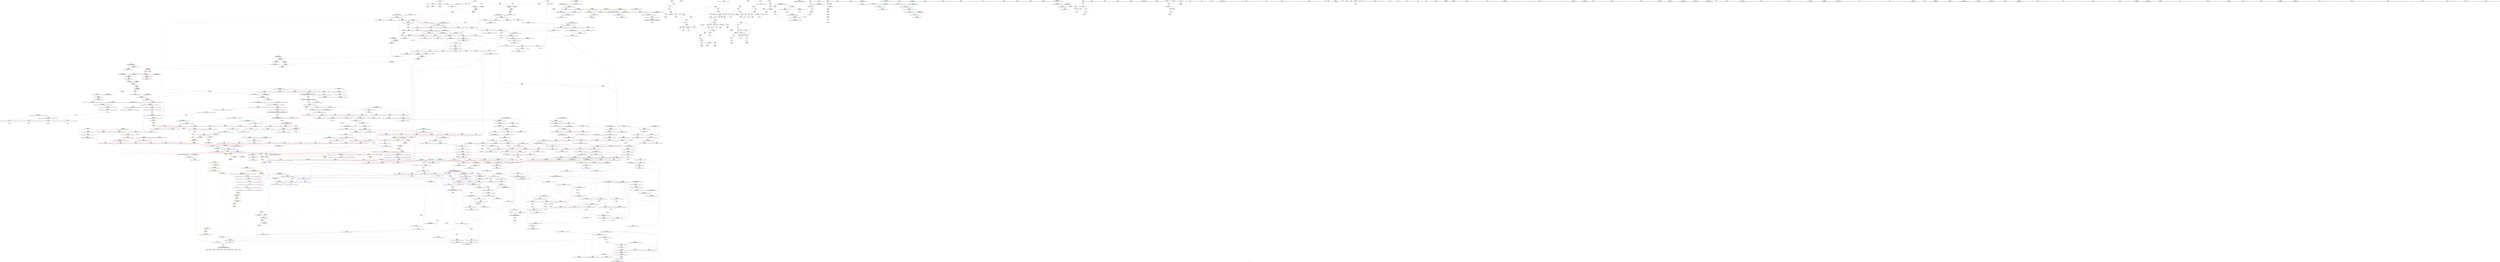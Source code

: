 digraph "SVFG" {
	label="SVFG";

	Node0x560dbb0d4690 [shape=record,color=grey,label="{NodeID: 0\nNullPtr}"];
	Node0x560dbb0d4690 -> Node0x560dbb12e790[style=solid];
	Node0x560dbb0d4690 -> Node0x560dbb14f850[style=solid];
	Node0x560dbb13f250 [shape=record,color=blue,label="{NodeID: 775\n1335\<--1331\n__last.addr\<--__last\n_ZSt23__copy_move_backward_a2ILb1EPdS0_ET1_T0_S2_S1_\n}"];
	Node0x560dbb13f250 -> Node0x560dbb14e3a0[style=dashed];
	Node0x560dbb135df0 [shape=record,color=red,label="{NodeID: 443\n639\<--618\n\<--__comp.addr\n_ZSt11__sort_heapIPdN9__gnu_cxx5__ops15_Iter_less_iterEEvT_S4_RT0_\n|{<s0>31}}"];
	Node0x560dbb135df0:s0 -> Node0x560dbb23b770[style=solid,color=red];
	Node0x560dbb129830 [shape=record,color=green,label="{NodeID: 111\n618\<--619\n__comp.addr\<--__comp.addr_field_insensitive\n_ZSt11__sort_heapIPdN9__gnu_cxx5__ops15_Iter_less_iterEEvT_S4_RT0_\n}"];
	Node0x560dbb129830 -> Node0x560dbb135df0[style=solid];
	Node0x560dbb129830 -> Node0x560dbb152460[style=solid];
	Node0x560dbb1e46d0 [shape=record,color=yellow,style=double,label="{NodeID: 1661\n45V_2 = CSCHI(MR_45V_1)\npts\{10 13 \}\nCS[]|{<s0>7|<s1>7|<s2>8|<s3>8}}"];
	Node0x560dbb1e46d0:s0 -> Node0x560dbb1e4250[style=dashed,color=blue];
	Node0x560dbb1e46d0:s1 -> Node0x560dbb1e43b0[style=dashed,color=blue];
	Node0x560dbb1e46d0:s2 -> Node0x560dbb1e4490[style=dashed,color=blue];
	Node0x560dbb1e46d0:s3 -> Node0x560dbb1e45f0[style=dashed,color=blue];
	Node0x560dbb14b6f0 [shape=record,color=red,label="{NodeID: 554\n1104\<--1067\n\<--__first.addr\n_ZSt21__unguarded_partitionIPdN9__gnu_cxx5__ops15_Iter_less_iterEET_S4_S4_S4_T0_\n|{<s0>62}}"];
	Node0x560dbb14b6f0:s0 -> Node0x560dbb23ca00[style=solid,color=red];
	Node0x560dbb12e690 [shape=record,color=green,label="{NodeID: 222\n25\<--1460\n_GLOBAL__sub_I_drazil_3_0.cpp\<--_GLOBAL__sub_I_drazil_3_0.cpp_field_insensitive\n}"];
	Node0x560dbb12e690 -> Node0x560dbb14f750[style=solid];
	Node0x560dbb23a180 [shape=record,color=black,label="{NodeID: 1772\n295 = PHI(168, 176, )\n1st arg _ZSt4sortIPdEvT_S1_ }"];
	Node0x560dbb23a180 -> Node0x560dbb151010[style=solid];
	Node0x560dbb1511b0 [shape=record,color=blue,label="{NodeID: 665\n330\<--325\n__last.addr\<--__last\n_ZSt6__sortIPdN9__gnu_cxx5__ops15_Iter_less_iterEEvT_S4_T0_\n}"];
	Node0x560dbb1511b0 -> Node0x560dbb132ed0[style=dashed];
	Node0x560dbb1511b0 -> Node0x560dbb132fa0[style=dashed];
	Node0x560dbb1511b0 -> Node0x560dbb133070[style=dashed];
	Node0x560dbb1511b0 -> Node0x560dbb133140[style=dashed];
	Node0x560dbb13c330 [shape=record,color=red,label="{NodeID: 333\n173\<--14\n\<--n\nmain\n}"];
	Node0x560dbb13c330 -> Node0x560dbb137160[style=solid];
	Node0x560dbb1260b0 [shape=record,color=green,label="{NodeID: 1\n7\<--1\n__dso_handle\<--dummyObj\nGlob }"];
	Node0x560dbb13f320 [shape=record,color=blue,label="{NodeID: 776\n1337\<--1332\n__result.addr\<--__result\n_ZSt23__copy_move_backward_a2ILb1EPdS0_ET1_T0_S2_S1_\n}"];
	Node0x560dbb13f320 -> Node0x560dbb14e470[style=dashed];
	Node0x560dbb135ec0 [shape=record,color=red,label="{NodeID: 444\n665\<--647\n\<--__first.addr\n_ZSt11__make_heapIPdN9__gnu_cxx5__ops15_Iter_less_iterEEvT_S4_RT0_\n}"];
	Node0x560dbb135ec0 -> Node0x560dbb138340[style=solid];
	Node0x560dbb1a9560 [shape=record,color=black,label="{NodeID: 1219\nMR_186V_4 = PHI(MR_186V_5, MR_186V_3, )\npts\{1068 \}\n}"];
	Node0x560dbb1a9560 -> Node0x560dbb14b3b0[style=dashed];
	Node0x560dbb1a9560 -> Node0x560dbb14b480[style=dashed];
	Node0x560dbb1a9560 -> Node0x560dbb14b550[style=dashed];
	Node0x560dbb1a9560 -> Node0x560dbb14b620[style=dashed];
	Node0x560dbb1a9560 -> Node0x560dbb14b6f0[style=dashed];
	Node0x560dbb1a9560 -> Node0x560dbb14b7c0[style=dashed];
	Node0x560dbb1a9560 -> Node0x560dbb155040[style=dashed];
	Node0x560dbb1a9560 -> Node0x560dbb1552b0[style=dashed];
	Node0x560dbb129900 [shape=record,color=green,label="{NodeID: 112\n647\<--648\n__first.addr\<--__first.addr_field_insensitive\n_ZSt11__make_heapIPdN9__gnu_cxx5__ops15_Iter_less_iterEEvT_S4_RT0_\n}"];
	Node0x560dbb129900 -> Node0x560dbb135ec0[style=solid];
	Node0x560dbb129900 -> Node0x560dbb135f90[style=solid];
	Node0x560dbb129900 -> Node0x560dbb136060[style=solid];
	Node0x560dbb129900 -> Node0x560dbb136130[style=solid];
	Node0x560dbb129900 -> Node0x560dbb152600[style=solid];
	Node0x560dbb1e4830 [shape=record,color=yellow,style=double,label="{NodeID: 1662\n45V_2 = CSCHI(MR_45V_1)\npts\{10 13 \}\nCS[]|{<s0>16}}"];
	Node0x560dbb1e4830:s0 -> Node0x560dbb1b2c70[style=dashed,color=red];
	Node0x560dbb14b7c0 [shape=record,color=red,label="{NodeID: 555\n1107\<--1067\n\<--__first.addr\n_ZSt21__unguarded_partitionIPdN9__gnu_cxx5__ops15_Iter_less_iterEET_S4_S4_S4_T0_\n}"];
	Node0x560dbb14b7c0 -> Node0x560dbb13aba0[style=solid];
	Node0x560dbb12e790 [shape=record,color=black,label="{NodeID: 223\n2\<--3\ndummyVal\<--dummyVal\n}"];
	Node0x560dbb23a2d0 [shape=record,color=black,label="{NodeID: 1773\n519 = PHI(418, )\n0th arg _ZSt27__unguarded_partition_pivotIPdN9__gnu_cxx5__ops15_Iter_less_iterEET_S4_S4_T0_ }"];
	Node0x560dbb23a2d0 -> Node0x560dbb151c40[style=solid];
	Node0x560dbb151280 [shape=record,color=blue,label="{NodeID: 666\n376\<--371\n__first.addr\<--__first\n_ZSt16__introsort_loopIPdlN9__gnu_cxx5__ops15_Iter_less_iterEEvT_S4_T0_T1_\n}"];
	Node0x560dbb151280 -> Node0x560dbb133210[style=dashed];
	Node0x560dbb151280 -> Node0x560dbb1332e0[style=dashed];
	Node0x560dbb151280 -> Node0x560dbb1333b0[style=dashed];
	Node0x560dbb13c400 [shape=record,color=red,label="{NodeID: 334\n189\<--14\n\<--n\nmain\n}"];
	Node0x560dbb13c400 -> Node0x560dbb17a4a0[style=solid];
	Node0x560dbb126140 [shape=record,color=green,label="{NodeID: 2\n15\<--1\n\<--dummyObj\nCan only get source location for instruction, argument, global var or function.}"];
	Node0x560dbb13f3f0 [shape=record,color=blue,label="{NodeID: 777\n1356\<--1355\n__it.addr\<--__it\n_ZSt12__miter_baseIPdET_S1_\n}"];
	Node0x560dbb13f3f0 -> Node0x560dbb14e540[style=dashed];
	Node0x560dbb135f90 [shape=record,color=red,label="{NodeID: 445\n674\<--647\n\<--__first.addr\n_ZSt11__make_heapIPdN9__gnu_cxx5__ops15_Iter_less_iterEEvT_S4_RT0_\n}"];
	Node0x560dbb135f90 -> Node0x560dbb1384e0[style=solid];
	Node0x560dbb1a9a60 [shape=record,color=black,label="{NodeID: 1220\nMR_211V_2 = PHI(MR_211V_1, MR_211V_4, )\npts\{1164 \}\n}"];
	Node0x560dbb1299d0 [shape=record,color=green,label="{NodeID: 113\n649\<--650\n__last.addr\<--__last.addr_field_insensitive\n_ZSt11__make_heapIPdN9__gnu_cxx5__ops15_Iter_less_iterEEvT_S4_RT0_\n}"];
	Node0x560dbb1299d0 -> Node0x560dbb136200[style=solid];
	Node0x560dbb1299d0 -> Node0x560dbb1362d0[style=solid];
	Node0x560dbb1299d0 -> Node0x560dbb1526d0[style=solid];
	Node0x560dbb14b890 [shape=record,color=red,label="{NodeID: 556\n1086\<--1069\n\<--__last.addr\n_ZSt21__unguarded_partitionIPdN9__gnu_cxx5__ops15_Iter_less_iterEET_S4_S4_S4_T0_\n}"];
	Node0x560dbb14b890 -> Node0x560dbb13aa00[style=solid];
	Node0x560dbb1c4e30 [shape=record,color=yellow,style=double,label="{NodeID: 1331\n45V_1 = ENCHI(MR_45V_0)\npts\{10 13 \}\nFun[_ZNK9__gnu_cxx5__ops14_Val_less_iterclIdPdEEbRT_T0_]}"];
	Node0x560dbb1c4e30 -> Node0x560dbb14f3e0[style=dashed];
	Node0x560dbb12e890 [shape=record,color=black,label="{NodeID: 224\n99\<--15\nmain_ret\<--\nmain\n}"];
	Node0x560dbb23a3e0 [shape=record,color=black,label="{NodeID: 1774\n520 = PHI(419, )\n1st arg _ZSt27__unguarded_partition_pivotIPdN9__gnu_cxx5__ops15_Iter_less_iterEET_S4_S4_T0_ }"];
	Node0x560dbb23a3e0 -> Node0x560dbb151d10[style=solid];
	Node0x560dbb151350 [shape=record,color=blue,label="{NodeID: 667\n378\<--372\n__last.addr\<--__last\n_ZSt16__introsort_loopIPdlN9__gnu_cxx5__ops15_Iter_less_iterEEvT_S4_T0_T1_\n}"];
	Node0x560dbb151350 -> Node0x560dbb1bb880[style=dashed];
	Node0x560dbb1b2c70 [shape=record,color=yellow,style=double,label="{NodeID: 1442\n45V_1 = ENCHI(MR_45V_0)\npts\{10 13 \}\nFun[_ZSt22__final_insertion_sortIPdN9__gnu_cxx5__ops15_Iter_less_iterEEvT_S4_T0_]|{<s0>21|<s1>21|<s2>23|<s3>23}}"];
	Node0x560dbb1b2c70:s0 -> Node0x560dbb1aa460[style=dashed,color=red];
	Node0x560dbb1b2c70:s1 -> Node0x560dbb1b9580[style=dashed,color=red];
	Node0x560dbb1b2c70:s2 -> Node0x560dbb1aa460[style=dashed,color=red];
	Node0x560dbb1b2c70:s3 -> Node0x560dbb1b9580[style=dashed,color=red];
	Node0x560dbb13c4d0 [shape=record,color=red,label="{NodeID: 335\n199\<--14\n\<--n\nmain\n}"];
	Node0x560dbb13c4d0 -> Node0x560dbb1453d0[style=solid];
	Node0x560dbb1263f0 [shape=record,color=green,label="{NodeID: 3\n20\<--1\n_ZSt3cin\<--dummyObj\nGlob }"];
	Node0x560dbb13f4c0 [shape=record,color=blue,label="{NodeID: 778\n1365\<--1362\n__first.addr\<--__first\n_ZSt22__copy_move_backward_aILb1EPdS0_ET1_T0_S2_S1_\n}"];
	Node0x560dbb13f4c0 -> Node0x560dbb14e610[style=dashed];
	Node0x560dbb136060 [shape=record,color=red,label="{NodeID: 446\n685\<--647\n\<--__first.addr\n_ZSt11__make_heapIPdN9__gnu_cxx5__ops15_Iter_less_iterEEvT_S4_RT0_\n}"];
	Node0x560dbb136060 -> Node0x560dbb13b560[style=solid];
	Node0x560dbb1a9f60 [shape=record,color=black,label="{NodeID: 1221\nMR_213V_2 = PHI(MR_213V_1, MR_213V_3, )\npts\{1166 \}\n}"];
	Node0x560dbb12ed00 [shape=record,color=green,label="{NodeID: 114\n651\<--652\n__comp.addr\<--__comp.addr_field_insensitive\n_ZSt11__make_heapIPdN9__gnu_cxx5__ops15_Iter_less_iterEEvT_S4_RT0_\n}"];
	Node0x560dbb12ed00 -> Node0x560dbb1363a0[style=solid];
	Node0x560dbb12ed00 -> Node0x560dbb1527a0[style=solid];
	Node0x560dbb14b960 [shape=record,color=red,label="{NodeID: 557\n1091\<--1069\n\<--__last.addr\n_ZSt21__unguarded_partitionIPdN9__gnu_cxx5__ops15_Iter_less_iterEET_S4_S4_S4_T0_\n|{<s0>61}}"];
	Node0x560dbb14b960:s0 -> Node0x560dbb239980[style=solid,color=red];
	Node0x560dbb12e960 [shape=record,color=black,label="{NodeID: 225\n18\<--17\n\<--used\nCan only get source location for instruction, argument, global var or function.}"];
	Node0x560dbb23a4f0 [shape=record,color=black,label="{NodeID: 1775\n1258 = PHI(1196, )\n0th arg _ZSt13move_backwardIPdS0_ET0_T_S2_S1_ }"];
	Node0x560dbb23a4f0 -> Node0x560dbb156150[style=solid];
	Node0x560dbb151420 [shape=record,color=blue,label="{NodeID: 668\n380\<--373\n__depth_limit.addr\<--__depth_limit\n_ZSt16__introsort_loopIPdlN9__gnu_cxx5__ops15_Iter_less_iterEEvT_S4_T0_T1_\n}"];
	Node0x560dbb151420 -> Node0x560dbb1bbd80[style=dashed];
	Node0x560dbb13c5a0 [shape=record,color=red,label="{NodeID: 336\n256\<--14\n\<--n\nmain\n}"];
	Node0x560dbb13c5a0 -> Node0x560dbb150cd0[style=solid];
	Node0x560dbb126480 [shape=record,color=green,label="{NodeID: 4\n21\<--1\n.str\<--dummyObj\nGlob }"];
	Node0x560dbb13f590 [shape=record,color=blue,label="{NodeID: 779\n1367\<--1363\n__last.addr\<--__last\n_ZSt22__copy_move_backward_aILb1EPdS0_ET1_T0_S2_S1_\n}"];
	Node0x560dbb13f590 -> Node0x560dbb14e6e0[style=dashed];
	Node0x560dbb136130 [shape=record,color=red,label="{NodeID: 447\n693\<--647\n\<--__first.addr\n_ZSt11__make_heapIPdN9__gnu_cxx5__ops15_Iter_less_iterEEvT_S4_RT0_\n|{<s0>34}}"];
	Node0x560dbb136130:s0 -> Node0x560dbb23c370[style=solid,color=red];
	Node0x560dbb1aa460 [shape=record,color=black,label="{NodeID: 1222\nMR_45V_2 = PHI(MR_45V_1, MR_45V_3, )\npts\{10 13 \}\n|{<s0>21|<s1>23}}"];
	Node0x560dbb1aa460:s0 -> Node0x560dbb1e4f10[style=dashed,color=blue];
	Node0x560dbb1aa460:s1 -> Node0x560dbb1c1c80[style=dashed,color=blue];
	Node0x560dbb12ed90 [shape=record,color=green,label="{NodeID: 115\n653\<--654\n__len\<--__len_field_insensitive\n_ZSt11__make_heapIPdN9__gnu_cxx5__ops15_Iter_less_iterEEvT_S4_RT0_\n}"];
	Node0x560dbb12ed90 -> Node0x560dbb136470[style=solid];
	Node0x560dbb12ed90 -> Node0x560dbb136540[style=solid];
	Node0x560dbb12ed90 -> Node0x560dbb152870[style=solid];
	Node0x560dbb1e4c50 [shape=record,color=yellow,style=double,label="{NodeID: 1665\n45V_4 = CSCHI(MR_45V_2)\npts\{10 13 \}\nCS[]|{<s0>19}}"];
	Node0x560dbb1e4c50:s0 -> Node0x560dbb1bc780[style=dashed,color=red];
	Node0x560dbb14ba30 [shape=record,color=red,label="{NodeID: 558\n1094\<--1069\n\<--__last.addr\n_ZSt21__unguarded_partitionIPdN9__gnu_cxx5__ops15_Iter_less_iterEET_S4_S4_S4_T0_\n}"];
	Node0x560dbb14ba30 -> Node0x560dbb13aad0[style=solid];
	Node0x560dbb12ea60 [shape=record,color=black,label="{NodeID: 226\n36\<--37\n\<--_ZNSt8ios_base4InitD1Ev\nCan only get source location for instruction, argument, global var or function.}"];
	Node0x560dbb23a600 [shape=record,color=black,label="{NodeID: 1776\n1259 = PHI(1197, )\n1st arg _ZSt13move_backwardIPdS0_ET0_T_S2_S1_ }"];
	Node0x560dbb23a600 -> Node0x560dbb156220[style=solid];
	Node0x560dbb1514f0 [shape=record,color=blue,label="{NodeID: 669\n380\<--415\n__depth_limit.addr\<--dec\n_ZSt16__introsort_loopIPdlN9__gnu_cxx5__ops15_Iter_less_iterEEvT_S4_T0_T1_\n}"];
	Node0x560dbb1514f0 -> Node0x560dbb133a30[style=dashed];
	Node0x560dbb1514f0 -> Node0x560dbb1bbd80[style=dashed];
	Node0x560dbb13c670 [shape=record,color=red,label="{NodeID: 337\n95\<--54\n\<--retval\n_Z3Tryi\n}"];
	Node0x560dbb13c670 -> Node0x560dbb136e20[style=solid];
	Node0x560dbb126510 [shape=record,color=green,label="{NodeID: 5\n24\<--1\n\<--dummyObj\nCan only get source location for instruction, argument, global var or function.}"];
	Node0x560dbb13f660 [shape=record,color=blue,label="{NodeID: 780\n1369\<--1364\n__result.addr\<--__result\n_ZSt22__copy_move_backward_aILb1EPdS0_ET1_T0_S2_S1_\n}"];
	Node0x560dbb13f660 -> Node0x560dbb14e7b0[style=dashed];
	Node0x560dbb136200 [shape=record,color=red,label="{NodeID: 448\n664\<--649\n\<--__last.addr\n_ZSt11__make_heapIPdN9__gnu_cxx5__ops15_Iter_less_iterEEvT_S4_RT0_\n}"];
	Node0x560dbb136200 -> Node0x560dbb138270[style=solid];
	Node0x560dbb12ee60 [shape=record,color=green,label="{NodeID: 116\n655\<--656\n__parent\<--__parent_field_insensitive\n_ZSt11__make_heapIPdN9__gnu_cxx5__ops15_Iter_less_iterEEvT_S4_RT0_\n}"];
	Node0x560dbb12ee60 -> Node0x560dbb136610[style=solid];
	Node0x560dbb12ee60 -> Node0x560dbb1366e0[style=solid];
	Node0x560dbb12ee60 -> Node0x560dbb1367b0[style=solid];
	Node0x560dbb12ee60 -> Node0x560dbb136880[style=solid];
	Node0x560dbb12ee60 -> Node0x560dbb152940[style=solid];
	Node0x560dbb12ee60 -> Node0x560dbb152ae0[style=solid];
	Node0x560dbb14bb00 [shape=record,color=red,label="{NodeID: 559\n1099\<--1069\n\<--__last.addr\n_ZSt21__unguarded_partitionIPdN9__gnu_cxx5__ops15_Iter_less_iterEET_S4_S4_S4_T0_\n}"];
	Node0x560dbb14bb00 -> Node0x560dbb178b20[style=solid];
	Node0x560dbb12eb60 [shape=record,color=black,label="{NodeID: 227\n72\<--70\nidxprom\<--sub1\n_Z3Tryi\n}"];
	Node0x560dbb23a710 [shape=record,color=black,label="{NodeID: 1777\n1260 = PHI(1199, )\n2nd arg _ZSt13move_backwardIPdS0_ET0_T_S2_S1_ }"];
	Node0x560dbb23a710 -> Node0x560dbb1562f0[style=solid];
	Node0x560dbb1515c0 [shape=record,color=blue,label="{NodeID: 670\n384\<--420\n__cut\<--call\n_ZSt16__introsort_loopIPdlN9__gnu_cxx5__ops15_Iter_less_iterEEvT_S4_T0_T1_\n}"];
	Node0x560dbb1515c0 -> Node0x560dbb133b00[style=dashed];
	Node0x560dbb1515c0 -> Node0x560dbb133bd0[style=dashed];
	Node0x560dbb1515c0 -> Node0x560dbb1bc280[style=dashed];
	Node0x560dbb13c740 [shape=record,color=red,label="{NodeID: 338\n64\<--56\n\<--score.addr\n_Z3Tryi\n}"];
	Node0x560dbb13c740 -> Node0x560dbb179d20[style=solid];
	Node0x560dbb1265a0 [shape=record,color=green,label="{NodeID: 6\n71\<--1\n\<--dummyObj\nCan only get source location for instruction, argument, global var or function.}"];
	Node0x560dbb13f730 [shape=record,color=blue,label="{NodeID: 781\n1371\<--1377\n__simple\<--\n_ZSt22__copy_move_backward_aILb1EPdS0_ET1_T0_S2_S1_\n}"];
	Node0x560dbb1362d0 [shape=record,color=red,label="{NodeID: 449\n673\<--649\n\<--__last.addr\n_ZSt11__make_heapIPdN9__gnu_cxx5__ops15_Iter_less_iterEEvT_S4_RT0_\n}"];
	Node0x560dbb1362d0 -> Node0x560dbb138410[style=solid];
	Node0x560dbb12ef30 [shape=record,color=green,label="{NodeID: 117\n657\<--658\n__value\<--__value_field_insensitive\n_ZSt11__make_heapIPdN9__gnu_cxx5__ops15_Iter_less_iterEEvT_S4_RT0_\n|{|<s1>33}}"];
	Node0x560dbb12ef30 -> Node0x560dbb152a10[style=solid];
	Node0x560dbb12ef30:s1 -> Node0x560dbb23d580[style=solid,color=red];
	Node0x560dbb1e4f10 [shape=record,color=yellow,style=double,label="{NodeID: 1667\n45V_2 = CSCHI(MR_45V_1)\npts\{10 13 \}\nCS[]|{<s0>22}}"];
	Node0x560dbb1e4f10:s0 -> Node0x560dbb1bd680[style=dashed,color=red];
	Node0x560dbb14bbd0 [shape=record,color=red,label="{NodeID: 560\n1105\<--1069\n\<--__last.addr\n_ZSt21__unguarded_partitionIPdN9__gnu_cxx5__ops15_Iter_less_iterEET_S4_S4_S4_T0_\n|{<s0>62}}"];
	Node0x560dbb14bbd0:s0 -> Node0x560dbb23cf90[style=solid,color=red];
	Node0x560dbb12ec30 [shape=record,color=black,label="{NodeID: 228\n79\<--78\nidxprom4\<--sub3\n_Z3Tryi\n}"];
	Node0x560dbb23a820 [shape=record,color=black,label="{NodeID: 1778\n898 = PHI(799, )\n0th arg _ZN9__gnu_cxx5__ops14_Iter_less_valC2ENS0_15_Iter_less_iterE }"];
	Node0x560dbb23a820 -> Node0x560dbb153f30[style=solid];
	Node0x560dbb151690 [shape=record,color=blue,label="{NodeID: 671\n378\<--428\n__last.addr\<--\n_ZSt16__introsort_loopIPdlN9__gnu_cxx5__ops15_Iter_less_iterEEvT_S4_T0_T1_\n}"];
	Node0x560dbb151690 -> Node0x560dbb1bb880[style=dashed];
	Node0x560dbb13c810 [shape=record,color=red,label="{NodeID: 339\n75\<--56\n\<--score.addr\n_Z3Tryi\n}"];
	Node0x560dbb13c810 -> Node0x560dbb144ad0[style=solid];
	Node0x560dbb126de0 [shape=record,color=green,label="{NodeID: 7\n85\<--1\n\<--dummyObj\nCan only get source location for instruction, argument, global var or function.}"];
	Node0x560dbb13f800 [shape=record,color=blue,label="{NodeID: 782\n1387\<--1386\n__it.addr\<--__it\n_ZSt12__niter_baseIPdET_S1_\n}"];
	Node0x560dbb13f800 -> Node0x560dbb14e880[style=dashed];
	Node0x560dbb1363a0 [shape=record,color=red,label="{NodeID: 450\n698\<--651\n\<--__comp.addr\n_ZSt11__make_heapIPdN9__gnu_cxx5__ops15_Iter_less_iterEEvT_S4_RT0_\n}"];
	Node0x560dbb1ab360 [shape=record,color=black,label="{NodeID: 1225\nMR_45V_2 = PHI(MR_45V_1, MR_45V_3, )\npts\{10 13 \}\n|{<s0>27|<s1>60|<s2>61|<s3>62}}"];
	Node0x560dbb1ab360:s0 -> Node0x560dbb1e5750[style=dashed,color=blue];
	Node0x560dbb1ab360:s1 -> Node0x560dbb1c56a0[style=dashed,color=red];
	Node0x560dbb1ab360:s2 -> Node0x560dbb1c56a0[style=dashed,color=red];
	Node0x560dbb1ab360:s3 -> Node0x560dbb1c96b0[style=dashed,color=red];
	Node0x560dbb12f000 [shape=record,color=green,label="{NodeID: 118\n659\<--660\nagg.tmp\<--agg.tmp_field_insensitive\n_ZSt11__make_heapIPdN9__gnu_cxx5__ops15_Iter_less_iterEEvT_S4_RT0_\n}"];
	Node0x560dbb14bca0 [shape=record,color=red,label="{NodeID: 561\n1079\<--1071\n\<--__pivot.addr\n_ZSt21__unguarded_partitionIPdN9__gnu_cxx5__ops15_Iter_less_iterEET_S4_S4_S4_T0_\n|{<s0>60}}"];
	Node0x560dbb14bca0:s0 -> Node0x560dbb239980[style=solid,color=red];
	Node0x560dbb136e20 [shape=record,color=black,label="{NodeID: 229\n52\<--95\n_Z3Tryi_ret\<--\n_Z3Tryi\n|{<s0>10}}"];
	Node0x560dbb136e20:s0 -> Node0x560dbb233700[style=solid,color=blue];
	Node0x560dbb23a930 [shape=record,color=black,label="{NodeID: 1779\n1330 = PHI(1271, )\n0th arg _ZSt23__copy_move_backward_a2ILb1EPdS0_ET1_T0_S2_S1_ }"];
	Node0x560dbb23a930 -> Node0x560dbb13f180[style=solid];
	Node0x560dbb151760 [shape=record,color=blue,label="{NodeID: 672\n434\<--433\n__n.addr\<--__n\n_ZSt4__lgl\n}"];
	Node0x560dbb151760 -> Node0x560dbb133ca0[style=dashed];
	Node0x560dbb1b3100 [shape=record,color=yellow,style=double,label="{NodeID: 1447\n45V_1 = ENCHI(MR_45V_0)\npts\{10 13 \}\nFun[_ZSt22__copy_move_backward_aILb1EPdS0_ET1_T0_S2_S1_]|{<s0>86|<s1>86|<s2>86}}"];
	Node0x560dbb1b3100:s0 -> Node0x560dbb14f4b0[style=dashed,color=red];
	Node0x560dbb1b3100:s1 -> Node0x560dbb13fc10[style=dashed,color=red];
	Node0x560dbb1b3100:s2 -> Node0x560dbb1c1780[style=dashed,color=red];
	Node0x560dbb13c8e0 [shape=record,color=red,label="{NodeID: 340\n63\<--58\n\<--i\n_Z3Tryi\n}"];
	Node0x560dbb13c8e0 -> Node0x560dbb179d20[style=solid];
	Node0x560dbb126e70 [shape=record,color=green,label="{NodeID: 8\n93\<--1\n\<--dummyObj\nCan only get source location for instruction, argument, global var or function.}"];
	Node0x560dbb13f8d0 [shape=record,color=blue,label="{NodeID: 783\n1396\<--1393\n__first.addr\<--__first\n_ZNSt20__copy_move_backwardILb1ELb1ESt26random_access_iterator_tagE13__copy_move_bIdEEPT_PKS3_S6_S4_\n}"];
	Node0x560dbb13f8d0 -> Node0x560dbb14e950[style=dashed];
	Node0x560dbb13f8d0 -> Node0x560dbb14ea20[style=dashed];
	Node0x560dbb136470 [shape=record,color=red,label="{NodeID: 451\n680\<--653\n\<--__len\n_ZSt11__make_heapIPdN9__gnu_cxx5__ops15_Iter_less_iterEEvT_S4_RT0_\n}"];
	Node0x560dbb136470 -> Node0x560dbb1447d0[style=solid];
	Node0x560dbb12f0d0 [shape=record,color=green,label="{NodeID: 119\n689\<--690\n_ZSt4moveIRdEONSt16remove_referenceIT_E4typeEOS2_\<--_ZSt4moveIRdEONSt16remove_referenceIT_E4typeEOS2__field_insensitive\n}"];
	Node0x560dbb14bd70 [shape=record,color=red,label="{NodeID: 562\n1090\<--1071\n\<--__pivot.addr\n_ZSt21__unguarded_partitionIPdN9__gnu_cxx5__ops15_Iter_less_iterEET_S4_S4_S4_T0_\n|{<s0>61}}"];
	Node0x560dbb14bd70:s0 -> Node0x560dbb239600[style=solid,color=red];
	Node0x560dbb136ef0 [shape=record,color=black,label="{NodeID: 230\n140\<--139\nidxprom\<--\nmain\n}"];
	Node0x560dbb23aa40 [shape=record,color=black,label="{NodeID: 1780\n1331 = PHI(1275, )\n1st arg _ZSt23__copy_move_backward_a2ILb1EPdS0_ET1_T0_S2_S1_ }"];
	Node0x560dbb23aa40 -> Node0x560dbb13f250[style=solid];
	Node0x560dbb151830 [shape=record,color=blue,label="{NodeID: 673\n451\<--447\n__first.addr\<--__first\n_ZSt22__final_insertion_sortIPdN9__gnu_cxx5__ops15_Iter_less_iterEEvT_S4_T0_\n}"];
	Node0x560dbb151830 -> Node0x560dbb133d70[style=dashed];
	Node0x560dbb151830 -> Node0x560dbb133e40[style=dashed];
	Node0x560dbb151830 -> Node0x560dbb133f10[style=dashed];
	Node0x560dbb151830 -> Node0x560dbb133fe0[style=dashed];
	Node0x560dbb151830 -> Node0x560dbb1340b0[style=dashed];
	Node0x560dbb13c9b0 [shape=record,color=red,label="{NodeID: 341\n68\<--58\n\<--i\n_Z3Tryi\n}"];
	Node0x560dbb13c9b0 -> Node0x560dbb144dd0[style=solid];
	Node0x560dbb126f00 [shape=record,color=green,label="{NodeID: 9\n182\<--1\n\<--dummyObj\nCan only get source location for instruction, argument, global var or function.}"];
	Node0x560dbb13f9a0 [shape=record,color=blue,label="{NodeID: 784\n1398\<--1394\n__last.addr\<--__last\n_ZNSt20__copy_move_backwardILb1ELb1ESt26random_access_iterator_tagE13__copy_move_bIdEEPT_PKS3_S6_S4_\n}"];
	Node0x560dbb13f9a0 -> Node0x560dbb14eaf0[style=dashed];
	Node0x560dbb136540 [shape=record,color=red,label="{NodeID: 452\n695\<--653\n\<--__len\n_ZSt11__make_heapIPdN9__gnu_cxx5__ops15_Iter_less_iterEEvT_S4_RT0_\n|{<s0>34}}"];
	Node0x560dbb136540:s0 -> Node0x560dbb23c700[style=solid,color=red];
	Node0x560dbb1abd60 [shape=record,color=black,label="{NodeID: 1227\nMR_45V_3 = PHI(MR_45V_5, MR_45V_2, )\npts\{10 13 \}\n|{|<s1>24|<s2>29|<s3>30|<s4>30|<s5>30}}"];
	Node0x560dbb1abd60 -> Node0x560dbb1abd60[style=dashed];
	Node0x560dbb1abd60:s1 -> Node0x560dbb1e5330[style=dashed,color=blue];
	Node0x560dbb1abd60:s2 -> Node0x560dbb1c56a0[style=dashed,color=red];
	Node0x560dbb1abd60:s3 -> Node0x560dbb147380[style=dashed,color=red];
	Node0x560dbb1abd60:s4 -> Node0x560dbb147450[style=dashed,color=red];
	Node0x560dbb1abd60:s5 -> Node0x560dbb153230[style=dashed,color=red];
	Node0x560dbb12f1a0 [shape=record,color=green,label="{NodeID: 120\n700\<--701\n_ZSt13__adjust_heapIPdldN9__gnu_cxx5__ops15_Iter_less_iterEEvT_T0_S5_T1_T2_\<--_ZSt13__adjust_heapIPdldN9__gnu_cxx5__ops15_Iter_less_iterEEvT_T0_S5_T1_T2__field_insensitive\n}"];
	Node0x560dbb1e5330 [shape=record,color=yellow,style=double,label="{NodeID: 1670\n45V_2 = CSCHI(MR_45V_1)\npts\{10 13 \}\nCS[]|{<s0>25}}"];
	Node0x560dbb1e5330:s0 -> Node0x560dbb1bae80[style=dashed,color=red];
	Node0x560dbb14be40 [shape=record,color=red,label="{NodeID: 563\n1120\<--1114\n\<--__a.addr\n_ZSt9iter_swapIPdS0_EvT_T0_\n|{<s0>63}}"];
	Node0x560dbb14be40:s0 -> Node0x560dbb23b050[style=solid,color=red];
	Node0x560dbb136fc0 [shape=record,color=black,label="{NodeID: 231\n157\<--156\nidxprom10\<--\nmain\n}"];
	Node0x560dbb23ab50 [shape=record,color=black,label="{NodeID: 1781\n1332 = PHI(1276, )\n2nd arg _ZSt23__copy_move_backward_a2ILb1EPdS0_ET1_T0_S2_S1_ }"];
	Node0x560dbb23ab50 -> Node0x560dbb13f320[style=solid];
	Node0x560dbb151900 [shape=record,color=blue,label="{NodeID: 674\n453\<--448\n__last.addr\<--__last\n_ZSt22__final_insertion_sortIPdN9__gnu_cxx5__ops15_Iter_less_iterEEvT_S4_T0_\n}"];
	Node0x560dbb151900 -> Node0x560dbb134180[style=dashed];
	Node0x560dbb151900 -> Node0x560dbb134250[style=dashed];
	Node0x560dbb151900 -> Node0x560dbb134320[style=dashed];
	Node0x560dbb13ca80 [shape=record,color=red,label="{NodeID: 342\n76\<--58\n\<--i\n_Z3Tryi\n}"];
	Node0x560dbb13ca80 -> Node0x560dbb144ad0[style=solid];
	Node0x560dbb126f90 [shape=record,color=green,label="{NodeID: 10\n183\<--1\n\<--dummyObj\nCan only get source location for instruction, argument, global var or function.}"];
	Node0x560dbb13fa70 [shape=record,color=blue,label="{NodeID: 785\n1400\<--1395\n__result.addr\<--__result\n_ZNSt20__copy_move_backwardILb1ELb1ESt26random_access_iterator_tagE13__copy_move_bIdEEPT_PKS3_S6_S4_\n}"];
	Node0x560dbb13fa70 -> Node0x560dbb14ebc0[style=dashed];
	Node0x560dbb13fa70 -> Node0x560dbb14ec90[style=dashed];
	Node0x560dbb136610 [shape=record,color=red,label="{NodeID: 453\n686\<--655\n\<--__parent\n_ZSt11__make_heapIPdN9__gnu_cxx5__ops15_Iter_less_iterEEvT_S4_RT0_\n}"];
	Node0x560dbb1ac260 [shape=record,color=black,label="{NodeID: 1228\nMR_103V_3 = PHI(MR_103V_4, MR_103V_2, )\npts\{575 \}\n}"];
	Node0x560dbb1ac260 -> Node0x560dbb1355d0[style=dashed];
	Node0x560dbb1ac260 -> Node0x560dbb1356a0[style=dashed];
	Node0x560dbb1ac260 -> Node0x560dbb135770[style=dashed];
	Node0x560dbb1ac260 -> Node0x560dbb135840[style=dashed];
	Node0x560dbb1ac260 -> Node0x560dbb1521f0[style=dashed];
	Node0x560dbb12f2a0 [shape=record,color=green,label="{NodeID: 121\n715\<--716\nthis.addr\<--this.addr_field_insensitive\n_ZNK9__gnu_cxx5__ops15_Iter_less_iterclIPdS3_EEbT_T0_\n}"];
	Node0x560dbb12f2a0 -> Node0x560dbb136af0[style=solid];
	Node0x560dbb12f2a0 -> Node0x560dbb152bb0[style=solid];
	Node0x560dbb1e5490 [shape=record,color=yellow,style=double,label="{NodeID: 1671\n45V_3 = CSCHI(MR_45V_2)\npts\{10 13 \}\nCS[]|{<s0>17}}"];
	Node0x560dbb1e5490:s0 -> Node0x560dbb1b9a80[style=dashed,color=blue];
	Node0x560dbb14bf10 [shape=record,color=red,label="{NodeID: 564\n1121\<--1116\n\<--__b.addr\n_ZSt9iter_swapIPdS0_EvT_T0_\n|{<s0>63}}"];
	Node0x560dbb14bf10:s0 -> Node0x560dbb23b160[style=solid,color=red];
	Node0x560dbb137090 [shape=record,color=black,label="{NodeID: 232\n166\<--165\nidx.ext\<--\nmain\n}"];
	Node0x560dbb23ac60 [shape=record,color=black,label="{NodeID: 1782\n371 = PHI(342, 424, )\n0th arg _ZSt16__introsort_loopIPdlN9__gnu_cxx5__ops15_Iter_less_iterEEvT_S4_T0_T1_ }"];
	Node0x560dbb23ac60 -> Node0x560dbb151280[style=solid];
	Node0x560dbb1519d0 [shape=record,color=blue,label="{NodeID: 675\n495\<--490\n__first.addr\<--__first\n_ZSt14__partial_sortIPdN9__gnu_cxx5__ops15_Iter_less_iterEEvT_S4_S4_T0_\n}"];
	Node0x560dbb1519d0 -> Node0x560dbb1343f0[style=dashed];
	Node0x560dbb1519d0 -> Node0x560dbb1344c0[style=dashed];
	Node0x560dbb13cb50 [shape=record,color=red,label="{NodeID: 343\n88\<--58\n\<--i\n_Z3Tryi\n}"];
	Node0x560dbb13cb50 -> Node0x560dbb178220[style=solid];
	Node0x560dbb127090 [shape=record,color=green,label="{NodeID: 11\n198\<--1\n\<--dummyObj\nCan only get source location for instruction, argument, global var or function.}"];
	Node0x560dbb13fb40 [shape=record,color=blue,label="{NodeID: 786\n1402\<--1412\n_Num\<--sub.ptr.div\n_ZNSt20__copy_move_backwardILb1ELb1ESt26random_access_iterator_tagE13__copy_move_bIdEEPT_PKS3_S6_S4_\n}"];
	Node0x560dbb13fb40 -> Node0x560dbb14ed60[style=dashed];
	Node0x560dbb13fb40 -> Node0x560dbb14ee30[style=dashed];
	Node0x560dbb13fb40 -> Node0x560dbb14ef00[style=dashed];
	Node0x560dbb13fb40 -> Node0x560dbb14efd0[style=dashed];
	Node0x560dbb1366e0 [shape=record,color=red,label="{NodeID: 454\n694\<--655\n\<--__parent\n_ZSt11__make_heapIPdN9__gnu_cxx5__ops15_Iter_less_iterEEvT_S4_RT0_\n|{<s0>34}}"];
	Node0x560dbb1366e0:s0 -> Node0x560dbb23c580[style=solid,color=red];
	Node0x560dbb1ac760 [shape=record,color=black,label="{NodeID: 1229\nMR_8V_3 = PHI(MR_8V_4, MR_8V_2, )\npts\{55 \}\n}"];
	Node0x560dbb1ac760 -> Node0x560dbb13c670[style=dashed];
	Node0x560dbb12f370 [shape=record,color=green,label="{NodeID: 122\n717\<--718\n__it1.addr\<--__it1.addr_field_insensitive\n_ZNK9__gnu_cxx5__ops15_Iter_less_iterclIPdS3_EEbT_T0_\n}"];
	Node0x560dbb12f370 -> Node0x560dbb136bc0[style=solid];
	Node0x560dbb12f370 -> Node0x560dbb152c80[style=solid];
	Node0x560dbb1e55f0 [shape=record,color=yellow,style=double,label="{NodeID: 1672\n45V_2 = CSCHI(MR_45V_1)\npts\{10 13 \}\nCS[]|{<s0>27}}"];
	Node0x560dbb1e55f0:s0 -> Node0x560dbb1ab360[style=dashed,color=red];
	Node0x560dbb14bfe0 [shape=record,color=red,label="{NodeID: 565\n1137\<--1129\n\<--__a.addr\n_ZSt4swapIdENSt9enable_ifIXsr6__and_ISt6__not_ISt15__is_tuple_likeIT_EESt21is_move_constructibleIS3_ESt18is_move_assignableIS3_EEE5valueEvE4typeERS3_SC_\n|{<s0>64}}"];
	Node0x560dbb14bfe0:s0 -> Node0x560dbb23d580[style=solid,color=red];
	Node0x560dbb1c56a0 [shape=record,color=yellow,style=double,label="{NodeID: 1340\n45V_1 = ENCHI(MR_45V_0)\npts\{10 13 \}\nFun[_ZNK9__gnu_cxx5__ops15_Iter_less_iterclIPdS3_EEbT_T0_]}"];
	Node0x560dbb1c56a0 -> Node0x560dbb136d60[style=dashed];
	Node0x560dbb1c56a0 -> Node0x560dbb146d00[style=dashed];
	Node0x560dbb137160 [shape=record,color=black,label="{NodeID: 233\n174\<--173\nidx.ext16\<--\nmain\n}"];
	Node0x560dbb23adb0 [shape=record,color=black,label="{NodeID: 1783\n372 = PHI(343, 425, )\n1st arg _ZSt16__introsort_loopIPdlN9__gnu_cxx5__ops15_Iter_less_iterEEvT_S4_T0_T1_ }"];
	Node0x560dbb23adb0 -> Node0x560dbb151350[style=solid];
	Node0x560dbb151aa0 [shape=record,color=blue,label="{NodeID: 676\n497\<--491\n__middle.addr\<--__middle\n_ZSt14__partial_sortIPdN9__gnu_cxx5__ops15_Iter_less_iterEEvT_S4_S4_T0_\n}"];
	Node0x560dbb151aa0 -> Node0x560dbb134590[style=dashed];
	Node0x560dbb151aa0 -> Node0x560dbb134660[style=dashed];
	Node0x560dbb13cc20 [shape=record,color=red,label="{NodeID: 344\n74\<--73\n\<--arrayidx\n_Z3Tryi\n}"];
	Node0x560dbb13cc20 -> Node0x560dbb17af20[style=solid];
	Node0x560dbb16e860 [shape=record,color=black,label="{NodeID: 1119\n946 = PHI(85, 942, )\n}"];
	Node0x560dbb127190 [shape=record,color=green,label="{NodeID: 12\n350\<--1\n\<--dummyObj\nCan only get source location for instruction, argument, global var or function.}"];
	Node0x560dbb13fc10 [shape=record,color=blue, style = dotted,label="{NodeID: 787\n1467\<--1469\noffset_0\<--dummyVal\n_ZNSt20__copy_move_backwardILb1ELb1ESt26random_access_iterator_tagE13__copy_move_bIdEEPT_PKS3_S6_S4_\n}"];
	Node0x560dbb13fc10 -> Node0x560dbb1c1780[style=dashed];
	Node0x560dbb1367b0 [shape=record,color=red,label="{NodeID: 455\n702\<--655\n\<--__parent\n_ZSt11__make_heapIPdN9__gnu_cxx5__ops15_Iter_less_iterEEvT_S4_RT0_\n}"];
	Node0x560dbb1367b0 -> Node0x560dbb17a320[style=solid];
	Node0x560dbb12f440 [shape=record,color=green,label="{NodeID: 123\n719\<--720\n__it2.addr\<--__it2.addr_field_insensitive\n_ZNK9__gnu_cxx5__ops15_Iter_less_iterclIPdS3_EEbT_T0_\n}"];
	Node0x560dbb12f440 -> Node0x560dbb136c90[style=solid];
	Node0x560dbb12f440 -> Node0x560dbb152d50[style=solid];
	Node0x560dbb1e5750 [shape=record,color=yellow,style=double,label="{NodeID: 1673\n45V_3 = CSCHI(MR_45V_2)\npts\{10 13 \}\nCS[]|{<s0>18}}"];
	Node0x560dbb1e5750:s0 -> Node0x560dbb1e4c50[style=dashed,color=blue];
	Node0x560dbb14c0b0 [shape=record,color=red,label="{NodeID: 566\n1144\<--1129\n\<--__a.addr\n_ZSt4swapIdENSt9enable_ifIXsr6__and_ISt6__not_ISt15__is_tuple_likeIT_EESt21is_move_constructibleIS3_ESt18is_move_assignableIS3_EEE5valueEvE4typeERS3_SC_\n}"];
	Node0x560dbb14c0b0 -> Node0x560dbb155790[style=solid];
	Node0x560dbb137230 [shape=record,color=black,label="{NodeID: 234\n193\<--192\nidxprom22\<--\nmain\n}"];
	Node0x560dbb23af00 [shape=record,color=black,label="{NodeID: 1784\n373 = PHI(354, 426, )\n2nd arg _ZSt16__introsort_loopIPdlN9__gnu_cxx5__ops15_Iter_less_iterEEvT_S4_T0_T1_ }"];
	Node0x560dbb23af00 -> Node0x560dbb151420[style=solid];
	Node0x560dbb151b70 [shape=record,color=blue,label="{NodeID: 677\n499\<--492\n__last.addr\<--__last\n_ZSt14__partial_sortIPdN9__gnu_cxx5__ops15_Iter_less_iterEEvT_S4_S4_T0_\n}"];
	Node0x560dbb151b70 -> Node0x560dbb134730[style=dashed];
	Node0x560dbb13ccf0 [shape=record,color=red,label="{NodeID: 345\n81\<--80\n\<--arrayidx5\n_Z3Tryi\n}"];
	Node0x560dbb13ccf0 -> Node0x560dbb17af20[style=solid];
	Node0x560dbb16e9f0 [shape=record,color=black,label="{NodeID: 1120\n267 = PHI(85, 265, )\n}"];
	Node0x560dbb127290 [shape=record,color=green,label="{NodeID: 13\n355\<--1\n\<--dummyObj\nCan only get source location for instruction, argument, global var or function.}"];
	Node0x560dbb13fce0 [shape=record,color=blue,label="{NodeID: 788\n1444\<--1441\nthis.addr\<--this\n_ZNK9__gnu_cxx5__ops14_Val_less_iterclIdPdEEbRT_T0_\n}"];
	Node0x560dbb13fce0 -> Node0x560dbb14f0a0[style=dashed];
	Node0x560dbb136880 [shape=record,color=red,label="{NodeID: 456\n706\<--655\n\<--__parent\n_ZSt11__make_heapIPdN9__gnu_cxx5__ops15_Iter_less_iterEEvT_S4_RT0_\n}"];
	Node0x560dbb136880 -> Node0x560dbb145550[style=solid];
	Node0x560dbb12f510 [shape=record,color=green,label="{NodeID: 124\n736\<--737\n__first.addr\<--__first.addr_field_insensitive\n_ZSt10__pop_heapIPdN9__gnu_cxx5__ops15_Iter_less_iterEEvT_S4_S4_RT0_\n}"];
	Node0x560dbb12f510 -> Node0x560dbb146dd0[style=solid];
	Node0x560dbb12f510 -> Node0x560dbb146ea0[style=solid];
	Node0x560dbb12f510 -> Node0x560dbb146f70[style=solid];
	Node0x560dbb12f510 -> Node0x560dbb152e20[style=solid];
	Node0x560dbb14c180 [shape=record,color=red,label="{NodeID: 567\n1141\<--1131\n\<--__b.addr\n_ZSt4swapIdENSt9enable_ifIXsr6__and_ISt6__not_ISt15__is_tuple_likeIT_EESt21is_move_constructibleIS3_ESt18is_move_assignableIS3_EEE5valueEvE4typeERS3_SC_\n|{<s0>65}}"];
	Node0x560dbb14c180:s0 -> Node0x560dbb23d580[style=solid,color=red];
	Node0x560dbb137300 [shape=record,color=black,label="{NodeID: 235\n207\<--206\nidxprom28\<--\nmain\n}"];
	Node0x560dbb23b050 [shape=record,color=black,label="{NodeID: 1785\n1127 = PHI(1120, )\n0th arg _ZSt4swapIdENSt9enable_ifIXsr6__and_ISt6__not_ISt15__is_tuple_likeIT_EESt21is_move_constructibleIS3_ESt18is_move_assignableIS3_EEE5valueEvE4typeERS3_SC_ }"];
	Node0x560dbb23b050 -> Node0x560dbb155520[style=solid];
	Node0x560dbb151c40 [shape=record,color=blue,label="{NodeID: 678\n523\<--519\n__first.addr\<--__first\n_ZSt27__unguarded_partition_pivotIPdN9__gnu_cxx5__ops15_Iter_less_iterEET_S4_S4_T0_\n}"];
	Node0x560dbb151c40 -> Node0x560dbb134800[style=dashed];
	Node0x560dbb151c40 -> Node0x560dbb1348d0[style=dashed];
	Node0x560dbb151c40 -> Node0x560dbb1349a0[style=dashed];
	Node0x560dbb151c40 -> Node0x560dbb134a70[style=dashed];
	Node0x560dbb151c40 -> Node0x560dbb134b40[style=dashed];
	Node0x560dbb151c40 -> Node0x560dbb134c10[style=dashed];
	Node0x560dbb13cdc0 [shape=record,color=red,label="{NodeID: 346\n129\<--102\n\<--tc\nmain\n}"];
	Node0x560dbb13cdc0 -> Node0x560dbb178e20[style=solid];
	Node0x560dbb16df70 [shape=record,color=grey,label="{NodeID: 1121\n628 = Binary(626, 627, )\n}"];
	Node0x560dbb16df70 -> Node0x560dbb16ef90[style=solid];
	Node0x560dbb127390 [shape=record,color=green,label="{NodeID: 14\n401\<--1\n\<--dummyObj\nCan only get source location for instruction, argument, global var or function.}"];
	Node0x560dbb13fdb0 [shape=record,color=blue,label="{NodeID: 789\n1446\<--1442\n__val.addr\<--__val\n_ZNK9__gnu_cxx5__ops14_Val_less_iterclIdPdEEbRT_T0_\n}"];
	Node0x560dbb13fdb0 -> Node0x560dbb14f170[style=dashed];
	Node0x560dbb136950 [shape=record,color=red,label="{NodeID: 457\n691\<--688\n\<--call\n_ZSt11__make_heapIPdN9__gnu_cxx5__ops15_Iter_less_iterEEvT_S4_RT0_\n}"];
	Node0x560dbb136950 -> Node0x560dbb152a10[style=solid];
	Node0x560dbb1ad660 [shape=record,color=black,label="{NodeID: 1232\nMR_2V_2 = PHI(MR_2V_4, MR_2V_1, )\npts\{10 \}\n|{<s0>7}}"];
	Node0x560dbb1ad660:s0 -> Node0x560dbb1c5d20[style=dashed,color=red];
	Node0x560dbb12f5e0 [shape=record,color=green,label="{NodeID: 125\n738\<--739\n__last.addr\<--__last.addr_field_insensitive\n_ZSt10__pop_heapIPdN9__gnu_cxx5__ops15_Iter_less_iterEEvT_S4_S4_RT0_\n}"];
	Node0x560dbb12f5e0 -> Node0x560dbb147040[style=solid];
	Node0x560dbb12f5e0 -> Node0x560dbb152ef0[style=solid];
	Node0x560dbb14c250 [shape=record,color=red,label="{NodeID: 568\n1148\<--1131\n\<--__b.addr\n_ZSt4swapIdENSt9enable_ifIXsr6__and_ISt6__not_ISt15__is_tuple_likeIT_EESt21is_move_constructibleIS3_ESt18is_move_assignableIS3_EEE5valueEvE4typeERS3_SC_\n}"];
	Node0x560dbb14c250 -> Node0x560dbb155860[style=solid];
	Node0x560dbb1373d0 [shape=record,color=black,label="{NodeID: 236\n213\<--212\nidxprom31\<--\nmain\n}"];
	Node0x560dbb23b160 [shape=record,color=black,label="{NodeID: 1786\n1128 = PHI(1121, )\n1st arg _ZSt4swapIdENSt9enable_ifIXsr6__and_ISt6__not_ISt15__is_tuple_likeIT_EESt21is_move_constructibleIS3_ESt18is_move_assignableIS3_EEE5valueEvE4typeERS3_SC_ }"];
	Node0x560dbb23b160 -> Node0x560dbb1555f0[style=solid];
	Node0x560dbb151d10 [shape=record,color=blue,label="{NodeID: 679\n525\<--520\n__last.addr\<--__last\n_ZSt27__unguarded_partition_pivotIPdN9__gnu_cxx5__ops15_Iter_less_iterEET_S4_S4_T0_\n}"];
	Node0x560dbb151d10 -> Node0x560dbb134ce0[style=dashed];
	Node0x560dbb151d10 -> Node0x560dbb134db0[style=dashed];
	Node0x560dbb151d10 -> Node0x560dbb134e80[style=dashed];
	Node0x560dbb13ce90 [shape=record,color=red,label="{NodeID: 347\n128\<--104\n\<--c\nmain\n}"];
	Node0x560dbb13ce90 -> Node0x560dbb178e20[style=solid];
	Node0x560dbb16ef90 [shape=record,color=grey,label="{NodeID: 1122\n629 = Binary(628, 350, )\n}"];
	Node0x560dbb16ef90 -> Node0x560dbb1786a0[style=solid];
	Node0x560dbb127490 [shape=record,color=green,label="{NodeID: 15\n405\<--1\n\<--dummyObj\nCan only get source location for instruction, argument, global var or function.|{<s0>38}}"];
	Node0x560dbb127490:s0 -> Node0x560dbb23c580[style=solid,color=red];
	Node0x560dbb13fe80 [shape=record,color=blue,label="{NodeID: 790\n1448\<--1443\n__it.addr\<--__it\n_ZNK9__gnu_cxx5__ops14_Val_less_iterclIdPdEEbRT_T0_\n}"];
	Node0x560dbb13fe80 -> Node0x560dbb14f240[style=dashed];
	Node0x560dbb136a20 [shape=record,color=red,label="{NodeID: 458\n697\<--696\n\<--call5\n_ZSt11__make_heapIPdN9__gnu_cxx5__ops15_Iter_less_iterEEvT_S4_RT0_\n|{<s0>34}}"];
	Node0x560dbb136a20:s0 -> Node0x560dbb23c880[style=solid,color=red];
	Node0x560dbb1adb60 [shape=record,color=black,label="{NodeID: 1233\nMR_4V_2 = PHI(MR_4V_4, MR_4V_1, )\npts\{13 \}\n|{<s0>7}}"];
	Node0x560dbb1adb60:s0 -> Node0x560dbb1c5d20[style=dashed,color=red];
	Node0x560dbb12f6b0 [shape=record,color=green,label="{NodeID: 126\n740\<--741\n__result.addr\<--__result.addr_field_insensitive\n_ZSt10__pop_heapIPdN9__gnu_cxx5__ops15_Iter_less_iterEEvT_S4_S4_RT0_\n}"];
	Node0x560dbb12f6b0 -> Node0x560dbb147110[style=solid];
	Node0x560dbb12f6b0 -> Node0x560dbb1471e0[style=solid];
	Node0x560dbb12f6b0 -> Node0x560dbb152fc0[style=solid];
	Node0x560dbb14c320 [shape=record,color=red,label="{NodeID: 569\n1139\<--1138\n\<--call\n_ZSt4swapIdENSt9enable_ifIXsr6__and_ISt6__not_ISt15__is_tuple_likeIT_EESt21is_move_constructibleIS3_ESt18is_move_assignableIS3_EEE5valueEvE4typeERS3_SC_\n}"];
	Node0x560dbb14c320 -> Node0x560dbb1556c0[style=solid];
	Node0x560dbb1374a0 [shape=record,color=black,label="{NodeID: 237\n233\<--232\nidxprom39\<--\nmain\n}"];
	Node0x560dbb23b270 [shape=record,color=black,label="{NodeID: 1787\n891 = PHI(785, )\n0th arg _ZSt4moveIRN9__gnu_cxx5__ops15_Iter_less_iterEEONSt16remove_referenceIT_E4typeEOS5_ }"];
	Node0x560dbb23b270 -> Node0x560dbb153e60[style=solid];
	Node0x560dbb151de0 [shape=record,color=blue,label="{NodeID: 680\n527\<--543\n__mid\<--add.ptr\n_ZSt27__unguarded_partition_pivotIPdN9__gnu_cxx5__ops15_Iter_less_iterEET_S4_S4_T0_\n}"];
	Node0x560dbb151de0 -> Node0x560dbb134f50[style=dashed];
	Node0x560dbb13cf60 [shape=record,color=red,label="{NodeID: 348\n274\<--104\n\<--c\nmain\n}"];
	Node0x560dbb16f110 [shape=record,color=grey,label="{NodeID: 1123\n348 = Binary(346, 347, )\n}"];
	Node0x560dbb16f110 -> Node0x560dbb16f290[style=solid];
	Node0x560dbb127590 [shape=record,color=green,label="{NodeID: 16\n416\<--1\n\<--dummyObj\nCan only get source location for instruction, argument, global var or function.}"];
	Node0x560dbb136af0 [shape=record,color=red,label="{NodeID: 459\n724\<--715\nthis1\<--this.addr\n_ZNK9__gnu_cxx5__ops15_Iter_less_iterclIPdS3_EEbT_T0_\n}"];
	Node0x560dbb1ae060 [shape=record,color=black,label="{NodeID: 1234\nMR_21V_3 = PHI(MR_21V_4, MR_21V_2, )\npts\{105 \}\n}"];
	Node0x560dbb1ae060 -> Node0x560dbb13ce90[style=dashed];
	Node0x560dbb1ae060 -> Node0x560dbb13cf60[style=dashed];
	Node0x560dbb1ae060 -> Node0x560dbb13d030[style=dashed];
	Node0x560dbb1ae060 -> Node0x560dbb150e70[style=dashed];
	Node0x560dbb12f780 [shape=record,color=green,label="{NodeID: 127\n742\<--743\n__comp.addr\<--__comp.addr_field_insensitive\n_ZSt10__pop_heapIPdN9__gnu_cxx5__ops15_Iter_less_iterEEvT_S4_S4_RT0_\n}"];
	Node0x560dbb12f780 -> Node0x560dbb1472b0[style=solid];
	Node0x560dbb12f780 -> Node0x560dbb153090[style=solid];
	Node0x560dbb14c3f0 [shape=record,color=red,label="{NodeID: 570\n1143\<--1142\n\<--call1\n_ZSt4swapIdENSt9enable_ifIXsr6__and_ISt6__not_ISt15__is_tuple_likeIT_EESt21is_move_constructibleIS3_ESt18is_move_assignableIS3_EEE5valueEvE4typeERS3_SC_\n}"];
	Node0x560dbb14c3f0 -> Node0x560dbb155790[style=solid];
	Node0x560dbb137570 [shape=record,color=black,label="{NodeID: 238\n248\<--247\nidxprom48\<--\nmain\n}"];
	Node0x560dbb23b380 [shape=record,color=black,label="{NodeID: 1788\n732 = PHI(597, 636, )\n0th arg _ZSt10__pop_heapIPdN9__gnu_cxx5__ops15_Iter_less_iterEEvT_S4_S4_RT0_ }"];
	Node0x560dbb23b380 -> Node0x560dbb152e20[style=solid];
	Node0x560dbb151eb0 [shape=record,color=blue,label="{NodeID: 681\n568\<--563\n__first.addr\<--__first\n_ZSt13__heap_selectIPdN9__gnu_cxx5__ops15_Iter_less_iterEEvT_S4_S4_T0_\n}"];
	Node0x560dbb151eb0 -> Node0x560dbb135020[style=dashed];
	Node0x560dbb151eb0 -> Node0x560dbb1350f0[style=dashed];
	Node0x560dbb151eb0 -> Node0x560dbb1351c0[style=dashed];
	Node0x560dbb13d030 [shape=record,color=red,label="{NodeID: 349\n282\<--104\n\<--c\nmain\n}"];
	Node0x560dbb13d030 -> Node0x560dbb1468d0[style=solid];
	Node0x560dbb16f290 [shape=record,color=grey,label="{NodeID: 1124\n349 = Binary(348, 350, )\n|{<s0>14}}"];
	Node0x560dbb16f290:s0 -> Node0x560dbb23bd30[style=solid,color=red];
	Node0x560dbb127690 [shape=record,color=green,label="{NodeID: 17\n444\<--1\n\<--dummyObj\nCan only get source location for instruction, argument, global var or function.}"];
	Node0x560dbb136bc0 [shape=record,color=red,label="{NodeID: 460\n725\<--717\n\<--__it1.addr\n_ZNK9__gnu_cxx5__ops15_Iter_less_iterclIPdS3_EEbT_T0_\n}"];
	Node0x560dbb136bc0 -> Node0x560dbb136d60[style=solid];
	Node0x560dbb1ae560 [shape=record,color=black,label="{NodeID: 1235\nMR_23V_2 = PHI(MR_23V_4, MR_23V_1, )\npts\{107 \}\n}"];
	Node0x560dbb1ae560 -> Node0x560dbb14ff00[style=dashed];
	Node0x560dbb12f850 [shape=record,color=green,label="{NodeID: 128\n744\<--745\n__value\<--__value_field_insensitive\n_ZSt10__pop_heapIPdN9__gnu_cxx5__ops15_Iter_less_iterEEvT_S4_S4_RT0_\n|{|<s1>37}}"];
	Node0x560dbb12f850 -> Node0x560dbb153160[style=solid];
	Node0x560dbb12f850:s1 -> Node0x560dbb23d580[style=solid,color=red];
	Node0x560dbb1e5e30 [shape=record,color=yellow,style=double,label="{NodeID: 1678\n45V_3 = CSCHI(MR_45V_2)\npts\{10 13 \}\nCS[]|{<s0>30|<s1>31}}"];
	Node0x560dbb1e5e30:s0 -> Node0x560dbb1abd60[style=dashed,color=blue];
	Node0x560dbb1e5e30:s1 -> Node0x560dbb1bae80[style=dashed,color=blue];
	Node0x560dbb14c4c0 [shape=record,color=red,label="{NodeID: 571\n1147\<--1146\n\<--call2\n_ZSt4swapIdENSt9enable_ifIXsr6__and_ISt6__not_ISt15__is_tuple_likeIT_EESt21is_move_constructibleIS3_ESt18is_move_assignableIS3_EEE5valueEvE4typeERS3_SC_\n}"];
	Node0x560dbb14c4c0 -> Node0x560dbb155860[style=solid];
	Node0x560dbb137640 [shape=record,color=black,label="{NodeID: 239\n264\<--263\nconv\<--call55\nmain\n}"];
	Node0x560dbb137640 -> Node0x560dbb179ea0[style=solid];
	Node0x560dbb23b4d0 [shape=record,color=black,label="{NodeID: 1789\n733 = PHI(598, 637, )\n1st arg _ZSt10__pop_heapIPdN9__gnu_cxx5__ops15_Iter_less_iterEEvT_S4_S4_RT0_ }"];
	Node0x560dbb23b4d0 -> Node0x560dbb152ef0[style=solid];
	Node0x560dbb151f80 [shape=record,color=blue,label="{NodeID: 682\n570\<--564\n__middle.addr\<--__middle\n_ZSt13__heap_selectIPdN9__gnu_cxx5__ops15_Iter_less_iterEEvT_S4_S4_T0_\n}"];
	Node0x560dbb151f80 -> Node0x560dbb135290[style=dashed];
	Node0x560dbb151f80 -> Node0x560dbb135360[style=dashed];
	Node0x560dbb151f80 -> Node0x560dbb135430[style=dashed];
	Node0x560dbb13d100 [shape=record,color=red,label="{NodeID: 350\n135\<--106\n\<--i\nmain\n}"];
	Node0x560dbb13d100 -> Node0x560dbb178ca0[style=solid];
	Node0x560dbb142cd0 [shape=record,color=grey,label="{NodeID: 1125\n354 = Binary(351, 355, )\n|{<s0>15}}"];
	Node0x560dbb142cd0:s0 -> Node0x560dbb23af00[style=solid,color=red];
	Node0x560dbb127790 [shape=record,color=green,label="{NodeID: 18\n631\<--1\n\<--dummyObj\nCan only get source location for instruction, argument, global var or function.}"];
	Node0x560dbb136c90 [shape=record,color=red,label="{NodeID: 461\n727\<--719\n\<--__it2.addr\n_ZNK9__gnu_cxx5__ops15_Iter_less_iterclIPdS3_EEbT_T0_\n}"];
	Node0x560dbb136c90 -> Node0x560dbb146d00[style=solid];
	Node0x560dbb1aea60 [shape=record,color=black,label="{NodeID: 1236\nMR_25V_2 = PHI(MR_25V_4, MR_25V_1, )\npts\{109 \}\n}"];
	Node0x560dbb1aea60 -> Node0x560dbb1500a0[style=dashed];
	Node0x560dbb12f920 [shape=record,color=green,label="{NodeID: 129\n746\<--747\nagg.tmp\<--agg.tmp_field_insensitive\n_ZSt10__pop_heapIPdN9__gnu_cxx5__ops15_Iter_less_iterEEvT_S4_S4_RT0_\n}"];
	Node0x560dbb14c590 [shape=record,color=red,label="{NodeID: 572\n1175\<--1159\n\<--__first.addr\n_ZSt16__insertion_sortIPdN9__gnu_cxx5__ops15_Iter_less_iterEEvT_S4_T0_\n}"];
	Node0x560dbb14c590 -> Node0x560dbb1789a0[style=solid];
	Node0x560dbb1c5d20 [shape=record,color=yellow,style=double,label="{NodeID: 1347\n45V_1 = ENCHI(MR_45V_0)\npts\{10 13 \}\nFun[_ZSt4sortIPdEvT_S1_]|{<s0>13}}"];
	Node0x560dbb1c5d20:s0 -> Node0x560dbb1cb3d0[style=dashed,color=red];
	Node0x560dbb137710 [shape=record,color=black,label="{NodeID: 240\n346\<--344\nsub.ptr.lhs.cast\<--\n_ZSt6__sortIPdN9__gnu_cxx5__ops15_Iter_less_iterEEvT_S4_T0_\n}"];
	Node0x560dbb137710 -> Node0x560dbb16f110[style=solid];
	Node0x560dbb23b620 [shape=record,color=black,label="{NodeID: 1790\n734 = PHI(599, 638, )\n2nd arg _ZSt10__pop_heapIPdN9__gnu_cxx5__ops15_Iter_less_iterEEvT_S4_S4_RT0_ }"];
	Node0x560dbb23b620 -> Node0x560dbb152fc0[style=solid];
	Node0x560dbb152050 [shape=record,color=blue,label="{NodeID: 683\n572\<--565\n__last.addr\<--__last\n_ZSt13__heap_selectIPdN9__gnu_cxx5__ops15_Iter_less_iterEEvT_S4_S4_T0_\n}"];
	Node0x560dbb152050 -> Node0x560dbb135500[style=dashed];
	Node0x560dbb13d1d0 [shape=record,color=red,label="{NodeID: 351\n139\<--106\n\<--i\nmain\n}"];
	Node0x560dbb13d1d0 -> Node0x560dbb136ef0[style=solid];
	Node0x560dbb142e50 [shape=record,color=grey,label="{NodeID: 1126\n147 = Binary(146, 71, )\n}"];
	Node0x560dbb142e50 -> Node0x560dbb14ffd0[style=solid];
	Node0x560dbb127890 [shape=record,color=green,label="{NodeID: 19\n1377\<--1\n\<--dummyObj\nCan only get source location for instruction, argument, global var or function.}"];
	Node0x560dbb136d60 [shape=record,color=red,label="{NodeID: 462\n726\<--725\n\<--\n_ZNK9__gnu_cxx5__ops15_Iter_less_iterclIPdS3_EEbT_T0_\n}"];
	Node0x560dbb136d60 -> Node0x560dbb17a1a0[style=solid];
	Node0x560dbb1aef60 [shape=record,color=black,label="{NodeID: 1237\nMR_27V_2 = PHI(MR_27V_4, MR_27V_1, )\npts\{111 \}\n}"];
	Node0x560dbb1aef60 -> Node0x560dbb150240[style=dashed];
	Node0x560dbb12f9f0 [shape=record,color=green,label="{NodeID: 130\n775\<--776\n__t.addr\<--__t.addr_field_insensitive\n_ZSt4moveIRdEONSt16remove_referenceIT_E4typeEOS2_\n}"];
	Node0x560dbb12f9f0 -> Node0x560dbb1475f0[style=solid];
	Node0x560dbb12f9f0 -> Node0x560dbb153300[style=solid];
	Node0x560dbb14c660 [shape=record,color=red,label="{NodeID: 573\n1180\<--1159\n\<--__first.addr\n_ZSt16__insertion_sortIPdN9__gnu_cxx5__ops15_Iter_less_iterEEvT_S4_T0_\n}"];
	Node0x560dbb14c660 -> Node0x560dbb13ac70[style=solid];
	Node0x560dbb1377e0 [shape=record,color=black,label="{NodeID: 241\n347\<--345\nsub.ptr.rhs.cast\<--\n_ZSt6__sortIPdN9__gnu_cxx5__ops15_Iter_less_iterEEvT_S4_T0_\n}"];
	Node0x560dbb1377e0 -> Node0x560dbb16f110[style=solid];
	Node0x560dbb23b770 [shape=record,color=black,label="{NodeID: 1791\n735 = PHI(566, 639, )\n3rd arg _ZSt10__pop_heapIPdN9__gnu_cxx5__ops15_Iter_less_iterEEvT_S4_S4_RT0_ }"];
	Node0x560dbb23b770 -> Node0x560dbb153090[style=solid];
	Node0x560dbb152120 [shape=record,color=blue,label="{NodeID: 684\n574\<--584\n__i\<--\n_ZSt13__heap_selectIPdN9__gnu_cxx5__ops15_Iter_less_iterEEvT_S4_S4_T0_\n}"];
	Node0x560dbb152120 -> Node0x560dbb1ac260[style=dashed];
	Node0x560dbb13d2a0 [shape=record,color=red,label="{NodeID: 352\n146\<--106\n\<--i\nmain\n}"];
	Node0x560dbb13d2a0 -> Node0x560dbb142e50[style=solid];
	Node0x560dbb142fd0 [shape=record,color=grey,label="{NodeID: 1127\n162 = Binary(161, 71, )\n}"];
	Node0x560dbb142fd0 -> Node0x560dbb150170[style=solid];
	Node0x560dbb127990 [shape=record,color=green,label="{NodeID: 20\n4\<--6\n_ZStL8__ioinit\<--_ZStL8__ioinit_field_insensitive\nGlob }"];
	Node0x560dbb127990 -> Node0x560dbb139450[style=solid];
	Node0x560dbb146d00 [shape=record,color=red,label="{NodeID: 463\n728\<--727\n\<--\n_ZNK9__gnu_cxx5__ops15_Iter_less_iterclIPdS3_EEbT_T0_\n}"];
	Node0x560dbb146d00 -> Node0x560dbb17a1a0[style=solid];
	Node0x560dbb1af460 [shape=record,color=black,label="{NodeID: 1238\nMR_29V_2 = PHI(MR_29V_5, MR_29V_1, )\npts\{113 \}\n}"];
	Node0x560dbb1af460 -> Node0x560dbb150310[style=dashed];
	Node0x560dbb12fac0 [shape=record,color=green,label="{NodeID: 131\n785\<--786\n__comp\<--__comp_field_insensitive\n_ZSt13__adjust_heapIPdldN9__gnu_cxx5__ops15_Iter_less_iterEEvT_T0_S5_T1_T2_\n|{<s0>39|<s1>42}}"];
	Node0x560dbb12fac0:s0 -> Node0x560dbb238e00[style=solid,color=red];
	Node0x560dbb12fac0:s1 -> Node0x560dbb23b270[style=solid,color=red];
	Node0x560dbb14c730 [shape=record,color=red,label="{NodeID: 574\n1189\<--1159\n\<--__first.addr\n_ZSt16__insertion_sortIPdN9__gnu_cxx5__ops15_Iter_less_iterEEvT_S4_T0_\n|{<s0>67}}"];
	Node0x560dbb14c730:s0 -> Node0x560dbb239980[style=solid,color=red];
	Node0x560dbb1378b0 [shape=record,color=black,label="{NodeID: 242\n396\<--394\nsub.ptr.lhs.cast\<--\n_ZSt16__introsort_loopIPdlN9__gnu_cxx5__ops15_Iter_less_iterEEvT_S4_T0_T1_\n}"];
	Node0x560dbb1378b0 -> Node0x560dbb178520[style=solid];
	Node0x560dbb23b8c0 [shape=record,color=black,label="{NodeID: 1792\n563 = PHI(506, )\n0th arg _ZSt13__heap_selectIPdN9__gnu_cxx5__ops15_Iter_less_iterEEvT_S4_S4_T0_ }"];
	Node0x560dbb23b8c0 -> Node0x560dbb151eb0[style=solid];
	Node0x560dbb1521f0 [shape=record,color=blue,label="{NodeID: 685\n574\<--606\n__i\<--incdec.ptr\n_ZSt13__heap_selectIPdN9__gnu_cxx5__ops15_Iter_less_iterEEvT_S4_S4_T0_\n}"];
	Node0x560dbb1521f0 -> Node0x560dbb1ac260[style=dashed];
	Node0x560dbb13d370 [shape=record,color=red,label="{NodeID: 353\n152\<--108\n\<--i6\nmain\n}"];
	Node0x560dbb13d370 -> Node0x560dbb178820[style=solid];
	Node0x560dbb143150 [shape=record,color=grey,label="{NodeID: 1128\n863 = Binary(862, 631, )\n}"];
	Node0x560dbb127a90 [shape=record,color=green,label="{NodeID: 21\n8\<--10\nmy\<--my_field_insensitive\nGlob }"];
	Node0x560dbb127a90 -> Node0x560dbb139520[style=solid];
	Node0x560dbb127a90 -> Node0x560dbb1395f0[style=solid];
	Node0x560dbb127a90 -> Node0x560dbb1396c0[style=solid];
	Node0x560dbb127a90 -> Node0x560dbb139790[style=solid];
	Node0x560dbb127a90 -> Node0x560dbb139860[style=solid];
	Node0x560dbb127a90 -> Node0x560dbb13b2f0[style=solid];
	Node0x560dbb146dd0 [shape=record,color=red,label="{NodeID: 464\n756\<--736\n\<--__first.addr\n_ZSt10__pop_heapIPdN9__gnu_cxx5__ops15_Iter_less_iterEEvT_S4_S4_RT0_\n|{<s0>36}}"];
	Node0x560dbb146dd0:s0 -> Node0x560dbb23d580[style=solid,color=red];
	Node0x560dbb1af960 [shape=record,color=black,label="{NodeID: 1239\nMR_31V_2 = PHI(MR_31V_4, MR_31V_1, )\npts\{115 \}\n}"];
	Node0x560dbb1af960 -> Node0x560dbb1503e0[style=dashed];
	Node0x560dbb12fb90 [shape=record,color=green,label="{NodeID: 132\n787\<--788\n__first.addr\<--__first.addr_field_insensitive\n_ZSt13__adjust_heapIPdldN9__gnu_cxx5__ops15_Iter_less_iterEEvT_T0_S5_T1_T2_\n}"];
	Node0x560dbb12fb90 -> Node0x560dbb1476c0[style=solid];
	Node0x560dbb12fb90 -> Node0x560dbb147790[style=solid];
	Node0x560dbb12fb90 -> Node0x560dbb147860[style=solid];
	Node0x560dbb12fb90 -> Node0x560dbb147930[style=solid];
	Node0x560dbb12fb90 -> Node0x560dbb147a00[style=solid];
	Node0x560dbb12fb90 -> Node0x560dbb147ad0[style=solid];
	Node0x560dbb12fb90 -> Node0x560dbb147ba0[style=solid];
	Node0x560dbb12fb90 -> Node0x560dbb1533d0[style=solid];
	Node0x560dbb14c800 [shape=record,color=red,label="{NodeID: 575\n1196\<--1159\n\<--__first.addr\n_ZSt16__insertion_sortIPdN9__gnu_cxx5__ops15_Iter_less_iterEEvT_S4_T0_\n|{<s0>69}}"];
	Node0x560dbb14c800:s0 -> Node0x560dbb23a4f0[style=solid,color=red];
	Node0x560dbb137980 [shape=record,color=black,label="{NodeID: 243\n397\<--395\nsub.ptr.rhs.cast\<--\n_ZSt16__introsort_loopIPdlN9__gnu_cxx5__ops15_Iter_less_iterEEvT_S4_T0_T1_\n}"];
	Node0x560dbb137980 -> Node0x560dbb178520[style=solid];
	Node0x560dbb23b9d0 [shape=record,color=black,label="{NodeID: 1793\n564 = PHI(507, )\n1st arg _ZSt13__heap_selectIPdN9__gnu_cxx5__ops15_Iter_less_iterEEvT_S4_S4_T0_ }"];
	Node0x560dbb23b9d0 -> Node0x560dbb151f80[style=solid];
	Node0x560dbb1522c0 [shape=record,color=blue,label="{NodeID: 686\n614\<--611\n__first.addr\<--__first\n_ZSt11__sort_heapIPdN9__gnu_cxx5__ops15_Iter_less_iterEEvT_S4_RT0_\n}"];
	Node0x560dbb1522c0 -> Node0x560dbb135910[style=dashed];
	Node0x560dbb1522c0 -> Node0x560dbb1359e0[style=dashed];
	Node0x560dbb13d440 [shape=record,color=red,label="{NodeID: 354\n156\<--108\n\<--i6\nmain\n}"];
	Node0x560dbb13d440 -> Node0x560dbb136fc0[style=solid];
	Node0x560dbb1432d0 [shape=record,color=grey,label="{NodeID: 1129\n678 = Binary(677, 350, )\n}"];
	Node0x560dbb1432d0 -> Node0x560dbb152870[style=solid];
	Node0x560dbb127b90 [shape=record,color=green,label="{NodeID: 22\n11\<--13\nother\<--other_field_insensitive\nGlob }"];
	Node0x560dbb127b90 -> Node0x560dbb139930[style=solid];
	Node0x560dbb127b90 -> Node0x560dbb139a00[style=solid];
	Node0x560dbb127b90 -> Node0x560dbb139ad0[style=solid];
	Node0x560dbb127b90 -> Node0x560dbb139ba0[style=solid];
	Node0x560dbb127b90 -> Node0x560dbb139c70[style=solid];
	Node0x560dbb127b90 -> Node0x560dbb13b3c0[style=solid];
	Node0x560dbb146ea0 [shape=record,color=red,label="{NodeID: 465\n761\<--736\n\<--__first.addr\n_ZSt10__pop_heapIPdN9__gnu_cxx5__ops15_Iter_less_iterEEvT_S4_S4_RT0_\n|{<s0>38}}"];
	Node0x560dbb146ea0:s0 -> Node0x560dbb23c370[style=solid,color=red];
	Node0x560dbb1afe60 [shape=record,color=black,label="{NodeID: 1240\nMR_33V_2 = PHI(MR_33V_3, MR_33V_1, )\npts\{117 \}\n}"];
	Node0x560dbb1afe60 -> Node0x560dbb1504b0[style=dashed];
	Node0x560dbb1afe60 -> Node0x560dbb1afe60[style=dashed];
	Node0x560dbb12fc60 [shape=record,color=green,label="{NodeID: 133\n789\<--790\n__holeIndex.addr\<--__holeIndex.addr_field_insensitive\n_ZSt13__adjust_heapIPdldN9__gnu_cxx5__ops15_Iter_less_iterEEvT_T0_S5_T1_T2_\n}"];
	Node0x560dbb12fc60 -> Node0x560dbb147c70[style=solid];
	Node0x560dbb12fc60 -> Node0x560dbb147d40[style=solid];
	Node0x560dbb12fc60 -> Node0x560dbb147e10[style=solid];
	Node0x560dbb12fc60 -> Node0x560dbb147ee0[style=solid];
	Node0x560dbb12fc60 -> Node0x560dbb147fb0[style=solid];
	Node0x560dbb12fc60 -> Node0x560dbb1534a0[style=solid];
	Node0x560dbb12fc60 -> Node0x560dbb153b20[style=solid];
	Node0x560dbb12fc60 -> Node0x560dbb153d90[style=solid];
	Node0x560dbb14c8d0 [shape=record,color=red,label="{NodeID: 576\n1205\<--1159\n\<--__first.addr\n_ZSt16__insertion_sortIPdN9__gnu_cxx5__ops15_Iter_less_iterEEvT_S4_T0_\n}"];
	Node0x560dbb14c8d0 -> Node0x560dbb155c70[style=solid];
	Node0x560dbb137a50 [shape=record,color=black,label="{NodeID: 244\n441\<--438\ncast\<--\n_ZSt4__lgl\n}"];
	Node0x560dbb23bae0 [shape=record,color=black,label="{NodeID: 1794\n565 = PHI(508, )\n2nd arg _ZSt13__heap_selectIPdN9__gnu_cxx5__ops15_Iter_less_iterEEvT_S4_S4_T0_ }"];
	Node0x560dbb23bae0 -> Node0x560dbb152050[style=solid];
	Node0x560dbb152390 [shape=record,color=blue,label="{NodeID: 687\n616\<--612\n__last.addr\<--__last\n_ZSt11__sort_heapIPdN9__gnu_cxx5__ops15_Iter_less_iterEEvT_S4_RT0_\n}"];
	Node0x560dbb152390 -> Node0x560dbb1ba980[style=dashed];
	Node0x560dbb13d510 [shape=record,color=red,label="{NodeID: 355\n161\<--108\n\<--i6\nmain\n}"];
	Node0x560dbb13d510 -> Node0x560dbb142fd0[style=solid];
	Node0x560dbb143450 [shape=record,color=grey,label="{NodeID: 1130\n677 = Binary(675, 676, )\n}"];
	Node0x560dbb143450 -> Node0x560dbb1432d0[style=solid];
	Node0x560dbb127c90 [shape=record,color=green,label="{NodeID: 23\n14\<--16\nn\<--n_field_insensitive\nGlob }"];
	Node0x560dbb127c90 -> Node0x560dbb13bff0[style=solid];
	Node0x560dbb127c90 -> Node0x560dbb13c0c0[style=solid];
	Node0x560dbb127c90 -> Node0x560dbb13c190[style=solid];
	Node0x560dbb127c90 -> Node0x560dbb13c260[style=solid];
	Node0x560dbb127c90 -> Node0x560dbb13c330[style=solid];
	Node0x560dbb127c90 -> Node0x560dbb13c400[style=solid];
	Node0x560dbb127c90 -> Node0x560dbb13c4d0[style=solid];
	Node0x560dbb127c90 -> Node0x560dbb13c5a0[style=solid];
	Node0x560dbb127c90 -> Node0x560dbb14f580[style=solid];
	Node0x560dbb146f70 [shape=record,color=red,label="{NodeID: 466\n763\<--736\n\<--__first.addr\n_ZSt10__pop_heapIPdN9__gnu_cxx5__ops15_Iter_less_iterEEvT_S4_S4_RT0_\n}"];
	Node0x560dbb146f70 -> Node0x560dbb138750[style=solid];
	Node0x560dbb1b0360 [shape=record,color=black,label="{NodeID: 1241\nMR_35V_2 = PHI(MR_35V_3, MR_35V_1, )\npts\{119 \}\n}"];
	Node0x560dbb1b0360 -> Node0x560dbb150580[style=dashed];
	Node0x560dbb1b0360 -> Node0x560dbb1b0360[style=dashed];
	Node0x560dbb12fd30 [shape=record,color=green,label="{NodeID: 134\n791\<--792\n__len.addr\<--__len.addr_field_insensitive\n_ZSt13__adjust_heapIPdldN9__gnu_cxx5__ops15_Iter_less_iterEEvT_T0_S5_T1_T2_\n}"];
	Node0x560dbb12fd30 -> Node0x560dbb148080[style=solid];
	Node0x560dbb12fd30 -> Node0x560dbb148150[style=solid];
	Node0x560dbb12fd30 -> Node0x560dbb148220[style=solid];
	Node0x560dbb12fd30 -> Node0x560dbb153570[style=solid];
	Node0x560dbb14c9a0 [shape=record,color=red,label="{NodeID: 577\n1176\<--1161\n\<--__last.addr\n_ZSt16__insertion_sortIPdN9__gnu_cxx5__ops15_Iter_less_iterEEvT_S4_T0_\n}"];
	Node0x560dbb14c9a0 -> Node0x560dbb1789a0[style=solid];
	Node0x560dbb1c61b0 [shape=record,color=yellow,style=double,label="{NodeID: 1352\n45V_1 = ENCHI(MR_45V_0)\npts\{10 13 \}\nFun[_ZSt27__unguarded_partition_pivotIPdN9__gnu_cxx5__ops15_Iter_less_iterEET_S4_S4_T0_]|{<s0>26}}"];
	Node0x560dbb1c61b0:s0 -> Node0x560dbb1c8bf0[style=dashed,color=red];
	Node0x560dbb137b20 [shape=record,color=black,label="{NodeID: 245\n442\<--438\nconv\<--\n_ZSt4__lgl\n}"];
	Node0x560dbb137b20 -> Node0x560dbb146a50[style=solid];
	Node0x560dbb23bbf0 [shape=record,color=black,label="{NodeID: 1795\n53 = PHI(262, )\n0th arg _Z3Tryi }"];
	Node0x560dbb23bbf0 -> Node0x560dbb14f950[style=solid];
	Node0x560dbb152460 [shape=record,color=blue,label="{NodeID: 688\n618\<--613\n__comp.addr\<--__comp\n_ZSt11__sort_heapIPdN9__gnu_cxx5__ops15_Iter_less_iterEEvT_S4_RT0_\n}"];
	Node0x560dbb152460 -> Node0x560dbb135df0[style=dashed];
	Node0x560dbb13d5e0 [shape=record,color=red,label="{NodeID: 356\n243\<--110\n\<--ans2\nmain\n}"];
	Node0x560dbb13d5e0 -> Node0x560dbb1462d0[style=solid];
	Node0x560dbb1435d0 [shape=record,color=grey,label="{NodeID: 1131\n872 = Binary(871, 631, )\n}"];
	Node0x560dbb1435d0 -> Node0x560dbb153d90[style=solid];
	Node0x560dbb127d90 [shape=record,color=green,label="{NodeID: 24\n17\<--19\nused\<--used_field_insensitive\nGlob }"];
	Node0x560dbb127d90 -> Node0x560dbb12e960[style=solid];
	Node0x560dbb127d90 -> Node0x560dbb139d40[style=solid];
	Node0x560dbb127d90 -> Node0x560dbb139e10[style=solid];
	Node0x560dbb127d90 -> Node0x560dbb139ee0[style=solid];
	Node0x560dbb147040 [shape=record,color=red,label="{NodeID: 467\n762\<--738\n\<--__last.addr\n_ZSt10__pop_heapIPdN9__gnu_cxx5__ops15_Iter_less_iterEEvT_S4_S4_RT0_\n}"];
	Node0x560dbb147040 -> Node0x560dbb138680[style=solid];
	Node0x560dbb1b0860 [shape=record,color=black,label="{NodeID: 1242\nMR_37V_2 = PHI(MR_37V_3, MR_37V_1, )\npts\{121 \}\n}"];
	Node0x560dbb1b0860 -> Node0x560dbb150650[style=dashed];
	Node0x560dbb1b0860 -> Node0x560dbb1b0860[style=dashed];
	Node0x560dbb12fe00 [shape=record,color=green,label="{NodeID: 135\n793\<--794\n__value.addr\<--__value.addr_field_insensitive\n_ZSt13__adjust_heapIPdldN9__gnu_cxx5__ops15_Iter_less_iterEEvT_T0_S5_T1_T2_\n|{|<s1>44}}"];
	Node0x560dbb12fe00 -> Node0x560dbb153640[style=solid];
	Node0x560dbb12fe00:s1 -> Node0x560dbb23d580[style=solid,color=red];
	Node0x560dbb1e67d0 [shape=record,color=yellow,style=double,label="{NodeID: 1685\n45V_2 = CSCHI(MR_45V_1)\npts\{10 13 \}\nCS[]|{<s0>51|<s1>53|<s2>54|<s3>56|<s4>58|<s5>59|<s6>62}}"];
	Node0x560dbb1e67d0:s0 -> Node0x560dbb1bcc80[style=dashed,color=blue];
	Node0x560dbb1e67d0:s1 -> Node0x560dbb1bcc80[style=dashed,color=blue];
	Node0x560dbb1e67d0:s2 -> Node0x560dbb1bcc80[style=dashed,color=blue];
	Node0x560dbb1e67d0:s3 -> Node0x560dbb1bcc80[style=dashed,color=blue];
	Node0x560dbb1e67d0:s4 -> Node0x560dbb1bcc80[style=dashed,color=blue];
	Node0x560dbb1e67d0:s5 -> Node0x560dbb1bcc80[style=dashed,color=blue];
	Node0x560dbb1e67d0:s6 -> Node0x560dbb1ab360[style=dashed,color=blue];
	Node0x560dbb14ca70 [shape=record,color=red,label="{NodeID: 578\n1185\<--1161\n\<--__last.addr\n_ZSt16__insertion_sortIPdN9__gnu_cxx5__ops15_Iter_less_iterEEvT_S4_T0_\n}"];
	Node0x560dbb14ca70 -> Node0x560dbb17a920[style=solid];
	Node0x560dbb137bf0 [shape=record,color=black,label="{NodeID: 246\n432\<--443\n_ZSt4__lgl_ret\<--sub\n_ZSt4__lgl\n|{<s0>14}}"];
	Node0x560dbb137bf0:s0 -> Node0x560dbb2339c0[style=solid,color=blue];
	Node0x560dbb23bd30 [shape=record,color=black,label="{NodeID: 1796\n433 = PHI(349, )\n0th arg _ZSt4__lgl }"];
	Node0x560dbb23bd30 -> Node0x560dbb151760[style=solid];
	Node0x560dbb152530 [shape=record,color=blue,label="{NodeID: 689\n616\<--634\n__last.addr\<--incdec.ptr\n_ZSt11__sort_heapIPdN9__gnu_cxx5__ops15_Iter_less_iterEEvT_S4_RT0_\n}"];
	Node0x560dbb152530 -> Node0x560dbb135c50[style=dashed];
	Node0x560dbb152530 -> Node0x560dbb135d20[style=dashed];
	Node0x560dbb152530 -> Node0x560dbb1ba980[style=dashed];
	Node0x560dbb13d6b0 [shape=record,color=red,label="{NodeID: 357\n276\<--110\n\<--ans2\nmain\n}"];
	Node0x560dbb143750 [shape=record,color=grey,label="{NodeID: 1132\n1412 = Binary(1411, 350, )\n}"];
	Node0x560dbb143750 -> Node0x560dbb13fb40[style=solid];
	Node0x560dbb127e90 [shape=record,color=green,label="{NodeID: 25\n23\<--27\nllvm.global_ctors\<--llvm.global_ctors_field_insensitive\nGlob }"];
	Node0x560dbb127e90 -> Node0x560dbb13a080[style=solid];
	Node0x560dbb127e90 -> Node0x560dbb13a180[style=solid];
	Node0x560dbb127e90 -> Node0x560dbb13a280[style=solid];
	Node0x560dbb147110 [shape=record,color=red,label="{NodeID: 468\n752\<--740\n\<--__result.addr\n_ZSt10__pop_heapIPdN9__gnu_cxx5__ops15_Iter_less_iterEEvT_S4_S4_RT0_\n|{<s0>35}}"];
	Node0x560dbb147110:s0 -> Node0x560dbb23d580[style=solid,color=red];
	Node0x560dbb1b0d60 [shape=record,color=black,label="{NodeID: 1243\nMR_39V_2 = PHI(MR_39V_3, MR_39V_1, )\npts\{190000 \}\n}"];
	Node0x560dbb1b0d60 -> Node0x560dbb13e620[style=dashed];
	Node0x560dbb1b0d60 -> Node0x560dbb13e7c0[style=dashed];
	Node0x560dbb1b0d60 -> Node0x560dbb150b30[style=dashed];
	Node0x560dbb1b0d60 -> Node0x560dbb1b0d60[style=dashed];
	Node0x560dbb12fed0 [shape=record,color=green,label="{NodeID: 136\n795\<--796\n__topIndex\<--__topIndex_field_insensitive\n_ZSt13__adjust_heapIPdldN9__gnu_cxx5__ops15_Iter_less_iterEEvT_T0_S5_T1_T2_\n}"];
	Node0x560dbb12fed0 -> Node0x560dbb1482f0[style=solid];
	Node0x560dbb12fed0 -> Node0x560dbb153710[style=solid];
	Node0x560dbb14cb40 [shape=record,color=red,label="{NodeID: 579\n1184\<--1163\n\<--__i\n_ZSt16__insertion_sortIPdN9__gnu_cxx5__ops15_Iter_less_iterEEvT_S4_T0_\n}"];
	Node0x560dbb14cb40 -> Node0x560dbb17a920[style=solid];
	Node0x560dbb137cc0 [shape=record,color=black,label="{NodeID: 247\n465\<--463\nsub.ptr.lhs.cast\<--\n_ZSt22__final_insertion_sortIPdN9__gnu_cxx5__ops15_Iter_less_iterEEvT_S4_T0_\n}"];
	Node0x560dbb137cc0 -> Node0x560dbb145e50[style=solid];
	Node0x560dbb23be70 [shape=record,color=black,label="{NodeID: 1797\n992 = PHI(545, )\n0th arg _ZSt22__move_median_to_firstIPdN9__gnu_cxx5__ops15_Iter_less_iterEEvT_S4_S4_S4_T0_ }"];
	Node0x560dbb23be70 -> Node0x560dbb154a90[style=solid];
	Node0x560dbb152600 [shape=record,color=blue,label="{NodeID: 690\n647\<--644\n__first.addr\<--__first\n_ZSt11__make_heapIPdN9__gnu_cxx5__ops15_Iter_less_iterEEvT_S4_RT0_\n}"];
	Node0x560dbb152600 -> Node0x560dbb135ec0[style=dashed];
	Node0x560dbb152600 -> Node0x560dbb135f90[style=dashed];
	Node0x560dbb152600 -> Node0x560dbb136060[style=dashed];
	Node0x560dbb152600 -> Node0x560dbb136130[style=dashed];
	Node0x560dbb13d780 [shape=record,color=red,label="{NodeID: 358\n259\<--112\n\<--ans\nmain\n}"];
	Node0x560dbb13d780 -> Node0x560dbb17a020[style=solid];
	Node0x560dbb1438d0 [shape=record,color=grey,label="{NodeID: 1133\n1411 = Binary(1409, 1410, )\n}"];
	Node0x560dbb1438d0 -> Node0x560dbb143750[style=solid];
	Node0x560dbb127f90 [shape=record,color=green,label="{NodeID: 26\n28\<--29\n__cxx_global_var_init\<--__cxx_global_var_init_field_insensitive\n}"];
	Node0x560dbb1471e0 [shape=record,color=red,label="{NodeID: 469\n759\<--740\n\<--__result.addr\n_ZSt10__pop_heapIPdN9__gnu_cxx5__ops15_Iter_less_iterEEvT_S4_S4_RT0_\n}"];
	Node0x560dbb1471e0 -> Node0x560dbb153230[style=solid];
	Node0x560dbb12ffa0 [shape=record,color=green,label="{NodeID: 137\n797\<--798\n__secondChild\<--__secondChild_field_insensitive\n_ZSt13__adjust_heapIPdldN9__gnu_cxx5__ops15_Iter_less_iterEEvT_T0_S5_T1_T2_\n}"];
	Node0x560dbb12ffa0 -> Node0x560dbb1483c0[style=solid];
	Node0x560dbb12ffa0 -> Node0x560dbb148490[style=solid];
	Node0x560dbb12ffa0 -> Node0x560dbb148560[style=solid];
	Node0x560dbb12ffa0 -> Node0x560dbb148630[style=solid];
	Node0x560dbb12ffa0 -> Node0x560dbb148700[style=solid];
	Node0x560dbb12ffa0 -> Node0x560dbb1487d0[style=solid];
	Node0x560dbb12ffa0 -> Node0x560dbb1488a0[style=solid];
	Node0x560dbb12ffa0 -> Node0x560dbb148970[style=solid];
	Node0x560dbb12ffa0 -> Node0x560dbb148a40[style=solid];
	Node0x560dbb12ffa0 -> Node0x560dbb148b10[style=solid];
	Node0x560dbb12ffa0 -> Node0x560dbb148be0[style=solid];
	Node0x560dbb12ffa0 -> Node0x560dbb1537e0[style=solid];
	Node0x560dbb12ffa0 -> Node0x560dbb1538b0[style=solid];
	Node0x560dbb12ffa0 -> Node0x560dbb153980[style=solid];
	Node0x560dbb12ffa0 -> Node0x560dbb153bf0[style=solid];
	Node0x560dbb14cc10 [shape=record,color=red,label="{NodeID: 580\n1188\<--1163\n\<--__i\n_ZSt16__insertion_sortIPdN9__gnu_cxx5__ops15_Iter_less_iterEEvT_S4_T0_\n|{<s0>67}}"];
	Node0x560dbb14cc10:s0 -> Node0x560dbb239600[style=solid,color=red];
	Node0x560dbb137d90 [shape=record,color=black,label="{NodeID: 248\n466\<--464\nsub.ptr.rhs.cast\<--\n_ZSt22__final_insertion_sortIPdN9__gnu_cxx5__ops15_Iter_less_iterEEvT_S4_T0_\n}"];
	Node0x560dbb137d90 -> Node0x560dbb145e50[style=solid];
	Node0x560dbb23bfb0 [shape=record,color=black,label="{NodeID: 1798\n993 = PHI(547, )\n1st arg _ZSt22__move_median_to_firstIPdN9__gnu_cxx5__ops15_Iter_less_iterEEvT_S4_S4_S4_T0_ }"];
	Node0x560dbb23bfb0 -> Node0x560dbb154b60[style=solid];
	Node0x560dbb1526d0 [shape=record,color=blue,label="{NodeID: 691\n649\<--645\n__last.addr\<--__last\n_ZSt11__make_heapIPdN9__gnu_cxx5__ops15_Iter_less_iterEEvT_S4_RT0_\n}"];
	Node0x560dbb1526d0 -> Node0x560dbb136200[style=dashed];
	Node0x560dbb1526d0 -> Node0x560dbb1362d0[style=dashed];
	Node0x560dbb13d850 [shape=record,color=red,label="{NodeID: 359\n262\<--112\n\<--ans\nmain\n|{<s0>10}}"];
	Node0x560dbb13d850:s0 -> Node0x560dbb23bbf0[style=solid,color=red];
	Node0x560dbb143a50 [shape=record,color=grey,label="{NodeID: 1134\n848 = Binary(847, 631, )\n}"];
	Node0x560dbb143a50 -> Node0x560dbb179420[style=solid];
	Node0x560dbb128090 [shape=record,color=green,label="{NodeID: 27\n32\<--33\n_ZNSt8ios_base4InitC1Ev\<--_ZNSt8ios_base4InitC1Ev_field_insensitive\n}"];
	Node0x560dbb1472b0 [shape=record,color=red,label="{NodeID: 470\n770\<--742\n\<--__comp.addr\n_ZSt10__pop_heapIPdN9__gnu_cxx5__ops15_Iter_less_iterEEvT_S4_S4_RT0_\n}"];
	Node0x560dbb1b1760 [shape=record,color=black,label="{NodeID: 1245\nMR_188V_5 = PHI(MR_188V_6, MR_188V_4, )\npts\{1070 \}\n}"];
	Node0x560dbb1b1760 -> Node0x560dbb14b890[style=dashed];
	Node0x560dbb1b1760 -> Node0x560dbb14b960[style=dashed];
	Node0x560dbb1b1760 -> Node0x560dbb14ba30[style=dashed];
	Node0x560dbb1b1760 -> Node0x560dbb14bb00[style=dashed];
	Node0x560dbb1b1760 -> Node0x560dbb14bbd0[style=dashed];
	Node0x560dbb1b1760 -> Node0x560dbb155110[style=dashed];
	Node0x560dbb1b1760 -> Node0x560dbb1551e0[style=dashed];
	Node0x560dbb130070 [shape=record,color=green,label="{NodeID: 138\n799\<--800\n__cmp\<--__cmp_field_insensitive\n_ZSt13__adjust_heapIPdldN9__gnu_cxx5__ops15_Iter_less_iterEEvT_T0_S5_T1_T2_\n|{<s0>43|<s1>45}}"];
	Node0x560dbb130070:s0 -> Node0x560dbb23a820[style=solid,color=red];
	Node0x560dbb130070:s1 -> Node0x560dbb237af0[style=solid,color=red];
	Node0x560dbb14cce0 [shape=record,color=red,label="{NodeID: 581\n1192\<--1163\n\<--__i\n_ZSt16__insertion_sortIPdN9__gnu_cxx5__ops15_Iter_less_iterEEvT_S4_T0_\n|{<s0>68}}"];
	Node0x560dbb14cce0:s0 -> Node0x560dbb23d580[style=solid,color=red];
	Node0x560dbb1c6560 [shape=record,color=yellow,style=double,label="{NodeID: 1356\n45V_1 = ENCHI(MR_45V_0)\npts\{10 13 \}\nFun[_ZSt13move_backwardIPdS0_ET0_T_S2_S1_]|{<s0>77}}"];
	Node0x560dbb1c6560:s0 -> Node0x560dbb1c6a20[style=dashed,color=red];
	Node0x560dbb137e60 [shape=record,color=black,label="{NodeID: 249\n538\<--536\nsub.ptr.lhs.cast\<--\n_ZSt27__unguarded_partition_pivotIPdN9__gnu_cxx5__ops15_Iter_less_iterEET_S4_S4_T0_\n}"];
	Node0x560dbb137e60 -> Node0x560dbb1774a0[style=solid];
	Node0x560dbb23c0f0 [shape=record,color=black,label="{NodeID: 1799\n994 = PHI(548, )\n2nd arg _ZSt22__move_median_to_firstIPdN9__gnu_cxx5__ops15_Iter_less_iterEEvT_S4_S4_S4_T0_ }"];
	Node0x560dbb23c0f0 -> Node0x560dbb154c30[style=solid];
	Node0x560dbb1527a0 [shape=record,color=blue,label="{NodeID: 692\n651\<--646\n__comp.addr\<--__comp\n_ZSt11__make_heapIPdN9__gnu_cxx5__ops15_Iter_less_iterEEvT_S4_RT0_\n}"];
	Node0x560dbb1527a0 -> Node0x560dbb1363a0[style=dashed];
	Node0x560dbb13d920 [shape=record,color=red,label="{NodeID: 360\n270\<--112\n\<--ans\nmain\n}"];
	Node0x560dbb13d920 -> Node0x560dbb144950[style=solid];
	Node0x560dbb143bd0 [shape=record,color=grey,label="{NodeID: 1135\n1419 = Binary(405, 1418, )\n}"];
	Node0x560dbb128190 [shape=record,color=green,label="{NodeID: 28\n38\<--39\n__cxa_atexit\<--__cxa_atexit_field_insensitive\n}"];
	Node0x560dbb147380 [shape=record,color=red,label="{NodeID: 471\n754\<--753\n\<--call\n_ZSt10__pop_heapIPdN9__gnu_cxx5__ops15_Iter_less_iterEEvT_S4_S4_RT0_\n}"];
	Node0x560dbb147380 -> Node0x560dbb153160[style=solid];
	Node0x560dbb130140 [shape=record,color=green,label="{NodeID: 139\n801\<--802\nagg.tmp\<--agg.tmp_field_insensitive\n_ZSt13__adjust_heapIPdldN9__gnu_cxx5__ops15_Iter_less_iterEEvT_T0_S5_T1_T2_\n}"];
	Node0x560dbb1e6d50 [shape=record,color=yellow,style=double,label="{NodeID: 1689\n45V_2 = CSCHI(MR_45V_1)\npts\{10 13 \}\nCS[]|{<s0>69|<s1>69}}"];
	Node0x560dbb1e6d50:s0 -> Node0x560dbb14d1c0[style=dashed,color=blue];
	Node0x560dbb1e6d50:s1 -> Node0x560dbb155c70[style=dashed,color=blue];
	Node0x560dbb14cdb0 [shape=record,color=red,label="{NodeID: 582\n1197\<--1163\n\<--__i\n_ZSt16__insertion_sortIPdN9__gnu_cxx5__ops15_Iter_less_iterEEvT_S4_T0_\n|{<s0>69}}"];
	Node0x560dbb14cdb0:s0 -> Node0x560dbb23a600[style=solid,color=red];
	Node0x560dbb137f30 [shape=record,color=black,label="{NodeID: 250\n539\<--537\nsub.ptr.rhs.cast\<--\n_ZSt27__unguarded_partition_pivotIPdN9__gnu_cxx5__ops15_Iter_less_iterEET_S4_S4_T0_\n}"];
	Node0x560dbb137f30 -> Node0x560dbb1774a0[style=solid];
	Node0x560dbb23c230 [shape=record,color=black,label="{NodeID: 1800\n995 = PHI(550, )\n3rd arg _ZSt22__move_median_to_firstIPdN9__gnu_cxx5__ops15_Iter_less_iterEEvT_S4_S4_S4_T0_ }"];
	Node0x560dbb23c230 -> Node0x560dbb154d00[style=solid];
	Node0x560dbb152870 [shape=record,color=blue,label="{NodeID: 693\n653\<--678\n__len\<--sub.ptr.div4\n_ZSt11__make_heapIPdN9__gnu_cxx5__ops15_Iter_less_iterEEvT_S4_RT0_\n}"];
	Node0x560dbb152870 -> Node0x560dbb136470[style=dashed];
	Node0x560dbb152870 -> Node0x560dbb136540[style=dashed];
	Node0x560dbb152870 -> Node0x560dbb1b6d80[style=dashed];
	Node0x560dbb13d9f0 [shape=record,color=red,label="{NodeID: 361\n275\<--112\n\<--ans\nmain\n}"];
	Node0x560dbb143d50 [shape=record,color=grey,label="{NodeID: 1136\n853 = Binary(852, 355, )\n}"];
	Node0x560dbb143d50 -> Node0x560dbb143ed0[style=solid];
	Node0x560dbb128290 [shape=record,color=green,label="{NodeID: 29\n37\<--43\n_ZNSt8ios_base4InitD1Ev\<--_ZNSt8ios_base4InitD1Ev_field_insensitive\n}"];
	Node0x560dbb128290 -> Node0x560dbb12ea60[style=solid];
	Node0x560dbb147450 [shape=record,color=red,label="{NodeID: 472\n758\<--757\n\<--call1\n_ZSt10__pop_heapIPdN9__gnu_cxx5__ops15_Iter_less_iterEEvT_S4_S4_RT0_\n}"];
	Node0x560dbb147450 -> Node0x560dbb153230[style=solid];
	Node0x560dbb130210 [shape=record,color=green,label="{NodeID: 140\n876\<--877\n_ZSt4moveIRN9__gnu_cxx5__ops15_Iter_less_iterEEONSt16remove_referenceIT_E4typeEOS5_\<--_ZSt4moveIRN9__gnu_cxx5__ops15_Iter_less_iterEEONSt16remove_referenceIT_E4typeEOS5__field_insensitive\n}"];
	Node0x560dbb1e6eb0 [shape=record,color=yellow,style=double,label="{NodeID: 1690\n45V_2 = CSCHI(MR_45V_1)\npts\{10 13 \}\nCS[]|{<s0>77}}"];
	Node0x560dbb1e6eb0:s0 -> Node0x560dbb1e6d50[style=dashed,color=blue];
	Node0x560dbb14ce80 [shape=record,color=red,label="{NodeID: 583\n1198\<--1163\n\<--__i\n_ZSt16__insertion_sortIPdN9__gnu_cxx5__ops15_Iter_less_iterEEvT_S4_T0_\n}"];
	Node0x560dbb14ce80 -> Node0x560dbb13ad40[style=solid];
	Node0x560dbb138000 [shape=record,color=black,label="{NodeID: 251\n518\<--558\n_ZSt27__unguarded_partition_pivotIPdN9__gnu_cxx5__ops15_Iter_less_iterEET_S4_S4_T0__ret\<--call\n_ZSt27__unguarded_partition_pivotIPdN9__gnu_cxx5__ops15_Iter_less_iterEET_S4_S4_T0_\n|{<s0>18}}"];
	Node0x560dbb138000:s0 -> Node0x560dbb233af0[style=solid,color=blue];
	Node0x560dbb23c370 [shape=record,color=black,label="{NodeID: 1801\n781 = PHI(693, 761, )\n0th arg _ZSt13__adjust_heapIPdldN9__gnu_cxx5__ops15_Iter_less_iterEEvT_T0_S5_T1_T2_ }"];
	Node0x560dbb23c370 -> Node0x560dbb1533d0[style=solid];
	Node0x560dbb152940 [shape=record,color=blue,label="{NodeID: 694\n655\<--682\n__parent\<--div\n_ZSt11__make_heapIPdN9__gnu_cxx5__ops15_Iter_less_iterEEvT_S4_RT0_\n}"];
	Node0x560dbb152940 -> Node0x560dbb136610[style=dashed];
	Node0x560dbb152940 -> Node0x560dbb1366e0[style=dashed];
	Node0x560dbb152940 -> Node0x560dbb1367b0[style=dashed];
	Node0x560dbb152940 -> Node0x560dbb136880[style=dashed];
	Node0x560dbb152940 -> Node0x560dbb152ae0[style=dashed];
	Node0x560dbb152940 -> Node0x560dbb1b5e80[style=dashed];
	Node0x560dbb13dac0 [shape=record,color=red,label="{NodeID: 362\n188\<--114\n\<--i18\nmain\n}"];
	Node0x560dbb13dac0 -> Node0x560dbb17a4a0[style=solid];
	Node0x560dbb143ed0 [shape=record,color=grey,label="{NodeID: 1137\n854 = Binary(853, 355, )\n}"];
	Node0x560dbb143ed0 -> Node0x560dbb179720[style=solid];
	Node0x560dbb128390 [shape=record,color=green,label="{NodeID: 30\n50\<--51\n_Z3Tryi\<--_Z3Tryi_field_insensitive\n}"];
	Node0x560dbb147520 [shape=record,color=red,label="{NodeID: 473\n769\<--768\n\<--call2\n_ZSt10__pop_heapIPdN9__gnu_cxx5__ops15_Iter_less_iterEEvT_S4_S4_RT0_\n|{<s0>38}}"];
	Node0x560dbb147520:s0 -> Node0x560dbb23c880[style=solid,color=red];
	Node0x560dbb1b2660 [shape=record,color=black,label="{NodeID: 1248\nMR_45V_3 = PHI(MR_45V_1, MR_45V_4, )\npts\{10 13 \}\n|{|<s2>34}}"];
	Node0x560dbb1b2660 -> Node0x560dbb136950[style=dashed];
	Node0x560dbb1b2660 -> Node0x560dbb136a20[style=dashed];
	Node0x560dbb1b2660:s2 -> Node0x560dbb1c0880[style=dashed,color=red];
	Node0x560dbb130310 [shape=record,color=green,label="{NodeID: 141\n879\<--880\n_ZN9__gnu_cxx5__ops14_Iter_less_valC2ENS0_15_Iter_less_iterE\<--_ZN9__gnu_cxx5__ops14_Iter_less_valC2ENS0_15_Iter_less_iterE_field_insensitive\n}"];
	Node0x560dbb1e7010 [shape=record,color=yellow,style=double,label="{NodeID: 1691\n45V_2 = CSCHI(MR_45V_1)\npts\{10 13 \}\nCS[]|{<s0>85}}"];
	Node0x560dbb1e7010:s0 -> Node0x560dbb1e6eb0[style=dashed,color=blue];
	Node0x560dbb14cf50 [shape=record,color=red,label="{NodeID: 584\n1208\<--1163\n\<--__i\n_ZSt16__insertion_sortIPdN9__gnu_cxx5__ops15_Iter_less_iterEEvT_S4_T0_\n|{<s0>72}}"];
	Node0x560dbb14cf50:s0 -> Node0x560dbb237c30[style=solid,color=red];
	Node0x560dbb1380d0 [shape=record,color=black,label="{NodeID: 252\n626\<--624\nsub.ptr.lhs.cast\<--\n_ZSt11__sort_heapIPdN9__gnu_cxx5__ops15_Iter_less_iterEEvT_S4_RT0_\n}"];
	Node0x560dbb1380d0 -> Node0x560dbb16df70[style=solid];
	Node0x560dbb23c580 [shape=record,color=black,label="{NodeID: 1802\n782 = PHI(694, 405, )\n1st arg _ZSt13__adjust_heapIPdldN9__gnu_cxx5__ops15_Iter_less_iterEEvT_T0_S5_T1_T2_ }"];
	Node0x560dbb23c580 -> Node0x560dbb1534a0[style=solid];
	Node0x560dbb152a10 [shape=record,color=blue,label="{NodeID: 695\n657\<--691\n__value\<--\n_ZSt11__make_heapIPdN9__gnu_cxx5__ops15_Iter_less_iterEEvT_S4_RT0_\n}"];
	Node0x560dbb152a10 -> Node0x560dbb136950[style=dashed];
	Node0x560dbb152a10 -> Node0x560dbb136a20[style=dashed];
	Node0x560dbb152a10 -> Node0x560dbb152a10[style=dashed];
	Node0x560dbb152a10 -> Node0x560dbb1b6380[style=dashed];
	Node0x560dbb13db90 [shape=record,color=red,label="{NodeID: 363\n192\<--114\n\<--i18\nmain\n}"];
	Node0x560dbb13db90 -> Node0x560dbb137230[style=solid];
	Node0x560dbb144050 [shape=record,color=grey,label="{NodeID: 1138\n1432 = Binary(405, 1431, )\n}"];
	Node0x560dbb128490 [shape=record,color=green,label="{NodeID: 31\n54\<--55\nretval\<--retval_field_insensitive\n_Z3Tryi\n}"];
	Node0x560dbb128490 -> Node0x560dbb13c670[style=solid];
	Node0x560dbb128490 -> Node0x560dbb14faf0[style=solid];
	Node0x560dbb128490 -> Node0x560dbb14fc90[style=solid];
	Node0x560dbb1475f0 [shape=record,color=red,label="{NodeID: 474\n778\<--775\n\<--__t.addr\n_ZSt4moveIRdEONSt16remove_referenceIT_E4typeEOS2_\n}"];
	Node0x560dbb1475f0 -> Node0x560dbb138820[style=solid];
	Node0x560dbb130410 [shape=record,color=green,label="{NodeID: 142\n887\<--888\n_ZSt11__push_heapIPdldN9__gnu_cxx5__ops14_Iter_less_valEEvT_T0_S5_T1_RT2_\<--_ZSt11__push_heapIPdldN9__gnu_cxx5__ops14_Iter_less_valEEvT_T0_S5_T1_RT2__field_insensitive\n}"];
	Node0x560dbb228e90 [shape=record,color=black,label="{NodeID: 1692\n142 = PHI()\n}"];
	Node0x560dbb14d020 [shape=record,color=red,label="{NodeID: 585\n1217\<--1163\n\<--__i\n_ZSt16__insertion_sortIPdN9__gnu_cxx5__ops15_Iter_less_iterEEvT_S4_T0_\n}"];
	Node0x560dbb14d020 -> Node0x560dbb13ae10[style=solid];
	Node0x560dbb1381a0 [shape=record,color=black,label="{NodeID: 253\n627\<--625\nsub.ptr.rhs.cast\<--\n_ZSt11__sort_heapIPdN9__gnu_cxx5__ops15_Iter_less_iterEEvT_S4_RT0_\n}"];
	Node0x560dbb1381a0 -> Node0x560dbb16df70[style=solid];
	Node0x560dbb23c700 [shape=record,color=black,label="{NodeID: 1803\n783 = PHI(695, 767, )\n2nd arg _ZSt13__adjust_heapIPdldN9__gnu_cxx5__ops15_Iter_less_iterEEvT_T0_S5_T1_T2_ }"];
	Node0x560dbb23c700 -> Node0x560dbb153570[style=solid];
	Node0x560dbb152ae0 [shape=record,color=blue,label="{NodeID: 696\n655\<--707\n__parent\<--dec\n_ZSt11__make_heapIPdN9__gnu_cxx5__ops15_Iter_less_iterEEvT_S4_RT0_\n}"];
	Node0x560dbb152ae0 -> Node0x560dbb136610[style=dashed];
	Node0x560dbb152ae0 -> Node0x560dbb1366e0[style=dashed];
	Node0x560dbb152ae0 -> Node0x560dbb1367b0[style=dashed];
	Node0x560dbb152ae0 -> Node0x560dbb136880[style=dashed];
	Node0x560dbb152ae0 -> Node0x560dbb152ae0[style=dashed];
	Node0x560dbb152ae0 -> Node0x560dbb1b5e80[style=dashed];
	Node0x560dbb13dc60 [shape=record,color=red,label="{NodeID: 364\n252\<--114\n\<--i18\nmain\n}"];
	Node0x560dbb13dc60 -> Node0x560dbb145cd0[style=solid];
	Node0x560dbb1441d0 [shape=record,color=grey,label="{NodeID: 1139\n1425 = Binary(350, 1424, )\n}"];
	Node0x560dbb128560 [shape=record,color=green,label="{NodeID: 32\n56\<--57\nscore.addr\<--score.addr_field_insensitive\n_Z3Tryi\n}"];
	Node0x560dbb128560 -> Node0x560dbb13c740[style=solid];
	Node0x560dbb128560 -> Node0x560dbb13c810[style=solid];
	Node0x560dbb128560 -> Node0x560dbb14f950[style=solid];
	Node0x560dbb1476c0 [shape=record,color=red,label="{NodeID: 475\n822\<--787\n\<--__first.addr\n_ZSt13__adjust_heapIPdldN9__gnu_cxx5__ops15_Iter_less_iterEEvT_T0_S5_T1_T2_\n}"];
	Node0x560dbb1476c0 -> Node0x560dbb13b630[style=solid];
	Node0x560dbb1a7860 [shape=record,color=black,label="{NodeID: 1250\nMR_232V_3 = PHI(MR_232V_4, MR_232V_2, )\npts\{1286 \}\n}"];
	Node0x560dbb1a7860 -> Node0x560dbb14dab0[style=dashed];
	Node0x560dbb1a7860 -> Node0x560dbb14db80[style=dashed];
	Node0x560dbb1a7860 -> Node0x560dbb13ef10[style=dashed];
	Node0x560dbb130510 [shape=record,color=green,label="{NodeID: 143\n892\<--893\n__t.addr\<--__t.addr_field_insensitive\n_ZSt4moveIRN9__gnu_cxx5__ops15_Iter_less_iterEEONSt16remove_referenceIT_E4typeEOS5_\n}"];
	Node0x560dbb130510 -> Node0x560dbb148f20[style=solid];
	Node0x560dbb130510 -> Node0x560dbb153e60[style=solid];
	Node0x560dbb229930 [shape=record,color=black,label="{NodeID: 1693\n35 = PHI()\n}"];
	Node0x560dbb14d0f0 [shape=record,color=red,label="{NodeID: 586\n1194\<--1193\n\<--call3\n_ZSt16__insertion_sortIPdN9__gnu_cxx5__ops15_Iter_less_iterEEvT_S4_T0_\n}"];
	Node0x560dbb14d0f0 -> Node0x560dbb155ba0[style=solid];
	Node0x560dbb1c6a20 [shape=record,color=yellow,style=double,label="{NodeID: 1361\n45V_1 = ENCHI(MR_45V_0)\npts\{10 13 \}\nFun[_ZSt23__copy_move_backward_a2ILb1EPdS0_ET1_T0_S2_S1_]|{<s0>85}}"];
	Node0x560dbb1c6a20:s0 -> Node0x560dbb1b3100[style=dashed,color=red];
	Node0x560dbb138270 [shape=record,color=black,label="{NodeID: 254\n666\<--664\nsub.ptr.lhs.cast\<--\n_ZSt11__make_heapIPdN9__gnu_cxx5__ops15_Iter_less_iterEEvT_S4_RT0_\n}"];
	Node0x560dbb138270 -> Node0x560dbb145850[style=solid];
	Node0x560dbb23c880 [shape=record,color=black,label="{NodeID: 1804\n784 = PHI(697, 769, )\n3rd arg _ZSt13__adjust_heapIPdldN9__gnu_cxx5__ops15_Iter_less_iterEEvT_T0_S5_T1_T2_ }"];
	Node0x560dbb23c880 -> Node0x560dbb153640[style=solid];
	Node0x560dbb152bb0 [shape=record,color=blue,label="{NodeID: 697\n715\<--712\nthis.addr\<--this\n_ZNK9__gnu_cxx5__ops15_Iter_less_iterclIPdS3_EEbT_T0_\n}"];
	Node0x560dbb152bb0 -> Node0x560dbb136af0[style=dashed];
	Node0x560dbb13dd30 [shape=record,color=red,label="{NodeID: 365\n216\<--116\n\<--myval\nmain\n}"];
	Node0x560dbb13dd30 -> Node0x560dbb179ba0[style=solid];
	Node0x560dbb144350 [shape=record,color=grey,label="{NodeID: 1140\n858 = Binary(857, 631, )\n}"];
	Node0x560dbb144350 -> Node0x560dbb1444d0[style=solid];
	Node0x560dbb128630 [shape=record,color=green,label="{NodeID: 33\n58\<--59\ni\<--i_field_insensitive\n_Z3Tryi\n}"];
	Node0x560dbb128630 -> Node0x560dbb13c8e0[style=solid];
	Node0x560dbb128630 -> Node0x560dbb13c9b0[style=solid];
	Node0x560dbb128630 -> Node0x560dbb13ca80[style=solid];
	Node0x560dbb128630 -> Node0x560dbb13cb50[style=solid];
	Node0x560dbb128630 -> Node0x560dbb14fa20[style=solid];
	Node0x560dbb128630 -> Node0x560dbb14fbc0[style=solid];
	Node0x560dbb147790 [shape=record,color=red,label="{NodeID: 476\n825\<--787\n\<--__first.addr\n_ZSt13__adjust_heapIPdldN9__gnu_cxx5__ops15_Iter_less_iterEEvT_T0_S5_T1_T2_\n}"];
	Node0x560dbb147790 -> Node0x560dbb13b700[style=solid];
	Node0x560dbb1a7d60 [shape=record,color=black,label="{NodeID: 1251\nMR_236V_4 = PHI(MR_236V_5, MR_236V_3, )\npts\{1290 \}\n}"];
	Node0x560dbb1a7d60 -> Node0x560dbb14dd20[style=dashed];
	Node0x560dbb1a7d60 -> Node0x560dbb14ddf0[style=dashed];
	Node0x560dbb1a7d60 -> Node0x560dbb14dec0[style=dashed];
	Node0x560dbb1a7d60 -> Node0x560dbb14df90[style=dashed];
	Node0x560dbb1a7d60 -> Node0x560dbb13efe0[style=dashed];
	Node0x560dbb1305e0 [shape=record,color=green,label="{NodeID: 144\n899\<--900\n\<--field_insensitive\n_ZN9__gnu_cxx5__ops14_Iter_less_valC2ENS0_15_Iter_less_iterE\n}"];
	Node0x560dbb233400 [shape=record,color=black,label="{NodeID: 1694\n123 = PHI()\n}"];
	Node0x560dbb14d1c0 [shape=record,color=red,label="{NodeID: 587\n1204\<--1203\n\<--call6\n_ZSt16__insertion_sortIPdN9__gnu_cxx5__ops15_Iter_less_iterEEvT_S4_T0_\n}"];
	Node0x560dbb14d1c0 -> Node0x560dbb155c70[style=solid];
	Node0x560dbb138340 [shape=record,color=black,label="{NodeID: 255\n667\<--665\nsub.ptr.rhs.cast\<--\n_ZSt11__make_heapIPdN9__gnu_cxx5__ops15_Iter_less_iterEEvT_S4_RT0_\n}"];
	Node0x560dbb138340 -> Node0x560dbb145850[style=solid];
	Node0x560dbb23ca00 [shape=record,color=black,label="{NodeID: 1805\n1112 = PHI(1018, 1028, 1032, 1042, 1050, 1054, 1104, )\n0th arg _ZSt9iter_swapIPdS0_EvT_T0_ }"];
	Node0x560dbb23ca00 -> Node0x560dbb155380[style=solid];
	Node0x560dbb152c80 [shape=record,color=blue,label="{NodeID: 698\n717\<--713\n__it1.addr\<--__it1\n_ZNK9__gnu_cxx5__ops15_Iter_less_iterclIPdS3_EEbT_T0_\n}"];
	Node0x560dbb152c80 -> Node0x560dbb136bc0[style=dashed];
	Node0x560dbb13de00 [shape=record,color=red,label="{NodeID: 366\n227\<--118\n\<--otherid\nmain\n}"];
	Node0x560dbb13de00 -> Node0x560dbb17a620[style=solid];
	Node0x560dbb1444d0 [shape=record,color=grey,label="{NodeID: 1141\n859 = Binary(355, 858, )\n}"];
	Node0x560dbb1444d0 -> Node0x560dbb153bf0[style=solid];
	Node0x560dbb128700 [shape=record,color=green,label="{NodeID: 34\n97\<--98\nmain\<--main_field_insensitive\n}"];
	Node0x560dbb147860 [shape=record,color=red,label="{NodeID: 477\n835\<--787\n\<--__first.addr\n_ZSt13__adjust_heapIPdldN9__gnu_cxx5__ops15_Iter_less_iterEEvT_T0_S5_T1_T2_\n}"];
	Node0x560dbb147860 -> Node0x560dbb13b7d0[style=solid];
	Node0x560dbb1a8260 [shape=record,color=black,label="{NodeID: 1252\nMR_45V_2 = PHI(MR_45V_3, MR_45V_1, )\npts\{10 13 \}\n|{|<s4>79}}"];
	Node0x560dbb1a8260 -> Node0x560dbb14e130[style=dashed];
	Node0x560dbb1a8260 -> Node0x560dbb14e200[style=dashed];
	Node0x560dbb1a8260 -> Node0x560dbb13ee40[style=dashed];
	Node0x560dbb1a8260 -> Node0x560dbb13f0b0[style=dashed];
	Node0x560dbb1a8260:s4 -> Node0x560dbb1c4e30[style=dashed,color=red];
	Node0x560dbb1306b0 [shape=record,color=green,label="{NodeID: 145\n901\<--902\nthis.addr\<--this.addr_field_insensitive\n_ZN9__gnu_cxx5__ops14_Iter_less_valC2ENS0_15_Iter_less_iterE\n}"];
	Node0x560dbb1306b0 -> Node0x560dbb148ff0[style=solid];
	Node0x560dbb1306b0 -> Node0x560dbb153f30[style=solid];
	Node0x560dbb233500 [shape=record,color=black,label="{NodeID: 1695\n132 = PHI()\n}"];
	Node0x560dbb14d290 [shape=record,color=red,label="{NodeID: 588\n1241\<--1227\n\<--__first.addr\n_ZSt26__unguarded_insertion_sortIPdN9__gnu_cxx5__ops15_Iter_less_iterEEvT_S4_T0_\n}"];
	Node0x560dbb14d290 -> Node0x560dbb155fb0[style=solid];
	Node0x560dbb138410 [shape=record,color=black,label="{NodeID: 256\n675\<--673\nsub.ptr.lhs.cast1\<--\n_ZSt11__make_heapIPdN9__gnu_cxx5__ops15_Iter_less_iterEEvT_S4_RT0_\n}"];
	Node0x560dbb138410 -> Node0x560dbb143450[style=solid];
	Node0x560dbb23cf90 [shape=record,color=black,label="{NodeID: 1806\n1113 = PHI(1019, 1029, 1033, 1043, 1051, 1055, 1105, )\n1st arg _ZSt9iter_swapIPdS0_EvT_T0_ }"];
	Node0x560dbb23cf90 -> Node0x560dbb155450[style=solid];
	Node0x560dbb152d50 [shape=record,color=blue,label="{NodeID: 699\n719\<--714\n__it2.addr\<--__it2\n_ZNK9__gnu_cxx5__ops15_Iter_less_iterclIPdS3_EEbT_T0_\n}"];
	Node0x560dbb152d50 -> Node0x560dbb136c90[style=dashed];
	Node0x560dbb13ded0 [shape=record,color=red,label="{NodeID: 367\n232\<--118\n\<--otherid\nmain\n}"];
	Node0x560dbb13ded0 -> Node0x560dbb1374a0[style=solid];
	Node0x560dbb144650 [shape=record,color=grey,label="{NodeID: 1142\n682 = Binary(681, 355, )\n}"];
	Node0x560dbb144650 -> Node0x560dbb152940[style=solid];
	Node0x560dbb128800 [shape=record,color=green,label="{NodeID: 35\n100\<--101\nretval\<--retval_field_insensitive\nmain\n}"];
	Node0x560dbb128800 -> Node0x560dbb14fd60[style=solid];
	Node0x560dbb147930 [shape=record,color=red,label="{NodeID: 478\n840\<--787\n\<--__first.addr\n_ZSt13__adjust_heapIPdldN9__gnu_cxx5__ops15_Iter_less_iterEEvT_T0_S5_T1_T2_\n}"];
	Node0x560dbb147930 -> Node0x560dbb13b8a0[style=solid];
	Node0x560dbb1b4f80 [shape=record,color=black,label="{NodeID: 1253\nMR_70V_6 = PHI(MR_70V_5, MR_70V_3, MR_70V_3, )\npts\{790 \}\n}"];
	Node0x560dbb1b4f80 -> Node0x560dbb147fb0[style=dashed];
	Node0x560dbb130780 [shape=record,color=green,label="{NodeID: 146\n912\<--913\n__first.addr\<--__first.addr_field_insensitive\n_ZSt11__push_heapIPdldN9__gnu_cxx5__ops14_Iter_less_valEEvT_T0_S5_T1_RT2_\n}"];
	Node0x560dbb130780 -> Node0x560dbb1490c0[style=solid];
	Node0x560dbb130780 -> Node0x560dbb149190[style=solid];
	Node0x560dbb130780 -> Node0x560dbb149260[style=solid];
	Node0x560dbb130780 -> Node0x560dbb149330[style=solid];
	Node0x560dbb130780 -> Node0x560dbb154000[style=solid];
	Node0x560dbb233600 [shape=record,color=black,label="{NodeID: 1696\n159 = PHI()\n}"];
	Node0x560dbb14d360 [shape=record,color=red,label="{NodeID: 589\n1245\<--1229\n\<--__last.addr\n_ZSt26__unguarded_insertion_sortIPdN9__gnu_cxx5__ops15_Iter_less_iterEEvT_S4_T0_\n}"];
	Node0x560dbb14d360 -> Node0x560dbb17b3a0[style=solid];
	Node0x560dbb1384e0 [shape=record,color=black,label="{NodeID: 257\n676\<--674\nsub.ptr.rhs.cast2\<--\n_ZSt11__make_heapIPdN9__gnu_cxx5__ops15_Iter_less_iterEEvT_S4_RT0_\n}"];
	Node0x560dbb1384e0 -> Node0x560dbb143450[style=solid];
	Node0x560dbb23d250 [shape=record,color=black,label="{NodeID: 1807\n611 = PHI(512, )\n0th arg _ZSt11__sort_heapIPdN9__gnu_cxx5__ops15_Iter_less_iterEEvT_S4_RT0_ }"];
	Node0x560dbb23d250 -> Node0x560dbb1522c0[style=solid];
	Node0x560dbb152e20 [shape=record,color=blue,label="{NodeID: 700\n736\<--732\n__first.addr\<--__first\n_ZSt10__pop_heapIPdN9__gnu_cxx5__ops15_Iter_less_iterEEvT_S4_S4_RT0_\n}"];
	Node0x560dbb152e20 -> Node0x560dbb146dd0[style=dashed];
	Node0x560dbb152e20 -> Node0x560dbb146ea0[style=dashed];
	Node0x560dbb152e20 -> Node0x560dbb146f70[style=dashed];
	Node0x560dbb13dfa0 [shape=record,color=red,label="{NodeID: 368\n239\<--118\n\<--otherid\nmain\n}"];
	Node0x560dbb13dfa0 -> Node0x560dbb1465d0[style=solid];
	Node0x560dbb1447d0 [shape=record,color=grey,label="{NodeID: 1143\n681 = Binary(680, 355, )\n}"];
	Node0x560dbb1447d0 -> Node0x560dbb144650[style=solid];
	Node0x560dbb1288d0 [shape=record,color=green,label="{NodeID: 36\n102\<--103\ntc\<--tc_field_insensitive\nmain\n}"];
	Node0x560dbb1288d0 -> Node0x560dbb13cdc0[style=solid];
	Node0x560dbb147a00 [shape=record,color=red,label="{NodeID: 479\n861\<--787\n\<--__first.addr\n_ZSt13__adjust_heapIPdldN9__gnu_cxx5__ops15_Iter_less_iterEEvT_T0_S5_T1_T2_\n}"];
	Node0x560dbb147a00 -> Node0x560dbb13b970[style=solid];
	Node0x560dbb1b5480 [shape=record,color=black,label="{NodeID: 1254\nMR_78V_8 = PHI(MR_78V_7, MR_78V_3, MR_78V_3, )\npts\{798 \}\n}"];
	Node0x560dbb130850 [shape=record,color=green,label="{NodeID: 147\n914\<--915\n__holeIndex.addr\<--__holeIndex.addr_field_insensitive\n_ZSt11__push_heapIPdldN9__gnu_cxx5__ops14_Iter_less_valEEvT_T0_S5_T1_RT2_\n}"];
	Node0x560dbb130850 -> Node0x560dbb149400[style=solid];
	Node0x560dbb130850 -> Node0x560dbb1494d0[style=solid];
	Node0x560dbb130850 -> Node0x560dbb1495a0[style=solid];
	Node0x560dbb130850 -> Node0x560dbb149670[style=solid];
	Node0x560dbb130850 -> Node0x560dbb149740[style=solid];
	Node0x560dbb130850 -> Node0x560dbb1540d0[style=solid];
	Node0x560dbb130850 -> Node0x560dbb1545b0[style=solid];
	Node0x560dbb233700 [shape=record,color=black,label="{NodeID: 1697\n263 = PHI(52, )\n}"];
	Node0x560dbb233700 -> Node0x560dbb137640[style=solid];
	Node0x560dbb14d430 [shape=record,color=red,label="{NodeID: 590\n1244\<--1231\n\<--__i\n_ZSt26__unguarded_insertion_sortIPdN9__gnu_cxx5__ops15_Iter_less_iterEEvT_S4_T0_\n}"];
	Node0x560dbb14d430 -> Node0x560dbb17b3a0[style=solid];
	Node0x560dbb1385b0 [shape=record,color=black,label="{NodeID: 258\n711\<--729\n_ZNK9__gnu_cxx5__ops15_Iter_less_iterclIPdS3_EEbT_T0__ret\<--cmp\n_ZNK9__gnu_cxx5__ops15_Iter_less_iterclIPdS3_EEbT_T0_\n|{<s0>29|<s1>39|<s2>49|<s3>50|<s4>52|<s5>55|<s6>57|<s7>60|<s8>61|<s9>67}}"];
	Node0x560dbb1385b0:s0 -> Node0x560dbb233e70[style=solid,color=blue];
	Node0x560dbb1385b0:s1 -> Node0x560dbb234730[style=solid,color=blue];
	Node0x560dbb1385b0:s2 -> Node0x560dbb235130[style=solid,color=blue];
	Node0x560dbb1385b0:s3 -> Node0x560dbb235240[style=solid,color=blue];
	Node0x560dbb1385b0:s4 -> Node0x560dbb235350[style=solid,color=blue];
	Node0x560dbb1385b0:s5 -> Node0x560dbb235460[style=solid,color=blue];
	Node0x560dbb1385b0:s6 -> Node0x560dbb2355a0[style=solid,color=blue];
	Node0x560dbb1385b0:s7 -> Node0x560dbb2356e0[style=solid,color=blue];
	Node0x560dbb1385b0:s8 -> Node0x560dbb233f80[style=solid,color=blue];
	Node0x560dbb1385b0:s9 -> Node0x560dbb235c70[style=solid,color=blue];
	Node0x560dbb23d360 [shape=record,color=black,label="{NodeID: 1808\n612 = PHI(513, )\n1st arg _ZSt11__sort_heapIPdN9__gnu_cxx5__ops15_Iter_less_iterEEvT_S4_RT0_ }"];
	Node0x560dbb23d360 -> Node0x560dbb152390[style=solid];
	Node0x560dbb152ef0 [shape=record,color=blue,label="{NodeID: 701\n738\<--733\n__last.addr\<--__last\n_ZSt10__pop_heapIPdN9__gnu_cxx5__ops15_Iter_less_iterEEvT_S4_S4_RT0_\n}"];
	Node0x560dbb152ef0 -> Node0x560dbb147040[style=dashed];
	Node0x560dbb13e070 [shape=record,color=red,label="{NodeID: 369\n247\<--118\n\<--otherid\nmain\n}"];
	Node0x560dbb13e070 -> Node0x560dbb137570[style=solid];
	Node0x560dbb144950 [shape=record,color=grey,label="{NodeID: 1144\n271 = Binary(270, 198, )\n}"];
	Node0x560dbb144950 -> Node0x560dbb150da0[style=solid];
	Node0x560dbb1289a0 [shape=record,color=green,label="{NodeID: 37\n104\<--105\nc\<--c_field_insensitive\nmain\n}"];
	Node0x560dbb1289a0 -> Node0x560dbb13ce90[style=solid];
	Node0x560dbb1289a0 -> Node0x560dbb13cf60[style=solid];
	Node0x560dbb1289a0 -> Node0x560dbb13d030[style=solid];
	Node0x560dbb1289a0 -> Node0x560dbb14fe30[style=solid];
	Node0x560dbb1289a0 -> Node0x560dbb150e70[style=solid];
	Node0x560dbb147ad0 [shape=record,color=red,label="{NodeID: 480\n867\<--787\n\<--__first.addr\n_ZSt13__adjust_heapIPdldN9__gnu_cxx5__ops15_Iter_less_iterEEvT_T0_S5_T1_T2_\n}"];
	Node0x560dbb147ad0 -> Node0x560dbb13ba40[style=solid];
	Node0x560dbb1b5980 [shape=record,color=black,label="{NodeID: 1255\nMR_45V_5 = PHI(MR_45V_4, MR_45V_2, MR_45V_2, )\npts\{10 13 \}\n|{|<s1>45}}"];
	Node0x560dbb1b5980 -> Node0x560dbb148e50[style=dashed];
	Node0x560dbb1b5980:s1 -> Node0x560dbb1a7140[style=dashed,color=red];
	Node0x560dbb130920 [shape=record,color=green,label="{NodeID: 148\n916\<--917\n__topIndex.addr\<--__topIndex.addr_field_insensitive\n_ZSt11__push_heapIPdldN9__gnu_cxx5__ops14_Iter_less_valEEvT_T0_S5_T1_RT2_\n}"];
	Node0x560dbb130920 -> Node0x560dbb149810[style=solid];
	Node0x560dbb130920 -> Node0x560dbb1541a0[style=solid];
	Node0x560dbb2338f0 [shape=record,color=black,label="{NodeID: 1698\n278 = PHI()\n}"];
	Node0x560dbb14d500 [shape=record,color=red,label="{NodeID: 591\n1248\<--1231\n\<--__i\n_ZSt26__unguarded_insertion_sortIPdN9__gnu_cxx5__ops15_Iter_less_iterEEvT_S4_T0_\n|{<s0>74}}"];
	Node0x560dbb14d500:s0 -> Node0x560dbb237c30[style=solid,color=red];
	Node0x560dbb138680 [shape=record,color=black,label="{NodeID: 259\n764\<--762\nsub.ptr.lhs.cast\<--\n_ZSt10__pop_heapIPdN9__gnu_cxx5__ops15_Iter_less_iterEEvT_S4_S4_RT0_\n}"];
	Node0x560dbb138680 -> Node0x560dbb146750[style=solid];
	Node0x560dbb23d470 [shape=record,color=black,label="{NodeID: 1809\n613 = PHI(493, )\n2nd arg _ZSt11__sort_heapIPdN9__gnu_cxx5__ops15_Iter_less_iterEEvT_S4_RT0_ }"];
	Node0x560dbb23d470 -> Node0x560dbb152460[style=solid];
	Node0x560dbb152fc0 [shape=record,color=blue,label="{NodeID: 702\n740\<--734\n__result.addr\<--__result\n_ZSt10__pop_heapIPdN9__gnu_cxx5__ops15_Iter_less_iterEEvT_S4_S4_RT0_\n}"];
	Node0x560dbb152fc0 -> Node0x560dbb147110[style=dashed];
	Node0x560dbb152fc0 -> Node0x560dbb1471e0[style=dashed];
	Node0x560dbb13e140 [shape=record,color=red,label="{NodeID: 370\n203\<--120\n\<--i24\nmain\n}"];
	Node0x560dbb13e140 -> Node0x560dbb178fa0[style=solid];
	Node0x560dbb144ad0 [shape=record,color=grey,label="{NodeID: 1145\n77 = Binary(75, 76, )\n}"];
	Node0x560dbb144ad0 -> Node0x560dbb177da0[style=solid];
	Node0x560dbb128a70 [shape=record,color=green,label="{NodeID: 38\n106\<--107\ni\<--i_field_insensitive\nmain\n}"];
	Node0x560dbb128a70 -> Node0x560dbb13d100[style=solid];
	Node0x560dbb128a70 -> Node0x560dbb13d1d0[style=solid];
	Node0x560dbb128a70 -> Node0x560dbb13d2a0[style=solid];
	Node0x560dbb128a70 -> Node0x560dbb14ff00[style=solid];
	Node0x560dbb128a70 -> Node0x560dbb14ffd0[style=solid];
	Node0x560dbb147ba0 [shape=record,color=red,label="{NodeID: 481\n881\<--787\n\<--__first.addr\n_ZSt13__adjust_heapIPdldN9__gnu_cxx5__ops15_Iter_less_iterEEvT_T0_S5_T1_T2_\n|{<s0>45}}"];
	Node0x560dbb147ba0:s0 -> Node0x560dbb237680[style=solid,color=red];
	Node0x560dbb1b5e80 [shape=record,color=black,label="{NodeID: 1256\nMR_121V_2 = PHI(MR_121V_4, MR_121V_1, )\npts\{656 \}\n}"];
	Node0x560dbb1309f0 [shape=record,color=green,label="{NodeID: 149\n918\<--919\n__value.addr\<--__value.addr_field_insensitive\n_ZSt11__push_heapIPdldN9__gnu_cxx5__ops14_Iter_less_valEEvT_T0_S5_T1_RT2_\n|{|<s1>46|<s2>48}}"];
	Node0x560dbb1309f0 -> Node0x560dbb154270[style=solid];
	Node0x560dbb1309f0:s1 -> Node0x560dbb23e600[style=solid,color=red];
	Node0x560dbb1309f0:s2 -> Node0x560dbb23d580[style=solid,color=red];
	Node0x560dbb2339c0 [shape=record,color=black,label="{NodeID: 1699\n351 = PHI(432, )\n}"];
	Node0x560dbb2339c0 -> Node0x560dbb142cd0[style=solid];
	Node0x560dbb14d5d0 [shape=record,color=red,label="{NodeID: 592\n1252\<--1231\n\<--__i\n_ZSt26__unguarded_insertion_sortIPdN9__gnu_cxx5__ops15_Iter_less_iterEEvT_S4_T0_\n}"];
	Node0x560dbb14d5d0 -> Node0x560dbb13aee0[style=solid];
	Node0x560dbb138750 [shape=record,color=black,label="{NodeID: 260\n765\<--763\nsub.ptr.rhs.cast\<--\n_ZSt10__pop_heapIPdN9__gnu_cxx5__ops15_Iter_less_iterEEvT_S4_S4_RT0_\n}"];
	Node0x560dbb138750 -> Node0x560dbb146750[style=solid];
	Node0x560dbb23d580 [shape=record,color=black,label="{NodeID: 1810\n774 = PHI(687, 657, 752, 756, 744, 837, 864, 793, 950, 918, 1137, 1141, 1133, 1192, 1165, 1292, 1307, 1287, )\n0th arg _ZSt4moveIRdEONSt16remove_referenceIT_E4typeEOS2_ }"];
	Node0x560dbb23d580 -> Node0x560dbb153300[style=solid];
	Node0x560dbb153090 [shape=record,color=blue,label="{NodeID: 703\n742\<--735\n__comp.addr\<--__comp\n_ZSt10__pop_heapIPdN9__gnu_cxx5__ops15_Iter_less_iterEEvT_S4_S4_RT0_\n}"];
	Node0x560dbb153090 -> Node0x560dbb1472b0[style=dashed];
	Node0x560dbb13e210 [shape=record,color=red,label="{NodeID: 371\n206\<--120\n\<--i24\nmain\n}"];
	Node0x560dbb13e210 -> Node0x560dbb137300[style=solid];
	Node0x560dbb144c50 [shape=record,color=grey,label="{NodeID: 1146\n70 = Binary(69, 71, )\n}"];
	Node0x560dbb144c50 -> Node0x560dbb12eb60[style=solid];
	Node0x560dbb128b40 [shape=record,color=green,label="{NodeID: 39\n108\<--109\ni6\<--i6_field_insensitive\nmain\n}"];
	Node0x560dbb128b40 -> Node0x560dbb13d370[style=solid];
	Node0x560dbb128b40 -> Node0x560dbb13d440[style=solid];
	Node0x560dbb128b40 -> Node0x560dbb13d510[style=solid];
	Node0x560dbb128b40 -> Node0x560dbb1500a0[style=solid];
	Node0x560dbb128b40 -> Node0x560dbb150170[style=solid];
	Node0x560dbb147c70 [shape=record,color=red,label="{NodeID: 482\n807\<--789\n\<--__holeIndex.addr\n_ZSt13__adjust_heapIPdldN9__gnu_cxx5__ops15_Iter_less_iterEEvT_T0_S5_T1_T2_\n}"];
	Node0x560dbb147c70 -> Node0x560dbb153710[style=solid];
	Node0x560dbb1b6380 [shape=record,color=black,label="{NodeID: 1257\nMR_123V_2 = PHI(MR_123V_4, MR_123V_1, )\npts\{658 \}\n}"];
	Node0x560dbb130ac0 [shape=record,color=green,label="{NodeID: 150\n920\<--921\n__comp.addr\<--__comp.addr_field_insensitive\n_ZSt11__push_heapIPdldN9__gnu_cxx5__ops14_Iter_less_valEEvT_T0_S5_T1_RT2_\n}"];
	Node0x560dbb130ac0 -> Node0x560dbb1498e0[style=solid];
	Node0x560dbb130ac0 -> Node0x560dbb154340[style=solid];
	Node0x560dbb233af0 [shape=record,color=black,label="{NodeID: 1700\n420 = PHI(518, )\n}"];
	Node0x560dbb233af0 -> Node0x560dbb1515c0[style=solid];
	Node0x560dbb14d6a0 [shape=record,color=red,label="{NodeID: 593\n1270\<--1261\n\<--__first.addr\n_ZSt13move_backwardIPdS0_ET0_T_S2_S1_\n|{<s0>75}}"];
	Node0x560dbb14d6a0:s0 -> Node0x560dbb238bf0[style=solid,color=red];
	Node0x560dbb138820 [shape=record,color=black,label="{NodeID: 261\n773\<--778\n_ZSt4moveIRdEONSt16remove_referenceIT_E4typeEOS2__ret\<--\n_ZSt4moveIRdEONSt16remove_referenceIT_E4typeEOS2_\n|{<s0>32|<s1>33|<s2>35|<s3>36|<s4>37|<s5>40|<s6>41|<s7>44|<s8>47|<s9>48|<s10>64|<s11>65|<s12>66|<s13>68|<s14>70|<s15>78|<s16>80|<s17>81}}"];
	Node0x560dbb138820:s0 -> Node0x560dbb234090[style=solid,color=blue];
	Node0x560dbb138820:s1 -> Node0x560dbb234230[style=solid,color=blue];
	Node0x560dbb138820:s2 -> Node0x560dbb234370[style=solid,color=blue];
	Node0x560dbb138820:s3 -> Node0x560dbb2344b0[style=solid,color=blue];
	Node0x560dbb138820:s4 -> Node0x560dbb2345f0[style=solid,color=blue];
	Node0x560dbb138820:s5 -> Node0x560dbb234840[style=solid,color=blue];
	Node0x560dbb138820:s6 -> Node0x560dbb2349b0[style=solid,color=blue];
	Node0x560dbb138820:s7 -> Node0x560dbb234c00[style=solid,color=blue];
	Node0x560dbb138820:s8 -> Node0x560dbb234eb0[style=solid,color=blue];
	Node0x560dbb138820:s9 -> Node0x560dbb234ff0[style=solid,color=blue];
	Node0x560dbb138820:s10 -> Node0x560dbb235820[style=solid,color=blue];
	Node0x560dbb138820:s11 -> Node0x560dbb2359f0[style=solid,color=blue];
	Node0x560dbb138820:s12 -> Node0x560dbb235b30[style=solid,color=blue];
	Node0x560dbb138820:s13 -> Node0x560dbb235d80[style=solid,color=blue];
	Node0x560dbb138820:s14 -> Node0x560dbb236000[style=solid,color=blue];
	Node0x560dbb138820:s15 -> Node0x560dbb236530[style=solid,color=blue];
	Node0x560dbb138820:s16 -> Node0x560dbb236780[style=solid,color=blue];
	Node0x560dbb138820:s17 -> Node0x560dbb2368f0[style=solid,color=blue];
	Node0x560dbb23e1c0 [shape=record,color=black,label="{NodeID: 1811\n1223 = PHI(478, )\n0th arg _ZSt26__unguarded_insertion_sortIPdN9__gnu_cxx5__ops15_Iter_less_iterEEvT_S4_T0_ }"];
	Node0x560dbb23e1c0 -> Node0x560dbb155e10[style=solid];
	Node0x560dbb153160 [shape=record,color=blue,label="{NodeID: 704\n744\<--754\n__value\<--\n_ZSt10__pop_heapIPdN9__gnu_cxx5__ops15_Iter_less_iterEEvT_S4_S4_RT0_\n}"];
	Node0x560dbb153160 -> Node0x560dbb147450[style=dashed];
	Node0x560dbb153160 -> Node0x560dbb147520[style=dashed];
	Node0x560dbb13e2e0 [shape=record,color=red,label="{NodeID: 372\n212\<--120\n\<--i24\nmain\n}"];
	Node0x560dbb13e2e0 -> Node0x560dbb1373d0[style=solid];
	Node0x560dbb144dd0 [shape=record,color=grey,label="{NodeID: 1147\n69 = Binary(67, 68, )\n}"];
	Node0x560dbb144dd0 -> Node0x560dbb144c50[style=solid];
	Node0x560dbb128c10 [shape=record,color=green,label="{NodeID: 40\n110\<--111\nans2\<--ans2_field_insensitive\nmain\n}"];
	Node0x560dbb128c10 -> Node0x560dbb13d5e0[style=solid];
	Node0x560dbb128c10 -> Node0x560dbb13d6b0[style=solid];
	Node0x560dbb128c10 -> Node0x560dbb150240[style=solid];
	Node0x560dbb128c10 -> Node0x560dbb150a60[style=solid];
	Node0x560dbb147d40 [shape=record,color=red,label="{NodeID: 483\n809\<--789\n\<--__holeIndex.addr\n_ZSt13__adjust_heapIPdldN9__gnu_cxx5__ops15_Iter_less_iterEEvT_T0_S5_T1_T2_\n}"];
	Node0x560dbb147d40 -> Node0x560dbb1537e0[style=solid];
	Node0x560dbb1b6880 [shape=record,color=black,label="{NodeID: 1258\nMR_45V_2 = PHI(MR_45V_4, MR_45V_1, )\npts\{10 13 \}\n|{<s0>28}}"];
	Node0x560dbb1b6880:s0 -> Node0x560dbb1abd60[style=dashed,color=blue];
	Node0x560dbb130b90 [shape=record,color=green,label="{NodeID: 151\n922\<--923\n__parent\<--__parent_field_insensitive\n_ZSt11__push_heapIPdldN9__gnu_cxx5__ops14_Iter_less_valEEvT_T0_S5_T1_RT2_\n}"];
	Node0x560dbb130b90 -> Node0x560dbb1499b0[style=solid];
	Node0x560dbb130b90 -> Node0x560dbb149a80[style=solid];
	Node0x560dbb130b90 -> Node0x560dbb149b50[style=solid];
	Node0x560dbb130b90 -> Node0x560dbb154410[style=solid];
	Node0x560dbb130b90 -> Node0x560dbb154680[style=solid];
	Node0x560dbb233c30 [shape=record,color=black,label="{NodeID: 1701\n438 = PHI()\n}"];
	Node0x560dbb233c30 -> Node0x560dbb137a50[style=solid];
	Node0x560dbb233c30 -> Node0x560dbb137b20[style=solid];
	Node0x560dbb14d770 [shape=record,color=red,label="{NodeID: 594\n1274\<--1263\n\<--__last.addr\n_ZSt13move_backwardIPdS0_ET0_T_S2_S1_\n|{<s0>76}}"];
	Node0x560dbb14d770:s0 -> Node0x560dbb238bf0[style=solid,color=red];
	Node0x560dbb1388f0 [shape=record,color=black,label="{NodeID: 262\n890\<--895\n_ZSt4moveIRN9__gnu_cxx5__ops15_Iter_less_iterEEONSt16remove_referenceIT_E4typeEOS5__ret\<--\n_ZSt4moveIRN9__gnu_cxx5__ops15_Iter_less_iterEEONSt16remove_referenceIT_E4typeEOS5_\n|{<s0>42}}"];
	Node0x560dbb1388f0:s0 -> Node0x560dbb234af0[style=solid,color=blue];
	Node0x560dbb23e2d0 [shape=record,color=black,label="{NodeID: 1812\n1224 = PHI(479, )\n1st arg _ZSt26__unguarded_insertion_sortIPdN9__gnu_cxx5__ops15_Iter_less_iterEEvT_S4_T0_ }"];
	Node0x560dbb23e2d0 -> Node0x560dbb155ee0[style=solid];
	Node0x560dbb153230 [shape=record,color=blue,label="{NodeID: 705\n759\<--758\n\<--\n_ZSt10__pop_heapIPdN9__gnu_cxx5__ops15_Iter_less_iterEEvT_S4_S4_RT0_\n|{|<s1>38}}"];
	Node0x560dbb153230 -> Node0x560dbb147520[style=dashed];
	Node0x560dbb153230:s1 -> Node0x560dbb1c0880[style=dashed,color=red];
	Node0x560dbb13e3b0 [shape=record,color=red,label="{NodeID: 373\n219\<--120\n\<--i24\nmain\n}"];
	Node0x560dbb13e3b0 -> Node0x560dbb150720[style=solid];
	Node0x560dbb144f50 [shape=record,color=grey,label="{NodeID: 1148\n224 = Binary(223, 198, )\n}"];
	Node0x560dbb144f50 -> Node0x560dbb1507f0[style=solid];
	Node0x560dbb128ce0 [shape=record,color=green,label="{NodeID: 41\n112\<--113\nans\<--ans_field_insensitive\nmain\n}"];
	Node0x560dbb128ce0 -> Node0x560dbb13d780[style=solid];
	Node0x560dbb128ce0 -> Node0x560dbb13d850[style=solid];
	Node0x560dbb128ce0 -> Node0x560dbb13d920[style=solid];
	Node0x560dbb128ce0 -> Node0x560dbb13d9f0[style=solid];
	Node0x560dbb128ce0 -> Node0x560dbb150310[style=solid];
	Node0x560dbb128ce0 -> Node0x560dbb150cd0[style=solid];
	Node0x560dbb128ce0 -> Node0x560dbb150da0[style=solid];
	Node0x560dbb147e10 [shape=record,color=red,label="{NodeID: 484\n841\<--789\n\<--__holeIndex.addr\n_ZSt13__adjust_heapIPdldN9__gnu_cxx5__ops15_Iter_less_iterEEvT_T0_S5_T1_T2_\n}"];
	Node0x560dbb1b6d80 [shape=record,color=black,label="{NodeID: 1259\nMR_119V_2 = PHI(MR_119V_3, MR_119V_1, )\npts\{654 \}\n}"];
	Node0x560dbb130c60 [shape=record,color=green,label="{NodeID: 152\n943\<--944\n_ZNK9__gnu_cxx5__ops14_Iter_less_valclIPddEEbT_RT0_\<--_ZNK9__gnu_cxx5__ops14_Iter_less_valclIPddEEbT_RT0__field_insensitive\n}"];
	Node0x560dbb233d30 [shape=record,color=black,label="{NodeID: 1702\n558 = PHI(1061, )\n}"];
	Node0x560dbb233d30 -> Node0x560dbb138000[style=solid];
	Node0x560dbb14d840 [shape=record,color=red,label="{NodeID: 595\n1276\<--1265\n\<--__result.addr\n_ZSt13move_backwardIPdS0_ET0_T_S2_S1_\n|{<s0>77}}"];
	Node0x560dbb14d840:s0 -> Node0x560dbb23ab50[style=solid,color=red];
	Node0x560dbb1389c0 [shape=record,color=black,label="{NodeID: 263\n971\<--989\n_ZNK9__gnu_cxx5__ops14_Iter_less_valclIPddEEbT_RT0__ret\<--cmp\n_ZNK9__gnu_cxx5__ops14_Iter_less_valclIPddEEbT_RT0_\n|{<s0>46}}"];
	Node0x560dbb1389c0:s0 -> Node0x560dbb234d70[style=solid,color=blue];
	Node0x560dbb23e3e0 [shape=record,color=black,label="{NodeID: 1813\n972 = PHI(938, )\n0th arg _ZNK9__gnu_cxx5__ops14_Iter_less_valclIPddEEbT_RT0_ }"];
	Node0x560dbb23e3e0 -> Node0x560dbb154820[style=solid];
	Node0x560dbb153300 [shape=record,color=blue,label="{NodeID: 706\n775\<--774\n__t.addr\<--__t\n_ZSt4moveIRdEONSt16remove_referenceIT_E4typeEOS2_\n}"];
	Node0x560dbb153300 -> Node0x560dbb1475f0[style=dashed];
	Node0x560dbb13e480 [shape=record,color=red,label="{NodeID: 374\n223\<--120\n\<--i24\nmain\n}"];
	Node0x560dbb13e480 -> Node0x560dbb144f50[style=solid];
	Node0x560dbb1450d0 [shape=record,color=grey,label="{NodeID: 1149\n931 = Binary(930, 355, )\n}"];
	Node0x560dbb1450d0 -> Node0x560dbb154410[style=solid];
	Node0x560dbb128db0 [shape=record,color=green,label="{NodeID: 42\n114\<--115\ni18\<--i18_field_insensitive\nmain\n}"];
	Node0x560dbb128db0 -> Node0x560dbb13dac0[style=solid];
	Node0x560dbb128db0 -> Node0x560dbb13db90[style=solid];
	Node0x560dbb128db0 -> Node0x560dbb13dc60[style=solid];
	Node0x560dbb128db0 -> Node0x560dbb1503e0[style=solid];
	Node0x560dbb128db0 -> Node0x560dbb150c00[style=solid];
	Node0x560dbb147ee0 [shape=record,color=red,label="{NodeID: 485\n868\<--789\n\<--__holeIndex.addr\n_ZSt13__adjust_heapIPdldN9__gnu_cxx5__ops15_Iter_less_iterEEvT_T0_S5_T1_T2_\n}"];
	Node0x560dbb130d60 [shape=record,color=green,label="{NodeID: 153\n975\<--976\nthis.addr\<--this.addr_field_insensitive\n_ZNK9__gnu_cxx5__ops14_Iter_less_valclIPddEEbT_RT0_\n}"];
	Node0x560dbb130d60 -> Node0x560dbb149dc0[style=solid];
	Node0x560dbb130d60 -> Node0x560dbb154820[style=solid];
	Node0x560dbb233e70 [shape=record,color=black,label="{NodeID: 1703\n593 = PHI(711, )\n}"];
	Node0x560dbb14d910 [shape=record,color=red,label="{NodeID: 596\n1292\<--1285\n\<--__last.addr\n_ZSt25__unguarded_linear_insertIPdN9__gnu_cxx5__ops14_Val_less_iterEEvT_T0_\n|{<s0>78}}"];
	Node0x560dbb14d910:s0 -> Node0x560dbb23d580[style=solid,color=red];
	Node0x560dbb1c7340 [shape=record,color=yellow,style=double,label="{NodeID: 1371\n205V_1 = ENCHI(MR_205V_0)\npts\{658 745 794 919 1166 1288 \}\nFun[_ZSt4swapIdENSt9enable_ifIXsr6__and_ISt6__not_ISt15__is_tuple_likeIT_EESt21is_move_constructibleIS3_ESt18is_move_assignableIS3_EEE5valueEvE4typeERS3_SC_]}"];
	Node0x560dbb1c7340 -> Node0x560dbb14c320[style=dashed];
	Node0x560dbb1c7340 -> Node0x560dbb14c3f0[style=dashed];
	Node0x560dbb1c7340 -> Node0x560dbb14c4c0[style=dashed];
	Node0x560dbb138a90 [shape=record,color=black,label="{NodeID: 264\n1061\<--1102\n_ZSt21__unguarded_partitionIPdN9__gnu_cxx5__ops15_Iter_less_iterEET_S4_S4_S4_T0__ret\<--\n_ZSt21__unguarded_partitionIPdN9__gnu_cxx5__ops15_Iter_less_iterEET_S4_S4_S4_T0_\n|{<s0>27}}"];
	Node0x560dbb138a90:s0 -> Node0x560dbb233d30[style=solid,color=blue];
	Node0x560dbb23e4f0 [shape=record,color=black,label="{NodeID: 1814\n973 = PHI(941, )\n1st arg _ZNK9__gnu_cxx5__ops14_Iter_less_valclIPddEEbT_RT0_ }"];
	Node0x560dbb23e4f0 -> Node0x560dbb1548f0[style=solid];
	Node0x560dbb1533d0 [shape=record,color=blue,label="{NodeID: 707\n787\<--781\n__first.addr\<--__first\n_ZSt13__adjust_heapIPdldN9__gnu_cxx5__ops15_Iter_less_iterEEvT_T0_S5_T1_T2_\n}"];
	Node0x560dbb1533d0 -> Node0x560dbb1476c0[style=dashed];
	Node0x560dbb1533d0 -> Node0x560dbb147790[style=dashed];
	Node0x560dbb1533d0 -> Node0x560dbb147860[style=dashed];
	Node0x560dbb1533d0 -> Node0x560dbb147930[style=dashed];
	Node0x560dbb1533d0 -> Node0x560dbb147a00[style=dashed];
	Node0x560dbb1533d0 -> Node0x560dbb147ad0[style=dashed];
	Node0x560dbb1533d0 -> Node0x560dbb147ba0[style=dashed];
	Node0x560dbb13e550 [shape=record,color=red,label="{NodeID: 375\n195\<--194\n\<--arrayidx23\nmain\n}"];
	Node0x560dbb13e550 -> Node0x560dbb1504b0[style=solid];
	Node0x560dbb145250 [shape=record,color=grey,label="{NodeID: 1150\n930 = Binary(929, 631, )\n}"];
	Node0x560dbb145250 -> Node0x560dbb1450d0[style=solid];
	Node0x560dbb128e80 [shape=record,color=green,label="{NodeID: 43\n116\<--117\nmyval\<--myval_field_insensitive\nmain\n}"];
	Node0x560dbb128e80 -> Node0x560dbb13dd30[style=solid];
	Node0x560dbb128e80 -> Node0x560dbb1504b0[style=solid];
	Node0x560dbb147fb0 [shape=record,color=red,label="{NodeID: 486\n882\<--789\n\<--__holeIndex.addr\n_ZSt13__adjust_heapIPdldN9__gnu_cxx5__ops15_Iter_less_iterEEvT_T0_S5_T1_T2_\n|{<s0>45}}"];
	Node0x560dbb147fb0:s0 -> Node0x560dbb237790[style=solid,color=red];
	Node0x560dbb130e30 [shape=record,color=green,label="{NodeID: 154\n977\<--978\n__it.addr\<--__it.addr_field_insensitive\n_ZNK9__gnu_cxx5__ops14_Iter_less_valclIPddEEbT_RT0_\n}"];
	Node0x560dbb130e30 -> Node0x560dbb149e90[style=solid];
	Node0x560dbb130e30 -> Node0x560dbb1548f0[style=solid];
	Node0x560dbb233f80 [shape=record,color=black,label="{NodeID: 1704\n1092 = PHI(711, )\n}"];
	Node0x560dbb14d9e0 [shape=record,color=red,label="{NodeID: 597\n1296\<--1285\n\<--__last.addr\n_ZSt25__unguarded_linear_insertIPdN9__gnu_cxx5__ops14_Val_less_iterEEvT_T0_\n}"];
	Node0x560dbb14d9e0 -> Node0x560dbb13eca0[style=solid];
	Node0x560dbb138b60 [shape=record,color=black,label="{NodeID: 265\n1257\<--1277\n_ZSt13move_backwardIPdS0_ET0_T_S2_S1__ret\<--call2\n_ZSt13move_backwardIPdS0_ET0_T_S2_S1_\n|{<s0>69}}"];
	Node0x560dbb138b60:s0 -> Node0x560dbb235ef0[style=solid,color=blue];
	Node0x560dbb23e600 [shape=record,color=black,label="{NodeID: 1815\n974 = PHI(918, )\n2nd arg _ZNK9__gnu_cxx5__ops14_Iter_less_valclIPddEEbT_RT0_ }"];
	Node0x560dbb23e600 -> Node0x560dbb1549c0[style=solid];
	Node0x560dbb1534a0 [shape=record,color=blue,label="{NodeID: 708\n789\<--782\n__holeIndex.addr\<--__holeIndex\n_ZSt13__adjust_heapIPdldN9__gnu_cxx5__ops15_Iter_less_iterEEvT_T0_S5_T1_T2_\n}"];
	Node0x560dbb1534a0 -> Node0x560dbb147c70[style=dashed];
	Node0x560dbb1534a0 -> Node0x560dbb147d40[style=dashed];
	Node0x560dbb1534a0 -> Node0x560dbb147e10[style=dashed];
	Node0x560dbb1534a0 -> Node0x560dbb147ee0[style=dashed];
	Node0x560dbb1534a0 -> Node0x560dbb153b20[style=dashed];
	Node0x560dbb1534a0 -> Node0x560dbb153d90[style=dashed];
	Node0x560dbb1534a0 -> Node0x560dbb1b4f80[style=dashed];
	Node0x560dbb13e620 [shape=record,color=red,label="{NodeID: 376\n209\<--208\n\<--arrayidx29\nmain\n}"];
	Node0x560dbb13e620 -> Node0x560dbb179a20[style=solid];
	Node0x560dbb1453d0 [shape=record,color=grey,label="{NodeID: 1151\n200 = Binary(199, 71, )\n}"];
	Node0x560dbb1453d0 -> Node0x560dbb150650[style=solid];
	Node0x560dbb128f50 [shape=record,color=green,label="{NodeID: 44\n118\<--119\notherid\<--otherid_field_insensitive\nmain\n}"];
	Node0x560dbb128f50 -> Node0x560dbb13de00[style=solid];
	Node0x560dbb128f50 -> Node0x560dbb13ded0[style=solid];
	Node0x560dbb128f50 -> Node0x560dbb13dfa0[style=solid];
	Node0x560dbb128f50 -> Node0x560dbb13e070[style=solid];
	Node0x560dbb128f50 -> Node0x560dbb150580[style=solid];
	Node0x560dbb128f50 -> Node0x560dbb150720[style=solid];
	Node0x560dbb128f50 -> Node0x560dbb1508c0[style=solid];
	Node0x560dbb128f50 -> Node0x560dbb150990[style=solid];
	Node0x560dbb148080 [shape=record,color=red,label="{NodeID: 487\n813\<--791\n\<--__len.addr\n_ZSt13__adjust_heapIPdldN9__gnu_cxx5__ops15_Iter_less_iterEEvT_T0_S5_T1_T2_\n}"];
	Node0x560dbb148080 -> Node0x560dbb177920[style=solid];
	Node0x560dbb1b7c80 [shape=record,color=black,label="{NodeID: 1262\nMR_35V_5 = PHI(MR_35V_7, MR_35V_4, )\npts\{119 \}\n}"];
	Node0x560dbb1b7c80 -> Node0x560dbb13de00[style=dashed];
	Node0x560dbb1b7c80 -> Node0x560dbb13e070[style=dashed];
	Node0x560dbb1b7c80 -> Node0x560dbb150580[style=dashed];
	Node0x560dbb1b7c80 -> Node0x560dbb150720[style=dashed];
	Node0x560dbb1b7c80 -> Node0x560dbb1508c0[style=dashed];
	Node0x560dbb1b7c80 -> Node0x560dbb1b0360[style=dashed];
	Node0x560dbb1b7c80 -> Node0x560dbb1b7c80[style=dashed];
	Node0x560dbb130f00 [shape=record,color=green,label="{NodeID: 155\n979\<--980\n__val.addr\<--__val.addr_field_insensitive\n_ZNK9__gnu_cxx5__ops14_Iter_less_valclIPddEEbT_RT0_\n}"];
	Node0x560dbb130f00 -> Node0x560dbb149f60[style=solid];
	Node0x560dbb130f00 -> Node0x560dbb1549c0[style=solid];
	Node0x560dbb234090 [shape=record,color=black,label="{NodeID: 1705\n688 = PHI(773, )\n}"];
	Node0x560dbb234090 -> Node0x560dbb136950[style=solid];
	Node0x560dbb14dab0 [shape=record,color=red,label="{NodeID: 598\n1310\<--1285\n\<--__last.addr\n_ZSt25__unguarded_linear_insertIPdN9__gnu_cxx5__ops14_Val_less_iterEEvT_T0_\n}"];
	Node0x560dbb14dab0 -> Node0x560dbb13ee40[style=solid];
	Node0x560dbb138c30 [shape=record,color=black,label="{NodeID: 266\n1329\<--1350\n_ZSt23__copy_move_backward_a2ILb1EPdS0_ET1_T0_S2_S1__ret\<--call3\n_ZSt23__copy_move_backward_a2ILb1EPdS0_ET1_T0_S2_S1_\n|{<s0>77}}"];
	Node0x560dbb138c30:s0 -> Node0x560dbb2363f0[style=solid,color=blue];
	Node0x560dbb23e710 [shape=record,color=black,label="{NodeID: 1816\n324 = PHI(306, )\n0th arg _ZSt6__sortIPdN9__gnu_cxx5__ops15_Iter_less_iterEEvT_S4_T0_ }"];
	Node0x560dbb23e710 -> Node0x560dbb1510e0[style=solid];
	Node0x560dbb153570 [shape=record,color=blue,label="{NodeID: 709\n791\<--783\n__len.addr\<--__len\n_ZSt13__adjust_heapIPdldN9__gnu_cxx5__ops15_Iter_less_iterEEvT_T0_S5_T1_T2_\n}"];
	Node0x560dbb153570 -> Node0x560dbb148080[style=dashed];
	Node0x560dbb153570 -> Node0x560dbb148150[style=dashed];
	Node0x560dbb153570 -> Node0x560dbb148220[style=dashed];
	Node0x560dbb13e6f0 [shape=record,color=red,label="{NodeID: 377\n215\<--214\n\<--arrayidx32\nmain\n}"];
	Node0x560dbb13e6f0 -> Node0x560dbb179ba0[style=solid];
	Node0x560dbb145550 [shape=record,color=grey,label="{NodeID: 1152\n707 = Binary(706, 416, )\n}"];
	Node0x560dbb145550 -> Node0x560dbb152ae0[style=solid];
	Node0x560dbb129020 [shape=record,color=green,label="{NodeID: 45\n120\<--121\ni24\<--i24_field_insensitive\nmain\n}"];
	Node0x560dbb129020 -> Node0x560dbb13e140[style=solid];
	Node0x560dbb129020 -> Node0x560dbb13e210[style=solid];
	Node0x560dbb129020 -> Node0x560dbb13e2e0[style=solid];
	Node0x560dbb129020 -> Node0x560dbb13e3b0[style=solid];
	Node0x560dbb129020 -> Node0x560dbb13e480[style=solid];
	Node0x560dbb129020 -> Node0x560dbb150650[style=solid];
	Node0x560dbb129020 -> Node0x560dbb1507f0[style=solid];
	Node0x560dbb148150 [shape=record,color=red,label="{NodeID: 488\n847\<--791\n\<--__len.addr\n_ZSt13__adjust_heapIPdldN9__gnu_cxx5__ops15_Iter_less_iterEEvT_T0_S5_T1_T2_\n}"];
	Node0x560dbb148150 -> Node0x560dbb143a50[style=solid];
	Node0x560dbb130fd0 [shape=record,color=green,label="{NodeID: 156\n996\<--997\n__comp\<--__comp_field_insensitive\n_ZSt22__move_median_to_firstIPdN9__gnu_cxx5__ops15_Iter_less_iterEEvT_S4_S4_S4_T0_\n|{<s0>49|<s1>50|<s2>52|<s3>55|<s4>57}}"];
	Node0x560dbb130fd0:s0 -> Node0x560dbb238e00[style=solid,color=red];
	Node0x560dbb130fd0:s1 -> Node0x560dbb238e00[style=solid,color=red];
	Node0x560dbb130fd0:s2 -> Node0x560dbb238e00[style=solid,color=red];
	Node0x560dbb130fd0:s3 -> Node0x560dbb238e00[style=solid,color=red];
	Node0x560dbb130fd0:s4 -> Node0x560dbb238e00[style=solid,color=red];
	Node0x560dbb234230 [shape=record,color=black,label="{NodeID: 1706\n696 = PHI(773, )\n}"];
	Node0x560dbb234230 -> Node0x560dbb136a20[style=solid];
	Node0x560dbb14db80 [shape=record,color=red,label="{NodeID: 599\n1320\<--1285\n\<--__last.addr\n_ZSt25__unguarded_linear_insertIPdN9__gnu_cxx5__ops14_Val_less_iterEEvT_T0_\n}"];
	Node0x560dbb14db80 -> Node0x560dbb13f0b0[style=solid];
	Node0x560dbb138d00 [shape=record,color=black,label="{NodeID: 267\n1354\<--1359\n_ZSt12__miter_baseIPdET_S1__ret\<--\n_ZSt12__miter_baseIPdET_S1_\n|{<s0>75|<s1>76}}"];
	Node0x560dbb138d00:s0 -> Node0x560dbb236170[style=solid,color=blue];
	Node0x560dbb138d00:s1 -> Node0x560dbb2362b0[style=solid,color=blue];
	Node0x560dbb23e820 [shape=record,color=black,label="{NodeID: 1817\n325 = PHI(307, )\n1st arg _ZSt6__sortIPdN9__gnu_cxx5__ops15_Iter_less_iterEEvT_S4_T0_ }"];
	Node0x560dbb23e820 -> Node0x560dbb1511b0[style=solid];
	Node0x560dbb153640 [shape=record,color=blue,label="{NodeID: 710\n793\<--784\n__value.addr\<--__value\n_ZSt13__adjust_heapIPdldN9__gnu_cxx5__ops15_Iter_less_iterEEvT_T0_S5_T1_T2_\n}"];
	Node0x560dbb153640 -> Node0x560dbb148cb0[style=dashed];
	Node0x560dbb153640 -> Node0x560dbb148d80[style=dashed];
	Node0x560dbb153640 -> Node0x560dbb148e50[style=dashed];
	Node0x560dbb13e7c0 [shape=record,color=red,label="{NodeID: 378\n235\<--234\n\<--arrayidx40\nmain\n}"];
	Node0x560dbb13e7c0 -> Node0x560dbb17aaa0[style=solid];
	Node0x560dbb1456d0 [shape=record,color=grey,label="{NodeID: 1153\n415 = Binary(414, 416, )\n}"];
	Node0x560dbb1456d0 -> Node0x560dbb1514f0[style=solid];
	Node0x560dbb1290f0 [shape=record,color=green,label="{NodeID: 46\n124\<--125\n_ZNSirsERi\<--_ZNSirsERi_field_insensitive\n}"];
	Node0x560dbb148220 [shape=record,color=red,label="{NodeID: 489\n852\<--791\n\<--__len.addr\n_ZSt13__adjust_heapIPdldN9__gnu_cxx5__ops15_Iter_less_iterEEvT_T0_S5_T1_T2_\n}"];
	Node0x560dbb148220 -> Node0x560dbb143d50[style=solid];
	Node0x560dbb1b8680 [shape=record,color=black,label="{NodeID: 1264\nMR_45V_4 = PHI(MR_45V_3, MR_45V_1, )\npts\{10 13 \}\n|{<s0>13}}"];
	Node0x560dbb1b8680:s0 -> Node0x560dbb1e46d0[style=dashed,color=blue];
	Node0x560dbb1310a0 [shape=record,color=green,label="{NodeID: 157\n998\<--999\n__result.addr\<--__result.addr_field_insensitive\n_ZSt22__move_median_to_firstIPdN9__gnu_cxx5__ops15_Iter_less_iterEEvT_S4_S4_S4_T0_\n}"];
	Node0x560dbb1310a0 -> Node0x560dbb14a1d0[style=solid];
	Node0x560dbb1310a0 -> Node0x560dbb14a2a0[style=solid];
	Node0x560dbb1310a0 -> Node0x560dbb14a370[style=solid];
	Node0x560dbb1310a0 -> Node0x560dbb14a440[style=solid];
	Node0x560dbb1310a0 -> Node0x560dbb14a510[style=solid];
	Node0x560dbb1310a0 -> Node0x560dbb14a5e0[style=solid];
	Node0x560dbb1310a0 -> Node0x560dbb154a90[style=solid];
	Node0x560dbb234370 [shape=record,color=black,label="{NodeID: 1707\n753 = PHI(773, )\n}"];
	Node0x560dbb234370 -> Node0x560dbb147380[style=solid];
	Node0x560dbb14dc50 [shape=record,color=red,label="{NodeID: 600\n1298\<--1289\n\<--__next\n_ZSt25__unguarded_linear_insertIPdN9__gnu_cxx5__ops14_Val_less_iterEEvT_T0_\n}"];
	Node0x560dbb14dc50 -> Node0x560dbb13afb0[style=solid];
	Node0x560dbb138dd0 [shape=record,color=black,label="{NodeID: 268\n1361\<--1381\n_ZSt22__copy_move_backward_aILb1EPdS0_ET1_T0_S2_S1__ret\<--call\n_ZSt22__copy_move_backward_aILb1EPdS0_ET1_T0_S2_S1_\n|{<s0>85}}"];
	Node0x560dbb138dd0:s0 -> Node0x560dbb236df0[style=solid,color=blue];
	Node0x560dbb23e930 [shape=record,color=black,label="{NodeID: 1818\n447 = PHI(359, )\n0th arg _ZSt22__final_insertion_sortIPdN9__gnu_cxx5__ops15_Iter_less_iterEEvT_S4_T0_ }"];
	Node0x560dbb23e930 -> Node0x560dbb151830[style=solid];
	Node0x560dbb153710 [shape=record,color=blue,label="{NodeID: 711\n795\<--807\n__topIndex\<--\n_ZSt13__adjust_heapIPdldN9__gnu_cxx5__ops15_Iter_less_iterEEvT_T0_S5_T1_T2_\n}"];
	Node0x560dbb153710 -> Node0x560dbb1482f0[style=dashed];
	Node0x560dbb13e890 [shape=record,color=red,label="{NodeID: 379\n306\<--296\n\<--__first.addr\n_ZSt4sortIPdEvT_S1_\n|{<s0>13}}"];
	Node0x560dbb13e890:s0 -> Node0x560dbb23e710[style=solid,color=red];
	Node0x560dbb145850 [shape=record,color=grey,label="{NodeID: 1154\n668 = Binary(666, 667, )\n}"];
	Node0x560dbb145850 -> Node0x560dbb1459d0[style=solid];
	Node0x560dbb1291f0 [shape=record,color=green,label="{NodeID: 47\n143\<--144\n_ZNSirsERd\<--_ZNSirsERd_field_insensitive\n}"];
	Node0x560dbb1482f0 [shape=record,color=red,label="{NodeID: 490\n883\<--795\n\<--__topIndex\n_ZSt13__adjust_heapIPdldN9__gnu_cxx5__ops15_Iter_less_iterEEvT_T0_S5_T1_T2_\n|{<s0>45}}"];
	Node0x560dbb1482f0:s0 -> Node0x560dbb2378a0[style=solid,color=red];
	Node0x560dbb131170 [shape=record,color=green,label="{NodeID: 158\n1000\<--1001\n__a.addr\<--__a.addr_field_insensitive\n_ZSt22__move_median_to_firstIPdN9__gnu_cxx5__ops15_Iter_less_iterEEvT_S4_S4_S4_T0_\n}"];
	Node0x560dbb131170 -> Node0x560dbb14a6b0[style=solid];
	Node0x560dbb131170 -> Node0x560dbb14a780[style=solid];
	Node0x560dbb131170 -> Node0x560dbb14a850[style=solid];
	Node0x560dbb131170 -> Node0x560dbb14a920[style=solid];
	Node0x560dbb131170 -> Node0x560dbb14a9f0[style=solid];
	Node0x560dbb131170 -> Node0x560dbb154b60[style=solid];
	Node0x560dbb2344b0 [shape=record,color=black,label="{NodeID: 1708\n757 = PHI(773, )\n}"];
	Node0x560dbb2344b0 -> Node0x560dbb147450[style=solid];
	Node0x560dbb14dd20 [shape=record,color=red,label="{NodeID: 601\n1302\<--1289\n\<--__next\n_ZSt25__unguarded_linear_insertIPdN9__gnu_cxx5__ops14_Val_less_iterEEvT_T0_\n|{<s0>79}}"];
	Node0x560dbb14dd20:s0 -> Node0x560dbb238720[style=solid,color=red];
	Node0x560dbb138ea0 [shape=record,color=black,label="{NodeID: 269\n1385\<--1390\n_ZSt12__niter_baseIPdET_S1__ret\<--\n_ZSt12__niter_baseIPdET_S1_\n|{<s0>82|<s1>83|<s2>84}}"];
	Node0x560dbb138ea0:s0 -> Node0x560dbb236a30[style=solid,color=blue];
	Node0x560dbb138ea0:s1 -> Node0x560dbb236b70[style=solid,color=blue];
	Node0x560dbb138ea0:s2 -> Node0x560dbb236cb0[style=solid,color=blue];
	Node0x560dbb23ea40 [shape=record,color=black,label="{NodeID: 1819\n448 = PHI(360, )\n1st arg _ZSt22__final_insertion_sortIPdN9__gnu_cxx5__ops15_Iter_less_iterEEvT_S4_T0_ }"];
	Node0x560dbb23ea40 -> Node0x560dbb151900[style=solid];
	Node0x560dbb1537e0 [shape=record,color=blue,label="{NodeID: 712\n797\<--809\n__secondChild\<--\n_ZSt13__adjust_heapIPdldN9__gnu_cxx5__ops15_Iter_less_iterEEvT_T0_S5_T1_T2_\n}"];
	Node0x560dbb1537e0 -> Node0x560dbb1483c0[style=dashed];
	Node0x560dbb1537e0 -> Node0x560dbb148490[style=dashed];
	Node0x560dbb1537e0 -> Node0x560dbb148970[style=dashed];
	Node0x560dbb1537e0 -> Node0x560dbb148a40[style=dashed];
	Node0x560dbb1537e0 -> Node0x560dbb1538b0[style=dashed];
	Node0x560dbb1537e0 -> Node0x560dbb153bf0[style=dashed];
	Node0x560dbb1537e0 -> Node0x560dbb1b5480[style=dashed];
	Node0x560dbb13e960 [shape=record,color=red,label="{NodeID: 380\n307\<--298\n\<--__last.addr\n_ZSt4sortIPdEvT_S1_\n|{<s0>13}}"];
	Node0x560dbb13e960:s0 -> Node0x560dbb23e820[style=solid,color=red];
	Node0x560dbb1459d0 [shape=record,color=grey,label="{NodeID: 1155\n669 = Binary(668, 350, )\n}"];
	Node0x560dbb1459d0 -> Node0x560dbb179120[style=solid];
	Node0x560dbb12a310 [shape=record,color=green,label="{NodeID: 48\n171\<--172\n_ZSt4sortIPdEvT_S1_\<--_ZSt4sortIPdEvT_S1__field_insensitive\n}"];
	Node0x560dbb1483c0 [shape=record,color=red,label="{NodeID: 491\n812\<--797\n\<--__secondChild\n_ZSt13__adjust_heapIPdldN9__gnu_cxx5__ops15_Iter_less_iterEEvT_T0_S5_T1_T2_\n}"];
	Node0x560dbb1483c0 -> Node0x560dbb17ada0[style=solid];
	Node0x560dbb131240 [shape=record,color=green,label="{NodeID: 159\n1002\<--1003\n__b.addr\<--__b.addr_field_insensitive\n_ZSt22__move_median_to_firstIPdN9__gnu_cxx5__ops15_Iter_less_iterEEvT_S4_S4_S4_T0_\n}"];
	Node0x560dbb131240 -> Node0x560dbb14aac0[style=solid];
	Node0x560dbb131240 -> Node0x560dbb14ab90[style=solid];
	Node0x560dbb131240 -> Node0x560dbb14ac60[style=solid];
	Node0x560dbb131240 -> Node0x560dbb14ad30[style=solid];
	Node0x560dbb131240 -> Node0x560dbb14ae00[style=solid];
	Node0x560dbb131240 -> Node0x560dbb154c30[style=solid];
	Node0x560dbb2345f0 [shape=record,color=black,label="{NodeID: 1709\n768 = PHI(773, )\n}"];
	Node0x560dbb2345f0 -> Node0x560dbb147520[style=solid];
	Node0x560dbb14ddf0 [shape=record,color=red,label="{NodeID: 602\n1307\<--1289\n\<--__next\n_ZSt25__unguarded_linear_insertIPdN9__gnu_cxx5__ops14_Val_less_iterEEvT_T0_\n|{<s0>80}}"];
	Node0x560dbb14ddf0:s0 -> Node0x560dbb23d580[style=solid,color=red];
	Node0x560dbb138f70 [shape=record,color=black,label="{NodeID: 270\n1409\<--1407\nsub.ptr.lhs.cast\<--\n_ZNSt20__copy_move_backwardILb1ELb1ESt26random_access_iterator_tagE13__copy_move_bIdEEPT_PKS3_S6_S4_\n}"];
	Node0x560dbb138f70 -> Node0x560dbb1438d0[style=solid];
	Node0x560dbb23eb50 [shape=record,color=black,label="{NodeID: 1820\n1362 = PHI(1343, )\n0th arg _ZSt22__copy_move_backward_aILb1EPdS0_ET1_T0_S2_S1_ }"];
	Node0x560dbb23eb50 -> Node0x560dbb13f4c0[style=solid];
	Node0x560dbb1538b0 [shape=record,color=blue,label="{NodeID: 713\n797\<--820\n__secondChild\<--mul\n_ZSt13__adjust_heapIPdldN9__gnu_cxx5__ops15_Iter_less_iterEEvT_T0_S5_T1_T2_\n}"];
	Node0x560dbb1538b0 -> Node0x560dbb1483c0[style=dashed];
	Node0x560dbb1538b0 -> Node0x560dbb148490[style=dashed];
	Node0x560dbb1538b0 -> Node0x560dbb148560[style=dashed];
	Node0x560dbb1538b0 -> Node0x560dbb148630[style=dashed];
	Node0x560dbb1538b0 -> Node0x560dbb148700[style=dashed];
	Node0x560dbb1538b0 -> Node0x560dbb1487d0[style=dashed];
	Node0x560dbb1538b0 -> Node0x560dbb1488a0[style=dashed];
	Node0x560dbb1538b0 -> Node0x560dbb148970[style=dashed];
	Node0x560dbb1538b0 -> Node0x560dbb148a40[style=dashed];
	Node0x560dbb1538b0 -> Node0x560dbb1538b0[style=dashed];
	Node0x560dbb1538b0 -> Node0x560dbb153980[style=dashed];
	Node0x560dbb1538b0 -> Node0x560dbb153bf0[style=dashed];
	Node0x560dbb1538b0 -> Node0x560dbb1b5480[style=dashed];
	Node0x560dbb13ea30 [shape=record,color=red,label="{NodeID: 381\n338\<--328\n\<--__first.addr\n_ZSt6__sortIPdN9__gnu_cxx5__ops15_Iter_less_iterEEvT_S4_T0_\n}"];
	Node0x560dbb13ea30 -> Node0x560dbb1798a0[style=solid];
	Node0x560dbb145b50 [shape=record,color=grey,label="{NodeID: 1156\n960 = Binary(959, 631, )\n}"];
	Node0x560dbb145b50 -> Node0x560dbb146150[style=solid];
	Node0x560dbb12a410 [shape=record,color=green,label="{NodeID: 49\n184\<--185\nllvm.memset.p0i8.i64\<--llvm.memset.p0i8.i64_field_insensitive\n}"];
	Node0x560dbb148490 [shape=record,color=red,label="{NodeID: 492\n818\<--797\n\<--__secondChild\n_ZSt13__adjust_heapIPdldN9__gnu_cxx5__ops15_Iter_less_iterEEvT_T0_S5_T1_T2_\n}"];
	Node0x560dbb148490 -> Node0x560dbb1777a0[style=solid];
	Node0x560dbb1b9580 [shape=record,color=black,label="{NodeID: 1267\nMR_45V_3 = PHI(MR_45V_6, MR_45V_1, )\npts\{10 13 \}\n|{|<s2>67|<s3>69|<s4>72|<s5>72}}"];
	Node0x560dbb1b9580 -> Node0x560dbb14d0f0[style=dashed];
	Node0x560dbb1b9580 -> Node0x560dbb1aa460[style=dashed];
	Node0x560dbb1b9580:s2 -> Node0x560dbb1c56a0[style=dashed,color=red];
	Node0x560dbb1b9580:s3 -> Node0x560dbb1c6560[style=dashed,color=red];
	Node0x560dbb1b9580:s4 -> Node0x560dbb14e060[style=dashed,color=red];
	Node0x560dbb1b9580:s5 -> Node0x560dbb1a8260[style=dashed,color=red];
	Node0x560dbb131310 [shape=record,color=green,label="{NodeID: 160\n1004\<--1005\n__c.addr\<--__c.addr_field_insensitive\n_ZSt22__move_median_to_firstIPdN9__gnu_cxx5__ops15_Iter_less_iterEEvT_S4_S4_S4_T0_\n}"];
	Node0x560dbb131310 -> Node0x560dbb14aed0[style=solid];
	Node0x560dbb131310 -> Node0x560dbb14afa0[style=solid];
	Node0x560dbb131310 -> Node0x560dbb14b070[style=solid];
	Node0x560dbb131310 -> Node0x560dbb14b140[style=solid];
	Node0x560dbb131310 -> Node0x560dbb14b210[style=solid];
	Node0x560dbb131310 -> Node0x560dbb14b2e0[style=solid];
	Node0x560dbb131310 -> Node0x560dbb154d00[style=solid];
	Node0x560dbb234730 [shape=record,color=black,label="{NodeID: 1710\n829 = PHI(711, )\n}"];
	Node0x560dbb14dec0 [shape=record,color=red,label="{NodeID: 603\n1312\<--1289\n\<--__next\n_ZSt25__unguarded_linear_insertIPdN9__gnu_cxx5__ops14_Val_less_iterEEvT_T0_\n}"];
	Node0x560dbb14dec0 -> Node0x560dbb13ef10[style=solid];
	Node0x560dbb139040 [shape=record,color=black,label="{NodeID: 271\n1410\<--1408\nsub.ptr.rhs.cast\<--\n_ZNSt20__copy_move_backwardILb1ELb1ESt26random_access_iterator_tagE13__copy_move_bIdEEPT_PKS3_S6_S4_\n}"];
	Node0x560dbb139040 -> Node0x560dbb1438d0[style=solid];
	Node0x560dbb23ec60 [shape=record,color=black,label="{NodeID: 1821\n1363 = PHI(1347, )\n1st arg _ZSt22__copy_move_backward_aILb1EPdS0_ET1_T0_S2_S1_ }"];
	Node0x560dbb23ec60 -> Node0x560dbb13f590[style=solid];
	Node0x560dbb153980 [shape=record,color=blue,label="{NodeID: 714\n797\<--832\n__secondChild\<--dec\n_ZSt13__adjust_heapIPdldN9__gnu_cxx5__ops15_Iter_less_iterEEvT_T0_S5_T1_T2_\n}"];
	Node0x560dbb153980 -> Node0x560dbb1483c0[style=dashed];
	Node0x560dbb153980 -> Node0x560dbb148490[style=dashed];
	Node0x560dbb153980 -> Node0x560dbb1487d0[style=dashed];
	Node0x560dbb153980 -> Node0x560dbb1488a0[style=dashed];
	Node0x560dbb153980 -> Node0x560dbb148970[style=dashed];
	Node0x560dbb153980 -> Node0x560dbb148a40[style=dashed];
	Node0x560dbb153980 -> Node0x560dbb1538b0[style=dashed];
	Node0x560dbb153980 -> Node0x560dbb153bf0[style=dashed];
	Node0x560dbb153980 -> Node0x560dbb1b5480[style=dashed];
	Node0x560dbb13eb00 [shape=record,color=red,label="{NodeID: 382\n342\<--328\n\<--__first.addr\n_ZSt6__sortIPdN9__gnu_cxx5__ops15_Iter_less_iterEEvT_S4_T0_\n|{<s0>15}}"];
	Node0x560dbb13eb00:s0 -> Node0x560dbb23ac60[style=solid,color=red];
	Node0x560dbb145cd0 [shape=record,color=grey,label="{NodeID: 1157\n253 = Binary(252, 71, )\n}"];
	Node0x560dbb145cd0 -> Node0x560dbb150c00[style=solid];
	Node0x560dbb12a510 [shape=record,color=green,label="{NodeID: 50\n279\<--280\nprintf\<--printf_field_insensitive\n}"];
	Node0x560dbb148560 [shape=record,color=red,label="{NodeID: 493\n823\<--797\n\<--__secondChild\n_ZSt13__adjust_heapIPdldN9__gnu_cxx5__ops15_Iter_less_iterEEvT_T0_S5_T1_T2_\n}"];
	Node0x560dbb1b9a80 [shape=record,color=black,label="{NodeID: 1268\nMR_45V_6 = PHI(MR_45V_3, MR_45V_2, )\npts\{10 13 \}\n|{<s0>15|<s1>19}}"];
	Node0x560dbb1b9a80:s0 -> Node0x560dbb1e4830[style=dashed,color=blue];
	Node0x560dbb1b9a80:s1 -> Node0x560dbb1bc780[style=dashed,color=blue];
	Node0x560dbb1313e0 [shape=record,color=green,label="{NodeID: 161\n1021\<--1022\n_ZSt9iter_swapIPdS0_EvT_T0_\<--_ZSt9iter_swapIPdS0_EvT_T0__field_insensitive\n}"];
	Node0x560dbb234840 [shape=record,color=black,label="{NodeID: 1711\n838 = PHI(773, )\n}"];
	Node0x560dbb234840 -> Node0x560dbb148cb0[style=solid];
	Node0x560dbb14df90 [shape=record,color=red,label="{NodeID: 604\n1314\<--1289\n\<--__next\n_ZSt25__unguarded_linear_insertIPdN9__gnu_cxx5__ops14_Val_less_iterEEvT_T0_\n}"];
	Node0x560dbb14df90 -> Node0x560dbb13b080[style=solid];
	Node0x560dbb1c7b60 [shape=record,color=yellow,style=double,label="{NodeID: 1379\n146V_1 = ENCHI(MR_146V_0)\npts\{658 794 919 1134 1166 1288 \}\nFun[_ZSt10__pop_heapIPdN9__gnu_cxx5__ops15_Iter_less_iterEEvT_S4_S4_RT0_]}"];
	Node0x560dbb1c7b60 -> Node0x560dbb147380[style=dashed];
	Node0x560dbb1c7b60 -> Node0x560dbb147450[style=dashed];
	Node0x560dbb1c7b60 -> Node0x560dbb147520[style=dashed];
	Node0x560dbb139110 [shape=record,color=black,label="{NodeID: 272\n1421\<--1420\n\<--add.ptr\n_ZNSt20__copy_move_backwardILb1ELb1ESt26random_access_iterator_tagE13__copy_move_bIdEEPT_PKS3_S6_S4_\n}"];
	Node0x560dbb139110 -> Node0x560dbb13b150[style=solid];
	Node0x560dbb23ed70 [shape=record,color=black,label="{NodeID: 1822\n1364 = PHI(1349, )\n2nd arg _ZSt22__copy_move_backward_aILb1EPdS0_ET1_T0_S2_S1_ }"];
	Node0x560dbb23ed70 -> Node0x560dbb13f660[style=solid];
	Node0x560dbb153a50 [shape=record,color=blue,label="{NodeID: 715\n842\<--839\nadd.ptr5\<--\n_ZSt13__adjust_heapIPdldN9__gnu_cxx5__ops15_Iter_less_iterEEvT_T0_S5_T1_T2_\n}"];
	Node0x560dbb153a50 -> Node0x560dbb1c0880[style=dashed];
	Node0x560dbb13ebd0 [shape=record,color=red,label="{NodeID: 383\n345\<--328\n\<--__first.addr\n_ZSt6__sortIPdN9__gnu_cxx5__ops15_Iter_less_iterEEvT_S4_T0_\n}"];
	Node0x560dbb13ebd0 -> Node0x560dbb1377e0[style=solid];
	Node0x560dbb145e50 [shape=record,color=grey,label="{NodeID: 1158\n467 = Binary(465, 466, )\n}"];
	Node0x560dbb145e50 -> Node0x560dbb145fd0[style=solid];
	Node0x560dbb12a610 [shape=record,color=green,label="{NodeID: 51\n296\<--297\n__first.addr\<--__first.addr_field_insensitive\n_ZSt4sortIPdEvT_S1_\n}"];
	Node0x560dbb12a610 -> Node0x560dbb13e890[style=solid];
	Node0x560dbb12a610 -> Node0x560dbb150f40[style=solid];
	Node0x560dbb148630 [shape=record,color=red,label="{NodeID: 494\n826\<--797\n\<--__secondChild\n_ZSt13__adjust_heapIPdldN9__gnu_cxx5__ops15_Iter_less_iterEEvT_T0_S5_T1_T2_\n}"];
	Node0x560dbb148630 -> Node0x560dbb1780a0[style=solid];
	Node0x560dbb1314e0 [shape=record,color=green,label="{NodeID: 162\n1065\<--1066\n__comp\<--__comp_field_insensitive\n_ZSt21__unguarded_partitionIPdN9__gnu_cxx5__ops15_Iter_less_iterEET_S4_S4_S4_T0_\n|{<s0>60|<s1>61}}"];
	Node0x560dbb1314e0:s0 -> Node0x560dbb238e00[style=solid,color=red];
	Node0x560dbb1314e0:s1 -> Node0x560dbb238e00[style=solid,color=red];
	Node0x560dbb2349b0 [shape=record,color=black,label="{NodeID: 1712\n865 = PHI(773, )\n}"];
	Node0x560dbb2349b0 -> Node0x560dbb148d80[style=solid];
	Node0x560dbb14e060 [shape=record,color=red,label="{NodeID: 605\n1294\<--1293\n\<--call\n_ZSt25__unguarded_linear_insertIPdN9__gnu_cxx5__ops14_Val_less_iterEEvT_T0_\n}"];
	Node0x560dbb14e060 -> Node0x560dbb156490[style=solid];
	Node0x560dbb1391e0 [shape=record,color=black,label="{NodeID: 273\n1423\<--1422\n\<--\n_ZNSt20__copy_move_backwardILb1ELb1ESt26random_access_iterator_tagE13__copy_move_bIdEEPT_PKS3_S6_S4_\n}"];
	Node0x560dbb1391e0 -> Node0x560dbb13b220[style=solid];
	Node0x560dbb153b20 [shape=record,color=blue,label="{NodeID: 716\n789\<--844\n__holeIndex.addr\<--\n_ZSt13__adjust_heapIPdldN9__gnu_cxx5__ops15_Iter_less_iterEEvT_T0_S5_T1_T2_\n}"];
	Node0x560dbb153b20 -> Node0x560dbb147e10[style=dashed];
	Node0x560dbb153b20 -> Node0x560dbb147ee0[style=dashed];
	Node0x560dbb153b20 -> Node0x560dbb153b20[style=dashed];
	Node0x560dbb153b20 -> Node0x560dbb153d90[style=dashed];
	Node0x560dbb153b20 -> Node0x560dbb1b4f80[style=dashed];
	Node0x560dbb132e00 [shape=record,color=red,label="{NodeID: 384\n359\<--328\n\<--__first.addr\n_ZSt6__sortIPdN9__gnu_cxx5__ops15_Iter_less_iterEEvT_S4_T0_\n|{<s0>16}}"];
	Node0x560dbb132e00:s0 -> Node0x560dbb23e930[style=solid,color=red];
	Node0x560dbb145fd0 [shape=record,color=grey,label="{NodeID: 1159\n468 = Binary(467, 350, )\n}"];
	Node0x560dbb145fd0 -> Node0x560dbb17a7a0[style=solid];
	Node0x560dbb12a6e0 [shape=record,color=green,label="{NodeID: 52\n298\<--299\n__last.addr\<--__last.addr_field_insensitive\n_ZSt4sortIPdEvT_S1_\n}"];
	Node0x560dbb12a6e0 -> Node0x560dbb13e960[style=solid];
	Node0x560dbb12a6e0 -> Node0x560dbb151010[style=solid];
	Node0x560dbb148700 [shape=record,color=red,label="{NodeID: 495\n831\<--797\n\<--__secondChild\n_ZSt13__adjust_heapIPdldN9__gnu_cxx5__ops15_Iter_less_iterEEvT_T0_S5_T1_T2_\n}"];
	Node0x560dbb148700 -> Node0x560dbb177f20[style=solid];
	Node0x560dbb1315b0 [shape=record,color=green,label="{NodeID: 163\n1067\<--1068\n__first.addr\<--__first.addr_field_insensitive\n_ZSt21__unguarded_partitionIPdN9__gnu_cxx5__ops15_Iter_less_iterEET_S4_S4_S4_T0_\n}"];
	Node0x560dbb1315b0 -> Node0x560dbb14b3b0[style=solid];
	Node0x560dbb1315b0 -> Node0x560dbb14b480[style=solid];
	Node0x560dbb1315b0 -> Node0x560dbb14b550[style=solid];
	Node0x560dbb1315b0 -> Node0x560dbb14b620[style=solid];
	Node0x560dbb1315b0 -> Node0x560dbb14b6f0[style=solid];
	Node0x560dbb1315b0 -> Node0x560dbb14b7c0[style=solid];
	Node0x560dbb1315b0 -> Node0x560dbb154dd0[style=solid];
	Node0x560dbb1315b0 -> Node0x560dbb155040[style=solid];
	Node0x560dbb1315b0 -> Node0x560dbb1552b0[style=solid];
	Node0x560dbb234af0 [shape=record,color=black,label="{NodeID: 1713\n875 = PHI(890, )\n}"];
	Node0x560dbb14e130 [shape=record,color=red,label="{NodeID: 606\n1309\<--1308\n\<--call2\n_ZSt25__unguarded_linear_insertIPdN9__gnu_cxx5__ops14_Val_less_iterEEvT_T0_\n}"];
	Node0x560dbb14e130 -> Node0x560dbb13ee40[style=solid];
	Node0x560dbb1392b0 [shape=record,color=black,label="{NodeID: 274\n1392\<--1433\n_ZNSt20__copy_move_backwardILb1ELb1ESt26random_access_iterator_tagE13__copy_move_bIdEEPT_PKS3_S6_S4__ret\<--add.ptr2\n_ZNSt20__copy_move_backwardILb1ELb1ESt26random_access_iterator_tagE13__copy_move_bIdEEPT_PKS3_S6_S4_\n|{<s0>86}}"];
	Node0x560dbb1392b0:s0 -> Node0x560dbb236f30[style=solid,color=blue];
	Node0x560dbb153bf0 [shape=record,color=blue,label="{NodeID: 717\n797\<--859\n__secondChild\<--mul12\n_ZSt13__adjust_heapIPdldN9__gnu_cxx5__ops15_Iter_less_iterEEvT_T0_S5_T1_T2_\n}"];
	Node0x560dbb153bf0 -> Node0x560dbb148b10[style=dashed];
	Node0x560dbb153bf0 -> Node0x560dbb148be0[style=dashed];
	Node0x560dbb153bf0 -> Node0x560dbb1b5480[style=dashed];
	Node0x560dbb132ed0 [shape=record,color=red,label="{NodeID: 385\n339\<--330\n\<--__last.addr\n_ZSt6__sortIPdN9__gnu_cxx5__ops15_Iter_less_iterEEvT_S4_T0_\n}"];
	Node0x560dbb132ed0 -> Node0x560dbb1798a0[style=solid];
	Node0x560dbb146150 [shape=record,color=grey,label="{NodeID: 1160\n961 = Binary(960, 355, )\n}"];
	Node0x560dbb146150 -> Node0x560dbb154680[style=solid];
	Node0x560dbb12a7b0 [shape=record,color=green,label="{NodeID: 53\n300\<--301\nagg.tmp\<--agg.tmp_field_insensitive\n_ZSt4sortIPdEvT_S1_\n}"];
	Node0x560dbb1487d0 [shape=record,color=red,label="{NodeID: 496\n836\<--797\n\<--__secondChild\n_ZSt13__adjust_heapIPdldN9__gnu_cxx5__ops15_Iter_less_iterEEvT_T0_S5_T1_T2_\n}"];
	Node0x560dbb1ba980 [shape=record,color=black,label="{NodeID: 1271\nMR_108V_3 = PHI(MR_108V_4, MR_108V_2, )\npts\{617 \}\n}"];
	Node0x560dbb1ba980 -> Node0x560dbb135ab0[style=dashed];
	Node0x560dbb1ba980 -> Node0x560dbb135b80[style=dashed];
	Node0x560dbb1ba980 -> Node0x560dbb152530[style=dashed];
	Node0x560dbb131680 [shape=record,color=green,label="{NodeID: 164\n1069\<--1070\n__last.addr\<--__last.addr_field_insensitive\n_ZSt21__unguarded_partitionIPdN9__gnu_cxx5__ops15_Iter_less_iterEET_S4_S4_S4_T0_\n}"];
	Node0x560dbb131680 -> Node0x560dbb14b890[style=solid];
	Node0x560dbb131680 -> Node0x560dbb14b960[style=solid];
	Node0x560dbb131680 -> Node0x560dbb14ba30[style=solid];
	Node0x560dbb131680 -> Node0x560dbb14bb00[style=solid];
	Node0x560dbb131680 -> Node0x560dbb14bbd0[style=solid];
	Node0x560dbb131680 -> Node0x560dbb154ea0[style=solid];
	Node0x560dbb131680 -> Node0x560dbb155110[style=solid];
	Node0x560dbb131680 -> Node0x560dbb1551e0[style=solid];
	Node0x560dbb234c00 [shape=record,color=black,label="{NodeID: 1714\n884 = PHI(773, )\n}"];
	Node0x560dbb234c00 -> Node0x560dbb148e50[style=solid];
	Node0x560dbb14e200 [shape=record,color=red,label="{NodeID: 607\n1319\<--1318\n\<--call4\n_ZSt25__unguarded_linear_insertIPdN9__gnu_cxx5__ops14_Val_less_iterEEvT_T0_\n}"];
	Node0x560dbb14e200 -> Node0x560dbb13f0b0[style=solid];
	Node0x560dbb139380 [shape=record,color=black,label="{NodeID: 275\n1440\<--1458\n_ZNK9__gnu_cxx5__ops14_Val_less_iterclIdPdEEbRT_T0__ret\<--cmp\n_ZNK9__gnu_cxx5__ops14_Val_less_iterclIdPdEEbRT_T0_\n|{<s0>79}}"];
	Node0x560dbb139380:s0 -> Node0x560dbb236670[style=solid,color=blue];
	Node0x560dbb153cc0 [shape=record,color=blue,label="{NodeID: 718\n869\<--866\nadd.ptr16\<--\n_ZSt13__adjust_heapIPdldN9__gnu_cxx5__ops15_Iter_less_iterEEvT_T0_S5_T1_T2_\n}"];
	Node0x560dbb153cc0 -> Node0x560dbb1b5980[style=dashed];
	Node0x560dbb132fa0 [shape=record,color=red,label="{NodeID: 386\n343\<--330\n\<--__last.addr\n_ZSt6__sortIPdN9__gnu_cxx5__ops15_Iter_less_iterEEvT_S4_T0_\n|{<s0>15}}"];
	Node0x560dbb132fa0:s0 -> Node0x560dbb23adb0[style=solid,color=red];
	Node0x560dbb1462d0 [shape=record,color=grey,label="{NodeID: 1161\n244 = Binary(243, 71, )\n}"];
	Node0x560dbb1462d0 -> Node0x560dbb150a60[style=solid];
	Node0x560dbb12a880 [shape=record,color=green,label="{NodeID: 54\n302\<--303\nundef.agg.tmp\<--undef.agg.tmp_field_insensitive\n_ZSt4sortIPdEvT_S1_\n}"];
	Node0x560dbb1488a0 [shape=record,color=red,label="{NodeID: 497\n844\<--797\n\<--__secondChild\n_ZSt13__adjust_heapIPdldN9__gnu_cxx5__ops15_Iter_less_iterEEvT_T0_S5_T1_T2_\n}"];
	Node0x560dbb1488a0 -> Node0x560dbb153b20[style=solid];
	Node0x560dbb1bae80 [shape=record,color=black,label="{NodeID: 1272\nMR_45V_2 = PHI(MR_45V_3, MR_45V_1, )\npts\{10 13 \}\n|{<s0>25|<s1>31|<s2>31|<s3>31}}"];
	Node0x560dbb1bae80:s0 -> Node0x560dbb1e5490[style=dashed,color=blue];
	Node0x560dbb1bae80:s1 -> Node0x560dbb147380[style=dashed,color=red];
	Node0x560dbb1bae80:s2 -> Node0x560dbb147450[style=dashed,color=red];
	Node0x560dbb1bae80:s3 -> Node0x560dbb153230[style=dashed,color=red];
	Node0x560dbb131750 [shape=record,color=green,label="{NodeID: 165\n1071\<--1072\n__pivot.addr\<--__pivot.addr_field_insensitive\n_ZSt21__unguarded_partitionIPdN9__gnu_cxx5__ops15_Iter_less_iterEET_S4_S4_S4_T0_\n}"];
	Node0x560dbb131750 -> Node0x560dbb14bca0[style=solid];
	Node0x560dbb131750 -> Node0x560dbb14bd70[style=solid];
	Node0x560dbb131750 -> Node0x560dbb154f70[style=solid];
	Node0x560dbb234d70 [shape=record,color=black,label="{NodeID: 1715\n942 = PHI(971, )\n}"];
	Node0x560dbb234d70 -> Node0x560dbb16e860[style=solid];
	Node0x560dbb14e2d0 [shape=record,color=red,label="{NodeID: 608\n1342\<--1333\n\<--__first.addr\n_ZSt23__copy_move_backward_a2ILb1EPdS0_ET1_T0_S2_S1_\n|{<s0>82}}"];
	Node0x560dbb14e2d0:s0 -> Node0x560dbb237070[style=solid,color=red];
	Node0x560dbb139450 [shape=record,color=purple,label="{NodeID: 276\n34\<--4\n\<--_ZStL8__ioinit\n__cxx_global_var_init\n}"];
	Node0x560dbb153d90 [shape=record,color=blue,label="{NodeID: 719\n789\<--872\n__holeIndex.addr\<--sub17\n_ZSt13__adjust_heapIPdldN9__gnu_cxx5__ops15_Iter_less_iterEEvT_T0_S5_T1_T2_\n}"];
	Node0x560dbb153d90 -> Node0x560dbb1b4f80[style=dashed];
	Node0x560dbb133070 [shape=record,color=red,label="{NodeID: 387\n344\<--330\n\<--__last.addr\n_ZSt6__sortIPdN9__gnu_cxx5__ops15_Iter_less_iterEEvT_S4_T0_\n}"];
	Node0x560dbb133070 -> Node0x560dbb137710[style=solid];
	Node0x560dbb146450 [shape=record,color=grey,label="{NodeID: 1162\n767 = Binary(766, 350, )\n|{<s0>38}}"];
	Node0x560dbb146450:s0 -> Node0x560dbb23c700[style=solid,color=red];
	Node0x560dbb12a950 [shape=record,color=green,label="{NodeID: 55\n309\<--310\n_ZN9__gnu_cxx5__ops16__iter_less_iterEv\<--_ZN9__gnu_cxx5__ops16__iter_less_iterEv_field_insensitive\n}"];
	Node0x560dbb148970 [shape=record,color=red,label="{NodeID: 498\n851\<--797\n\<--__secondChild\n_ZSt13__adjust_heapIPdldN9__gnu_cxx5__ops15_Iter_less_iterEEvT_T0_S5_T1_T2_\n}"];
	Node0x560dbb148970 -> Node0x560dbb179720[style=solid];
	Node0x560dbb131820 [shape=record,color=green,label="{NodeID: 166\n1114\<--1115\n__a.addr\<--__a.addr_field_insensitive\n_ZSt9iter_swapIPdS0_EvT_T0_\n}"];
	Node0x560dbb131820 -> Node0x560dbb14be40[style=solid];
	Node0x560dbb131820 -> Node0x560dbb155380[style=solid];
	Node0x560dbb234eb0 [shape=record,color=black,label="{NodeID: 1716\n951 = PHI(773, )\n}"];
	Node0x560dbb234eb0 -> Node0x560dbb149c20[style=solid];
	Node0x560dbb14e3a0 [shape=record,color=red,label="{NodeID: 609\n1346\<--1335\n\<--__last.addr\n_ZSt23__copy_move_backward_a2ILb1EPdS0_ET1_T0_S2_S1_\n|{<s0>83}}"];
	Node0x560dbb14e3a0:s0 -> Node0x560dbb237070[style=solid,color=red];
	Node0x560dbb1c80e0 [shape=record,color=yellow,style=double,label="{NodeID: 1384\n45V_1 = ENCHI(MR_45V_0)\npts\{10 13 \}\nFun[_ZSt13__heap_selectIPdN9__gnu_cxx5__ops15_Iter_less_iterEEvT_S4_S4_T0_]|{<s0>28|<s1>28}}"];
	Node0x560dbb1c80e0:s0 -> Node0x560dbb1b2660[style=dashed,color=red];
	Node0x560dbb1c80e0:s1 -> Node0x560dbb1b6880[style=dashed,color=red];
	Node0x560dbb139520 [shape=record,color=purple,label="{NodeID: 277\n73\<--8\narrayidx\<--my\n_Z3Tryi\n}"];
	Node0x560dbb139520 -> Node0x560dbb13cc20[style=solid];
	Node0x560dbb153e60 [shape=record,color=blue,label="{NodeID: 720\n892\<--891\n__t.addr\<--__t\n_ZSt4moveIRN9__gnu_cxx5__ops15_Iter_less_iterEEONSt16remove_referenceIT_E4typeEOS5_\n}"];
	Node0x560dbb153e60 -> Node0x560dbb148f20[style=dashed];
	Node0x560dbb133140 [shape=record,color=red,label="{NodeID: 388\n360\<--330\n\<--__last.addr\n_ZSt6__sortIPdN9__gnu_cxx5__ops15_Iter_less_iterEEvT_S4_T0_\n|{<s0>16}}"];
	Node0x560dbb133140:s0 -> Node0x560dbb23ea40[style=solid,color=red];
	Node0x560dbb1465d0 [shape=record,color=grey,label="{NodeID: 1163\n240 = Binary(239, 71, )\n}"];
	Node0x560dbb1465d0 -> Node0x560dbb150990[style=solid];
	Node0x560dbb12aa50 [shape=record,color=green,label="{NodeID: 56\n312\<--313\n_ZSt6__sortIPdN9__gnu_cxx5__ops15_Iter_less_iterEEvT_S4_T0_\<--_ZSt6__sortIPdN9__gnu_cxx5__ops15_Iter_less_iterEEvT_S4_T0__field_insensitive\n}"];
	Node0x560dbb148a40 [shape=record,color=red,label="{NodeID: 499\n857\<--797\n\<--__secondChild\n_ZSt13__adjust_heapIPdldN9__gnu_cxx5__ops15_Iter_less_iterEEvT_T0_S5_T1_T2_\n}"];
	Node0x560dbb148a40 -> Node0x560dbb144350[style=solid];
	Node0x560dbb1bb880 [shape=record,color=black,label="{NodeID: 1274\nMR_54V_3 = PHI(MR_54V_4, MR_54V_2, )\npts\{379 \}\n}"];
	Node0x560dbb1bb880 -> Node0x560dbb133480[style=dashed];
	Node0x560dbb1bb880 -> Node0x560dbb133550[style=dashed];
	Node0x560dbb1bb880 -> Node0x560dbb133620[style=dashed];
	Node0x560dbb1bb880 -> Node0x560dbb1336f0[style=dashed];
	Node0x560dbb1bb880 -> Node0x560dbb1337c0[style=dashed];
	Node0x560dbb1bb880 -> Node0x560dbb151690[style=dashed];
	Node0x560dbb1318f0 [shape=record,color=green,label="{NodeID: 167\n1116\<--1117\n__b.addr\<--__b.addr_field_insensitive\n_ZSt9iter_swapIPdS0_EvT_T0_\n}"];
	Node0x560dbb1318f0 -> Node0x560dbb14bf10[style=solid];
	Node0x560dbb1318f0 -> Node0x560dbb155450[style=solid];
	Node0x560dbb234ff0 [shape=record,color=black,label="{NodeID: 1717\n964 = PHI(773, )\n}"];
	Node0x560dbb234ff0 -> Node0x560dbb149cf0[style=solid];
	Node0x560dbb14e470 [shape=record,color=red,label="{NodeID: 610\n1348\<--1337\n\<--__result.addr\n_ZSt23__copy_move_backward_a2ILb1EPdS0_ET1_T0_S2_S1_\n|{<s0>84}}"];
	Node0x560dbb14e470:s0 -> Node0x560dbb237070[style=solid,color=red];
	Node0x560dbb1c81c0 [shape=record,color=yellow,style=double,label="{NodeID: 1385\n2V_1 = ENCHI(MR_2V_0)\npts\{10 \}\nFun[_Z3Tryi]}"];
	Node0x560dbb1c81c0 -> Node0x560dbb13cc20[style=dashed];
	Node0x560dbb1395f0 [shape=record,color=purple,label="{NodeID: 278\n141\<--8\narrayidx\<--my\nmain\n}"];
	Node0x560dbb153f30 [shape=record,color=blue,label="{NodeID: 721\n901\<--898\nthis.addr\<--this\n_ZN9__gnu_cxx5__ops14_Iter_less_valC2ENS0_15_Iter_less_iterE\n}"];
	Node0x560dbb153f30 -> Node0x560dbb148ff0[style=dashed];
	Node0x560dbb133210 [shape=record,color=red,label="{NodeID: 389\n395\<--376\n\<--__first.addr\n_ZSt16__introsort_loopIPdlN9__gnu_cxx5__ops15_Iter_less_iterEEvT_S4_T0_T1_\n}"];
	Node0x560dbb133210 -> Node0x560dbb137980[style=solid];
	Node0x560dbb146750 [shape=record,color=grey,label="{NodeID: 1164\n766 = Binary(764, 765, )\n}"];
	Node0x560dbb146750 -> Node0x560dbb146450[style=solid];
	Node0x560dbb12ab50 [shape=record,color=green,label="{NodeID: 57\n326\<--327\n__comp\<--__comp_field_insensitive\n_ZSt6__sortIPdN9__gnu_cxx5__ops15_Iter_less_iterEEvT_S4_T0_\n}"];
	Node0x560dbb148b10 [shape=record,color=red,label="{NodeID: 500\n862\<--797\n\<--__secondChild\n_ZSt13__adjust_heapIPdldN9__gnu_cxx5__ops15_Iter_less_iterEEvT_T0_S5_T1_T2_\n}"];
	Node0x560dbb148b10 -> Node0x560dbb143150[style=solid];
	Node0x560dbb1bbd80 [shape=record,color=black,label="{NodeID: 1275\nMR_56V_3 = PHI(MR_56V_4, MR_56V_2, )\npts\{381 \}\n}"];
	Node0x560dbb1bbd80 -> Node0x560dbb133890[style=dashed];
	Node0x560dbb1bbd80 -> Node0x560dbb133960[style=dashed];
	Node0x560dbb1bbd80 -> Node0x560dbb1514f0[style=dashed];
	Node0x560dbb1319c0 [shape=record,color=green,label="{NodeID: 168\n1123\<--1124\n_ZSt4swapIdENSt9enable_ifIXsr6__and_ISt6__not_ISt15__is_tuple_likeIT_EESt21is_move_constructibleIS3_ESt18is_move_assignableIS3_EEE5valueEvE4typeERS3_SC_\<--_ZSt4swapIdENSt9enable_ifIXsr6__and_ISt6__not_ISt15__is_tuple_likeIT_EESt21is_move_constructibleIS3_ESt18is_move_assignableIS3_EEE5valueEvE4typeERS3_SC__field_insensitive\n}"];
	Node0x560dbb235130 [shape=record,color=black,label="{NodeID: 1718\n1012 = PHI(711, )\n}"];
	Node0x560dbb14e540 [shape=record,color=red,label="{NodeID: 611\n1359\<--1356\n\<--__it.addr\n_ZSt12__miter_baseIPdET_S1_\n}"];
	Node0x560dbb14e540 -> Node0x560dbb138d00[style=solid];
	Node0x560dbb1c82d0 [shape=record,color=yellow,style=double,label="{NodeID: 1386\n4V_1 = ENCHI(MR_4V_0)\npts\{13 \}\nFun[_Z3Tryi]}"];
	Node0x560dbb1c82d0 -> Node0x560dbb13ccf0[style=dashed];
	Node0x560dbb1396c0 [shape=record,color=purple,label="{NodeID: 279\n167\<--8\n\<--my\nmain\n}"];
	Node0x560dbb154000 [shape=record,color=blue,label="{NodeID: 722\n912\<--907\n__first.addr\<--__first\n_ZSt11__push_heapIPdldN9__gnu_cxx5__ops14_Iter_less_valEEvT_T0_S5_T1_RT2_\n}"];
	Node0x560dbb154000 -> Node0x560dbb1490c0[style=dashed];
	Node0x560dbb154000 -> Node0x560dbb149190[style=dashed];
	Node0x560dbb154000 -> Node0x560dbb149260[style=dashed];
	Node0x560dbb154000 -> Node0x560dbb149330[style=dashed];
	Node0x560dbb1332e0 [shape=record,color=red,label="{NodeID: 390\n407\<--376\n\<--__first.addr\n_ZSt16__introsort_loopIPdlN9__gnu_cxx5__ops15_Iter_less_iterEEvT_S4_T0_T1_\n|{<s0>17}}"];
	Node0x560dbb1332e0:s0 -> Node0x560dbb237e40[style=solid,color=red];
	Node0x560dbb1468d0 [shape=record,color=grey,label="{NodeID: 1165\n283 = Binary(282, 71, )\n}"];
	Node0x560dbb1468d0 -> Node0x560dbb150e70[style=solid];
	Node0x560dbb12ac20 [shape=record,color=green,label="{NodeID: 58\n328\<--329\n__first.addr\<--__first.addr_field_insensitive\n_ZSt6__sortIPdN9__gnu_cxx5__ops15_Iter_less_iterEEvT_S4_T0_\n}"];
	Node0x560dbb12ac20 -> Node0x560dbb13ea30[style=solid];
	Node0x560dbb12ac20 -> Node0x560dbb13eb00[style=solid];
	Node0x560dbb12ac20 -> Node0x560dbb13ebd0[style=solid];
	Node0x560dbb12ac20 -> Node0x560dbb132e00[style=solid];
	Node0x560dbb12ac20 -> Node0x560dbb1510e0[style=solid];
	Node0x560dbb148be0 [shape=record,color=red,label="{NodeID: 501\n871\<--797\n\<--__secondChild\n_ZSt13__adjust_heapIPdldN9__gnu_cxx5__ops15_Iter_less_iterEEvT_T0_S5_T1_T2_\n}"];
	Node0x560dbb148be0 -> Node0x560dbb1435d0[style=solid];
	Node0x560dbb1bc280 [shape=record,color=black,label="{NodeID: 1276\nMR_58V_2 = PHI(MR_58V_3, MR_58V_1, )\npts\{385 \}\n}"];
	Node0x560dbb1bc280 -> Node0x560dbb1515c0[style=dashed];
	Node0x560dbb131ac0 [shape=record,color=green,label="{NodeID: 169\n1129\<--1130\n__a.addr\<--__a.addr_field_insensitive\n_ZSt4swapIdENSt9enable_ifIXsr6__and_ISt6__not_ISt15__is_tuple_likeIT_EESt21is_move_constructibleIS3_ESt18is_move_assignableIS3_EEE5valueEvE4typeERS3_SC_\n}"];
	Node0x560dbb131ac0 -> Node0x560dbb14bfe0[style=solid];
	Node0x560dbb131ac0 -> Node0x560dbb14c0b0[style=solid];
	Node0x560dbb131ac0 -> Node0x560dbb155520[style=solid];
	Node0x560dbb235240 [shape=record,color=black,label="{NodeID: 1719\n1016 = PHI(711, )\n}"];
	Node0x560dbb14e610 [shape=record,color=red,label="{NodeID: 612\n1378\<--1365\n\<--__first.addr\n_ZSt22__copy_move_backward_aILb1EPdS0_ET1_T0_S2_S1_\n|{<s0>86}}"];
	Node0x560dbb14e610:s0 -> Node0x560dbb239d00[style=solid,color=red];
	Node0x560dbb1c83b0 [shape=record,color=yellow,style=double,label="{NodeID: 1387\n6V_1 = ENCHI(MR_6V_0)\npts\{16 \}\nFun[_Z3Tryi]}"];
	Node0x560dbb1c83b0 -> Node0x560dbb13bff0[style=dashed];
	Node0x560dbb139790 [shape=record,color=purple,label="{NodeID: 280\n169\<--8\n\<--my\nmain\n|{<s0>7}}"];
	Node0x560dbb139790:s0 -> Node0x560dbb23a030[style=solid,color=red];
	Node0x560dbb1540d0 [shape=record,color=blue,label="{NodeID: 723\n914\<--908\n__holeIndex.addr\<--__holeIndex\n_ZSt11__push_heapIPdldN9__gnu_cxx5__ops14_Iter_less_valEEvT_T0_S5_T1_RT2_\n}"];
	Node0x560dbb1540d0 -> Node0x560dbb149400[style=dashed];
	Node0x560dbb1540d0 -> Node0x560dbb1a6b50[style=dashed];
	Node0x560dbb1333b0 [shape=record,color=red,label="{NodeID: 391\n418\<--376\n\<--__first.addr\n_ZSt16__introsort_loopIPdlN9__gnu_cxx5__ops15_Iter_less_iterEEvT_S4_T0_T1_\n|{<s0>18}}"];
	Node0x560dbb1333b0:s0 -> Node0x560dbb23a2d0[style=solid,color=red];
	Node0x560dbb146a50 [shape=record,color=grey,label="{NodeID: 1166\n443 = Binary(444, 442, )\n}"];
	Node0x560dbb146a50 -> Node0x560dbb137bf0[style=solid];
	Node0x560dbb12acf0 [shape=record,color=green,label="{NodeID: 59\n330\<--331\n__last.addr\<--__last.addr_field_insensitive\n_ZSt6__sortIPdN9__gnu_cxx5__ops15_Iter_less_iterEEvT_S4_T0_\n}"];
	Node0x560dbb12acf0 -> Node0x560dbb132ed0[style=solid];
	Node0x560dbb12acf0 -> Node0x560dbb132fa0[style=solid];
	Node0x560dbb12acf0 -> Node0x560dbb133070[style=solid];
	Node0x560dbb12acf0 -> Node0x560dbb133140[style=solid];
	Node0x560dbb12acf0 -> Node0x560dbb1511b0[style=solid];
	Node0x560dbb148cb0 [shape=record,color=red,label="{NodeID: 502\n839\<--838\n\<--call4\n_ZSt13__adjust_heapIPdldN9__gnu_cxx5__ops15_Iter_less_iterEEvT_T0_S5_T1_T2_\n}"];
	Node0x560dbb148cb0 -> Node0x560dbb153a50[style=solid];
	Node0x560dbb1bc780 [shape=record,color=black,label="{NodeID: 1277\nMR_45V_2 = PHI(MR_45V_5, MR_45V_1, )\npts\{10 13 \}\n|{|<s1>17|<s2>18}}"];
	Node0x560dbb1bc780 -> Node0x560dbb1b9a80[style=dashed];
	Node0x560dbb1bc780:s1 -> Node0x560dbb1c4370[style=dashed,color=red];
	Node0x560dbb1bc780:s2 -> Node0x560dbb1c61b0[style=dashed,color=red];
	Node0x560dbb131b90 [shape=record,color=green,label="{NodeID: 170\n1131\<--1132\n__b.addr\<--__b.addr_field_insensitive\n_ZSt4swapIdENSt9enable_ifIXsr6__and_ISt6__not_ISt15__is_tuple_likeIT_EESt21is_move_constructibleIS3_ESt18is_move_assignableIS3_EEE5valueEvE4typeERS3_SC_\n}"];
	Node0x560dbb131b90 -> Node0x560dbb14c180[style=solid];
	Node0x560dbb131b90 -> Node0x560dbb14c250[style=solid];
	Node0x560dbb131b90 -> Node0x560dbb1555f0[style=solid];
	Node0x560dbb235350 [shape=record,color=black,label="{NodeID: 1720\n1026 = PHI(711, )\n}"];
	Node0x560dbb14e6e0 [shape=record,color=red,label="{NodeID: 613\n1379\<--1367\n\<--__last.addr\n_ZSt22__copy_move_backward_aILb1EPdS0_ET1_T0_S2_S1_\n|{<s0>86}}"];
	Node0x560dbb14e6e0:s0 -> Node0x560dbb239e10[style=solid,color=red];
	Node0x560dbb139860 [shape=record,color=purple,label="{NodeID: 281\n194\<--8\narrayidx23\<--my\nmain\n}"];
	Node0x560dbb139860 -> Node0x560dbb13e550[style=solid];
	Node0x560dbb1541a0 [shape=record,color=blue,label="{NodeID: 724\n916\<--909\n__topIndex.addr\<--__topIndex\n_ZSt11__push_heapIPdldN9__gnu_cxx5__ops14_Iter_less_valEEvT_T0_S5_T1_RT2_\n}"];
	Node0x560dbb1541a0 -> Node0x560dbb149810[style=dashed];
	Node0x560dbb133480 [shape=record,color=red,label="{NodeID: 392\n394\<--378\n\<--__last.addr\n_ZSt16__introsort_loopIPdlN9__gnu_cxx5__ops15_Iter_less_iterEEvT_S4_T0_T1_\n}"];
	Node0x560dbb133480 -> Node0x560dbb1378b0[style=solid];
	Node0x560dbb146bd0 [shape=record,color=grey,label="{NodeID: 1167\n541 = Binary(540, 350, )\n}"];
	Node0x560dbb146bd0 -> Node0x560dbb177c20[style=solid];
	Node0x560dbb12adc0 [shape=record,color=green,label="{NodeID: 60\n332\<--333\nagg.tmp\<--agg.tmp_field_insensitive\n_ZSt6__sortIPdN9__gnu_cxx5__ops15_Iter_less_iterEEvT_S4_T0_\n}"];
	Node0x560dbb148d80 [shape=record,color=red,label="{NodeID: 503\n866\<--865\n\<--call15\n_ZSt13__adjust_heapIPdldN9__gnu_cxx5__ops15_Iter_less_iterEEvT_T0_S5_T1_T2_\n}"];
	Node0x560dbb148d80 -> Node0x560dbb153cc0[style=solid];
	Node0x560dbb1bcc80 [shape=record,color=black,label="{NodeID: 1278\nMR_45V_7 = PHI(MR_45V_9, MR_45V_3, )\npts\{10 13 \}\n|{<s0>26}}"];
	Node0x560dbb1bcc80:s0 -> Node0x560dbb1e55f0[style=dashed,color=blue];
	Node0x560dbb131c60 [shape=record,color=green,label="{NodeID: 171\n1133\<--1134\n__tmp\<--__tmp_field_insensitive\n_ZSt4swapIdENSt9enable_ifIXsr6__and_ISt6__not_ISt15__is_tuple_likeIT_EESt21is_move_constructibleIS3_ESt18is_move_assignableIS3_EEE5valueEvE4typeERS3_SC_\n|{|<s1>66}}"];
	Node0x560dbb131c60 -> Node0x560dbb1556c0[style=solid];
	Node0x560dbb131c60:s1 -> Node0x560dbb23d580[style=solid,color=red];
	Node0x560dbb235460 [shape=record,color=black,label="{NodeID: 1721\n1040 = PHI(711, )\n}"];
	Node0x560dbb14e7b0 [shape=record,color=red,label="{NodeID: 614\n1380\<--1369\n\<--__result.addr\n_ZSt22__copy_move_backward_aILb1EPdS0_ET1_T0_S2_S1_\n|{<s0>86}}"];
	Node0x560dbb14e7b0:s0 -> Node0x560dbb239f20[style=solid,color=red];
	Node0x560dbb139930 [shape=record,color=purple,label="{NodeID: 282\n80\<--11\narrayidx5\<--other\n_Z3Tryi\n}"];
	Node0x560dbb139930 -> Node0x560dbb13ccf0[style=solid];
	Node0x560dbb154270 [shape=record,color=blue,label="{NodeID: 725\n918\<--910\n__value.addr\<--__value\n_ZSt11__push_heapIPdldN9__gnu_cxx5__ops14_Iter_less_valEEvT_T0_S5_T1_RT2_\n|{|<s2>46}}"];
	Node0x560dbb154270 -> Node0x560dbb149c20[style=dashed];
	Node0x560dbb154270 -> Node0x560dbb149cf0[style=dashed];
	Node0x560dbb154270:s2 -> Node0x560dbb1cad50[style=dashed,color=red];
	Node0x560dbb133550 [shape=record,color=red,label="{NodeID: 393\n408\<--378\n\<--__last.addr\n_ZSt16__introsort_loopIPdlN9__gnu_cxx5__ops15_Iter_less_iterEEvT_S4_T0_T1_\n|{<s0>17}}"];
	Node0x560dbb133550:s0 -> Node0x560dbb237f50[style=solid,color=red];
	Node0x560dbb1774a0 [shape=record,color=grey,label="{NodeID: 1168\n540 = Binary(538, 539, )\n}"];
	Node0x560dbb1774a0 -> Node0x560dbb146bd0[style=solid];
	Node0x560dbb12ae90 [shape=record,color=green,label="{NodeID: 61\n334\<--335\nagg.tmp1\<--agg.tmp1_field_insensitive\n_ZSt6__sortIPdN9__gnu_cxx5__ops15_Iter_less_iterEEvT_S4_T0_\n}"];
	Node0x560dbb148e50 [shape=record,color=red,label="{NodeID: 504\n885\<--884\n\<--call20\n_ZSt13__adjust_heapIPdldN9__gnu_cxx5__ops15_Iter_less_iterEEvT_T0_S5_T1_T2_\n|{<s0>45}}"];
	Node0x560dbb148e50:s0 -> Node0x560dbb2379b0[style=solid,color=red];
	Node0x560dbb1bd180 [shape=record,color=black,label="{NodeID: 1279\nMR_222V_3 = PHI(MR_222V_4, MR_222V_2, )\npts\{1232 \}\n}"];
	Node0x560dbb1bd180 -> Node0x560dbb14d430[style=dashed];
	Node0x560dbb1bd180 -> Node0x560dbb14d500[style=dashed];
	Node0x560dbb1bd180 -> Node0x560dbb14d5d0[style=dashed];
	Node0x560dbb1bd180 -> Node0x560dbb156080[style=dashed];
	Node0x560dbb131d30 [shape=record,color=green,label="{NodeID: 172\n1157\<--1158\n__comp\<--__comp_field_insensitive\n_ZSt16__insertion_sortIPdN9__gnu_cxx5__ops15_Iter_less_iterEEvT_S4_T0_\n|{<s0>67}}"];
	Node0x560dbb131d30:s0 -> Node0x560dbb238e00[style=solid,color=red];
	Node0x560dbb2355a0 [shape=record,color=black,label="{NodeID: 1722\n1048 = PHI(711, )\n}"];
	Node0x560dbb14e880 [shape=record,color=red,label="{NodeID: 615\n1390\<--1387\n\<--__it.addr\n_ZSt12__niter_baseIPdET_S1_\n}"];
	Node0x560dbb14e880 -> Node0x560dbb138ea0[style=solid];
	Node0x560dbb139a00 [shape=record,color=purple,label="{NodeID: 283\n158\<--11\narrayidx11\<--other\nmain\n}"];
	Node0x560dbb154340 [shape=record,color=blue,label="{NodeID: 726\n920\<--911\n__comp.addr\<--__comp\n_ZSt11__push_heapIPdldN9__gnu_cxx5__ops14_Iter_less_valEEvT_T0_S5_T1_RT2_\n}"];
	Node0x560dbb154340 -> Node0x560dbb1498e0[style=dashed];
	Node0x560dbb133620 [shape=record,color=red,label="{NodeID: 394\n409\<--378\n\<--__last.addr\n_ZSt16__introsort_loopIPdlN9__gnu_cxx5__ops15_Iter_less_iterEEvT_S4_T0_T1_\n|{<s0>17}}"];
	Node0x560dbb133620:s0 -> Node0x560dbb238060[style=solid,color=red];
	Node0x560dbb177620 [shape=record,color=grey,label="{NodeID: 1169\n820 = Binary(355, 819, )\n}"];
	Node0x560dbb177620 -> Node0x560dbb1538b0[style=solid];
	Node0x560dbb12af60 [shape=record,color=green,label="{NodeID: 62\n352\<--353\n_ZSt4__lgl\<--_ZSt4__lgl_field_insensitive\n}"];
	Node0x560dbb148f20 [shape=record,color=red,label="{NodeID: 505\n895\<--892\n\<--__t.addr\n_ZSt4moveIRN9__gnu_cxx5__ops15_Iter_less_iterEEONSt16remove_referenceIT_E4typeEOS5_\n}"];
	Node0x560dbb148f20 -> Node0x560dbb1388f0[style=solid];
	Node0x560dbb1bd680 [shape=record,color=black,label="{NodeID: 1280\nMR_45V_2 = PHI(MR_45V_3, MR_45V_1, )\npts\{10 13 \}\n|{<s0>22|<s1>74|<s2>74}}"];
	Node0x560dbb1bd680:s0 -> Node0x560dbb1c1c80[style=dashed,color=blue];
	Node0x560dbb1bd680:s1 -> Node0x560dbb14e060[style=dashed,color=red];
	Node0x560dbb1bd680:s2 -> Node0x560dbb1a8260[style=dashed,color=red];
	Node0x560dbb131e00 [shape=record,color=green,label="{NodeID: 173\n1159\<--1160\n__first.addr\<--__first.addr_field_insensitive\n_ZSt16__insertion_sortIPdN9__gnu_cxx5__ops15_Iter_less_iterEEvT_S4_T0_\n}"];
	Node0x560dbb131e00 -> Node0x560dbb14c590[style=solid];
	Node0x560dbb131e00 -> Node0x560dbb14c660[style=solid];
	Node0x560dbb131e00 -> Node0x560dbb14c730[style=solid];
	Node0x560dbb131e00 -> Node0x560dbb14c800[style=solid];
	Node0x560dbb131e00 -> Node0x560dbb14c8d0[style=solid];
	Node0x560dbb131e00 -> Node0x560dbb155930[style=solid];
	Node0x560dbb2356e0 [shape=record,color=black,label="{NodeID: 1723\n1080 = PHI(711, )\n}"];
	Node0x560dbb14e950 [shape=record,color=red,label="{NodeID: 616\n1408\<--1396\n\<--__first.addr\n_ZNSt20__copy_move_backwardILb1ELb1ESt26random_access_iterator_tagE13__copy_move_bIdEEPT_PKS3_S6_S4_\n}"];
	Node0x560dbb14e950 -> Node0x560dbb139040[style=solid];
	Node0x560dbb139ad0 [shape=record,color=purple,label="{NodeID: 284\n175\<--11\n\<--other\nmain\n}"];
	Node0x560dbb154410 [shape=record,color=blue,label="{NodeID: 727\n922\<--931\n__parent\<--div\n_ZSt11__push_heapIPdldN9__gnu_cxx5__ops14_Iter_less_valEEvT_T0_S5_T1_RT2_\n}"];
	Node0x560dbb154410 -> Node0x560dbb1a6c40[style=dashed];
	Node0x560dbb1336f0 [shape=record,color=red,label="{NodeID: 395\n419\<--378\n\<--__last.addr\n_ZSt16__introsort_loopIPdlN9__gnu_cxx5__ops15_Iter_less_iterEEvT_S4_T0_T1_\n|{<s0>18}}"];
	Node0x560dbb1336f0:s0 -> Node0x560dbb23a3e0[style=solid,color=red];
	Node0x560dbb1777a0 [shape=record,color=grey,label="{NodeID: 1170\n819 = Binary(818, 631, )\n}"];
	Node0x560dbb1777a0 -> Node0x560dbb177620[style=solid];
	Node0x560dbb12b060 [shape=record,color=green,label="{NodeID: 63\n357\<--358\n_ZSt16__introsort_loopIPdlN9__gnu_cxx5__ops15_Iter_less_iterEEvT_S4_T0_T1_\<--_ZSt16__introsort_loopIPdlN9__gnu_cxx5__ops15_Iter_less_iterEEvT_S4_T0_T1__field_insensitive\n}"];
	Node0x560dbb148ff0 [shape=record,color=red,label="{NodeID: 506\n904\<--901\nthis1\<--this.addr\n_ZN9__gnu_cxx5__ops14_Iter_less_valC2ENS0_15_Iter_less_iterE\n}"];
	Node0x560dbb1bdb80 [shape=record,color=black,label="{NodeID: 1281\nMR_12V_3 = PHI(MR_12V_4, MR_12V_2, )\npts\{59 \}\n}"];
	Node0x560dbb1bdb80 -> Node0x560dbb13c8e0[style=dashed];
	Node0x560dbb1bdb80 -> Node0x560dbb13c9b0[style=dashed];
	Node0x560dbb1bdb80 -> Node0x560dbb13ca80[style=dashed];
	Node0x560dbb1bdb80 -> Node0x560dbb13cb50[style=dashed];
	Node0x560dbb1bdb80 -> Node0x560dbb14fbc0[style=dashed];
	Node0x560dbb131ed0 [shape=record,color=green,label="{NodeID: 174\n1161\<--1162\n__last.addr\<--__last.addr_field_insensitive\n_ZSt16__insertion_sortIPdN9__gnu_cxx5__ops15_Iter_less_iterEEvT_S4_T0_\n}"];
	Node0x560dbb131ed0 -> Node0x560dbb14c9a0[style=solid];
	Node0x560dbb131ed0 -> Node0x560dbb14ca70[style=solid];
	Node0x560dbb131ed0 -> Node0x560dbb155a00[style=solid];
	Node0x560dbb235820 [shape=record,color=black,label="{NodeID: 1724\n1138 = PHI(773, )\n}"];
	Node0x560dbb235820 -> Node0x560dbb14c320[style=solid];
	Node0x560dbb14ea20 [shape=record,color=red,label="{NodeID: 617\n1422\<--1396\n\<--__first.addr\n_ZNSt20__copy_move_backwardILb1ELb1ESt26random_access_iterator_tagE13__copy_move_bIdEEPT_PKS3_S6_S4_\n}"];
	Node0x560dbb14ea20 -> Node0x560dbb1391e0[style=solid];
	Node0x560dbb139ba0 [shape=record,color=purple,label="{NodeID: 285\n177\<--11\n\<--other\nmain\n|{<s0>8}}"];
	Node0x560dbb139ba0:s0 -> Node0x560dbb23a030[style=solid,color=red];
	Node0x560dbb1544e0 [shape=record,color=blue,label="{NodeID: 728\n955\<--952\nadd.ptr3\<--\n_ZSt11__push_heapIPdldN9__gnu_cxx5__ops14_Iter_less_valEEvT_T0_S5_T1_RT2_\n}"];
	Node0x560dbb1544e0 -> Node0x560dbb1a7140[style=dashed];
	Node0x560dbb1337c0 [shape=record,color=red,label="{NodeID: 396\n425\<--378\n\<--__last.addr\n_ZSt16__introsort_loopIPdlN9__gnu_cxx5__ops15_Iter_less_iterEEvT_S4_T0_T1_\n|{<s0>19}}"];
	Node0x560dbb1337c0:s0 -> Node0x560dbb23adb0[style=solid,color=red];
	Node0x560dbb177920 [shape=record,color=grey,label="{NodeID: 1171\n814 = Binary(813, 631, )\n}"];
	Node0x560dbb177920 -> Node0x560dbb177aa0[style=solid];
	Node0x560dbb12b160 [shape=record,color=green,label="{NodeID: 64\n362\<--363\n_ZSt22__final_insertion_sortIPdN9__gnu_cxx5__ops15_Iter_less_iterEEvT_S4_T0_\<--_ZSt22__final_insertion_sortIPdN9__gnu_cxx5__ops15_Iter_less_iterEEvT_S4_T0__field_insensitive\n}"];
	Node0x560dbb1490c0 [shape=record,color=red,label="{NodeID: 507\n939\<--912\n\<--__first.addr\n_ZSt11__push_heapIPdldN9__gnu_cxx5__ops14_Iter_less_valEEvT_T0_S5_T1_RT2_\n}"];
	Node0x560dbb1490c0 -> Node0x560dbb13bb10[style=solid];
	Node0x560dbb1be080 [shape=record,color=black,label="{NodeID: 1282\nMR_27V_4 = PHI(MR_27V_6, MR_27V_3, )\npts\{111 \}\n}"];
	Node0x560dbb1be080 -> Node0x560dbb13d5e0[style=dashed];
	Node0x560dbb1be080 -> Node0x560dbb13d6b0[style=dashed];
	Node0x560dbb1be080 -> Node0x560dbb150a60[style=dashed];
	Node0x560dbb1be080 -> Node0x560dbb1aef60[style=dashed];
	Node0x560dbb1be080 -> Node0x560dbb1be080[style=dashed];
	Node0x560dbb131fa0 [shape=record,color=green,label="{NodeID: 175\n1163\<--1164\n__i\<--__i_field_insensitive\n_ZSt16__insertion_sortIPdN9__gnu_cxx5__ops15_Iter_less_iterEEvT_S4_T0_\n}"];
	Node0x560dbb131fa0 -> Node0x560dbb14cb40[style=solid];
	Node0x560dbb131fa0 -> Node0x560dbb14cc10[style=solid];
	Node0x560dbb131fa0 -> Node0x560dbb14cce0[style=solid];
	Node0x560dbb131fa0 -> Node0x560dbb14cdb0[style=solid];
	Node0x560dbb131fa0 -> Node0x560dbb14ce80[style=solid];
	Node0x560dbb131fa0 -> Node0x560dbb14cf50[style=solid];
	Node0x560dbb131fa0 -> Node0x560dbb14d020[style=solid];
	Node0x560dbb131fa0 -> Node0x560dbb155ad0[style=solid];
	Node0x560dbb131fa0 -> Node0x560dbb155d40[style=solid];
	Node0x560dbb2359f0 [shape=record,color=black,label="{NodeID: 1725\n1142 = PHI(773, )\n}"];
	Node0x560dbb2359f0 -> Node0x560dbb14c3f0[style=solid];
	Node0x560dbb14eaf0 [shape=record,color=red,label="{NodeID: 618\n1407\<--1398\n\<--__last.addr\n_ZNSt20__copy_move_backwardILb1ELb1ESt26random_access_iterator_tagE13__copy_move_bIdEEPT_PKS3_S6_S4_\n}"];
	Node0x560dbb14eaf0 -> Node0x560dbb138f70[style=solid];
	Node0x560dbb139c70 [shape=record,color=purple,label="{NodeID: 286\n214\<--11\narrayidx32\<--other\nmain\n}"];
	Node0x560dbb139c70 -> Node0x560dbb13e6f0[style=solid];
	Node0x560dbb1545b0 [shape=record,color=blue,label="{NodeID: 729\n914\<--957\n__holeIndex.addr\<--\n_ZSt11__push_heapIPdldN9__gnu_cxx5__ops14_Iter_less_valEEvT_T0_S5_T1_RT2_\n}"];
	Node0x560dbb1545b0 -> Node0x560dbb149670[style=dashed];
	Node0x560dbb1545b0 -> Node0x560dbb1a6b50[style=dashed];
	Node0x560dbb133890 [shape=record,color=red,label="{NodeID: 397\n403\<--380\n\<--__depth_limit.addr\n_ZSt16__introsort_loopIPdlN9__gnu_cxx5__ops15_Iter_less_iterEEvT_S4_T0_T1_\n}"];
	Node0x560dbb133890 -> Node0x560dbb17b520[style=solid];
	Node0x560dbb177aa0 [shape=record,color=grey,label="{NodeID: 1172\n815 = Binary(814, 355, )\n}"];
	Node0x560dbb177aa0 -> Node0x560dbb17ada0[style=solid];
	Node0x560dbb12b260 [shape=record,color=green,label="{NodeID: 65\n367\<--368\nretval\<--retval_field_insensitive\n_ZN9__gnu_cxx5__ops16__iter_less_iterEv\n}"];
	Node0x560dbb149190 [shape=record,color=red,label="{NodeID: 508\n948\<--912\n\<--__first.addr\n_ZSt11__push_heapIPdldN9__gnu_cxx5__ops14_Iter_less_valEEvT_T0_S5_T1_RT2_\n}"];
	Node0x560dbb149190 -> Node0x560dbb13bbe0[style=solid];
	Node0x560dbb132070 [shape=record,color=green,label="{NodeID: 176\n1165\<--1166\n__val\<--__val_field_insensitive\n_ZSt16__insertion_sortIPdN9__gnu_cxx5__ops15_Iter_less_iterEEvT_S4_T0_\n|{|<s1>70}}"];
	Node0x560dbb132070 -> Node0x560dbb155ba0[style=solid];
	Node0x560dbb132070:s1 -> Node0x560dbb23d580[style=solid,color=red];
	Node0x560dbb235b30 [shape=record,color=black,label="{NodeID: 1726\n1146 = PHI(773, )\n}"];
	Node0x560dbb235b30 -> Node0x560dbb14c4c0[style=solid];
	Node0x560dbb14ebc0 [shape=record,color=red,label="{NodeID: 619\n1417\<--1400\n\<--__result.addr\n_ZNSt20__copy_move_backwardILb1ELb1ESt26random_access_iterator_tagE13__copy_move_bIdEEPT_PKS3_S6_S4_\n}"];
	Node0x560dbb14ebc0 -> Node0x560dbb13be50[style=solid];
	Node0x560dbb139d40 [shape=record,color=purple,label="{NodeID: 287\n208\<--17\narrayidx29\<--used\nmain\n}"];
	Node0x560dbb139d40 -> Node0x560dbb13e620[style=solid];
	Node0x560dbb154680 [shape=record,color=blue,label="{NodeID: 730\n922\<--961\n__parent\<--div5\n_ZSt11__push_heapIPdldN9__gnu_cxx5__ops14_Iter_less_valEEvT_T0_S5_T1_RT2_\n}"];
	Node0x560dbb154680 -> Node0x560dbb1a6c40[style=dashed];
	Node0x560dbb133960 [shape=record,color=red,label="{NodeID: 398\n414\<--380\n\<--__depth_limit.addr\n_ZSt16__introsort_loopIPdlN9__gnu_cxx5__ops15_Iter_less_iterEEvT_S4_T0_T1_\n}"];
	Node0x560dbb133960 -> Node0x560dbb1456d0[style=solid];
	Node0x560dbb177c20 [shape=record,color=grey,label="{NodeID: 1173\n542 = Binary(541, 355, )\n}"];
	Node0x560dbb12b330 [shape=record,color=green,label="{NodeID: 66\n374\<--375\n__comp\<--__comp_field_insensitive\n_ZSt16__introsort_loopIPdlN9__gnu_cxx5__ops15_Iter_less_iterEEvT_S4_T0_T1_\n}"];
	Node0x560dbb149260 [shape=record,color=red,label="{NodeID: 509\n953\<--912\n\<--__first.addr\n_ZSt11__push_heapIPdldN9__gnu_cxx5__ops14_Iter_less_valEEvT_T0_S5_T1_RT2_\n}"];
	Node0x560dbb149260 -> Node0x560dbb13bcb0[style=solid];
	Node0x560dbb132140 [shape=record,color=green,label="{NodeID: 177\n1167\<--1168\nagg.tmp\<--agg.tmp_field_insensitive\n_ZSt16__insertion_sortIPdN9__gnu_cxx5__ops15_Iter_less_iterEEvT_S4_T0_\n}"];
	Node0x560dbb235c70 [shape=record,color=black,label="{NodeID: 1727\n1190 = PHI(711, )\n}"];
	Node0x560dbb14ec90 [shape=record,color=red,label="{NodeID: 620\n1430\<--1400\n\<--__result.addr\n_ZNSt20__copy_move_backwardILb1ELb1ESt26random_access_iterator_tagE13__copy_move_bIdEEPT_PKS3_S6_S4_\n}"];
	Node0x560dbb14ec90 -> Node0x560dbb13bf20[style=solid];
	Node0x560dbb139e10 [shape=record,color=purple,label="{NodeID: 288\n234\<--17\narrayidx40\<--used\nmain\n}"];
	Node0x560dbb139e10 -> Node0x560dbb13e7c0[style=solid];
	Node0x560dbb154750 [shape=record,color=blue,label="{NodeID: 731\n968\<--965\nadd.ptr7\<--\n_ZSt11__push_heapIPdldN9__gnu_cxx5__ops14_Iter_less_valEEvT_T0_S5_T1_RT2_\n|{<s0>45}}"];
	Node0x560dbb154750:s0 -> Node0x560dbb1e3f90[style=dashed,color=blue];
	Node0x560dbb133a30 [shape=record,color=red,label="{NodeID: 399\n426\<--380\n\<--__depth_limit.addr\n_ZSt16__introsort_loopIPdlN9__gnu_cxx5__ops15_Iter_less_iterEEvT_S4_T0_T1_\n|{<s0>19}}"];
	Node0x560dbb133a30:s0 -> Node0x560dbb23af00[style=solid,color=red];
	Node0x560dbb177da0 [shape=record,color=grey,label="{NodeID: 1174\n78 = Binary(77, 71, )\n}"];
	Node0x560dbb177da0 -> Node0x560dbb12ec30[style=solid];
	Node0x560dbb12b400 [shape=record,color=green,label="{NodeID: 67\n376\<--377\n__first.addr\<--__first.addr_field_insensitive\n_ZSt16__introsort_loopIPdlN9__gnu_cxx5__ops15_Iter_less_iterEEvT_S4_T0_T1_\n}"];
	Node0x560dbb12b400 -> Node0x560dbb133210[style=solid];
	Node0x560dbb12b400 -> Node0x560dbb1332e0[style=solid];
	Node0x560dbb12b400 -> Node0x560dbb1333b0[style=solid];
	Node0x560dbb12b400 -> Node0x560dbb151280[style=solid];
	Node0x560dbb149330 [shape=record,color=red,label="{NodeID: 510\n966\<--912\n\<--__first.addr\n_ZSt11__push_heapIPdldN9__gnu_cxx5__ops14_Iter_less_valEEvT_T0_S5_T1_RT2_\n}"];
	Node0x560dbb149330 -> Node0x560dbb13bd80[style=solid];
	Node0x560dbb132210 [shape=record,color=green,label="{NodeID: 178\n1169\<--1170\nagg.tmp7\<--agg.tmp7_field_insensitive\n_ZSt16__insertion_sortIPdN9__gnu_cxx5__ops15_Iter_less_iterEEvT_S4_T0_\n}"];
	Node0x560dbb235d80 [shape=record,color=black,label="{NodeID: 1728\n1193 = PHI(773, )\n}"];
	Node0x560dbb235d80 -> Node0x560dbb14d0f0[style=solid];
	Node0x560dbb14ed60 [shape=record,color=red,label="{NodeID: 621\n1414\<--1402\n\<--_Num\n_ZNSt20__copy_move_backwardILb1ELb1ESt26random_access_iterator_tagE13__copy_move_bIdEEPT_PKS3_S6_S4_\n}"];
	Node0x560dbb14ed60 -> Node0x560dbb1792a0[style=solid];
	Node0x560dbb1c8bf0 [shape=record,color=yellow,style=double,label="{NodeID: 1396\n45V_1 = ENCHI(MR_45V_0)\npts\{10 13 \}\nFun[_ZSt22__move_median_to_firstIPdN9__gnu_cxx5__ops15_Iter_less_iterEEvT_S4_S4_S4_T0_]|{<s0>49|<s1>50|<s2>51|<s3>52|<s4>53|<s5>54|<s6>55|<s7>56|<s8>57|<s9>58|<s10>59}}"];
	Node0x560dbb1c8bf0:s0 -> Node0x560dbb1c56a0[style=dashed,color=red];
	Node0x560dbb1c8bf0:s1 -> Node0x560dbb1c56a0[style=dashed,color=red];
	Node0x560dbb1c8bf0:s2 -> Node0x560dbb1c96b0[style=dashed,color=red];
	Node0x560dbb1c8bf0:s3 -> Node0x560dbb1c56a0[style=dashed,color=red];
	Node0x560dbb1c8bf0:s4 -> Node0x560dbb1c96b0[style=dashed,color=red];
	Node0x560dbb1c8bf0:s5 -> Node0x560dbb1c96b0[style=dashed,color=red];
	Node0x560dbb1c8bf0:s6 -> Node0x560dbb1c56a0[style=dashed,color=red];
	Node0x560dbb1c8bf0:s7 -> Node0x560dbb1c96b0[style=dashed,color=red];
	Node0x560dbb1c8bf0:s8 -> Node0x560dbb1c56a0[style=dashed,color=red];
	Node0x560dbb1c8bf0:s9 -> Node0x560dbb1c96b0[style=dashed,color=red];
	Node0x560dbb1c8bf0:s10 -> Node0x560dbb1c96b0[style=dashed,color=red];
	Node0x560dbb139ee0 [shape=record,color=purple,label="{NodeID: 289\n249\<--17\narrayidx49\<--used\nmain\n}"];
	Node0x560dbb139ee0 -> Node0x560dbb150b30[style=solid];
	Node0x560dbb154820 [shape=record,color=blue,label="{NodeID: 732\n975\<--972\nthis.addr\<--this\n_ZNK9__gnu_cxx5__ops14_Iter_less_valclIPddEEbT_RT0_\n}"];
	Node0x560dbb154820 -> Node0x560dbb149dc0[style=dashed];
	Node0x560dbb133b00 [shape=record,color=red,label="{NodeID: 400\n424\<--384\n\<--__cut\n_ZSt16__introsort_loopIPdlN9__gnu_cxx5__ops15_Iter_less_iterEEvT_S4_T0_T1_\n|{<s0>19}}"];
	Node0x560dbb133b00:s0 -> Node0x560dbb23ac60[style=solid,color=red];
	Node0x560dbb177f20 [shape=record,color=grey,label="{NodeID: 1175\n832 = Binary(831, 416, )\n}"];
	Node0x560dbb177f20 -> Node0x560dbb153980[style=solid];
	Node0x560dbb12b4d0 [shape=record,color=green,label="{NodeID: 68\n378\<--379\n__last.addr\<--__last.addr_field_insensitive\n_ZSt16__introsort_loopIPdlN9__gnu_cxx5__ops15_Iter_less_iterEEvT_S4_T0_T1_\n}"];
	Node0x560dbb12b4d0 -> Node0x560dbb133480[style=solid];
	Node0x560dbb12b4d0 -> Node0x560dbb133550[style=solid];
	Node0x560dbb12b4d0 -> Node0x560dbb133620[style=solid];
	Node0x560dbb12b4d0 -> Node0x560dbb1336f0[style=solid];
	Node0x560dbb12b4d0 -> Node0x560dbb1337c0[style=solid];
	Node0x560dbb12b4d0 -> Node0x560dbb151350[style=solid];
	Node0x560dbb12b4d0 -> Node0x560dbb151690[style=solid];
	Node0x560dbb149400 [shape=record,color=red,label="{NodeID: 511\n929\<--914\n\<--__holeIndex.addr\n_ZSt11__push_heapIPdldN9__gnu_cxx5__ops14_Iter_less_valEEvT_T0_S5_T1_RT2_\n}"];
	Node0x560dbb149400 -> Node0x560dbb145250[style=solid];
	Node0x560dbb1322e0 [shape=record,color=green,label="{NodeID: 179\n1171\<--1172\nundef.agg.tmp\<--undef.agg.tmp_field_insensitive\n_ZSt16__insertion_sortIPdN9__gnu_cxx5__ops15_Iter_less_iterEEvT_S4_T0_\n}"];
	Node0x560dbb235ef0 [shape=record,color=black,label="{NodeID: 1729\n1200 = PHI(1257, )\n}"];
	Node0x560dbb14ee30 [shape=record,color=red,label="{NodeID: 622\n1418\<--1402\n\<--_Num\n_ZNSt20__copy_move_backwardILb1ELb1ESt26random_access_iterator_tagE13__copy_move_bIdEEPT_PKS3_S6_S4_\n}"];
	Node0x560dbb14ee30 -> Node0x560dbb143bd0[style=solid];
	Node0x560dbb139fb0 [shape=record,color=purple,label="{NodeID: 290\n277\<--21\n\<--.str\nmain\n}"];
	Node0x560dbb1548f0 [shape=record,color=blue,label="{NodeID: 733\n977\<--973\n__it.addr\<--__it\n_ZNK9__gnu_cxx5__ops14_Iter_less_valclIPddEEbT_RT0_\n}"];
	Node0x560dbb1548f0 -> Node0x560dbb149e90[style=dashed];
	Node0x560dbb133bd0 [shape=record,color=red,label="{NodeID: 401\n428\<--384\n\<--__cut\n_ZSt16__introsort_loopIPdlN9__gnu_cxx5__ops15_Iter_less_iterEEvT_S4_T0_T1_\n}"];
	Node0x560dbb133bd0 -> Node0x560dbb151690[style=solid];
	Node0x560dbb1780a0 [shape=record,color=grey,label="{NodeID: 1176\n827 = Binary(826, 631, )\n}"];
	Node0x560dbb12b5a0 [shape=record,color=green,label="{NodeID: 69\n380\<--381\n__depth_limit.addr\<--__depth_limit.addr_field_insensitive\n_ZSt16__introsort_loopIPdlN9__gnu_cxx5__ops15_Iter_less_iterEEvT_S4_T0_T1_\n}"];
	Node0x560dbb12b5a0 -> Node0x560dbb133890[style=solid];
	Node0x560dbb12b5a0 -> Node0x560dbb133960[style=solid];
	Node0x560dbb12b5a0 -> Node0x560dbb133a30[style=solid];
	Node0x560dbb12b5a0 -> Node0x560dbb151420[style=solid];
	Node0x560dbb12b5a0 -> Node0x560dbb1514f0[style=solid];
	Node0x560dbb1494d0 [shape=record,color=red,label="{NodeID: 512\n934\<--914\n\<--__holeIndex.addr\n_ZSt11__push_heapIPdldN9__gnu_cxx5__ops14_Iter_less_valEEvT_T0_S5_T1_RT2_\n}"];
	Node0x560dbb1494d0 -> Node0x560dbb17ac20[style=solid];
	Node0x560dbb1323b0 [shape=record,color=green,label="{NodeID: 180\n1201\<--1202\n_ZSt13move_backwardIPdS0_ET0_T_S2_S1_\<--_ZSt13move_backwardIPdS0_ET0_T_S2_S1__field_insensitive\n}"];
	Node0x560dbb236000 [shape=record,color=black,label="{NodeID: 1730\n1203 = PHI(773, )\n}"];
	Node0x560dbb236000 -> Node0x560dbb14d1c0[style=solid];
	Node0x560dbb14ef00 [shape=record,color=red,label="{NodeID: 623\n1424\<--1402\n\<--_Num\n_ZNSt20__copy_move_backwardILb1ELb1ESt26random_access_iterator_tagE13__copy_move_bIdEEPT_PKS3_S6_S4_\n}"];
	Node0x560dbb14ef00 -> Node0x560dbb1441d0[style=solid];
	Node0x560dbb13a080 [shape=record,color=purple,label="{NodeID: 291\n1464\<--23\nllvm.global_ctors_0\<--llvm.global_ctors\nGlob }"];
	Node0x560dbb13a080 -> Node0x560dbb14f650[style=solid];
	Node0x560dbb1549c0 [shape=record,color=blue,label="{NodeID: 734\n979\<--974\n__val.addr\<--__val\n_ZNK9__gnu_cxx5__ops14_Iter_less_valclIPddEEbT_RT0_\n}"];
	Node0x560dbb1549c0 -> Node0x560dbb149f60[style=dashed];
	Node0x560dbb133ca0 [shape=record,color=red,label="{NodeID: 402\n437\<--434\n\<--__n.addr\n_ZSt4__lgl\n}"];
	Node0x560dbb178220 [shape=record,color=grey,label="{NodeID: 1177\n89 = Binary(88, 71, )\n}"];
	Node0x560dbb178220 -> Node0x560dbb14fbc0[style=solid];
	Node0x560dbb12b670 [shape=record,color=green,label="{NodeID: 70\n382\<--383\nagg.tmp\<--agg.tmp_field_insensitive\n_ZSt16__introsort_loopIPdlN9__gnu_cxx5__ops15_Iter_less_iterEEvT_S4_T0_T1_\n}"];
	Node0x560dbb1495a0 [shape=record,color=red,label="{NodeID: 513\n954\<--914\n\<--__holeIndex.addr\n_ZSt11__push_heapIPdldN9__gnu_cxx5__ops14_Iter_less_valEEvT_T0_S5_T1_RT2_\n}"];
	Node0x560dbb1324b0 [shape=record,color=green,label="{NodeID: 181\n1210\<--1211\n_ZN9__gnu_cxx5__ops15__val_comp_iterENS0_15_Iter_less_iterE\<--_ZN9__gnu_cxx5__ops15__val_comp_iterENS0_15_Iter_less_iterE_field_insensitive\n}"];
	Node0x560dbb236170 [shape=record,color=black,label="{NodeID: 1731\n1271 = PHI(1354, )\n|{<s0>77}}"];
	Node0x560dbb236170:s0 -> Node0x560dbb23a930[style=solid,color=red];
	Node0x560dbb14efd0 [shape=record,color=red,label="{NodeID: 624\n1431\<--1402\n\<--_Num\n_ZNSt20__copy_move_backwardILb1ELb1ESt26random_access_iterator_tagE13__copy_move_bIdEEPT_PKS3_S6_S4_\n}"];
	Node0x560dbb14efd0 -> Node0x560dbb144050[style=solid];
	Node0x560dbb13a180 [shape=record,color=purple,label="{NodeID: 292\n1465\<--23\nllvm.global_ctors_1\<--llvm.global_ctors\nGlob }"];
	Node0x560dbb13a180 -> Node0x560dbb14f750[style=solid];
	Node0x560dbb154a90 [shape=record,color=blue,label="{NodeID: 735\n998\<--992\n__result.addr\<--__result\n_ZSt22__move_median_to_firstIPdN9__gnu_cxx5__ops15_Iter_less_iterEEvT_S4_S4_S4_T0_\n}"];
	Node0x560dbb154a90 -> Node0x560dbb14a1d0[style=dashed];
	Node0x560dbb154a90 -> Node0x560dbb14a2a0[style=dashed];
	Node0x560dbb154a90 -> Node0x560dbb14a370[style=dashed];
	Node0x560dbb154a90 -> Node0x560dbb14a440[style=dashed];
	Node0x560dbb154a90 -> Node0x560dbb14a510[style=dashed];
	Node0x560dbb154a90 -> Node0x560dbb14a5e0[style=dashed];
	Node0x560dbb133d70 [shape=record,color=red,label="{NodeID: 403\n464\<--451\n\<--__first.addr\n_ZSt22__final_insertion_sortIPdN9__gnu_cxx5__ops15_Iter_less_iterEEvT_S4_T0_\n}"];
	Node0x560dbb133d70 -> Node0x560dbb137d90[style=solid];
	Node0x560dbb1783a0 [shape=record,color=grey,label="{NodeID: 1178\n399 = Binary(398, 350, )\n}"];
	Node0x560dbb1783a0 -> Node0x560dbb17b6a0[style=solid];
	Node0x560dbb12b740 [shape=record,color=green,label="{NodeID: 71\n384\<--385\n__cut\<--__cut_field_insensitive\n_ZSt16__introsort_loopIPdlN9__gnu_cxx5__ops15_Iter_less_iterEEvT_S4_T0_T1_\n}"];
	Node0x560dbb12b740 -> Node0x560dbb133b00[style=solid];
	Node0x560dbb12b740 -> Node0x560dbb133bd0[style=solid];
	Node0x560dbb12b740 -> Node0x560dbb1515c0[style=solid];
	Node0x560dbb149670 [shape=record,color=red,label="{NodeID: 514\n959\<--914\n\<--__holeIndex.addr\n_ZSt11__push_heapIPdldN9__gnu_cxx5__ops14_Iter_less_valEEvT_T0_S5_T1_RT2_\n}"];
	Node0x560dbb149670 -> Node0x560dbb145b50[style=solid];
	Node0x560dbb1325b0 [shape=record,color=green,label="{NodeID: 182\n1213\<--1214\n_ZSt25__unguarded_linear_insertIPdN9__gnu_cxx5__ops14_Val_less_iterEEvT_T0_\<--_ZSt25__unguarded_linear_insertIPdN9__gnu_cxx5__ops14_Val_less_iterEEvT_T0__field_insensitive\n}"];
	Node0x560dbb2362b0 [shape=record,color=black,label="{NodeID: 1732\n1275 = PHI(1354, )\n|{<s0>77}}"];
	Node0x560dbb2362b0:s0 -> Node0x560dbb23aa40[style=solid,color=red];
	Node0x560dbb14f0a0 [shape=record,color=red,label="{NodeID: 625\n1453\<--1444\nthis1\<--this.addr\n_ZNK9__gnu_cxx5__ops14_Val_less_iterclIdPdEEbRT_T0_\n}"];
	Node0x560dbb13a280 [shape=record,color=purple,label="{NodeID: 293\n1466\<--23\nllvm.global_ctors_2\<--llvm.global_ctors\nGlob }"];
	Node0x560dbb13a280 -> Node0x560dbb14f850[style=solid];
	Node0x560dbb154b60 [shape=record,color=blue,label="{NodeID: 736\n1000\<--993\n__a.addr\<--__a\n_ZSt22__move_median_to_firstIPdN9__gnu_cxx5__ops15_Iter_less_iterEEvT_S4_S4_S4_T0_\n}"];
	Node0x560dbb154b60 -> Node0x560dbb14a6b0[style=dashed];
	Node0x560dbb154b60 -> Node0x560dbb14a780[style=dashed];
	Node0x560dbb154b60 -> Node0x560dbb14a850[style=dashed];
	Node0x560dbb154b60 -> Node0x560dbb14a920[style=dashed];
	Node0x560dbb154b60 -> Node0x560dbb14a9f0[style=dashed];
	Node0x560dbb133e40 [shape=record,color=red,label="{NodeID: 404\n471\<--451\n\<--__first.addr\n_ZSt22__final_insertion_sortIPdN9__gnu_cxx5__ops15_Iter_less_iterEEvT_S4_T0_\n|{<s0>21}}"];
	Node0x560dbb133e40:s0 -> Node0x560dbb238170[style=solid,color=red];
	Node0x560dbb178520 [shape=record,color=grey,label="{NodeID: 1179\n398 = Binary(396, 397, )\n}"];
	Node0x560dbb178520 -> Node0x560dbb1783a0[style=solid];
	Node0x560dbb12b810 [shape=record,color=green,label="{NodeID: 72\n386\<--387\nagg.tmp2\<--agg.tmp2_field_insensitive\n_ZSt16__introsort_loopIPdlN9__gnu_cxx5__ops15_Iter_less_iterEEvT_S4_T0_T1_\n}"];
	Node0x560dbb149740 [shape=record,color=red,label="{NodeID: 515\n967\<--914\n\<--__holeIndex.addr\n_ZSt11__push_heapIPdldN9__gnu_cxx5__ops14_Iter_less_valEEvT_T0_S5_T1_RT2_\n}"];
	Node0x560dbb1c0880 [shape=record,color=black,label="{NodeID: 1290\nMR_45V_2 = PHI(MR_45V_3, MR_45V_1, )\npts\{10 13 \}\n|{|<s5>39}}"];
	Node0x560dbb1c0880 -> Node0x560dbb148cb0[style=dashed];
	Node0x560dbb1c0880 -> Node0x560dbb148d80[style=dashed];
	Node0x560dbb1c0880 -> Node0x560dbb153a50[style=dashed];
	Node0x560dbb1c0880 -> Node0x560dbb153cc0[style=dashed];
	Node0x560dbb1c0880 -> Node0x560dbb1b5980[style=dashed];
	Node0x560dbb1c0880:s5 -> Node0x560dbb1c56a0[style=dashed,color=red];
	Node0x560dbb1326b0 [shape=record,color=green,label="{NodeID: 183\n1225\<--1226\n__comp\<--__comp_field_insensitive\n_ZSt26__unguarded_insertion_sortIPdN9__gnu_cxx5__ops15_Iter_less_iterEEvT_S4_T0_\n}"];
	Node0x560dbb2363f0 [shape=record,color=black,label="{NodeID: 1733\n1277 = PHI(1329, )\n}"];
	Node0x560dbb2363f0 -> Node0x560dbb138b60[style=solid];
	Node0x560dbb14f170 [shape=record,color=red,label="{NodeID: 626\n1454\<--1446\n\<--__val.addr\n_ZNK9__gnu_cxx5__ops14_Val_less_iterclIdPdEEbRT_T0_\n}"];
	Node0x560dbb14f170 -> Node0x560dbb14f310[style=solid];
	Node0x560dbb13a380 [shape=record,color=purple,label="{NodeID: 294\n473\<--472\nadd.ptr\<--\n_ZSt22__final_insertion_sortIPdN9__gnu_cxx5__ops15_Iter_less_iterEEvT_S4_T0_\n|{<s0>21}}"];
	Node0x560dbb13a380:s0 -> Node0x560dbb238380[style=solid,color=red];
	Node0x560dbb154c30 [shape=record,color=blue,label="{NodeID: 737\n1002\<--994\n__b.addr\<--__b\n_ZSt22__move_median_to_firstIPdN9__gnu_cxx5__ops15_Iter_less_iterEEvT_S4_S4_S4_T0_\n}"];
	Node0x560dbb154c30 -> Node0x560dbb14aac0[style=dashed];
	Node0x560dbb154c30 -> Node0x560dbb14ab90[style=dashed];
	Node0x560dbb154c30 -> Node0x560dbb14ac60[style=dashed];
	Node0x560dbb154c30 -> Node0x560dbb14ad30[style=dashed];
	Node0x560dbb154c30 -> Node0x560dbb14ae00[style=dashed];
	Node0x560dbb133f10 [shape=record,color=red,label="{NodeID: 405\n472\<--451\n\<--__first.addr\n_ZSt22__final_insertion_sortIPdN9__gnu_cxx5__ops15_Iter_less_iterEEvT_S4_T0_\n}"];
	Node0x560dbb133f10 -> Node0x560dbb13a380[style=solid];
	Node0x560dbb1786a0 [shape=record,color=grey,label="{NodeID: 1180\n630 = cmp(629, 631, )\n}"];
	Node0x560dbb12b8e0 [shape=record,color=green,label="{NodeID: 73\n388\<--389\nagg.tmp3\<--agg.tmp3_field_insensitive\n_ZSt16__introsort_loopIPdlN9__gnu_cxx5__ops15_Iter_less_iterEEvT_S4_T0_T1_\n}"];
	Node0x560dbb149810 [shape=record,color=red,label="{NodeID: 516\n935\<--916\n\<--__topIndex.addr\n_ZSt11__push_heapIPdldN9__gnu_cxx5__ops14_Iter_less_valEEvT_T0_S5_T1_RT2_\n}"];
	Node0x560dbb149810 -> Node0x560dbb17ac20[style=solid];
	Node0x560dbb132780 [shape=record,color=green,label="{NodeID: 184\n1227\<--1228\n__first.addr\<--__first.addr_field_insensitive\n_ZSt26__unguarded_insertion_sortIPdN9__gnu_cxx5__ops15_Iter_less_iterEEvT_S4_T0_\n}"];
	Node0x560dbb132780 -> Node0x560dbb14d290[style=solid];
	Node0x560dbb132780 -> Node0x560dbb155e10[style=solid];
	Node0x560dbb236530 [shape=record,color=black,label="{NodeID: 1734\n1293 = PHI(773, )\n}"];
	Node0x560dbb236530 -> Node0x560dbb14e060[style=solid];
	Node0x560dbb14f240 [shape=record,color=red,label="{NodeID: 627\n1456\<--1448\n\<--__it.addr\n_ZNK9__gnu_cxx5__ops14_Val_less_iterclIdPdEEbRT_T0_\n}"];
	Node0x560dbb14f240 -> Node0x560dbb14f3e0[style=solid];
	Node0x560dbb13a450 [shape=record,color=purple,label="{NodeID: 295\n478\<--477\nadd.ptr1\<--\n_ZSt22__final_insertion_sortIPdN9__gnu_cxx5__ops15_Iter_less_iterEEvT_S4_T0_\n|{<s0>22}}"];
	Node0x560dbb13a450:s0 -> Node0x560dbb23e1c0[style=solid,color=red];
	Node0x560dbb154d00 [shape=record,color=blue,label="{NodeID: 738\n1004\<--995\n__c.addr\<--__c\n_ZSt22__move_median_to_firstIPdN9__gnu_cxx5__ops15_Iter_less_iterEEvT_S4_S4_S4_T0_\n}"];
	Node0x560dbb154d00 -> Node0x560dbb14aed0[style=dashed];
	Node0x560dbb154d00 -> Node0x560dbb14afa0[style=dashed];
	Node0x560dbb154d00 -> Node0x560dbb14b070[style=dashed];
	Node0x560dbb154d00 -> Node0x560dbb14b140[style=dashed];
	Node0x560dbb154d00 -> Node0x560dbb14b210[style=dashed];
	Node0x560dbb154d00 -> Node0x560dbb14b2e0[style=dashed];
	Node0x560dbb133fe0 [shape=record,color=red,label="{NodeID: 406\n477\<--451\n\<--__first.addr\n_ZSt22__final_insertion_sortIPdN9__gnu_cxx5__ops15_Iter_less_iterEEvT_S4_T0_\n}"];
	Node0x560dbb133fe0 -> Node0x560dbb13a450[style=solid];
	Node0x560dbb178820 [shape=record,color=grey,label="{NodeID: 1181\n154 = cmp(152, 153, )\n}"];
	Node0x560dbb12b9b0 [shape=record,color=green,label="{NodeID: 74\n411\<--412\n_ZSt14__partial_sortIPdN9__gnu_cxx5__ops15_Iter_less_iterEEvT_S4_S4_T0_\<--_ZSt14__partial_sortIPdN9__gnu_cxx5__ops15_Iter_less_iterEEvT_S4_S4_T0__field_insensitive\n}"];
	Node0x560dbb1498e0 [shape=record,color=red,label="{NodeID: 517\n938\<--920\n\<--__comp.addr\n_ZSt11__push_heapIPdldN9__gnu_cxx5__ops14_Iter_less_valEEvT_T0_S5_T1_RT2_\n|{<s0>46}}"];
	Node0x560dbb1498e0:s0 -> Node0x560dbb23e3e0[style=solid,color=red];
	Node0x560dbb132850 [shape=record,color=green,label="{NodeID: 185\n1229\<--1230\n__last.addr\<--__last.addr_field_insensitive\n_ZSt26__unguarded_insertion_sortIPdN9__gnu_cxx5__ops15_Iter_less_iterEEvT_S4_T0_\n}"];
	Node0x560dbb132850 -> Node0x560dbb14d360[style=solid];
	Node0x560dbb132850 -> Node0x560dbb155ee0[style=solid];
	Node0x560dbb236670 [shape=record,color=black,label="{NodeID: 1735\n1303 = PHI(1440, )\n}"];
	Node0x560dbb14f310 [shape=record,color=red,label="{NodeID: 628\n1455\<--1454\n\<--\n_ZNK9__gnu_cxx5__ops14_Val_less_iterclIdPdEEbRT_T0_\n}"];
	Node0x560dbb14f310 -> Node0x560dbb17b0a0[style=solid];
	Node0x560dbb13a520 [shape=record,color=purple,label="{NodeID: 296\n547\<--546\nadd.ptr1\<--\n_ZSt27__unguarded_partition_pivotIPdN9__gnu_cxx5__ops15_Iter_less_iterEET_S4_S4_T0_\n|{<s0>26}}"];
	Node0x560dbb13a520:s0 -> Node0x560dbb23bfb0[style=solid,color=red];
	Node0x560dbb154dd0 [shape=record,color=blue,label="{NodeID: 739\n1067\<--1062\n__first.addr\<--__first\n_ZSt21__unguarded_partitionIPdN9__gnu_cxx5__ops15_Iter_less_iterEET_S4_S4_S4_T0_\n}"];
	Node0x560dbb154dd0 -> Node0x560dbb1a9560[style=dashed];
	Node0x560dbb1340b0 [shape=record,color=red,label="{NodeID: 407\n484\<--451\n\<--__first.addr\n_ZSt22__final_insertion_sortIPdN9__gnu_cxx5__ops15_Iter_less_iterEEvT_S4_T0_\n|{<s0>23}}"];
	Node0x560dbb1340b0:s0 -> Node0x560dbb238170[style=solid,color=red];
	Node0x560dbb1789a0 [shape=record,color=grey,label="{NodeID: 1182\n1177 = cmp(1175, 1176, )\n}"];
	Node0x560dbb12bab0 [shape=record,color=green,label="{NodeID: 75\n421\<--422\n_ZSt27__unguarded_partition_pivotIPdN9__gnu_cxx5__ops15_Iter_less_iterEET_S4_S4_T0_\<--_ZSt27__unguarded_partition_pivotIPdN9__gnu_cxx5__ops15_Iter_less_iterEET_S4_S4_T0__field_insensitive\n}"];
	Node0x560dbb1499b0 [shape=record,color=red,label="{NodeID: 518\n940\<--922\n\<--__parent\n_ZSt11__push_heapIPdldN9__gnu_cxx5__ops14_Iter_less_valEEvT_T0_S5_T1_RT2_\n}"];
	Node0x560dbb1c1780 [shape=record,color=black,label="{NodeID: 1293\nMR_45V_3 = PHI(MR_45V_2, MR_45V_1, )\npts\{10 13 \}\n|{<s0>86}}"];
	Node0x560dbb1c1780:s0 -> Node0x560dbb1e7010[style=dashed,color=blue];
	Node0x560dbb132920 [shape=record,color=green,label="{NodeID: 186\n1231\<--1232\n__i\<--__i_field_insensitive\n_ZSt26__unguarded_insertion_sortIPdN9__gnu_cxx5__ops15_Iter_less_iterEEvT_S4_T0_\n}"];
	Node0x560dbb132920 -> Node0x560dbb14d430[style=solid];
	Node0x560dbb132920 -> Node0x560dbb14d500[style=solid];
	Node0x560dbb132920 -> Node0x560dbb14d5d0[style=solid];
	Node0x560dbb132920 -> Node0x560dbb155fb0[style=solid];
	Node0x560dbb132920 -> Node0x560dbb156080[style=solid];
	Node0x560dbb236780 [shape=record,color=black,label="{NodeID: 1736\n1308 = PHI(773, )\n}"];
	Node0x560dbb236780 -> Node0x560dbb14e130[style=solid];
	Node0x560dbb14f3e0 [shape=record,color=red,label="{NodeID: 629\n1457\<--1456\n\<--\n_ZNK9__gnu_cxx5__ops14_Val_less_iterclIdPdEEbRT_T0_\n}"];
	Node0x560dbb14f3e0 -> Node0x560dbb17b0a0[style=solid];
	Node0x560dbb1c9320 [shape=record,color=yellow,style=double,label="{NodeID: 1404\n81V_1 = ENCHI(MR_81V_0)\npts\{658 745 919 1134 1166 1288 \}\nFun[_ZSt13__adjust_heapIPdldN9__gnu_cxx5__ops15_Iter_less_iterEEvT_T0_S5_T1_T2_]}"];
	Node0x560dbb1c9320 -> Node0x560dbb148cb0[style=dashed];
	Node0x560dbb1c9320 -> Node0x560dbb148d80[style=dashed];
	Node0x560dbb1c9320 -> Node0x560dbb148e50[style=dashed];
	Node0x560dbb13a5f0 [shape=record,color=purple,label="{NodeID: 297\n550\<--549\nadd.ptr2\<--\n_ZSt27__unguarded_partition_pivotIPdN9__gnu_cxx5__ops15_Iter_less_iterEET_S4_S4_T0_\n|{<s0>26}}"];
	Node0x560dbb13a5f0:s0 -> Node0x560dbb23c230[style=solid,color=red];
	Node0x560dbb154ea0 [shape=record,color=blue,label="{NodeID: 740\n1069\<--1063\n__last.addr\<--__last\n_ZSt21__unguarded_partitionIPdN9__gnu_cxx5__ops15_Iter_less_iterEET_S4_S4_S4_T0_\n}"];
	Node0x560dbb154ea0 -> Node0x560dbb14b890[style=dashed];
	Node0x560dbb154ea0 -> Node0x560dbb155110[style=dashed];
	Node0x560dbb134180 [shape=record,color=red,label="{NodeID: 408\n463\<--453\n\<--__last.addr\n_ZSt22__final_insertion_sortIPdN9__gnu_cxx5__ops15_Iter_less_iterEEvT_S4_T0_\n}"];
	Node0x560dbb134180 -> Node0x560dbb137cc0[style=solid];
	Node0x560dbb178b20 [shape=record,color=grey,label="{NodeID: 1183\n1100 = cmp(1098, 1099, )\n}"];
	Node0x560dbb12bbb0 [shape=record,color=green,label="{NodeID: 76\n434\<--435\n__n.addr\<--__n.addr_field_insensitive\n_ZSt4__lgl\n}"];
	Node0x560dbb12bbb0 -> Node0x560dbb133ca0[style=solid];
	Node0x560dbb12bbb0 -> Node0x560dbb151760[style=solid];
	Node0x560dbb149a80 [shape=record,color=red,label="{NodeID: 519\n949\<--922\n\<--__parent\n_ZSt11__push_heapIPdldN9__gnu_cxx5__ops14_Iter_less_valEEvT_T0_S5_T1_RT2_\n}"];
	Node0x560dbb1c1c80 [shape=record,color=black,label="{NodeID: 1294\nMR_45V_4 = PHI(MR_45V_5, MR_45V_3, )\npts\{10 13 \}\n|{<s0>16}}"];
	Node0x560dbb1c1c80:s0 -> Node0x560dbb1b8680[style=dashed,color=blue];
	Node0x560dbb1329f0 [shape=record,color=green,label="{NodeID: 187\n1233\<--1234\nagg.tmp\<--agg.tmp_field_insensitive\n_ZSt26__unguarded_insertion_sortIPdN9__gnu_cxx5__ops15_Iter_less_iterEEvT_S4_T0_\n}"];
	Node0x560dbb2368f0 [shape=record,color=black,label="{NodeID: 1737\n1318 = PHI(773, )\n}"];
	Node0x560dbb2368f0 -> Node0x560dbb14e200[style=solid];
	Node0x560dbb14f4b0 [shape=record,color=red,label="{NodeID: 630\n1469\<--1468\ndummyVal\<--offset_0\n_ZNSt20__copy_move_backwardILb1ELb1ESt26random_access_iterator_tagE13__copy_move_bIdEEPT_PKS3_S6_S4_\n}"];
	Node0x560dbb14f4b0 -> Node0x560dbb13fc10[style=solid];
	Node0x560dbb13a6c0 [shape=record,color=purple,label="{NodeID: 298\n555\<--554\nadd.ptr3\<--\n_ZSt27__unguarded_partition_pivotIPdN9__gnu_cxx5__ops15_Iter_less_iterEET_S4_S4_T0_\n|{<s0>27}}"];
	Node0x560dbb13a6c0:s0 -> Node0x560dbb238830[style=solid,color=red];
	Node0x560dbb154f70 [shape=record,color=blue,label="{NodeID: 741\n1071\<--1064\n__pivot.addr\<--__pivot\n_ZSt21__unguarded_partitionIPdN9__gnu_cxx5__ops15_Iter_less_iterEET_S4_S4_S4_T0_\n}"];
	Node0x560dbb154f70 -> Node0x560dbb14bca0[style=dashed];
	Node0x560dbb154f70 -> Node0x560dbb14bd70[style=dashed];
	Node0x560dbb134250 [shape=record,color=red,label="{NodeID: 409\n479\<--453\n\<--__last.addr\n_ZSt22__final_insertion_sortIPdN9__gnu_cxx5__ops15_Iter_less_iterEEvT_S4_T0_\n|{<s0>22}}"];
	Node0x560dbb134250:s0 -> Node0x560dbb23e2d0[style=solid,color=red];
	Node0x560dbb178ca0 [shape=record,color=grey,label="{NodeID: 1184\n137 = cmp(135, 136, )\n}"];
	Node0x560dbb12bc80 [shape=record,color=green,label="{NodeID: 77\n439\<--440\nllvm.ctlz.i64\<--llvm.ctlz.i64_field_insensitive\n}"];
	Node0x560dbb149b50 [shape=record,color=red,label="{NodeID: 520\n957\<--922\n\<--__parent\n_ZSt11__push_heapIPdldN9__gnu_cxx5__ops14_Iter_less_valEEvT_T0_S5_T1_RT2_\n}"];
	Node0x560dbb149b50 -> Node0x560dbb1545b0[style=solid];
	Node0x560dbb132ac0 [shape=record,color=green,label="{NodeID: 188\n1235\<--1236\nagg.tmp1\<--agg.tmp1_field_insensitive\n_ZSt26__unguarded_insertion_sortIPdN9__gnu_cxx5__ops15_Iter_less_iterEEvT_S4_T0_\n}"];
	Node0x560dbb236a30 [shape=record,color=black,label="{NodeID: 1738\n1343 = PHI(1385, )\n|{<s0>85}}"];
	Node0x560dbb236a30:s0 -> Node0x560dbb23eb50[style=solid,color=red];
	Node0x560dbb14f580 [shape=record,color=blue,label="{NodeID: 631\n14\<--15\nn\<--\nGlob }"];
	Node0x560dbb14f580 -> Node0x560dbb1ca1f0[style=dashed];
	Node0x560dbb13a790 [shape=record,color=purple,label="{NodeID: 299\n606\<--605\nincdec.ptr\<--\n_ZSt13__heap_selectIPdN9__gnu_cxx5__ops15_Iter_less_iterEEvT_S4_S4_T0_\n}"];
	Node0x560dbb13a790 -> Node0x560dbb1521f0[style=solid];
	Node0x560dbb155040 [shape=record,color=blue,label="{NodeID: 742\n1067\<--1083\n__first.addr\<--incdec.ptr\n_ZSt21__unguarded_partitionIPdN9__gnu_cxx5__ops15_Iter_less_iterEET_S4_S4_S4_T0_\n}"];
	Node0x560dbb155040 -> Node0x560dbb1a9560[style=dashed];
	Node0x560dbb134320 [shape=record,color=red,label="{NodeID: 410\n485\<--453\n\<--__last.addr\n_ZSt22__final_insertion_sortIPdN9__gnu_cxx5__ops15_Iter_less_iterEEvT_S4_T0_\n|{<s0>23}}"];
	Node0x560dbb134320:s0 -> Node0x560dbb238380[style=solid,color=red];
	Node0x560dbb178e20 [shape=record,color=grey,label="{NodeID: 1185\n130 = cmp(128, 129, )\n}"];
	Node0x560dbb12bd80 [shape=record,color=green,label="{NodeID: 78\n449\<--450\n__comp\<--__comp_field_insensitive\n_ZSt22__final_insertion_sortIPdN9__gnu_cxx5__ops15_Iter_less_iterEEvT_S4_T0_\n}"];
	Node0x560dbb149c20 [shape=record,color=red,label="{NodeID: 521\n952\<--951\n\<--call2\n_ZSt11__push_heapIPdldN9__gnu_cxx5__ops14_Iter_less_valEEvT_T0_S5_T1_RT2_\n}"];
	Node0x560dbb149c20 -> Node0x560dbb1544e0[style=solid];
	Node0x560dbb132b90 [shape=record,color=green,label="{NodeID: 189\n1237\<--1238\nundef.agg.tmp\<--undef.agg.tmp_field_insensitive\n_ZSt26__unguarded_insertion_sortIPdN9__gnu_cxx5__ops15_Iter_less_iterEEvT_S4_T0_\n}"];
	Node0x560dbb236b70 [shape=record,color=black,label="{NodeID: 1739\n1347 = PHI(1385, )\n|{<s0>85}}"];
	Node0x560dbb236b70:s0 -> Node0x560dbb23ec60[style=solid,color=red];
	Node0x560dbb14f650 [shape=record,color=blue,label="{NodeID: 632\n1464\<--24\nllvm.global_ctors_0\<--\nGlob }"];
	Node0x560dbb1c96b0 [shape=record,color=yellow,style=double,label="{NodeID: 1407\n45V_1 = ENCHI(MR_45V_0)\npts\{10 13 \}\nFun[_ZSt9iter_swapIPdS0_EvT_T0_]|{<s0>63|<s1>63|<s2>63}}"];
	Node0x560dbb1c96b0:s0 -> Node0x560dbb14c320[style=dashed,color=red];
	Node0x560dbb1c96b0:s1 -> Node0x560dbb14c3f0[style=dashed,color=red];
	Node0x560dbb1c96b0:s2 -> Node0x560dbb155790[style=dashed,color=red];
	Node0x560dbb13a860 [shape=record,color=purple,label="{NodeID: 300\n634\<--633\nincdec.ptr\<--\n_ZSt11__sort_heapIPdN9__gnu_cxx5__ops15_Iter_less_iterEEvT_S4_RT0_\n}"];
	Node0x560dbb13a860 -> Node0x560dbb152530[style=solid];
	Node0x560dbb155110 [shape=record,color=blue,label="{NodeID: 743\n1069\<--1087\n__last.addr\<--incdec.ptr3\n_ZSt21__unguarded_partitionIPdN9__gnu_cxx5__ops15_Iter_less_iterEET_S4_S4_S4_T0_\n}"];
	Node0x560dbb155110 -> Node0x560dbb1b1760[style=dashed];
	Node0x560dbb1343f0 [shape=record,color=red,label="{NodeID: 411\n506\<--495\n\<--__first.addr\n_ZSt14__partial_sortIPdN9__gnu_cxx5__ops15_Iter_less_iterEEvT_S4_S4_T0_\n|{<s0>24}}"];
	Node0x560dbb1343f0:s0 -> Node0x560dbb23b8c0[style=solid,color=red];
	Node0x560dbb178fa0 [shape=record,color=grey,label="{NodeID: 1186\n204 = cmp(203, 15, )\n}"];
	Node0x560dbb12be50 [shape=record,color=green,label="{NodeID: 79\n451\<--452\n__first.addr\<--__first.addr_field_insensitive\n_ZSt22__final_insertion_sortIPdN9__gnu_cxx5__ops15_Iter_less_iterEEvT_S4_T0_\n}"];
	Node0x560dbb12be50 -> Node0x560dbb133d70[style=solid];
	Node0x560dbb12be50 -> Node0x560dbb133e40[style=solid];
	Node0x560dbb12be50 -> Node0x560dbb133f10[style=solid];
	Node0x560dbb12be50 -> Node0x560dbb133fe0[style=solid];
	Node0x560dbb12be50 -> Node0x560dbb1340b0[style=solid];
	Node0x560dbb12be50 -> Node0x560dbb151830[style=solid];
	Node0x560dbb149cf0 [shape=record,color=red,label="{NodeID: 522\n965\<--964\n\<--call6\n_ZSt11__push_heapIPdldN9__gnu_cxx5__ops14_Iter_less_valEEvT_T0_S5_T1_RT2_\n}"];
	Node0x560dbb149cf0 -> Node0x560dbb154750[style=solid];
	Node0x560dbb132c60 [shape=record,color=green,label="{NodeID: 190\n1261\<--1262\n__first.addr\<--__first.addr_field_insensitive\n_ZSt13move_backwardIPdS0_ET0_T_S2_S1_\n}"];
	Node0x560dbb132c60 -> Node0x560dbb14d6a0[style=solid];
	Node0x560dbb132c60 -> Node0x560dbb156150[style=solid];
	Node0x560dbb236cb0 [shape=record,color=black,label="{NodeID: 1740\n1349 = PHI(1385, )\n|{<s0>85}}"];
	Node0x560dbb236cb0:s0 -> Node0x560dbb23ed70[style=solid,color=red];
	Node0x560dbb14f750 [shape=record,color=blue,label="{NodeID: 633\n1465\<--25\nllvm.global_ctors_1\<--_GLOBAL__sub_I_drazil_3_0.cpp\nGlob }"];
	Node0x560dbb13a930 [shape=record,color=purple,label="{NodeID: 301\n1083\<--1082\nincdec.ptr\<--\n_ZSt21__unguarded_partitionIPdN9__gnu_cxx5__ops15_Iter_less_iterEET_S4_S4_S4_T0_\n}"];
	Node0x560dbb13a930 -> Node0x560dbb155040[style=solid];
	Node0x560dbb1551e0 [shape=record,color=blue,label="{NodeID: 744\n1069\<--1095\n__last.addr\<--incdec.ptr7\n_ZSt21__unguarded_partitionIPdN9__gnu_cxx5__ops15_Iter_less_iterEET_S4_S4_S4_T0_\n}"];
	Node0x560dbb1551e0 -> Node0x560dbb1b1760[style=dashed];
	Node0x560dbb1344c0 [shape=record,color=red,label="{NodeID: 412\n512\<--495\n\<--__first.addr\n_ZSt14__partial_sortIPdN9__gnu_cxx5__ops15_Iter_less_iterEEvT_S4_S4_T0_\n|{<s0>25}}"];
	Node0x560dbb1344c0:s0 -> Node0x560dbb23d250[style=solid,color=red];
	Node0x560dbb179120 [shape=record,color=grey,label="{NodeID: 1187\n670 = cmp(669, 355, )\n}"];
	Node0x560dbb12bf20 [shape=record,color=green,label="{NodeID: 80\n453\<--454\n__last.addr\<--__last.addr_field_insensitive\n_ZSt22__final_insertion_sortIPdN9__gnu_cxx5__ops15_Iter_less_iterEEvT_S4_T0_\n}"];
	Node0x560dbb12bf20 -> Node0x560dbb134180[style=solid];
	Node0x560dbb12bf20 -> Node0x560dbb134250[style=solid];
	Node0x560dbb12bf20 -> Node0x560dbb134320[style=solid];
	Node0x560dbb12bf20 -> Node0x560dbb151900[style=solid];
	Node0x560dbb149dc0 [shape=record,color=red,label="{NodeID: 523\n984\<--975\nthis1\<--this.addr\n_ZNK9__gnu_cxx5__ops14_Iter_less_valclIPddEEbT_RT0_\n}"];
	Node0x560dbb132d30 [shape=record,color=green,label="{NodeID: 191\n1263\<--1264\n__last.addr\<--__last.addr_field_insensitive\n_ZSt13move_backwardIPdS0_ET0_T_S2_S1_\n}"];
	Node0x560dbb132d30 -> Node0x560dbb14d770[style=solid];
	Node0x560dbb132d30 -> Node0x560dbb156220[style=solid];
	Node0x560dbb236df0 [shape=record,color=black,label="{NodeID: 1741\n1350 = PHI(1361, )\n}"];
	Node0x560dbb236df0 -> Node0x560dbb138c30[style=solid];
	Node0x560dbb14f850 [shape=record,color=blue, style = dotted,label="{NodeID: 634\n1466\<--3\nllvm.global_ctors_2\<--dummyVal\nGlob }"];
	Node0x560dbb13aa00 [shape=record,color=purple,label="{NodeID: 302\n1087\<--1086\nincdec.ptr3\<--\n_ZSt21__unguarded_partitionIPdN9__gnu_cxx5__ops15_Iter_less_iterEET_S4_S4_S4_T0_\n}"];
	Node0x560dbb13aa00 -> Node0x560dbb155110[style=solid];
	Node0x560dbb1552b0 [shape=record,color=blue,label="{NodeID: 745\n1067\<--1108\n__first.addr\<--incdec.ptr9\n_ZSt21__unguarded_partitionIPdN9__gnu_cxx5__ops15_Iter_less_iterEET_S4_S4_S4_T0_\n}"];
	Node0x560dbb1552b0 -> Node0x560dbb1a9560[style=dashed];
	Node0x560dbb134590 [shape=record,color=red,label="{NodeID: 413\n507\<--497\n\<--__middle.addr\n_ZSt14__partial_sortIPdN9__gnu_cxx5__ops15_Iter_less_iterEEvT_S4_S4_T0_\n|{<s0>24}}"];
	Node0x560dbb134590:s0 -> Node0x560dbb23b9d0[style=solid,color=red];
	Node0x560dbb1792a0 [shape=record,color=grey,label="{NodeID: 1188\n1415 = cmp(1414, 405, )\n}"];
	Node0x560dbb12bff0 [shape=record,color=green,label="{NodeID: 81\n455\<--456\nagg.tmp\<--agg.tmp_field_insensitive\n_ZSt22__final_insertion_sortIPdN9__gnu_cxx5__ops15_Iter_less_iterEEvT_S4_T0_\n}"];
	Node0x560dbb149e90 [shape=record,color=red,label="{NodeID: 524\n985\<--977\n\<--__it.addr\n_ZNK9__gnu_cxx5__ops14_Iter_less_valclIPddEEbT_RT0_\n}"];
	Node0x560dbb149e90 -> Node0x560dbb14a030[style=solid];
	Node0x560dbb1c2e10 [shape=record,color=yellow,style=double,label="{NodeID: 1299\n126V_1 = ENCHI(MR_126V_0)\npts\{745 794 919 1134 1166 1288 \}\nFun[_ZSt11__make_heapIPdN9__gnu_cxx5__ops15_Iter_less_iterEEvT_S4_RT0_]}"];
	Node0x560dbb1c2e10 -> Node0x560dbb136950[style=dashed];
	Node0x560dbb1c2e10 -> Node0x560dbb136a20[style=dashed];
	Node0x560dbb12cce0 [shape=record,color=green,label="{NodeID: 192\n1265\<--1266\n__result.addr\<--__result.addr_field_insensitive\n_ZSt13move_backwardIPdS0_ET0_T_S2_S1_\n}"];
	Node0x560dbb12cce0 -> Node0x560dbb14d840[style=solid];
	Node0x560dbb12cce0 -> Node0x560dbb1562f0[style=solid];
	Node0x560dbb236f30 [shape=record,color=black,label="{NodeID: 1742\n1381 = PHI(1392, )\n}"];
	Node0x560dbb236f30 -> Node0x560dbb138dd0[style=solid];
	Node0x560dbb14f950 [shape=record,color=blue,label="{NodeID: 635\n56\<--53\nscore.addr\<--score\n_Z3Tryi\n}"];
	Node0x560dbb14f950 -> Node0x560dbb13c740[style=dashed];
	Node0x560dbb14f950 -> Node0x560dbb13c810[style=dashed];
	Node0x560dbb13aad0 [shape=record,color=purple,label="{NodeID: 303\n1095\<--1094\nincdec.ptr7\<--\n_ZSt21__unguarded_partitionIPdN9__gnu_cxx5__ops15_Iter_less_iterEET_S4_S4_S4_T0_\n}"];
	Node0x560dbb13aad0 -> Node0x560dbb1551e0[style=solid];
	Node0x560dbb155380 [shape=record,color=blue,label="{NodeID: 746\n1114\<--1112\n__a.addr\<--__a\n_ZSt9iter_swapIPdS0_EvT_T0_\n}"];
	Node0x560dbb155380 -> Node0x560dbb14be40[style=dashed];
	Node0x560dbb134660 [shape=record,color=red,label="{NodeID: 414\n513\<--497\n\<--__middle.addr\n_ZSt14__partial_sortIPdN9__gnu_cxx5__ops15_Iter_less_iterEEvT_S4_S4_T0_\n|{<s0>25}}"];
	Node0x560dbb134660:s0 -> Node0x560dbb23d360[style=solid,color=red];
	Node0x560dbb179420 [shape=record,color=grey,label="{NodeID: 1189\n849 = cmp(848, 405, )\n}"];
	Node0x560dbb12c0c0 [shape=record,color=green,label="{NodeID: 82\n457\<--458\nagg.tmp2\<--agg.tmp2_field_insensitive\n_ZSt22__final_insertion_sortIPdN9__gnu_cxx5__ops15_Iter_less_iterEEvT_S4_T0_\n}"];
	Node0x560dbb149f60 [shape=record,color=red,label="{NodeID: 525\n987\<--979\n\<--__val.addr\n_ZNK9__gnu_cxx5__ops14_Iter_less_valclIPddEEbT_RT0_\n}"];
	Node0x560dbb149f60 -> Node0x560dbb14a100[style=solid];
	Node0x560dbb12cdb0 [shape=record,color=green,label="{NodeID: 193\n1272\<--1273\n_ZSt12__miter_baseIPdET_S1_\<--_ZSt12__miter_baseIPdET_S1__field_insensitive\n}"];
	Node0x560dbb237070 [shape=record,color=black,label="{NodeID: 1743\n1386 = PHI(1342, 1346, 1348, )\n0th arg _ZSt12__niter_baseIPdET_S1_ }"];
	Node0x560dbb237070 -> Node0x560dbb13f800[style=solid];
	Node0x560dbb14fa20 [shape=record,color=blue,label="{NodeID: 636\n58\<--15\ni\<--\n_Z3Tryi\n}"];
	Node0x560dbb14fa20 -> Node0x560dbb1bdb80[style=dashed];
	Node0x560dbb13aba0 [shape=record,color=purple,label="{NodeID: 304\n1108\<--1107\nincdec.ptr9\<--\n_ZSt21__unguarded_partitionIPdN9__gnu_cxx5__ops15_Iter_less_iterEET_S4_S4_S4_T0_\n}"];
	Node0x560dbb13aba0 -> Node0x560dbb1552b0[style=solid];
	Node0x560dbb155450 [shape=record,color=blue,label="{NodeID: 747\n1116\<--1113\n__b.addr\<--__b\n_ZSt9iter_swapIPdS0_EvT_T0_\n}"];
	Node0x560dbb155450 -> Node0x560dbb14bf10[style=dashed];
	Node0x560dbb134730 [shape=record,color=red,label="{NodeID: 415\n508\<--499\n\<--__last.addr\n_ZSt14__partial_sortIPdN9__gnu_cxx5__ops15_Iter_less_iterEEvT_S4_S4_T0_\n|{<s0>24}}"];
	Node0x560dbb134730:s0 -> Node0x560dbb23bae0[style=solid,color=red];
	Node0x560dbb1795a0 [shape=record,color=grey,label="{NodeID: 1190\n589 = cmp(587, 588, )\n}"];
	Node0x560dbb12c190 [shape=record,color=green,label="{NodeID: 83\n459\<--460\nagg.tmp3\<--agg.tmp3_field_insensitive\n_ZSt22__final_insertion_sortIPdN9__gnu_cxx5__ops15_Iter_less_iterEEvT_S4_T0_\n}"];
	Node0x560dbb14a030 [shape=record,color=red,label="{NodeID: 526\n986\<--985\n\<--\n_ZNK9__gnu_cxx5__ops14_Iter_less_valclIPddEEbT_RT0_\n}"];
	Node0x560dbb14a030 -> Node0x560dbb17b220[style=solid];
	Node0x560dbb12ceb0 [shape=record,color=green,label="{NodeID: 194\n1278\<--1279\n_ZSt23__copy_move_backward_a2ILb1EPdS0_ET1_T0_S2_S1_\<--_ZSt23__copy_move_backward_a2ILb1EPdS0_ET1_T0_S2_S1__field_insensitive\n}"];
	Node0x560dbb237350 [shape=record,color=black,label="{NodeID: 1744\n644 = PHI(579, )\n0th arg _ZSt11__make_heapIPdN9__gnu_cxx5__ops15_Iter_less_iterEEvT_S4_RT0_ }"];
	Node0x560dbb237350 -> Node0x560dbb152600[style=solid];
	Node0x560dbb14faf0 [shape=record,color=blue,label="{NodeID: 637\n54\<--85\nretval\<--\n_Z3Tryi\n}"];
	Node0x560dbb14faf0 -> Node0x560dbb1ac760[style=dashed];
	Node0x560dbb13ac70 [shape=record,color=purple,label="{NodeID: 305\n1181\<--1180\nadd.ptr\<--\n_ZSt16__insertion_sortIPdN9__gnu_cxx5__ops15_Iter_less_iterEEvT_S4_T0_\n}"];
	Node0x560dbb13ac70 -> Node0x560dbb155ad0[style=solid];
	Node0x560dbb155520 [shape=record,color=blue,label="{NodeID: 748\n1129\<--1127\n__a.addr\<--__a\n_ZSt4swapIdENSt9enable_ifIXsr6__and_ISt6__not_ISt15__is_tuple_likeIT_EESt21is_move_constructibleIS3_ESt18is_move_assignableIS3_EEE5valueEvE4typeERS3_SC_\n}"];
	Node0x560dbb155520 -> Node0x560dbb14bfe0[style=dashed];
	Node0x560dbb155520 -> Node0x560dbb14c0b0[style=dashed];
	Node0x560dbb134800 [shape=record,color=red,label="{NodeID: 416\n535\<--523\n\<--__first.addr\n_ZSt27__unguarded_partition_pivotIPdN9__gnu_cxx5__ops15_Iter_less_iterEET_S4_S4_T0_\n}"];
	Node0x560dbb134800 -> Node0x560dbb13b490[style=solid];
	Node0x560dbb179720 [shape=record,color=grey,label="{NodeID: 1191\n855 = cmp(851, 854, )\n}"];
	Node0x560dbb12c260 [shape=record,color=green,label="{NodeID: 84\n475\<--476\n_ZSt16__insertion_sortIPdN9__gnu_cxx5__ops15_Iter_less_iterEEvT_S4_T0_\<--_ZSt16__insertion_sortIPdN9__gnu_cxx5__ops15_Iter_less_iterEEvT_S4_T0__field_insensitive\n}"];
	Node0x560dbb14a100 [shape=record,color=red,label="{NodeID: 527\n988\<--987\n\<--\n_ZNK9__gnu_cxx5__ops14_Iter_less_valclIPddEEbT_RT0_\n}"];
	Node0x560dbb14a100 -> Node0x560dbb17b220[style=solid];
	Node0x560dbb12cfb0 [shape=record,color=green,label="{NodeID: 195\n1283\<--1284\n__comp\<--__comp_field_insensitive\n_ZSt25__unguarded_linear_insertIPdN9__gnu_cxx5__ops14_Val_less_iterEEvT_T0_\n|{<s0>79}}"];
	Node0x560dbb12cfb0:s0 -> Node0x560dbb238500[style=solid,color=red];
	Node0x560dbb237460 [shape=record,color=black,label="{NodeID: 1745\n645 = PHI(580, )\n1st arg _ZSt11__make_heapIPdN9__gnu_cxx5__ops15_Iter_less_iterEEvT_S4_RT0_ }"];
	Node0x560dbb237460 -> Node0x560dbb1526d0[style=solid];
	Node0x560dbb14fbc0 [shape=record,color=blue,label="{NodeID: 638\n58\<--89\ni\<--inc\n_Z3Tryi\n}"];
	Node0x560dbb14fbc0 -> Node0x560dbb1bdb80[style=dashed];
	Node0x560dbb13ad40 [shape=record,color=purple,label="{NodeID: 306\n1199\<--1198\nadd.ptr4\<--\n_ZSt16__insertion_sortIPdN9__gnu_cxx5__ops15_Iter_less_iterEEvT_S4_T0_\n|{<s0>69}}"];
	Node0x560dbb13ad40:s0 -> Node0x560dbb23a710[style=solid,color=red];
	Node0x560dbb1555f0 [shape=record,color=blue,label="{NodeID: 749\n1131\<--1128\n__b.addr\<--__b\n_ZSt4swapIdENSt9enable_ifIXsr6__and_ISt6__not_ISt15__is_tuple_likeIT_EESt21is_move_constructibleIS3_ESt18is_move_assignableIS3_EEE5valueEvE4typeERS3_SC_\n}"];
	Node0x560dbb1555f0 -> Node0x560dbb14c180[style=dashed];
	Node0x560dbb1555f0 -> Node0x560dbb14c250[style=dashed];
	Node0x560dbb1348d0 [shape=record,color=red,label="{NodeID: 417\n537\<--523\n\<--__first.addr\n_ZSt27__unguarded_partition_pivotIPdN9__gnu_cxx5__ops15_Iter_less_iterEET_S4_S4_T0_\n}"];
	Node0x560dbb1348d0 -> Node0x560dbb137f30[style=solid];
	Node0x560dbb1798a0 [shape=record,color=grey,label="{NodeID: 1192\n340 = cmp(338, 339, )\n}"];
	Node0x560dbb12c360 [shape=record,color=green,label="{NodeID: 85\n481\<--482\n_ZSt26__unguarded_insertion_sortIPdN9__gnu_cxx5__ops15_Iter_less_iterEEvT_S4_T0_\<--_ZSt26__unguarded_insertion_sortIPdN9__gnu_cxx5__ops15_Iter_less_iterEEvT_S4_T0__field_insensitive\n}"];
	Node0x560dbb14a1d0 [shape=record,color=red,label="{NodeID: 528\n1018\<--998\n\<--__result.addr\n_ZSt22__move_median_to_firstIPdN9__gnu_cxx5__ops15_Iter_less_iterEEvT_S4_S4_S4_T0_\n|{<s0>51}}"];
	Node0x560dbb14a1d0:s0 -> Node0x560dbb23ca00[style=solid,color=red];
	Node0x560dbb12d080 [shape=record,color=green,label="{NodeID: 196\n1285\<--1286\n__last.addr\<--__last.addr_field_insensitive\n_ZSt25__unguarded_linear_insertIPdN9__gnu_cxx5__ops14_Val_less_iterEEvT_T0_\n}"];
	Node0x560dbb12d080 -> Node0x560dbb14d910[style=solid];
	Node0x560dbb12d080 -> Node0x560dbb14d9e0[style=solid];
	Node0x560dbb12d080 -> Node0x560dbb14dab0[style=solid];
	Node0x560dbb12d080 -> Node0x560dbb14db80[style=solid];
	Node0x560dbb12d080 -> Node0x560dbb1563c0[style=solid];
	Node0x560dbb12d080 -> Node0x560dbb13ef10[style=solid];
	Node0x560dbb237570 [shape=record,color=black,label="{NodeID: 1746\n646 = PHI(566, )\n2nd arg _ZSt11__make_heapIPdN9__gnu_cxx5__ops15_Iter_less_iterEEvT_S4_RT0_ }"];
	Node0x560dbb237570 -> Node0x560dbb1527a0[style=solid];
	Node0x560dbb14fc90 [shape=record,color=blue,label="{NodeID: 639\n54\<--93\nretval\<--\n_Z3Tryi\n}"];
	Node0x560dbb14fc90 -> Node0x560dbb1ac760[style=dashed];
	Node0x560dbb13ae10 [shape=record,color=purple,label="{NodeID: 307\n1218\<--1217\nincdec.ptr\<--\n_ZSt16__insertion_sortIPdN9__gnu_cxx5__ops15_Iter_less_iterEEvT_S4_T0_\n}"];
	Node0x560dbb13ae10 -> Node0x560dbb155d40[style=solid];
	Node0x560dbb1556c0 [shape=record,color=blue,label="{NodeID: 750\n1133\<--1139\n__tmp\<--\n_ZSt4swapIdENSt9enable_ifIXsr6__and_ISt6__not_ISt15__is_tuple_likeIT_EESt21is_move_constructibleIS3_ESt18is_move_assignableIS3_EEE5valueEvE4typeERS3_SC_\n}"];
	Node0x560dbb1556c0 -> Node0x560dbb14c3f0[style=dashed];
	Node0x560dbb1556c0 -> Node0x560dbb14c4c0[style=dashed];
	Node0x560dbb1349a0 [shape=record,color=red,label="{NodeID: 418\n545\<--523\n\<--__first.addr\n_ZSt27__unguarded_partition_pivotIPdN9__gnu_cxx5__ops15_Iter_less_iterEET_S4_S4_T0_\n|{<s0>26}}"];
	Node0x560dbb1349a0:s0 -> Node0x560dbb23be70[style=solid,color=red];
	Node0x560dbb179a20 [shape=record,color=grey,label="{NodeID: 1193\n210 = cmp(209, 15, )\n}"];
	Node0x560dbb12c460 [shape=record,color=green,label="{NodeID: 86\n493\<--494\n__comp\<--__comp_field_insensitive\n_ZSt14__partial_sortIPdN9__gnu_cxx5__ops15_Iter_less_iterEEvT_S4_S4_T0_\n|{<s0>25}}"];
	Node0x560dbb12c460:s0 -> Node0x560dbb23d470[style=solid,color=red];
	Node0x560dbb14a2a0 [shape=record,color=red,label="{NodeID: 529\n1028\<--998\n\<--__result.addr\n_ZSt22__move_median_to_firstIPdN9__gnu_cxx5__ops15_Iter_less_iterEEvT_S4_S4_S4_T0_\n|{<s0>53}}"];
	Node0x560dbb14a2a0:s0 -> Node0x560dbb23ca00[style=solid,color=red];
	Node0x560dbb12d150 [shape=record,color=green,label="{NodeID: 197\n1287\<--1288\n__val\<--__val_field_insensitive\n_ZSt25__unguarded_linear_insertIPdN9__gnu_cxx5__ops14_Val_less_iterEEvT_T0_\n|{|<s1>79|<s2>81}}"];
	Node0x560dbb12d150 -> Node0x560dbb156490[style=solid];
	Node0x560dbb12d150:s1 -> Node0x560dbb238610[style=solid,color=red];
	Node0x560dbb12d150:s2 -> Node0x560dbb23d580[style=solid,color=red];
	Node0x560dbb237680 [shape=record,color=black,label="{NodeID: 1747\n907 = PHI(881, )\n0th arg _ZSt11__push_heapIPdldN9__gnu_cxx5__ops14_Iter_less_valEEvT_T0_S5_T1_RT2_ }"];
	Node0x560dbb237680 -> Node0x560dbb154000[style=solid];
	Node0x560dbb14fd60 [shape=record,color=blue,label="{NodeID: 640\n100\<--15\nretval\<--\nmain\n}"];
	Node0x560dbb13aee0 [shape=record,color=purple,label="{NodeID: 308\n1253\<--1252\nincdec.ptr\<--\n_ZSt26__unguarded_insertion_sortIPdN9__gnu_cxx5__ops15_Iter_less_iterEEvT_S4_T0_\n}"];
	Node0x560dbb13aee0 -> Node0x560dbb156080[style=solid];
	Node0x560dbb155790 [shape=record,color=blue,label="{NodeID: 751\n1144\<--1143\n\<--\n_ZSt4swapIdENSt9enable_ifIXsr6__and_ISt6__not_ISt15__is_tuple_likeIT_EESt21is_move_constructibleIS3_ESt18is_move_assignableIS3_EEE5valueEvE4typeERS3_SC_\n}"];
	Node0x560dbb155790 -> Node0x560dbb14c4c0[style=dashed];
	Node0x560dbb155790 -> Node0x560dbb155860[style=dashed];
	Node0x560dbb134a70 [shape=record,color=red,label="{NodeID: 419\n546\<--523\n\<--__first.addr\n_ZSt27__unguarded_partition_pivotIPdN9__gnu_cxx5__ops15_Iter_less_iterEET_S4_S4_T0_\n}"];
	Node0x560dbb134a70 -> Node0x560dbb13a520[style=solid];
	Node0x560dbb179ba0 [shape=record,color=grey,label="{NodeID: 1194\n217 = cmp(215, 216, )\n}"];
	Node0x560dbb12c530 [shape=record,color=green,label="{NodeID: 87\n495\<--496\n__first.addr\<--__first.addr_field_insensitive\n_ZSt14__partial_sortIPdN9__gnu_cxx5__ops15_Iter_less_iterEEvT_S4_S4_T0_\n}"];
	Node0x560dbb12c530 -> Node0x560dbb1343f0[style=solid];
	Node0x560dbb12c530 -> Node0x560dbb1344c0[style=solid];
	Node0x560dbb12c530 -> Node0x560dbb1519d0[style=solid];
	Node0x560dbb14a370 [shape=record,color=red,label="{NodeID: 530\n1032\<--998\n\<--__result.addr\n_ZSt22__move_median_to_firstIPdN9__gnu_cxx5__ops15_Iter_less_iterEEvT_S4_S4_S4_T0_\n|{<s0>54}}"];
	Node0x560dbb14a370:s0 -> Node0x560dbb23ca00[style=solid,color=red];
	Node0x560dbb12d220 [shape=record,color=green,label="{NodeID: 198\n1289\<--1290\n__next\<--__next_field_insensitive\n_ZSt25__unguarded_linear_insertIPdN9__gnu_cxx5__ops14_Val_less_iterEEvT_T0_\n}"];
	Node0x560dbb12d220 -> Node0x560dbb14dc50[style=solid];
	Node0x560dbb12d220 -> Node0x560dbb14dd20[style=solid];
	Node0x560dbb12d220 -> Node0x560dbb14ddf0[style=solid];
	Node0x560dbb12d220 -> Node0x560dbb14dec0[style=solid];
	Node0x560dbb12d220 -> Node0x560dbb14df90[style=solid];
	Node0x560dbb12d220 -> Node0x560dbb13eca0[style=solid];
	Node0x560dbb12d220 -> Node0x560dbb13ed70[style=solid];
	Node0x560dbb12d220 -> Node0x560dbb13efe0[style=solid];
	Node0x560dbb237790 [shape=record,color=black,label="{NodeID: 1748\n908 = PHI(882, )\n1st arg _ZSt11__push_heapIPdldN9__gnu_cxx5__ops14_Iter_less_valEEvT_T0_S5_T1_RT2_ }"];
	Node0x560dbb237790 -> Node0x560dbb1540d0[style=solid];
	Node0x560dbb14fe30 [shape=record,color=blue,label="{NodeID: 641\n104\<--71\nc\<--\nmain\n}"];
	Node0x560dbb14fe30 -> Node0x560dbb1ae060[style=dashed];
	Node0x560dbb13afb0 [shape=record,color=purple,label="{NodeID: 309\n1299\<--1298\nincdec.ptr\<--\n_ZSt25__unguarded_linear_insertIPdN9__gnu_cxx5__ops14_Val_less_iterEEvT_T0_\n}"];
	Node0x560dbb13afb0 -> Node0x560dbb13ed70[style=solid];
	Node0x560dbb155860 [shape=record,color=blue,label="{NodeID: 752\n1148\<--1147\n\<--\n_ZSt4swapIdENSt9enable_ifIXsr6__and_ISt6__not_ISt15__is_tuple_likeIT_EESt21is_move_constructibleIS3_ESt18is_move_assignableIS3_EEE5valueEvE4typeERS3_SC_\n|{<s0>63}}"];
	Node0x560dbb155860:s0 -> Node0x560dbb1e67d0[style=dashed,color=blue];
	Node0x560dbb134b40 [shape=record,color=red,label="{NodeID: 420\n554\<--523\n\<--__first.addr\n_ZSt27__unguarded_partition_pivotIPdN9__gnu_cxx5__ops15_Iter_less_iterEET_S4_S4_T0_\n}"];
	Node0x560dbb134b40 -> Node0x560dbb13a6c0[style=solid];
	Node0x560dbb179d20 [shape=record,color=grey,label="{NodeID: 1195\n65 = cmp(63, 64, )\n}"];
	Node0x560dbb12c600 [shape=record,color=green,label="{NodeID: 88\n497\<--498\n__middle.addr\<--__middle.addr_field_insensitive\n_ZSt14__partial_sortIPdN9__gnu_cxx5__ops15_Iter_less_iterEEvT_S4_S4_T0_\n}"];
	Node0x560dbb12c600 -> Node0x560dbb134590[style=solid];
	Node0x560dbb12c600 -> Node0x560dbb134660[style=solid];
	Node0x560dbb12c600 -> Node0x560dbb151aa0[style=solid];
	Node0x560dbb14a440 [shape=record,color=red,label="{NodeID: 531\n1042\<--998\n\<--__result.addr\n_ZSt22__move_median_to_firstIPdN9__gnu_cxx5__ops15_Iter_less_iterEEvT_S4_S4_S4_T0_\n|{<s0>56}}"];
	Node0x560dbb14a440:s0 -> Node0x560dbb23ca00[style=solid,color=red];
	Node0x560dbb12d2f0 [shape=record,color=green,label="{NodeID: 199\n1304\<--1305\n_ZNK9__gnu_cxx5__ops14_Val_less_iterclIdPdEEbRT_T0_\<--_ZNK9__gnu_cxx5__ops14_Val_less_iterclIdPdEEbRT_T0__field_insensitive\n}"];
	Node0x560dbb2378a0 [shape=record,color=black,label="{NodeID: 1749\n909 = PHI(883, )\n2nd arg _ZSt11__push_heapIPdldN9__gnu_cxx5__ops14_Iter_less_valEEvT_T0_S5_T1_RT2_ }"];
	Node0x560dbb2378a0 -> Node0x560dbb1541a0[style=solid];
	Node0x560dbb14ff00 [shape=record,color=blue,label="{NodeID: 642\n106\<--15\ni\<--\nmain\n}"];
	Node0x560dbb14ff00 -> Node0x560dbb13d100[style=dashed];
	Node0x560dbb14ff00 -> Node0x560dbb13d1d0[style=dashed];
	Node0x560dbb14ff00 -> Node0x560dbb13d2a0[style=dashed];
	Node0x560dbb14ff00 -> Node0x560dbb14ffd0[style=dashed];
	Node0x560dbb14ff00 -> Node0x560dbb1ae560[style=dashed];
	Node0x560dbb13b080 [shape=record,color=purple,label="{NodeID: 310\n1315\<--1314\nincdec.ptr3\<--\n_ZSt25__unguarded_linear_insertIPdN9__gnu_cxx5__ops14_Val_less_iterEEvT_T0_\n}"];
	Node0x560dbb13b080 -> Node0x560dbb13efe0[style=solid];
	Node0x560dbb155930 [shape=record,color=blue,label="{NodeID: 753\n1159\<--1155\n__first.addr\<--__first\n_ZSt16__insertion_sortIPdN9__gnu_cxx5__ops15_Iter_less_iterEEvT_S4_T0_\n}"];
	Node0x560dbb155930 -> Node0x560dbb14c590[style=dashed];
	Node0x560dbb155930 -> Node0x560dbb14c660[style=dashed];
	Node0x560dbb155930 -> Node0x560dbb14c730[style=dashed];
	Node0x560dbb155930 -> Node0x560dbb14c800[style=dashed];
	Node0x560dbb155930 -> Node0x560dbb14c8d0[style=dashed];
	Node0x560dbb134c10 [shape=record,color=red,label="{NodeID: 421\n557\<--523\n\<--__first.addr\n_ZSt27__unguarded_partition_pivotIPdN9__gnu_cxx5__ops15_Iter_less_iterEET_S4_S4_T0_\n|{<s0>27}}"];
	Node0x560dbb134c10:s0 -> Node0x560dbb238ab0[style=solid,color=red];
	Node0x560dbb179ea0 [shape=record,color=grey,label="{NodeID: 1196\n265 = cmp(264, 15, )\n}"];
	Node0x560dbb179ea0 -> Node0x560dbb16e9f0[style=solid];
	Node0x560dbb12c6d0 [shape=record,color=green,label="{NodeID: 89\n499\<--500\n__last.addr\<--__last.addr_field_insensitive\n_ZSt14__partial_sortIPdN9__gnu_cxx5__ops15_Iter_less_iterEEvT_S4_S4_T0_\n}"];
	Node0x560dbb12c6d0 -> Node0x560dbb134730[style=solid];
	Node0x560dbb12c6d0 -> Node0x560dbb151b70[style=solid];
	Node0x560dbb14a510 [shape=record,color=red,label="{NodeID: 532\n1050\<--998\n\<--__result.addr\n_ZSt22__move_median_to_firstIPdN9__gnu_cxx5__ops15_Iter_less_iterEEvT_S4_S4_S4_T0_\n|{<s0>58}}"];
	Node0x560dbb14a510:s0 -> Node0x560dbb23ca00[style=solid,color=red];
	Node0x560dbb12d3f0 [shape=record,color=green,label="{NodeID: 200\n1324\<--1325\nretval\<--retval_field_insensitive\n_ZN9__gnu_cxx5__ops15__val_comp_iterENS0_15_Iter_less_iterE\n}"];
	Node0x560dbb2379b0 [shape=record,color=black,label="{NodeID: 1750\n910 = PHI(885, )\n3rd arg _ZSt11__push_heapIPdldN9__gnu_cxx5__ops14_Iter_less_valEEvT_T0_S5_T1_RT2_ }"];
	Node0x560dbb2379b0 -> Node0x560dbb154270[style=solid];
	Node0x560dbb14ffd0 [shape=record,color=blue,label="{NodeID: 643\n106\<--147\ni\<--inc\nmain\n}"];
	Node0x560dbb14ffd0 -> Node0x560dbb13d100[style=dashed];
	Node0x560dbb14ffd0 -> Node0x560dbb13d1d0[style=dashed];
	Node0x560dbb14ffd0 -> Node0x560dbb13d2a0[style=dashed];
	Node0x560dbb14ffd0 -> Node0x560dbb14ffd0[style=dashed];
	Node0x560dbb14ffd0 -> Node0x560dbb1ae560[style=dashed];
	Node0x560dbb13b150 [shape=record,color=purple,label="{NodeID: 311\n1467\<--1421\noffset_0\<--\n}"];
	Node0x560dbb13b150 -> Node0x560dbb13fc10[style=solid];
	Node0x560dbb155a00 [shape=record,color=blue,label="{NodeID: 754\n1161\<--1156\n__last.addr\<--__last\n_ZSt16__insertion_sortIPdN9__gnu_cxx5__ops15_Iter_less_iterEEvT_S4_T0_\n}"];
	Node0x560dbb155a00 -> Node0x560dbb14c9a0[style=dashed];
	Node0x560dbb155a00 -> Node0x560dbb14ca70[style=dashed];
	Node0x560dbb134ce0 [shape=record,color=red,label="{NodeID: 422\n536\<--525\n\<--__last.addr\n_ZSt27__unguarded_partition_pivotIPdN9__gnu_cxx5__ops15_Iter_less_iterEET_S4_S4_T0_\n}"];
	Node0x560dbb134ce0 -> Node0x560dbb137e60[style=solid];
	Node0x560dbb17a020 [shape=record,color=grey,label="{NodeID: 1197\n260 = cmp(259, 15, )\n}"];
	Node0x560dbb12c7a0 [shape=record,color=green,label="{NodeID: 90\n501\<--502\nagg.tmp\<--agg.tmp_field_insensitive\n_ZSt14__partial_sortIPdN9__gnu_cxx5__ops15_Iter_less_iterEEvT_S4_S4_T0_\n}"];
	Node0x560dbb14a5e0 [shape=record,color=red,label="{NodeID: 533\n1054\<--998\n\<--__result.addr\n_ZSt22__move_median_to_firstIPdN9__gnu_cxx5__ops15_Iter_less_iterEEvT_S4_S4_S4_T0_\n|{<s0>59}}"];
	Node0x560dbb14a5e0:s0 -> Node0x560dbb23ca00[style=solid,color=red];
	Node0x560dbb12d4c0 [shape=record,color=green,label="{NodeID: 201\n1326\<--1327\n\<--field_insensitive\n_ZN9__gnu_cxx5__ops15__val_comp_iterENS0_15_Iter_less_iterE\n}"];
	Node0x560dbb237af0 [shape=record,color=black,label="{NodeID: 1751\n911 = PHI(799, )\n4th arg _ZSt11__push_heapIPdldN9__gnu_cxx5__ops14_Iter_less_valEEvT_T0_S5_T1_RT2_ }"];
	Node0x560dbb237af0 -> Node0x560dbb154340[style=solid];
	Node0x560dbb1500a0 [shape=record,color=blue,label="{NodeID: 644\n108\<--15\ni6\<--\nmain\n}"];
	Node0x560dbb1500a0 -> Node0x560dbb13d370[style=dashed];
	Node0x560dbb1500a0 -> Node0x560dbb13d440[style=dashed];
	Node0x560dbb1500a0 -> Node0x560dbb13d510[style=dashed];
	Node0x560dbb1500a0 -> Node0x560dbb150170[style=dashed];
	Node0x560dbb1500a0 -> Node0x560dbb1aea60[style=dashed];
	Node0x560dbb1ca1f0 [shape=record,color=yellow,style=double,label="{NodeID: 1419\n6V_1 = ENCHI(MR_6V_0)\npts\{16 \}\nFun[main]|{|<s7>10}}"];
	Node0x560dbb1ca1f0 -> Node0x560dbb13c0c0[style=dashed];
	Node0x560dbb1ca1f0 -> Node0x560dbb13c190[style=dashed];
	Node0x560dbb1ca1f0 -> Node0x560dbb13c260[style=dashed];
	Node0x560dbb1ca1f0 -> Node0x560dbb13c330[style=dashed];
	Node0x560dbb1ca1f0 -> Node0x560dbb13c400[style=dashed];
	Node0x560dbb1ca1f0 -> Node0x560dbb13c4d0[style=dashed];
	Node0x560dbb1ca1f0 -> Node0x560dbb13c5a0[style=dashed];
	Node0x560dbb1ca1f0:s7 -> Node0x560dbb1c83b0[style=dashed,color=red];
	Node0x560dbb13b220 [shape=record,color=purple,label="{NodeID: 312\n1468\<--1423\noffset_0\<--\n}"];
	Node0x560dbb13b220 -> Node0x560dbb14f4b0[style=solid];
	Node0x560dbb155ad0 [shape=record,color=blue,label="{NodeID: 755\n1163\<--1181\n__i\<--add.ptr\n_ZSt16__insertion_sortIPdN9__gnu_cxx5__ops15_Iter_less_iterEEvT_S4_T0_\n}"];
	Node0x560dbb155ad0 -> Node0x560dbb14cb40[style=dashed];
	Node0x560dbb155ad0 -> Node0x560dbb14cc10[style=dashed];
	Node0x560dbb155ad0 -> Node0x560dbb14cce0[style=dashed];
	Node0x560dbb155ad0 -> Node0x560dbb14cdb0[style=dashed];
	Node0x560dbb155ad0 -> Node0x560dbb14ce80[style=dashed];
	Node0x560dbb155ad0 -> Node0x560dbb14cf50[style=dashed];
	Node0x560dbb155ad0 -> Node0x560dbb14d020[style=dashed];
	Node0x560dbb155ad0 -> Node0x560dbb155d40[style=dashed];
	Node0x560dbb155ad0 -> Node0x560dbb1a9a60[style=dashed];
	Node0x560dbb134db0 [shape=record,color=red,label="{NodeID: 423\n549\<--525\n\<--__last.addr\n_ZSt27__unguarded_partition_pivotIPdN9__gnu_cxx5__ops15_Iter_less_iterEET_S4_S4_T0_\n}"];
	Node0x560dbb134db0 -> Node0x560dbb13a5f0[style=solid];
	Node0x560dbb17a1a0 [shape=record,color=grey,label="{NodeID: 1198\n729 = cmp(726, 728, )\n}"];
	Node0x560dbb17a1a0 -> Node0x560dbb1385b0[style=solid];
	Node0x560dbb12c870 [shape=record,color=green,label="{NodeID: 91\n510\<--511\n_ZSt13__heap_selectIPdN9__gnu_cxx5__ops15_Iter_less_iterEEvT_S4_S4_T0_\<--_ZSt13__heap_selectIPdN9__gnu_cxx5__ops15_Iter_less_iterEEvT_S4_S4_T0__field_insensitive\n}"];
	Node0x560dbb14a6b0 [shape=record,color=red,label="{NodeID: 534\n1010\<--1000\n\<--__a.addr\n_ZSt22__move_median_to_firstIPdN9__gnu_cxx5__ops15_Iter_less_iterEEvT_S4_S4_S4_T0_\n|{<s0>49}}"];
	Node0x560dbb14a6b0:s0 -> Node0x560dbb239600[style=solid,color=red];
	Node0x560dbb12d590 [shape=record,color=green,label="{NodeID: 202\n1333\<--1334\n__first.addr\<--__first.addr_field_insensitive\n_ZSt23__copy_move_backward_a2ILb1EPdS0_ET1_T0_S2_S1_\n}"];
	Node0x560dbb12d590 -> Node0x560dbb14e2d0[style=solid];
	Node0x560dbb12d590 -> Node0x560dbb13f180[style=solid];
	Node0x560dbb237c30 [shape=record,color=black,label="{NodeID: 1752\n1282 = PHI(1208, 1248, )\n0th arg _ZSt25__unguarded_linear_insertIPdN9__gnu_cxx5__ops14_Val_less_iterEEvT_T0_ }"];
	Node0x560dbb237c30 -> Node0x560dbb1563c0[style=solid];
	Node0x560dbb150170 [shape=record,color=blue,label="{NodeID: 645\n108\<--162\ni6\<--inc14\nmain\n}"];
	Node0x560dbb150170 -> Node0x560dbb13d370[style=dashed];
	Node0x560dbb150170 -> Node0x560dbb13d440[style=dashed];
	Node0x560dbb150170 -> Node0x560dbb13d510[style=dashed];
	Node0x560dbb150170 -> Node0x560dbb150170[style=dashed];
	Node0x560dbb150170 -> Node0x560dbb1aea60[style=dashed];
	Node0x560dbb13b2f0 [shape=record,color=purple,label="{NodeID: 313\n168\<--8\nadd.ptr\<--my\nmain\n|{<s0>7}}"];
	Node0x560dbb13b2f0:s0 -> Node0x560dbb23a180[style=solid,color=red];
	Node0x560dbb155ba0 [shape=record,color=blue,label="{NodeID: 756\n1165\<--1194\n__val\<--\n_ZSt16__insertion_sortIPdN9__gnu_cxx5__ops15_Iter_less_iterEEvT_S4_T0_\n}"];
	Node0x560dbb155ba0 -> Node0x560dbb14d1c0[style=dashed];
	Node0x560dbb155ba0 -> Node0x560dbb1a8b90[style=dashed];
	Node0x560dbb134e80 [shape=record,color=red,label="{NodeID: 424\n556\<--525\n\<--__last.addr\n_ZSt27__unguarded_partition_pivotIPdN9__gnu_cxx5__ops15_Iter_less_iterEET_S4_S4_T0_\n|{<s0>27}}"];
	Node0x560dbb134e80:s0 -> Node0x560dbb238970[style=solid,color=red];
	Node0x560dbb17a320 [shape=record,color=grey,label="{NodeID: 1199\n703 = cmp(702, 405, )\n}"];
	Node0x560dbb12c970 [shape=record,color=green,label="{NodeID: 92\n515\<--516\n_ZSt11__sort_heapIPdN9__gnu_cxx5__ops15_Iter_less_iterEEvT_S4_RT0_\<--_ZSt11__sort_heapIPdN9__gnu_cxx5__ops15_Iter_less_iterEEvT_S4_RT0__field_insensitive\n}"];
	Node0x560dbb14a780 [shape=record,color=red,label="{NodeID: 535\n1024\<--1000\n\<--__a.addr\n_ZSt22__move_median_to_firstIPdN9__gnu_cxx5__ops15_Iter_less_iterEEvT_S4_S4_S4_T0_\n|{<s0>52}}"];
	Node0x560dbb14a780:s0 -> Node0x560dbb239600[style=solid,color=red];
	Node0x560dbb1c38d0 [shape=record,color=yellow,style=double,label="{NodeID: 1310\n167V_1 = ENCHI(MR_167V_0)\npts\{658 745 794 1134 1166 1288 \}\nFun[_ZSt11__push_heapIPdldN9__gnu_cxx5__ops14_Iter_less_valEEvT_T0_S5_T1_RT2_]}"];
	Node0x560dbb1c38d0 -> Node0x560dbb149c20[style=dashed];
	Node0x560dbb1c38d0 -> Node0x560dbb149cf0[style=dashed];
	Node0x560dbb12d660 [shape=record,color=green,label="{NodeID: 203\n1335\<--1336\n__last.addr\<--__last.addr_field_insensitive\n_ZSt23__copy_move_backward_a2ILb1EPdS0_ET1_T0_S2_S1_\n}"];
	Node0x560dbb12d660 -> Node0x560dbb14e3a0[style=solid];
	Node0x560dbb12d660 -> Node0x560dbb13f250[style=solid];
	Node0x560dbb237e40 [shape=record,color=black,label="{NodeID: 1753\n490 = PHI(407, )\n0th arg _ZSt14__partial_sortIPdN9__gnu_cxx5__ops15_Iter_less_iterEEvT_S4_S4_T0_ }"];
	Node0x560dbb237e40 -> Node0x560dbb1519d0[style=solid];
	Node0x560dbb150240 [shape=record,color=blue,label="{NodeID: 646\n110\<--15\nans2\<--\nmain\n}"];
	Node0x560dbb150240 -> Node0x560dbb1be080[style=dashed];
	Node0x560dbb1ca3b0 [shape=record,color=yellow,style=double,label="{NodeID: 1421\n19V_1 = ENCHI(MR_19V_0)\npts\{103 \}\nFun[main]}"];
	Node0x560dbb1ca3b0 -> Node0x560dbb13cdc0[style=dashed];
	Node0x560dbb13b3c0 [shape=record,color=purple,label="{NodeID: 314\n176\<--11\nadd.ptr17\<--other\nmain\n|{<s0>8}}"];
	Node0x560dbb13b3c0:s0 -> Node0x560dbb23a180[style=solid,color=red];
	Node0x560dbb155c70 [shape=record,color=blue,label="{NodeID: 757\n1205\<--1204\n\<--\n_ZSt16__insertion_sortIPdN9__gnu_cxx5__ops15_Iter_less_iterEEvT_S4_T0_\n}"];
	Node0x560dbb155c70 -> Node0x560dbb1b9580[style=dashed];
	Node0x560dbb134f50 [shape=record,color=red,label="{NodeID: 425\n548\<--527\n\<--__mid\n_ZSt27__unguarded_partition_pivotIPdN9__gnu_cxx5__ops15_Iter_less_iterEET_S4_S4_T0_\n|{<s0>26}}"];
	Node0x560dbb134f50:s0 -> Node0x560dbb23c0f0[style=solid,color=red];
	Node0x560dbb17a4a0 [shape=record,color=grey,label="{NodeID: 1200\n190 = cmp(188, 189, )\n}"];
	Node0x560dbb12ca70 [shape=record,color=green,label="{NodeID: 93\n521\<--522\n__comp\<--__comp_field_insensitive\n_ZSt27__unguarded_partition_pivotIPdN9__gnu_cxx5__ops15_Iter_less_iterEET_S4_S4_T0_\n}"];
	Node0x560dbb14a850 [shape=record,color=red,label="{NodeID: 536\n1033\<--1000\n\<--__a.addr\n_ZSt22__move_median_to_firstIPdN9__gnu_cxx5__ops15_Iter_less_iterEEvT_S4_S4_S4_T0_\n|{<s0>54}}"];
	Node0x560dbb14a850:s0 -> Node0x560dbb23cf90[style=solid,color=red];
	Node0x560dbb12d730 [shape=record,color=green,label="{NodeID: 204\n1337\<--1338\n__result.addr\<--__result.addr_field_insensitive\n_ZSt23__copy_move_backward_a2ILb1EPdS0_ET1_T0_S2_S1_\n}"];
	Node0x560dbb12d730 -> Node0x560dbb14e470[style=solid];
	Node0x560dbb12d730 -> Node0x560dbb13f320[style=solid];
	Node0x560dbb237f50 [shape=record,color=black,label="{NodeID: 1754\n491 = PHI(408, )\n1st arg _ZSt14__partial_sortIPdN9__gnu_cxx5__ops15_Iter_less_iterEEvT_S4_S4_T0_ }"];
	Node0x560dbb237f50 -> Node0x560dbb151aa0[style=solid];
	Node0x560dbb150310 [shape=record,color=blue,label="{NodeID: 647\n112\<--15\nans\<--\nmain\n}"];
	Node0x560dbb150310 -> Node0x560dbb150cd0[style=dashed];
	Node0x560dbb13b490 [shape=record,color=purple,label="{NodeID: 315\n543\<--535\nadd.ptr\<--\n_ZSt27__unguarded_partition_pivotIPdN9__gnu_cxx5__ops15_Iter_less_iterEET_S4_S4_T0_\n}"];
	Node0x560dbb13b490 -> Node0x560dbb151de0[style=solid];
	Node0x560dbb155d40 [shape=record,color=blue,label="{NodeID: 758\n1163\<--1218\n__i\<--incdec.ptr\n_ZSt16__insertion_sortIPdN9__gnu_cxx5__ops15_Iter_less_iterEEvT_S4_T0_\n}"];
	Node0x560dbb155d40 -> Node0x560dbb14cb40[style=dashed];
	Node0x560dbb155d40 -> Node0x560dbb14cc10[style=dashed];
	Node0x560dbb155d40 -> Node0x560dbb14cce0[style=dashed];
	Node0x560dbb155d40 -> Node0x560dbb14cdb0[style=dashed];
	Node0x560dbb155d40 -> Node0x560dbb14ce80[style=dashed];
	Node0x560dbb155d40 -> Node0x560dbb14cf50[style=dashed];
	Node0x560dbb155d40 -> Node0x560dbb14d020[style=dashed];
	Node0x560dbb155d40 -> Node0x560dbb155d40[style=dashed];
	Node0x560dbb155d40 -> Node0x560dbb1a9a60[style=dashed];
	Node0x560dbb135020 [shape=record,color=red,label="{NodeID: 426\n579\<--568\n\<--__first.addr\n_ZSt13__heap_selectIPdN9__gnu_cxx5__ops15_Iter_less_iterEEvT_S4_S4_T0_\n|{<s0>28}}"];
	Node0x560dbb135020:s0 -> Node0x560dbb237350[style=solid,color=red];
	Node0x560dbb17a620 [shape=record,color=grey,label="{NodeID: 1201\n228 = cmp(227, 198, )\n}"];
	Node0x560dbb12cb40 [shape=record,color=green,label="{NodeID: 94\n523\<--524\n__first.addr\<--__first.addr_field_insensitive\n_ZSt27__unguarded_partition_pivotIPdN9__gnu_cxx5__ops15_Iter_less_iterEET_S4_S4_T0_\n}"];
	Node0x560dbb12cb40 -> Node0x560dbb134800[style=solid];
	Node0x560dbb12cb40 -> Node0x560dbb1348d0[style=solid];
	Node0x560dbb12cb40 -> Node0x560dbb1349a0[style=solid];
	Node0x560dbb12cb40 -> Node0x560dbb134a70[style=solid];
	Node0x560dbb12cb40 -> Node0x560dbb134b40[style=solid];
	Node0x560dbb12cb40 -> Node0x560dbb134c10[style=solid];
	Node0x560dbb12cb40 -> Node0x560dbb151c40[style=solid];
	Node0x560dbb14a920 [shape=record,color=red,label="{NodeID: 537\n1038\<--1000\n\<--__a.addr\n_ZSt22__move_median_to_firstIPdN9__gnu_cxx5__ops15_Iter_less_iterEEvT_S4_S4_S4_T0_\n|{<s0>55}}"];
	Node0x560dbb14a920:s0 -> Node0x560dbb239600[style=solid,color=red];
	Node0x560dbb12d800 [shape=record,color=green,label="{NodeID: 205\n1344\<--1345\n_ZSt12__niter_baseIPdET_S1_\<--_ZSt12__niter_baseIPdET_S1__field_insensitive\n}"];
	Node0x560dbb238060 [shape=record,color=black,label="{NodeID: 1755\n492 = PHI(409, )\n2nd arg _ZSt14__partial_sortIPdN9__gnu_cxx5__ops15_Iter_less_iterEEvT_S4_S4_T0_ }"];
	Node0x560dbb238060 -> Node0x560dbb151b70[style=solid];
	Node0x560dbb1503e0 [shape=record,color=blue,label="{NodeID: 648\n114\<--15\ni18\<--\nmain\n}"];
	Node0x560dbb1503e0 -> Node0x560dbb13dac0[style=dashed];
	Node0x560dbb1503e0 -> Node0x560dbb13db90[style=dashed];
	Node0x560dbb1503e0 -> Node0x560dbb13dc60[style=dashed];
	Node0x560dbb1503e0 -> Node0x560dbb150c00[style=dashed];
	Node0x560dbb1503e0 -> Node0x560dbb1af960[style=dashed];
	Node0x560dbb13b560 [shape=record,color=purple,label="{NodeID: 316\n687\<--685\nadd.ptr\<--\n_ZSt11__make_heapIPdN9__gnu_cxx5__ops15_Iter_less_iterEEvT_S4_RT0_\n|{<s0>32}}"];
	Node0x560dbb13b560:s0 -> Node0x560dbb23d580[style=solid,color=red];
	Node0x560dbb155e10 [shape=record,color=blue,label="{NodeID: 759\n1227\<--1223\n__first.addr\<--__first\n_ZSt26__unguarded_insertion_sortIPdN9__gnu_cxx5__ops15_Iter_less_iterEEvT_S4_T0_\n}"];
	Node0x560dbb155e10 -> Node0x560dbb14d290[style=dashed];
	Node0x560dbb1350f0 [shape=record,color=red,label="{NodeID: 427\n592\<--568\n\<--__first.addr\n_ZSt13__heap_selectIPdN9__gnu_cxx5__ops15_Iter_less_iterEEvT_S4_S4_T0_\n|{<s0>29}}"];
	Node0x560dbb1350f0:s0 -> Node0x560dbb239980[style=solid,color=red];
	Node0x560dbb17a7a0 [shape=record,color=grey,label="{NodeID: 1202\n469 = cmp(468, 401, )\n}"];
	Node0x560dbb12cc10 [shape=record,color=green,label="{NodeID: 95\n525\<--526\n__last.addr\<--__last.addr_field_insensitive\n_ZSt27__unguarded_partition_pivotIPdN9__gnu_cxx5__ops15_Iter_less_iterEET_S4_S4_T0_\n}"];
	Node0x560dbb12cc10 -> Node0x560dbb134ce0[style=solid];
	Node0x560dbb12cc10 -> Node0x560dbb134db0[style=solid];
	Node0x560dbb12cc10 -> Node0x560dbb134e80[style=solid];
	Node0x560dbb12cc10 -> Node0x560dbb151d10[style=solid];
	Node0x560dbb14a9f0 [shape=record,color=red,label="{NodeID: 538\n1043\<--1000\n\<--__a.addr\n_ZSt22__move_median_to_firstIPdN9__gnu_cxx5__ops15_Iter_less_iterEEvT_S4_S4_S4_T0_\n|{<s0>56}}"];
	Node0x560dbb14a9f0:s0 -> Node0x560dbb23cf90[style=solid,color=red];
	Node0x560dbb12d900 [shape=record,color=green,label="{NodeID: 206\n1351\<--1352\n_ZSt22__copy_move_backward_aILb1EPdS0_ET1_T0_S2_S1_\<--_ZSt22__copy_move_backward_aILb1EPdS0_ET1_T0_S2_S1__field_insensitive\n}"];
	Node0x560dbb238170 [shape=record,color=black,label="{NodeID: 1756\n1155 = PHI(471, 484, )\n0th arg _ZSt16__insertion_sortIPdN9__gnu_cxx5__ops15_Iter_less_iterEEvT_S4_T0_ }"];
	Node0x560dbb238170 -> Node0x560dbb155930[style=solid];
	Node0x560dbb1504b0 [shape=record,color=blue,label="{NodeID: 649\n116\<--195\nmyval\<--\nmain\n}"];
	Node0x560dbb1504b0 -> Node0x560dbb13dd30[style=dashed];
	Node0x560dbb1504b0 -> Node0x560dbb1504b0[style=dashed];
	Node0x560dbb1504b0 -> Node0x560dbb1afe60[style=dashed];
	Node0x560dbb13b630 [shape=record,color=purple,label="{NodeID: 317\n824\<--822\nadd.ptr\<--\n_ZSt13__adjust_heapIPdldN9__gnu_cxx5__ops15_Iter_less_iterEEvT_T0_S5_T1_T2_\n|{<s0>39}}"];
	Node0x560dbb13b630:s0 -> Node0x560dbb239600[style=solid,color=red];
	Node0x560dbb155ee0 [shape=record,color=blue,label="{NodeID: 760\n1229\<--1224\n__last.addr\<--__last\n_ZSt26__unguarded_insertion_sortIPdN9__gnu_cxx5__ops15_Iter_less_iterEEvT_S4_T0_\n}"];
	Node0x560dbb155ee0 -> Node0x560dbb14d360[style=dashed];
	Node0x560dbb1351c0 [shape=record,color=red,label="{NodeID: 428\n597\<--568\n\<--__first.addr\n_ZSt13__heap_selectIPdN9__gnu_cxx5__ops15_Iter_less_iterEEvT_S4_S4_T0_\n|{<s0>30}}"];
	Node0x560dbb1351c0:s0 -> Node0x560dbb23b380[style=solid,color=red];
	Node0x560dbb17a920 [shape=record,color=grey,label="{NodeID: 1203\n1186 = cmp(1184, 1185, )\n}"];
	Node0x560dbb129b00 [shape=record,color=green,label="{NodeID: 96\n527\<--528\n__mid\<--__mid_field_insensitive\n_ZSt27__unguarded_partition_pivotIPdN9__gnu_cxx5__ops15_Iter_less_iterEET_S4_S4_T0_\n}"];
	Node0x560dbb129b00 -> Node0x560dbb134f50[style=solid];
	Node0x560dbb129b00 -> Node0x560dbb151de0[style=solid];
	Node0x560dbb14aac0 [shape=record,color=red,label="{NodeID: 539\n1011\<--1002\n\<--__b.addr\n_ZSt22__move_median_to_firstIPdN9__gnu_cxx5__ops15_Iter_less_iterEEvT_S4_S4_S4_T0_\n|{<s0>49}}"];
	Node0x560dbb14aac0:s0 -> Node0x560dbb239980[style=solid,color=red];
	Node0x560dbb12da00 [shape=record,color=green,label="{NodeID: 207\n1356\<--1357\n__it.addr\<--__it.addr_field_insensitive\n_ZSt12__miter_baseIPdET_S1_\n}"];
	Node0x560dbb12da00 -> Node0x560dbb14e540[style=solid];
	Node0x560dbb12da00 -> Node0x560dbb13f3f0[style=solid];
	Node0x560dbb238380 [shape=record,color=black,label="{NodeID: 1757\n1156 = PHI(473, 485, )\n1st arg _ZSt16__insertion_sortIPdN9__gnu_cxx5__ops15_Iter_less_iterEEvT_S4_T0_ }"];
	Node0x560dbb238380 -> Node0x560dbb155a00[style=solid];
	Node0x560dbb150580 [shape=record,color=blue,label="{NodeID: 650\n118\<--198\notherid\<--\nmain\n}"];
	Node0x560dbb150580 -> Node0x560dbb1b7c80[style=dashed];
	Node0x560dbb13b700 [shape=record,color=purple,label="{NodeID: 318\n828\<--825\nadd.ptr2\<--\n_ZSt13__adjust_heapIPdldN9__gnu_cxx5__ops15_Iter_less_iterEEvT_T0_S5_T1_T2_\n|{<s0>39}}"];
	Node0x560dbb13b700:s0 -> Node0x560dbb239980[style=solid,color=red];
	Node0x560dbb155fb0 [shape=record,color=blue,label="{NodeID: 761\n1231\<--1241\n__i\<--\n_ZSt26__unguarded_insertion_sortIPdN9__gnu_cxx5__ops15_Iter_less_iterEEvT_S4_T0_\n}"];
	Node0x560dbb155fb0 -> Node0x560dbb1bd180[style=dashed];
	Node0x560dbb135290 [shape=record,color=red,label="{NodeID: 429\n580\<--570\n\<--__middle.addr\n_ZSt13__heap_selectIPdN9__gnu_cxx5__ops15_Iter_less_iterEEvT_S4_S4_T0_\n|{<s0>28}}"];
	Node0x560dbb135290:s0 -> Node0x560dbb237460[style=solid,color=red];
	Node0x560dbb17aaa0 [shape=record,color=grey,label="{NodeID: 1204\n236 = cmp(235, 71, )\n}"];
	Node0x560dbb129bd0 [shape=record,color=green,label="{NodeID: 97\n529\<--530\nagg.tmp\<--agg.tmp_field_insensitive\n_ZSt27__unguarded_partition_pivotIPdN9__gnu_cxx5__ops15_Iter_less_iterEET_S4_S4_T0_\n}"];
	Node0x560dbb14ab90 [shape=record,color=red,label="{NodeID: 540\n1014\<--1002\n\<--__b.addr\n_ZSt22__move_median_to_firstIPdN9__gnu_cxx5__ops15_Iter_less_iterEEvT_S4_S4_S4_T0_\n|{<s0>50}}"];
	Node0x560dbb14ab90:s0 -> Node0x560dbb239600[style=solid,color=red];
	Node0x560dbb12dad0 [shape=record,color=green,label="{NodeID: 208\n1365\<--1366\n__first.addr\<--__first.addr_field_insensitive\n_ZSt22__copy_move_backward_aILb1EPdS0_ET1_T0_S2_S1_\n}"];
	Node0x560dbb12dad0 -> Node0x560dbb14e610[style=solid];
	Node0x560dbb12dad0 -> Node0x560dbb13f4c0[style=solid];
	Node0x560dbb238500 [shape=record,color=black,label="{NodeID: 1758\n1441 = PHI(1283, )\n0th arg _ZNK9__gnu_cxx5__ops14_Val_less_iterclIdPdEEbRT_T0_ }"];
	Node0x560dbb238500 -> Node0x560dbb13fce0[style=solid];
	Node0x560dbb150650 [shape=record,color=blue,label="{NodeID: 651\n120\<--200\ni24\<--sub\nmain\n}"];
	Node0x560dbb150650 -> Node0x560dbb13e140[style=dashed];
	Node0x560dbb150650 -> Node0x560dbb13e210[style=dashed];
	Node0x560dbb150650 -> Node0x560dbb13e2e0[style=dashed];
	Node0x560dbb150650 -> Node0x560dbb13e3b0[style=dashed];
	Node0x560dbb150650 -> Node0x560dbb13e480[style=dashed];
	Node0x560dbb150650 -> Node0x560dbb150650[style=dashed];
	Node0x560dbb150650 -> Node0x560dbb1507f0[style=dashed];
	Node0x560dbb150650 -> Node0x560dbb1b0860[style=dashed];
	Node0x560dbb13b7d0 [shape=record,color=purple,label="{NodeID: 319\n837\<--835\nadd.ptr3\<--\n_ZSt13__adjust_heapIPdldN9__gnu_cxx5__ops15_Iter_less_iterEEvT_T0_S5_T1_T2_\n|{<s0>40}}"];
	Node0x560dbb13b7d0:s0 -> Node0x560dbb23d580[style=solid,color=red];
	Node0x560dbb156080 [shape=record,color=blue,label="{NodeID: 762\n1231\<--1253\n__i\<--incdec.ptr\n_ZSt26__unguarded_insertion_sortIPdN9__gnu_cxx5__ops15_Iter_less_iterEEvT_S4_T0_\n}"];
	Node0x560dbb156080 -> Node0x560dbb1bd180[style=dashed];
	Node0x560dbb135360 [shape=record,color=red,label="{NodeID: 430\n584\<--570\n\<--__middle.addr\n_ZSt13__heap_selectIPdN9__gnu_cxx5__ops15_Iter_less_iterEEvT_S4_S4_T0_\n}"];
	Node0x560dbb135360 -> Node0x560dbb152120[style=solid];
	Node0x560dbb17ac20 [shape=record,color=grey,label="{NodeID: 1205\n936 = cmp(934, 935, )\n}"];
	Node0x560dbb129ca0 [shape=record,color=green,label="{NodeID: 98\n531\<--532\nagg.tmp4\<--agg.tmp4_field_insensitive\n_ZSt27__unguarded_partition_pivotIPdN9__gnu_cxx5__ops15_Iter_less_iterEET_S4_S4_T0_\n}"];
	Node0x560dbb14ac60 [shape=record,color=red,label="{NodeID: 541\n1019\<--1002\n\<--__b.addr\n_ZSt22__move_median_to_firstIPdN9__gnu_cxx5__ops15_Iter_less_iterEEvT_S4_S4_S4_T0_\n|{<s0>51}}"];
	Node0x560dbb14ac60:s0 -> Node0x560dbb23cf90[style=solid,color=red];
	Node0x560dbb1c3f00 [shape=record,color=yellow,style=double,label="{NodeID: 1316\n239V_1 = ENCHI(MR_239V_0)\npts\{658 745 794 919 1134 1166 \}\nFun[_ZSt25__unguarded_linear_insertIPdN9__gnu_cxx5__ops14_Val_less_iterEEvT_T0_]}"];
	Node0x560dbb1c3f00 -> Node0x560dbb14e060[style=dashed];
	Node0x560dbb1c3f00 -> Node0x560dbb14e130[style=dashed];
	Node0x560dbb1c3f00 -> Node0x560dbb14e200[style=dashed];
	Node0x560dbb12dba0 [shape=record,color=green,label="{NodeID: 209\n1367\<--1368\n__last.addr\<--__last.addr_field_insensitive\n_ZSt22__copy_move_backward_aILb1EPdS0_ET1_T0_S2_S1_\n}"];
	Node0x560dbb12dba0 -> Node0x560dbb14e6e0[style=solid];
	Node0x560dbb12dba0 -> Node0x560dbb13f590[style=solid];
	Node0x560dbb238610 [shape=record,color=black,label="{NodeID: 1759\n1442 = PHI(1287, )\n1st arg _ZNK9__gnu_cxx5__ops14_Val_less_iterclIdPdEEbRT_T0_ }"];
	Node0x560dbb238610 -> Node0x560dbb13fdb0[style=solid];
	Node0x560dbb150720 [shape=record,color=blue,label="{NodeID: 652\n118\<--219\notherid\<--\nmain\n}"];
	Node0x560dbb150720 -> Node0x560dbb1b7c80[style=dashed];
	Node0x560dbb13b8a0 [shape=record,color=purple,label="{NodeID: 320\n842\<--840\nadd.ptr5\<--\n_ZSt13__adjust_heapIPdldN9__gnu_cxx5__ops15_Iter_less_iterEEvT_T0_S5_T1_T2_\n}"];
	Node0x560dbb13b8a0 -> Node0x560dbb153a50[style=solid];
	Node0x560dbb156150 [shape=record,color=blue,label="{NodeID: 763\n1261\<--1258\n__first.addr\<--__first\n_ZSt13move_backwardIPdS0_ET0_T_S2_S1_\n}"];
	Node0x560dbb156150 -> Node0x560dbb14d6a0[style=dashed];
	Node0x560dbb135430 [shape=record,color=red,label="{NodeID: 431\n598\<--570\n\<--__middle.addr\n_ZSt13__heap_selectIPdN9__gnu_cxx5__ops15_Iter_less_iterEEvT_S4_S4_T0_\n|{<s0>30}}"];
	Node0x560dbb135430:s0 -> Node0x560dbb23b4d0[style=solid,color=red];
	Node0x560dbb17ada0 [shape=record,color=grey,label="{NodeID: 1206\n816 = cmp(812, 815, )\n}"];
	Node0x560dbb129d70 [shape=record,color=green,label="{NodeID: 99\n552\<--553\n_ZSt22__move_median_to_firstIPdN9__gnu_cxx5__ops15_Iter_less_iterEEvT_S4_S4_S4_T0_\<--_ZSt22__move_median_to_firstIPdN9__gnu_cxx5__ops15_Iter_less_iterEEvT_S4_S4_S4_T0__field_insensitive\n}"];
	Node0x560dbb14ad30 [shape=record,color=red,label="{NodeID: 542\n1046\<--1002\n\<--__b.addr\n_ZSt22__move_median_to_firstIPdN9__gnu_cxx5__ops15_Iter_less_iterEEvT_S4_S4_S4_T0_\n|{<s0>57}}"];
	Node0x560dbb14ad30:s0 -> Node0x560dbb239600[style=solid,color=red];
	Node0x560dbb12dc70 [shape=record,color=green,label="{NodeID: 210\n1369\<--1370\n__result.addr\<--__result.addr_field_insensitive\n_ZSt22__copy_move_backward_aILb1EPdS0_ET1_T0_S2_S1_\n}"];
	Node0x560dbb12dc70 -> Node0x560dbb14e7b0[style=solid];
	Node0x560dbb12dc70 -> Node0x560dbb13f660[style=solid];
	Node0x560dbb238720 [shape=record,color=black,label="{NodeID: 1760\n1443 = PHI(1302, )\n2nd arg _ZNK9__gnu_cxx5__ops14_Val_less_iterclIdPdEEbRT_T0_ }"];
	Node0x560dbb238720 -> Node0x560dbb13fe80[style=solid];
	Node0x560dbb1507f0 [shape=record,color=blue,label="{NodeID: 653\n120\<--224\ni24\<--dec\nmain\n}"];
	Node0x560dbb1507f0 -> Node0x560dbb13e140[style=dashed];
	Node0x560dbb1507f0 -> Node0x560dbb13e210[style=dashed];
	Node0x560dbb1507f0 -> Node0x560dbb13e2e0[style=dashed];
	Node0x560dbb1507f0 -> Node0x560dbb13e3b0[style=dashed];
	Node0x560dbb1507f0 -> Node0x560dbb13e480[style=dashed];
	Node0x560dbb1507f0 -> Node0x560dbb150650[style=dashed];
	Node0x560dbb1507f0 -> Node0x560dbb1507f0[style=dashed];
	Node0x560dbb1507f0 -> Node0x560dbb1b0860[style=dashed];
	Node0x560dbb13b970 [shape=record,color=purple,label="{NodeID: 321\n864\<--861\nadd.ptr14\<--\n_ZSt13__adjust_heapIPdldN9__gnu_cxx5__ops15_Iter_less_iterEEvT_T0_S5_T1_T2_\n|{<s0>41}}"];
	Node0x560dbb13b970:s0 -> Node0x560dbb23d580[style=solid,color=red];
	Node0x560dbb156220 [shape=record,color=blue,label="{NodeID: 764\n1263\<--1259\n__last.addr\<--__last\n_ZSt13move_backwardIPdS0_ET0_T_S2_S1_\n}"];
	Node0x560dbb156220 -> Node0x560dbb14d770[style=dashed];
	Node0x560dbb135500 [shape=record,color=red,label="{NodeID: 432\n588\<--572\n\<--__last.addr\n_ZSt13__heap_selectIPdN9__gnu_cxx5__ops15_Iter_less_iterEEvT_S4_S4_T0_\n}"];
	Node0x560dbb135500 -> Node0x560dbb1795a0[style=solid];
	Node0x560dbb17af20 [shape=record,color=grey,label="{NodeID: 1207\n82 = cmp(74, 81, )\n}"];
	Node0x560dbb129e70 [shape=record,color=green,label="{NodeID: 100\n559\<--560\n_ZSt21__unguarded_partitionIPdN9__gnu_cxx5__ops15_Iter_less_iterEET_S4_S4_S4_T0_\<--_ZSt21__unguarded_partitionIPdN9__gnu_cxx5__ops15_Iter_less_iterEET_S4_S4_S4_T0__field_insensitive\n}"];
	Node0x560dbb14ae00 [shape=record,color=red,label="{NodeID: 543\n1055\<--1002\n\<--__b.addr\n_ZSt22__move_median_to_firstIPdN9__gnu_cxx5__ops15_Iter_less_iterEEvT_S4_S4_S4_T0_\n|{<s0>59}}"];
	Node0x560dbb14ae00:s0 -> Node0x560dbb23cf90[style=solid,color=red];
	Node0x560dbb12dd40 [shape=record,color=green,label="{NodeID: 211\n1371\<--1372\n__simple\<--__simple_field_insensitive\n_ZSt22__copy_move_backward_aILb1EPdS0_ET1_T0_S2_S1_\n}"];
	Node0x560dbb12dd40 -> Node0x560dbb13f730[style=solid];
	Node0x560dbb238830 [shape=record,color=black,label="{NodeID: 1761\n1062 = PHI(555, )\n0th arg _ZSt21__unguarded_partitionIPdN9__gnu_cxx5__ops15_Iter_less_iterEET_S4_S4_S4_T0_ }"];
	Node0x560dbb238830 -> Node0x560dbb154dd0[style=solid];
	Node0x560dbb1508c0 [shape=record,color=blue,label="{NodeID: 654\n118\<--15\notherid\<--\nmain\n}"];
	Node0x560dbb1508c0 -> Node0x560dbb13ded0[style=dashed];
	Node0x560dbb1508c0 -> Node0x560dbb13dfa0[style=dashed];
	Node0x560dbb1508c0 -> Node0x560dbb13e070[style=dashed];
	Node0x560dbb1508c0 -> Node0x560dbb150580[style=dashed];
	Node0x560dbb1508c0 -> Node0x560dbb150990[style=dashed];
	Node0x560dbb1508c0 -> Node0x560dbb1b0360[style=dashed];
	Node0x560dbb13ba40 [shape=record,color=purple,label="{NodeID: 322\n869\<--867\nadd.ptr16\<--\n_ZSt13__adjust_heapIPdldN9__gnu_cxx5__ops15_Iter_less_iterEEvT_T0_S5_T1_T2_\n}"];
	Node0x560dbb13ba40 -> Node0x560dbb153cc0[style=solid];
	Node0x560dbb1562f0 [shape=record,color=blue,label="{NodeID: 765\n1265\<--1260\n__result.addr\<--__result\n_ZSt13move_backwardIPdS0_ET0_T_S2_S1_\n}"];
	Node0x560dbb1562f0 -> Node0x560dbb14d840[style=dashed];
	Node0x560dbb1355d0 [shape=record,color=red,label="{NodeID: 433\n587\<--574\n\<--__i\n_ZSt13__heap_selectIPdN9__gnu_cxx5__ops15_Iter_less_iterEEvT_S4_S4_T0_\n}"];
	Node0x560dbb1355d0 -> Node0x560dbb1795a0[style=solid];
	Node0x560dbb17b0a0 [shape=record,color=grey,label="{NodeID: 1208\n1458 = cmp(1455, 1457, )\n}"];
	Node0x560dbb17b0a0 -> Node0x560dbb139380[style=solid];
	Node0x560dbb129f70 [shape=record,color=green,label="{NodeID: 101\n566\<--567\n__comp\<--__comp_field_insensitive\n_ZSt13__heap_selectIPdN9__gnu_cxx5__ops15_Iter_less_iterEEvT_S4_S4_T0_\n|{<s0>28|<s1>29|<s2>30}}"];
	Node0x560dbb129f70:s0 -> Node0x560dbb237570[style=solid,color=red];
	Node0x560dbb129f70:s1 -> Node0x560dbb238e00[style=solid,color=red];
	Node0x560dbb129f70:s2 -> Node0x560dbb23b770[style=solid,color=red];
	Node0x560dbb14aed0 [shape=record,color=red,label="{NodeID: 544\n1015\<--1004\n\<--__c.addr\n_ZSt22__move_median_to_firstIPdN9__gnu_cxx5__ops15_Iter_less_iterEEvT_S4_S4_S4_T0_\n|{<s0>50}}"];
	Node0x560dbb14aed0:s0 -> Node0x560dbb239980[style=solid,color=red];
	Node0x560dbb12de10 [shape=record,color=green,label="{NodeID: 212\n1382\<--1383\n_ZNSt20__copy_move_backwardILb1ELb1ESt26random_access_iterator_tagE13__copy_move_bIdEEPT_PKS3_S6_S4_\<--_ZNSt20__copy_move_backwardILb1ELb1ESt26random_access_iterator_tagE13__copy_move_bIdEEPT_PKS3_S6_S4__field_insensitive\n}"];
	Node0x560dbb238970 [shape=record,color=black,label="{NodeID: 1762\n1063 = PHI(556, )\n1st arg _ZSt21__unguarded_partitionIPdN9__gnu_cxx5__ops15_Iter_less_iterEET_S4_S4_S4_T0_ }"];
	Node0x560dbb238970 -> Node0x560dbb154ea0[style=solid];
	Node0x560dbb150990 [shape=record,color=blue,label="{NodeID: 655\n118\<--240\notherid\<--inc44\nmain\n}"];
	Node0x560dbb150990 -> Node0x560dbb13ded0[style=dashed];
	Node0x560dbb150990 -> Node0x560dbb13dfa0[style=dashed];
	Node0x560dbb150990 -> Node0x560dbb13e070[style=dashed];
	Node0x560dbb150990 -> Node0x560dbb150580[style=dashed];
	Node0x560dbb150990 -> Node0x560dbb150990[style=dashed];
	Node0x560dbb150990 -> Node0x560dbb1b0360[style=dashed];
	Node0x560dbb13bb10 [shape=record,color=purple,label="{NodeID: 323\n941\<--939\nadd.ptr\<--\n_ZSt11__push_heapIPdldN9__gnu_cxx5__ops14_Iter_less_valEEvT_T0_S5_T1_RT2_\n|{<s0>46}}"];
	Node0x560dbb13bb10:s0 -> Node0x560dbb23e4f0[style=solid,color=red];
	Node0x560dbb1563c0 [shape=record,color=blue,label="{NodeID: 766\n1285\<--1282\n__last.addr\<--__last\n_ZSt25__unguarded_linear_insertIPdN9__gnu_cxx5__ops14_Val_less_iterEEvT_T0_\n}"];
	Node0x560dbb1563c0 -> Node0x560dbb14d910[style=dashed];
	Node0x560dbb1563c0 -> Node0x560dbb14d9e0[style=dashed];
	Node0x560dbb1563c0 -> Node0x560dbb1a7860[style=dashed];
	Node0x560dbb1356a0 [shape=record,color=red,label="{NodeID: 434\n591\<--574\n\<--__i\n_ZSt13__heap_selectIPdN9__gnu_cxx5__ops15_Iter_less_iterEEvT_S4_S4_T0_\n|{<s0>29}}"];
	Node0x560dbb1356a0:s0 -> Node0x560dbb239600[style=solid,color=red];
	Node0x560dbb17b220 [shape=record,color=grey,label="{NodeID: 1209\n989 = cmp(986, 988, )\n}"];
	Node0x560dbb17b220 -> Node0x560dbb1389c0[style=solid];
	Node0x560dbb12a040 [shape=record,color=green,label="{NodeID: 102\n568\<--569\n__first.addr\<--__first.addr_field_insensitive\n_ZSt13__heap_selectIPdN9__gnu_cxx5__ops15_Iter_less_iterEEvT_S4_S4_T0_\n}"];
	Node0x560dbb12a040 -> Node0x560dbb135020[style=solid];
	Node0x560dbb12a040 -> Node0x560dbb1350f0[style=solid];
	Node0x560dbb12a040 -> Node0x560dbb1351c0[style=solid];
	Node0x560dbb12a040 -> Node0x560dbb151eb0[style=solid];
	Node0x560dbb14afa0 [shape=record,color=red,label="{NodeID: 545\n1025\<--1004\n\<--__c.addr\n_ZSt22__move_median_to_firstIPdN9__gnu_cxx5__ops15_Iter_less_iterEEvT_S4_S4_S4_T0_\n|{<s0>52}}"];
	Node0x560dbb14afa0:s0 -> Node0x560dbb239980[style=solid,color=red];
	Node0x560dbb1c4370 [shape=record,color=yellow,style=double,label="{NodeID: 1320\n45V_1 = ENCHI(MR_45V_0)\npts\{10 13 \}\nFun[_ZSt14__partial_sortIPdN9__gnu_cxx5__ops15_Iter_less_iterEEvT_S4_S4_T0_]|{<s0>24}}"];
	Node0x560dbb1c4370:s0 -> Node0x560dbb1c80e0[style=dashed,color=red];
	Node0x560dbb12df10 [shape=record,color=green,label="{NodeID: 213\n1387\<--1388\n__it.addr\<--__it.addr_field_insensitive\n_ZSt12__niter_baseIPdET_S1_\n}"];
	Node0x560dbb12df10 -> Node0x560dbb14e880[style=solid];
	Node0x560dbb12df10 -> Node0x560dbb13f800[style=solid];
	Node0x560dbb238ab0 [shape=record,color=black,label="{NodeID: 1763\n1064 = PHI(557, )\n2nd arg _ZSt21__unguarded_partitionIPdN9__gnu_cxx5__ops15_Iter_less_iterEET_S4_S4_S4_T0_ }"];
	Node0x560dbb238ab0 -> Node0x560dbb154f70[style=solid];
	Node0x560dbb150a60 [shape=record,color=blue,label="{NodeID: 656\n110\<--244\nans2\<--inc46\nmain\n}"];
	Node0x560dbb150a60 -> Node0x560dbb1be080[style=dashed];
	Node0x560dbb13bbe0 [shape=record,color=purple,label="{NodeID: 324\n950\<--948\nadd.ptr1\<--\n_ZSt11__push_heapIPdldN9__gnu_cxx5__ops14_Iter_less_valEEvT_T0_S5_T1_RT2_\n|{<s0>47}}"];
	Node0x560dbb13bbe0:s0 -> Node0x560dbb23d580[style=solid,color=red];
	Node0x560dbb156490 [shape=record,color=blue,label="{NodeID: 767\n1287\<--1294\n__val\<--\n_ZSt25__unguarded_linear_insertIPdN9__gnu_cxx5__ops14_Val_less_iterEEvT_T0_\n|{|<s2>79}}"];
	Node0x560dbb156490 -> Node0x560dbb14e130[style=dashed];
	Node0x560dbb156490 -> Node0x560dbb14e200[style=dashed];
	Node0x560dbb156490:s2 -> Node0x560dbb1c4a80[style=dashed,color=red];
	Node0x560dbb135770 [shape=record,color=red,label="{NodeID: 435\n599\<--574\n\<--__i\n_ZSt13__heap_selectIPdN9__gnu_cxx5__ops15_Iter_less_iterEEvT_S4_S4_T0_\n|{<s0>30}}"];
	Node0x560dbb135770:s0 -> Node0x560dbb23b620[style=solid,color=red];
	Node0x560dbb17b3a0 [shape=record,color=grey,label="{NodeID: 1210\n1246 = cmp(1244, 1245, )\n}"];
	Node0x560dbb12a110 [shape=record,color=green,label="{NodeID: 103\n570\<--571\n__middle.addr\<--__middle.addr_field_insensitive\n_ZSt13__heap_selectIPdN9__gnu_cxx5__ops15_Iter_less_iterEEvT_S4_S4_T0_\n}"];
	Node0x560dbb12a110 -> Node0x560dbb135290[style=solid];
	Node0x560dbb12a110 -> Node0x560dbb135360[style=solid];
	Node0x560dbb12a110 -> Node0x560dbb135430[style=solid];
	Node0x560dbb12a110 -> Node0x560dbb151f80[style=solid];
	Node0x560dbb14b070 [shape=record,color=red,label="{NodeID: 546\n1029\<--1004\n\<--__c.addr\n_ZSt22__move_median_to_firstIPdN9__gnu_cxx5__ops15_Iter_less_iterEEvT_S4_S4_S4_T0_\n|{<s0>53}}"];
	Node0x560dbb14b070:s0 -> Node0x560dbb23cf90[style=solid,color=red];
	Node0x560dbb12dfe0 [shape=record,color=green,label="{NodeID: 214\n1396\<--1397\n__first.addr\<--__first.addr_field_insensitive\n_ZNSt20__copy_move_backwardILb1ELb1ESt26random_access_iterator_tagE13__copy_move_bIdEEPT_PKS3_S6_S4_\n}"];
	Node0x560dbb12dfe0 -> Node0x560dbb14e950[style=solid];
	Node0x560dbb12dfe0 -> Node0x560dbb14ea20[style=solid];
	Node0x560dbb12dfe0 -> Node0x560dbb13f8d0[style=solid];
	Node0x560dbb238bf0 [shape=record,color=black,label="{NodeID: 1764\n1355 = PHI(1270, 1274, )\n0th arg _ZSt12__miter_baseIPdET_S1_ }"];
	Node0x560dbb238bf0 -> Node0x560dbb13f3f0[style=solid];
	Node0x560dbb150b30 [shape=record,color=blue,label="{NodeID: 657\n249\<--71\narrayidx49\<--\nmain\n}"];
	Node0x560dbb150b30 -> Node0x560dbb13e620[style=dashed];
	Node0x560dbb150b30 -> Node0x560dbb13e7c0[style=dashed];
	Node0x560dbb150b30 -> Node0x560dbb150b30[style=dashed];
	Node0x560dbb150b30 -> Node0x560dbb1b0d60[style=dashed];
	Node0x560dbb1cad50 [shape=record,color=yellow,style=double,label="{NodeID: 1432\n160V_1 = ENCHI(MR_160V_0)\npts\{919 \}\nFun[_ZNK9__gnu_cxx5__ops14_Iter_less_valclIPddEEbT_RT0_]}"];
	Node0x560dbb1cad50 -> Node0x560dbb14a100[style=dashed];
	Node0x560dbb13bcb0 [shape=record,color=purple,label="{NodeID: 325\n955\<--953\nadd.ptr3\<--\n_ZSt11__push_heapIPdldN9__gnu_cxx5__ops14_Iter_less_valEEvT_T0_S5_T1_RT2_\n}"];
	Node0x560dbb13bcb0 -> Node0x560dbb1544e0[style=solid];
	Node0x560dbb13eca0 [shape=record,color=blue,label="{NodeID: 768\n1289\<--1296\n__next\<--\n_ZSt25__unguarded_linear_insertIPdN9__gnu_cxx5__ops14_Val_less_iterEEvT_T0_\n}"];
	Node0x560dbb13eca0 -> Node0x560dbb14dc50[style=dashed];
	Node0x560dbb13eca0 -> Node0x560dbb13ed70[style=dashed];
	Node0x560dbb135840 [shape=record,color=red,label="{NodeID: 436\n605\<--574\n\<--__i\n_ZSt13__heap_selectIPdN9__gnu_cxx5__ops15_Iter_less_iterEEvT_S4_S4_T0_\n}"];
	Node0x560dbb135840 -> Node0x560dbb13a790[style=solid];
	Node0x560dbb17b520 [shape=record,color=grey,label="{NodeID: 1211\n404 = cmp(403, 405, )\n}"];
	Node0x560dbb12a1e0 [shape=record,color=green,label="{NodeID: 104\n572\<--573\n__last.addr\<--__last.addr_field_insensitive\n_ZSt13__heap_selectIPdN9__gnu_cxx5__ops15_Iter_less_iterEEvT_S4_S4_T0_\n}"];
	Node0x560dbb12a1e0 -> Node0x560dbb135500[style=solid];
	Node0x560dbb12a1e0 -> Node0x560dbb152050[style=solid];
	Node0x560dbb14b140 [shape=record,color=red,label="{NodeID: 547\n1039\<--1004\n\<--__c.addr\n_ZSt22__move_median_to_firstIPdN9__gnu_cxx5__ops15_Iter_less_iterEEvT_S4_S4_S4_T0_\n|{<s0>55}}"];
	Node0x560dbb14b140:s0 -> Node0x560dbb239980[style=solid,color=red];
	Node0x560dbb12e0b0 [shape=record,color=green,label="{NodeID: 215\n1398\<--1399\n__last.addr\<--__last.addr_field_insensitive\n_ZNSt20__copy_move_backwardILb1ELb1ESt26random_access_iterator_tagE13__copy_move_bIdEEPT_PKS3_S6_S4_\n}"];
	Node0x560dbb12e0b0 -> Node0x560dbb14eaf0[style=solid];
	Node0x560dbb12e0b0 -> Node0x560dbb13f9a0[style=solid];
	Node0x560dbb238e00 [shape=record,color=black,label="{NodeID: 1765\n712 = PHI(566, 785, 996, 996, 996, 996, 996, 1065, 1065, 1157, )\n0th arg _ZNK9__gnu_cxx5__ops15_Iter_less_iterclIPdS3_EEbT_T0_ }"];
	Node0x560dbb238e00 -> Node0x560dbb152bb0[style=solid];
	Node0x560dbb150c00 [shape=record,color=blue,label="{NodeID: 658\n114\<--253\ni18\<--inc51\nmain\n}"];
	Node0x560dbb150c00 -> Node0x560dbb13dac0[style=dashed];
	Node0x560dbb150c00 -> Node0x560dbb13db90[style=dashed];
	Node0x560dbb150c00 -> Node0x560dbb13dc60[style=dashed];
	Node0x560dbb150c00 -> Node0x560dbb150c00[style=dashed];
	Node0x560dbb150c00 -> Node0x560dbb1af960[style=dashed];
	Node0x560dbb13bd80 [shape=record,color=purple,label="{NodeID: 326\n968\<--966\nadd.ptr7\<--\n_ZSt11__push_heapIPdldN9__gnu_cxx5__ops14_Iter_less_valEEvT_T0_S5_T1_RT2_\n}"];
	Node0x560dbb13bd80 -> Node0x560dbb154750[style=solid];
	Node0x560dbb13ed70 [shape=record,color=blue,label="{NodeID: 769\n1289\<--1299\n__next\<--incdec.ptr\n_ZSt25__unguarded_linear_insertIPdN9__gnu_cxx5__ops14_Val_less_iterEEvT_T0_\n}"];
	Node0x560dbb13ed70 -> Node0x560dbb1a7d60[style=dashed];
	Node0x560dbb135910 [shape=record,color=red,label="{NodeID: 437\n625\<--614\n\<--__first.addr\n_ZSt11__sort_heapIPdN9__gnu_cxx5__ops15_Iter_less_iterEEvT_S4_RT0_\n}"];
	Node0x560dbb135910 -> Node0x560dbb1381a0[style=solid];
	Node0x560dbb17b6a0 [shape=record,color=grey,label="{NodeID: 1212\n400 = cmp(399, 401, )\n}"];
	Node0x560dbb1292c0 [shape=record,color=green,label="{NodeID: 105\n574\<--575\n__i\<--__i_field_insensitive\n_ZSt13__heap_selectIPdN9__gnu_cxx5__ops15_Iter_less_iterEEvT_S4_S4_T0_\n}"];
	Node0x560dbb1292c0 -> Node0x560dbb1355d0[style=solid];
	Node0x560dbb1292c0 -> Node0x560dbb1356a0[style=solid];
	Node0x560dbb1292c0 -> Node0x560dbb135770[style=solid];
	Node0x560dbb1292c0 -> Node0x560dbb135840[style=solid];
	Node0x560dbb1292c0 -> Node0x560dbb152120[style=solid];
	Node0x560dbb1292c0 -> Node0x560dbb1521f0[style=solid];
	Node0x560dbb1e3f90 [shape=record,color=yellow,style=double,label="{NodeID: 1655\n45V_6 = CSCHI(MR_45V_5)\npts\{10 13 \}\nCS[]|{<s0>34|<s1>34|<s2>38}}"];
	Node0x560dbb1e3f90:s0 -> Node0x560dbb1b2660[style=dashed,color=blue];
	Node0x560dbb1e3f90:s1 -> Node0x560dbb1b6880[style=dashed,color=blue];
	Node0x560dbb1e3f90:s2 -> Node0x560dbb1e5e30[style=dashed,color=blue];
	Node0x560dbb14b210 [shape=record,color=red,label="{NodeID: 548\n1047\<--1004\n\<--__c.addr\n_ZSt22__move_median_to_firstIPdN9__gnu_cxx5__ops15_Iter_less_iterEEvT_S4_S4_S4_T0_\n|{<s0>57}}"];
	Node0x560dbb14b210:s0 -> Node0x560dbb239980[style=solid,color=red];
	Node0x560dbb1c4640 [shape=record,color=yellow,style=double,label="{NodeID: 1323\n216V_1 = ENCHI(MR_216V_0)\npts\{658 745 794 919 1134 1288 \}\nFun[_ZSt16__insertion_sortIPdN9__gnu_cxx5__ops15_Iter_less_iterEEvT_S4_T0_]}"];
	Node0x560dbb1c4640 -> Node0x560dbb14d0f0[style=dashed];
	Node0x560dbb1c4640 -> Node0x560dbb14d1c0[style=dashed];
	Node0x560dbb12e180 [shape=record,color=green,label="{NodeID: 216\n1400\<--1401\n__result.addr\<--__result.addr_field_insensitive\n_ZNSt20__copy_move_backwardILb1ELb1ESt26random_access_iterator_tagE13__copy_move_bIdEEPT_PKS3_S6_S4_\n}"];
	Node0x560dbb12e180 -> Node0x560dbb14ebc0[style=solid];
	Node0x560dbb12e180 -> Node0x560dbb14ec90[style=solid];
	Node0x560dbb12e180 -> Node0x560dbb13fa70[style=solid];
	Node0x560dbb239600 [shape=record,color=black,label="{NodeID: 1766\n713 = PHI(591, 824, 1010, 1014, 1024, 1038, 1046, 1078, 1090, 1188, )\n1st arg _ZNK9__gnu_cxx5__ops15_Iter_less_iterclIPdS3_EEbT_T0_ }"];
	Node0x560dbb239600 -> Node0x560dbb152c80[style=solid];
	Node0x560dbb150cd0 [shape=record,color=blue,label="{NodeID: 659\n112\<--256\nans\<--\nmain\n}"];
	Node0x560dbb150cd0 -> Node0x560dbb13d780[style=dashed];
	Node0x560dbb150cd0 -> Node0x560dbb13d850[style=dashed];
	Node0x560dbb150cd0 -> Node0x560dbb13d920[style=dashed];
	Node0x560dbb150cd0 -> Node0x560dbb13d9f0[style=dashed];
	Node0x560dbb150cd0 -> Node0x560dbb150da0[style=dashed];
	Node0x560dbb150cd0 -> Node0x560dbb1af460[style=dashed];
	Node0x560dbb13be50 [shape=record,color=purple,label="{NodeID: 327\n1420\<--1417\nadd.ptr\<--\n_ZNSt20__copy_move_backwardILb1ELb1ESt26random_access_iterator_tagE13__copy_move_bIdEEPT_PKS3_S6_S4_\n}"];
	Node0x560dbb13be50 -> Node0x560dbb139110[style=solid];
	Node0x560dbb13ee40 [shape=record,color=blue,label="{NodeID: 770\n1310\<--1309\n\<--\n_ZSt25__unguarded_linear_insertIPdN9__gnu_cxx5__ops14_Val_less_iterEEvT_T0_\n}"];
	Node0x560dbb13ee40 -> Node0x560dbb1a8260[style=dashed];
	Node0x560dbb1359e0 [shape=record,color=red,label="{NodeID: 438\n636\<--614\n\<--__first.addr\n_ZSt11__sort_heapIPdN9__gnu_cxx5__ops15_Iter_less_iterEEvT_S4_RT0_\n|{<s0>31}}"];
	Node0x560dbb1359e0:s0 -> Node0x560dbb23b380[style=solid,color=red];
	Node0x560dbb1a6b50 [shape=record,color=black,label="{NodeID: 1213\nMR_156V_3 = PHI(MR_156V_4, MR_156V_2, )\npts\{915 \}\n}"];
	Node0x560dbb1a6b50 -> Node0x560dbb1494d0[style=dashed];
	Node0x560dbb1a6b50 -> Node0x560dbb1495a0[style=dashed];
	Node0x560dbb1a6b50 -> Node0x560dbb149740[style=dashed];
	Node0x560dbb1a6b50 -> Node0x560dbb1545b0[style=dashed];
	Node0x560dbb129390 [shape=record,color=green,label="{NodeID: 106\n582\<--583\n_ZSt11__make_heapIPdN9__gnu_cxx5__ops15_Iter_less_iterEEvT_S4_RT0_\<--_ZSt11__make_heapIPdN9__gnu_cxx5__ops15_Iter_less_iterEEvT_S4_RT0__field_insensitive\n}"];
	Node0x560dbb14b2e0 [shape=record,color=red,label="{NodeID: 549\n1051\<--1004\n\<--__c.addr\n_ZSt22__move_median_to_firstIPdN9__gnu_cxx5__ops15_Iter_less_iterEEvT_S4_S4_S4_T0_\n|{<s0>58}}"];
	Node0x560dbb14b2e0:s0 -> Node0x560dbb23cf90[style=solid,color=red];
	Node0x560dbb12e250 [shape=record,color=green,label="{NodeID: 217\n1402\<--1403\n_Num\<--_Num_field_insensitive\n_ZNSt20__copy_move_backwardILb1ELb1ESt26random_access_iterator_tagE13__copy_move_bIdEEPT_PKS3_S6_S4_\n}"];
	Node0x560dbb12e250 -> Node0x560dbb14ed60[style=solid];
	Node0x560dbb12e250 -> Node0x560dbb14ee30[style=solid];
	Node0x560dbb12e250 -> Node0x560dbb14ef00[style=solid];
	Node0x560dbb12e250 -> Node0x560dbb14efd0[style=solid];
	Node0x560dbb12e250 -> Node0x560dbb13fb40[style=solid];
	Node0x560dbb239980 [shape=record,color=black,label="{NodeID: 1767\n714 = PHI(592, 828, 1011, 1015, 1025, 1039, 1047, 1079, 1091, 1189, )\n2nd arg _ZNK9__gnu_cxx5__ops15_Iter_less_iterclIPdS3_EEbT_T0_ }"];
	Node0x560dbb239980 -> Node0x560dbb152d50[style=solid];
	Node0x560dbb150da0 [shape=record,color=blue,label="{NodeID: 660\n112\<--271\nans\<--dec59\nmain\n}"];
	Node0x560dbb150da0 -> Node0x560dbb13d780[style=dashed];
	Node0x560dbb150da0 -> Node0x560dbb13d850[style=dashed];
	Node0x560dbb150da0 -> Node0x560dbb13d920[style=dashed];
	Node0x560dbb150da0 -> Node0x560dbb13d9f0[style=dashed];
	Node0x560dbb150da0 -> Node0x560dbb150da0[style=dashed];
	Node0x560dbb150da0 -> Node0x560dbb1af460[style=dashed];
	Node0x560dbb13bf20 [shape=record,color=purple,label="{NodeID: 328\n1433\<--1430\nadd.ptr2\<--\n_ZNSt20__copy_move_backwardILb1ELb1ESt26random_access_iterator_tagE13__copy_move_bIdEEPT_PKS3_S6_S4_\n}"];
	Node0x560dbb13bf20 -> Node0x560dbb1392b0[style=solid];
	Node0x560dbb13ef10 [shape=record,color=blue,label="{NodeID: 771\n1285\<--1312\n__last.addr\<--\n_ZSt25__unguarded_linear_insertIPdN9__gnu_cxx5__ops14_Val_less_iterEEvT_T0_\n}"];
	Node0x560dbb13ef10 -> Node0x560dbb1a7860[style=dashed];
	Node0x560dbb135ab0 [shape=record,color=red,label="{NodeID: 439\n624\<--616\n\<--__last.addr\n_ZSt11__sort_heapIPdN9__gnu_cxx5__ops15_Iter_less_iterEEvT_S4_RT0_\n}"];
	Node0x560dbb135ab0 -> Node0x560dbb1380d0[style=solid];
	Node0x560dbb1a6c40 [shape=record,color=black,label="{NodeID: 1214\nMR_164V_3 = PHI(MR_164V_4, MR_164V_2, )\npts\{923 \}\n}"];
	Node0x560dbb1a6c40 -> Node0x560dbb1499b0[style=dashed];
	Node0x560dbb1a6c40 -> Node0x560dbb149a80[style=dashed];
	Node0x560dbb1a6c40 -> Node0x560dbb149b50[style=dashed];
	Node0x560dbb1a6c40 -> Node0x560dbb154680[style=dashed];
	Node0x560dbb129490 [shape=record,color=green,label="{NodeID: 107\n594\<--595\n_ZNK9__gnu_cxx5__ops15_Iter_less_iterclIPdS3_EEbT_T0_\<--_ZNK9__gnu_cxx5__ops15_Iter_less_iterclIPdS3_EEbT_T0__field_insensitive\n}"];
	Node0x560dbb1e4250 [shape=record,color=yellow,style=double,label="{NodeID: 1657\n2V_3 = CSCHI(MR_2V_2)\npts\{10 \}\nCS[]|{<s0>8}}"];
	Node0x560dbb1e4250:s0 -> Node0x560dbb1c5d20[style=dashed,color=red];
	Node0x560dbb14b3b0 [shape=record,color=red,label="{NodeID: 550\n1078\<--1067\n\<--__first.addr\n_ZSt21__unguarded_partitionIPdN9__gnu_cxx5__ops15_Iter_less_iterEET_S4_S4_S4_T0_\n|{<s0>60}}"];
	Node0x560dbb14b3b0:s0 -> Node0x560dbb239600[style=solid,color=red];
	Node0x560dbb12e320 [shape=record,color=green,label="{NodeID: 218\n1427\<--1428\nllvm.memmove.p0i8.p0i8.i64\<--llvm.memmove.p0i8.p0i8.i64_field_insensitive\n}"];
	Node0x560dbb239d00 [shape=record,color=black,label="{NodeID: 1768\n1393 = PHI(1378, )\n0th arg _ZNSt20__copy_move_backwardILb1ELb1ESt26random_access_iterator_tagE13__copy_move_bIdEEPT_PKS3_S6_S4_ }"];
	Node0x560dbb239d00 -> Node0x560dbb13f8d0[style=solid];
	Node0x560dbb150e70 [shape=record,color=blue,label="{NodeID: 661\n104\<--283\nc\<--inc63\nmain\n}"];
	Node0x560dbb150e70 -> Node0x560dbb1ae060[style=dashed];
	Node0x560dbb1cb100 [shape=record,color=yellow,style=double,label="{NodeID: 1436\n45V_1 = ENCHI(MR_45V_0)\npts\{10 13 \}\nFun[_ZNK9__gnu_cxx5__ops14_Iter_less_valclIPddEEbT_RT0_]}"];
	Node0x560dbb1cb100 -> Node0x560dbb14a030[style=dashed];
	Node0x560dbb13bff0 [shape=record,color=red,label="{NodeID: 329\n67\<--14\n\<--n\n_Z3Tryi\n}"];
	Node0x560dbb13bff0 -> Node0x560dbb144dd0[style=solid];
	Node0x560dbb13efe0 [shape=record,color=blue,label="{NodeID: 772\n1289\<--1315\n__next\<--incdec.ptr3\n_ZSt25__unguarded_linear_insertIPdN9__gnu_cxx5__ops14_Val_less_iterEEvT_T0_\n}"];
	Node0x560dbb13efe0 -> Node0x560dbb1a7d60[style=dashed];
	Node0x560dbb135b80 [shape=record,color=red,label="{NodeID: 440\n633\<--616\n\<--__last.addr\n_ZSt11__sort_heapIPdN9__gnu_cxx5__ops15_Iter_less_iterEEvT_S4_RT0_\n}"];
	Node0x560dbb135b80 -> Node0x560dbb13a860[style=solid];
	Node0x560dbb1a7140 [shape=record,color=black,label="{NodeID: 1215\nMR_45V_2 = PHI(MR_45V_3, MR_45V_1, )\npts\{10 13 \}\n|{|<s4>46}}"];
	Node0x560dbb1a7140 -> Node0x560dbb149c20[style=dashed];
	Node0x560dbb1a7140 -> Node0x560dbb149cf0[style=dashed];
	Node0x560dbb1a7140 -> Node0x560dbb1544e0[style=dashed];
	Node0x560dbb1a7140 -> Node0x560dbb154750[style=dashed];
	Node0x560dbb1a7140:s4 -> Node0x560dbb1cb100[style=dashed,color=red];
	Node0x560dbb129590 [shape=record,color=green,label="{NodeID: 108\n601\<--602\n_ZSt10__pop_heapIPdN9__gnu_cxx5__ops15_Iter_less_iterEEvT_S4_S4_RT0_\<--_ZSt10__pop_heapIPdN9__gnu_cxx5__ops15_Iter_less_iterEEvT_S4_S4_RT0__field_insensitive\n}"];
	Node0x560dbb1e43b0 [shape=record,color=yellow,style=double,label="{NodeID: 1658\n4V_3 = CSCHI(MR_4V_2)\npts\{13 \}\nCS[]|{<s0>8}}"];
	Node0x560dbb1e43b0:s0 -> Node0x560dbb1c5d20[style=dashed,color=red];
	Node0x560dbb14b480 [shape=record,color=red,label="{NodeID: 551\n1082\<--1067\n\<--__first.addr\n_ZSt21__unguarded_partitionIPdN9__gnu_cxx5__ops15_Iter_less_iterEET_S4_S4_S4_T0_\n}"];
	Node0x560dbb14b480 -> Node0x560dbb13a930[style=solid];
	Node0x560dbb12e420 [shape=record,color=green,label="{NodeID: 219\n1444\<--1445\nthis.addr\<--this.addr_field_insensitive\n_ZNK9__gnu_cxx5__ops14_Val_less_iterclIdPdEEbRT_T0_\n}"];
	Node0x560dbb12e420 -> Node0x560dbb14f0a0[style=solid];
	Node0x560dbb12e420 -> Node0x560dbb13fce0[style=solid];
	Node0x560dbb239e10 [shape=record,color=black,label="{NodeID: 1769\n1394 = PHI(1379, )\n1st arg _ZNSt20__copy_move_backwardILb1ELb1ESt26random_access_iterator_tagE13__copy_move_bIdEEPT_PKS3_S6_S4_ }"];
	Node0x560dbb239e10 -> Node0x560dbb13f9a0[style=solid];
	Node0x560dbb150f40 [shape=record,color=blue,label="{NodeID: 662\n296\<--294\n__first.addr\<--__first\n_ZSt4sortIPdEvT_S1_\n}"];
	Node0x560dbb150f40 -> Node0x560dbb13e890[style=dashed];
	Node0x560dbb13c0c0 [shape=record,color=red,label="{NodeID: 330\n136\<--14\n\<--n\nmain\n}"];
	Node0x560dbb13c0c0 -> Node0x560dbb178ca0[style=solid];
	Node0x560dbb13f0b0 [shape=record,color=blue,label="{NodeID: 773\n1320\<--1319\n\<--\n_ZSt25__unguarded_linear_insertIPdN9__gnu_cxx5__ops14_Val_less_iterEEvT_T0_\n|{<s0>72|<s1>74}}"];
	Node0x560dbb13f0b0:s0 -> Node0x560dbb1b9580[style=dashed,color=blue];
	Node0x560dbb13f0b0:s1 -> Node0x560dbb1bd680[style=dashed,color=blue];
	Node0x560dbb135c50 [shape=record,color=red,label="{NodeID: 441\n637\<--616\n\<--__last.addr\n_ZSt11__sort_heapIPdN9__gnu_cxx5__ops15_Iter_less_iterEEvT_S4_RT0_\n|{<s0>31}}"];
	Node0x560dbb135c50:s0 -> Node0x560dbb23b4d0[style=solid,color=red];
	Node0x560dbb129690 [shape=record,color=green,label="{NodeID: 109\n614\<--615\n__first.addr\<--__first.addr_field_insensitive\n_ZSt11__sort_heapIPdN9__gnu_cxx5__ops15_Iter_less_iterEEvT_S4_RT0_\n}"];
	Node0x560dbb129690 -> Node0x560dbb135910[style=solid];
	Node0x560dbb129690 -> Node0x560dbb1359e0[style=solid];
	Node0x560dbb129690 -> Node0x560dbb1522c0[style=solid];
	Node0x560dbb1e4490 [shape=record,color=yellow,style=double,label="{NodeID: 1659\n2V_4 = CSCHI(MR_2V_3)\npts\{10 \}\nCS[]|{|<s2>10}}"];
	Node0x560dbb1e4490 -> Node0x560dbb13e550[style=dashed];
	Node0x560dbb1e4490 -> Node0x560dbb1ad660[style=dashed];
	Node0x560dbb1e4490:s2 -> Node0x560dbb1c81c0[style=dashed,color=red];
	Node0x560dbb14b550 [shape=record,color=red,label="{NodeID: 552\n1098\<--1067\n\<--__first.addr\n_ZSt21__unguarded_partitionIPdN9__gnu_cxx5__ops15_Iter_less_iterEET_S4_S4_S4_T0_\n}"];
	Node0x560dbb14b550 -> Node0x560dbb178b20[style=solid];
	Node0x560dbb1c4a80 [shape=record,color=yellow,style=double,label="{NodeID: 1327\n234V_1 = ENCHI(MR_234V_0)\npts\{1288 \}\nFun[_ZNK9__gnu_cxx5__ops14_Val_less_iterclIdPdEEbRT_T0_]}"];
	Node0x560dbb1c4a80 -> Node0x560dbb14f310[style=dashed];
	Node0x560dbb12e4f0 [shape=record,color=green,label="{NodeID: 220\n1446\<--1447\n__val.addr\<--__val.addr_field_insensitive\n_ZNK9__gnu_cxx5__ops14_Val_less_iterclIdPdEEbRT_T0_\n}"];
	Node0x560dbb12e4f0 -> Node0x560dbb14f170[style=solid];
	Node0x560dbb12e4f0 -> Node0x560dbb13fdb0[style=solid];
	Node0x560dbb239f20 [shape=record,color=black,label="{NodeID: 1770\n1395 = PHI(1380, )\n2nd arg _ZNSt20__copy_move_backwardILb1ELb1ESt26random_access_iterator_tagE13__copy_move_bIdEEPT_PKS3_S6_S4_ }"];
	Node0x560dbb239f20 -> Node0x560dbb13fa70[style=solid];
	Node0x560dbb151010 [shape=record,color=blue,label="{NodeID: 663\n298\<--295\n__last.addr\<--__last\n_ZSt4sortIPdEvT_S1_\n}"];
	Node0x560dbb151010 -> Node0x560dbb13e960[style=dashed];
	Node0x560dbb13c190 [shape=record,color=red,label="{NodeID: 331\n153\<--14\n\<--n\nmain\n}"];
	Node0x560dbb13c190 -> Node0x560dbb178820[style=solid];
	Node0x560dbb13f180 [shape=record,color=blue,label="{NodeID: 774\n1333\<--1330\n__first.addr\<--__first\n_ZSt23__copy_move_backward_a2ILb1EPdS0_ET1_T0_S2_S1_\n}"];
	Node0x560dbb13f180 -> Node0x560dbb14e2d0[style=dashed];
	Node0x560dbb135d20 [shape=record,color=red,label="{NodeID: 442\n638\<--616\n\<--__last.addr\n_ZSt11__sort_heapIPdN9__gnu_cxx5__ops15_Iter_less_iterEEvT_S4_RT0_\n|{<s0>31}}"];
	Node0x560dbb135d20:s0 -> Node0x560dbb23b620[style=solid,color=red];
	Node0x560dbb1a8b90 [shape=record,color=black,label="{NodeID: 1217\nMR_213V_5 = PHI(MR_213V_3, MR_213V_4, )\npts\{1166 \}\n}"];
	Node0x560dbb1a8b90 -> Node0x560dbb14d0f0[style=dashed];
	Node0x560dbb1a8b90 -> Node0x560dbb155ba0[style=dashed];
	Node0x560dbb1a8b90 -> Node0x560dbb1a8b90[style=dashed];
	Node0x560dbb1a8b90 -> Node0x560dbb1a9f60[style=dashed];
	Node0x560dbb129760 [shape=record,color=green,label="{NodeID: 110\n616\<--617\n__last.addr\<--__last.addr_field_insensitive\n_ZSt11__sort_heapIPdN9__gnu_cxx5__ops15_Iter_less_iterEEvT_S4_RT0_\n}"];
	Node0x560dbb129760 -> Node0x560dbb135ab0[style=solid];
	Node0x560dbb129760 -> Node0x560dbb135b80[style=solid];
	Node0x560dbb129760 -> Node0x560dbb135c50[style=solid];
	Node0x560dbb129760 -> Node0x560dbb135d20[style=solid];
	Node0x560dbb129760 -> Node0x560dbb152390[style=solid];
	Node0x560dbb129760 -> Node0x560dbb152530[style=solid];
	Node0x560dbb1e45f0 [shape=record,color=yellow,style=double,label="{NodeID: 1660\n4V_4 = CSCHI(MR_4V_3)\npts\{13 \}\nCS[]|{|<s2>10}}"];
	Node0x560dbb1e45f0 -> Node0x560dbb13e6f0[style=dashed];
	Node0x560dbb1e45f0 -> Node0x560dbb1adb60[style=dashed];
	Node0x560dbb1e45f0:s2 -> Node0x560dbb1c82d0[style=dashed,color=red];
	Node0x560dbb14b620 [shape=record,color=red,label="{NodeID: 553\n1102\<--1067\n\<--__first.addr\n_ZSt21__unguarded_partitionIPdN9__gnu_cxx5__ops15_Iter_less_iterEET_S4_S4_S4_T0_\n}"];
	Node0x560dbb14b620 -> Node0x560dbb138a90[style=solid];
	Node0x560dbb12e5c0 [shape=record,color=green,label="{NodeID: 221\n1448\<--1449\n__it.addr\<--__it.addr_field_insensitive\n_ZNK9__gnu_cxx5__ops14_Val_less_iterclIdPdEEbRT_T0_\n}"];
	Node0x560dbb12e5c0 -> Node0x560dbb14f240[style=solid];
	Node0x560dbb12e5c0 -> Node0x560dbb13fe80[style=solid];
	Node0x560dbb23a030 [shape=record,color=black,label="{NodeID: 1771\n294 = PHI(169, 177, )\n0th arg _ZSt4sortIPdEvT_S1_ }"];
	Node0x560dbb23a030 -> Node0x560dbb150f40[style=solid];
	Node0x560dbb1510e0 [shape=record,color=blue,label="{NodeID: 664\n328\<--324\n__first.addr\<--__first\n_ZSt6__sortIPdN9__gnu_cxx5__ops15_Iter_less_iterEEvT_S4_T0_\n}"];
	Node0x560dbb1510e0 -> Node0x560dbb13ea30[style=dashed];
	Node0x560dbb1510e0 -> Node0x560dbb13eb00[style=dashed];
	Node0x560dbb1510e0 -> Node0x560dbb13ebd0[style=dashed];
	Node0x560dbb1510e0 -> Node0x560dbb132e00[style=dashed];
	Node0x560dbb1cb3d0 [shape=record,color=yellow,style=double,label="{NodeID: 1439\n45V_1 = ENCHI(MR_45V_0)\npts\{10 13 \}\nFun[_ZSt6__sortIPdN9__gnu_cxx5__ops15_Iter_less_iterEEvT_S4_T0_]|{|<s1>15}}"];
	Node0x560dbb1cb3d0 -> Node0x560dbb1b8680[style=dashed];
	Node0x560dbb1cb3d0:s1 -> Node0x560dbb1bc780[style=dashed,color=red];
	Node0x560dbb13c260 [shape=record,color=red,label="{NodeID: 332\n165\<--14\n\<--n\nmain\n}"];
	Node0x560dbb13c260 -> Node0x560dbb137090[style=solid];
}
